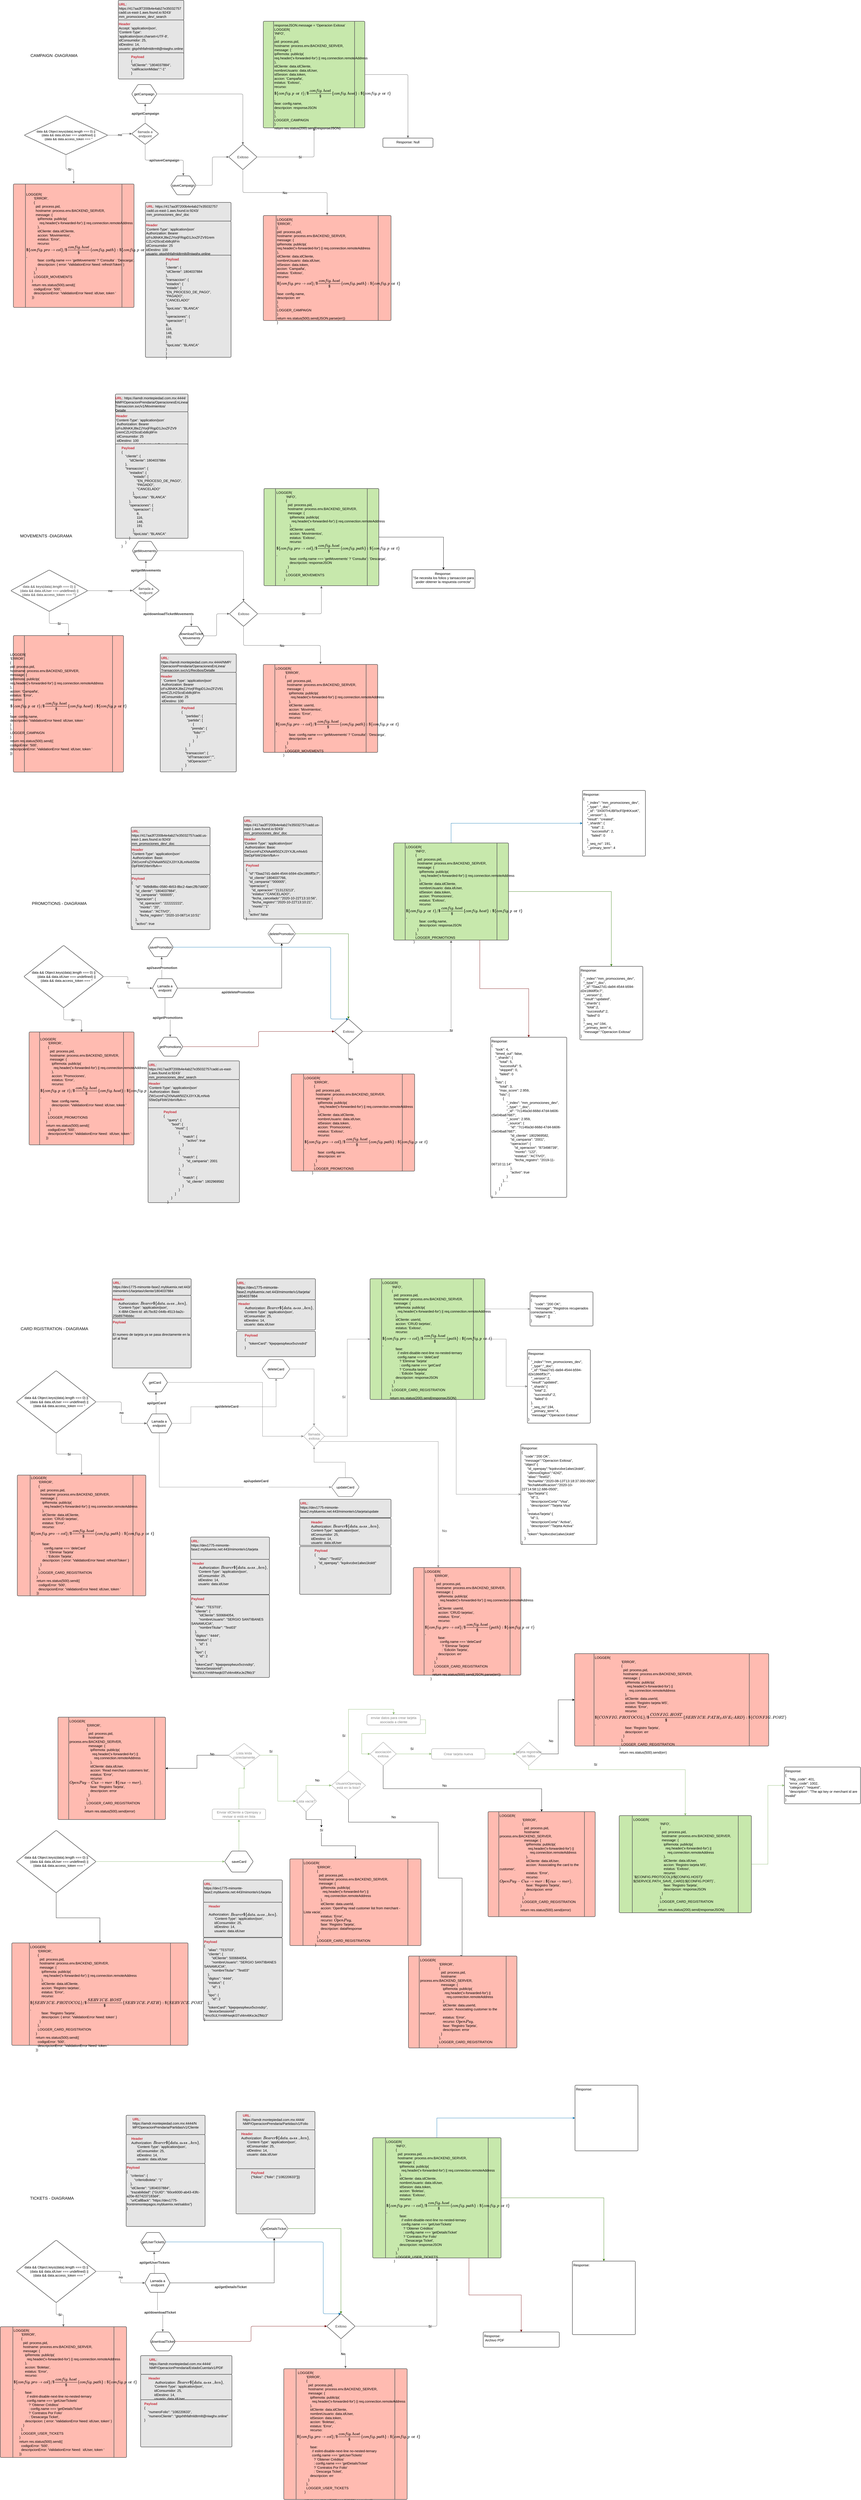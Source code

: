 <mxfile version="13.8.1" type="github">
  <diagram id="3y62xVAeNRqI33waL2Ug" name="Page-1">
    <mxGraphModel dx="2903" dy="-9" grid="1" gridSize="10" guides="1" tooltips="1" connect="1" arrows="1" fold="1" page="1" pageScale="1" pageWidth="827" pageHeight="1169" math="0" shadow="0">
      <root>
        <mxCell id="0" />
        <mxCell id="1" parent="0" />
        <UserObject label="saveCampaign" lucidchartObjectId="FheHEQBCdsh4" id="Yva_PYabZO9aCwLN1SX4-1">
          <mxCell style="html=1;whiteSpace=wrap;shape=hexagon;perimeter=hexagonPerimeter2;whiteSpace=wrap;fontSize=13;fontColor=#000000;spacing=3;strokeColor=#5e5e5e;strokeOpacity=100;rounded=1;absoluteArcSize=1;arcSize=7.2;strokeWidth=2;" parent="1" vertex="1" zOrder="47">
            <mxGeometry x="630" y="1879" width="96" height="72" as="geometry" />
          </mxCell>
        </UserObject>
        <UserObject label="&lt;div style=&quot;text-align: center ; font-size: 12px&quot;&gt;&lt;div&gt;data &amp;amp;&amp;amp; Object.keys(data).length === 0) ||&lt;/div&gt;&lt;div&gt;&amp;nbsp; &amp;nbsp; &amp;nbsp; (data &amp;amp;&amp;amp; data.idUser === undefined) ||&lt;/div&gt;&lt;div&gt;&amp;nbsp; &amp;nbsp; &amp;nbsp; (data &amp;amp;&amp;amp; data.access_token === &#39;&#39;&lt;/div&gt;&lt;/div&gt;" lucidchartObjectId="FheH1cczlGUl" id="Yva_PYabZO9aCwLN1SX4-2">
          <mxCell style="html=1;whiteSpace=wrap;rhombus;whiteSpace=wrap;spacing=3;strokeColor=#5e5e5e;strokeOpacity=100;rounded=1;absoluteArcSize=1;arcSize=7.2;strokeWidth=2;fontSize=13;" parent="1" vertex="1" zOrder="49">
            <mxGeometry x="71" y="1650" width="319" height="148" as="geometry" />
          </mxCell>
        </UserObject>
        <UserObject label="" lucidchartObjectId="FheHM~QLsTXz" id="Yva_PYabZO9aCwLN1SX4-3">
          <mxCell style="html=1;jettySize=18;whiteSpace=wrap;strokeColor=#5E5E5E;rounded=1;arcSize=12;edgeStyle=orthogonalEdgeStyle;startArrow=none;;endArrow=block;endFill=1;;exitX=0.5;exitY=0.998;exitPerimeter=0;entryX=0.5;entryY=-0.003;entryPerimeter=0;fontSize=13;" parent="1" source="Yva_PYabZO9aCwLN1SX4-2" target="Yva_PYabZO9aCwLN1SX4-5" edge="1">
            <mxGeometry width="100" height="100" relative="1" as="geometry">
              <Array as="points" />
            </mxGeometry>
          </mxCell>
        </UserObject>
        <mxCell id="Yva_PYabZO9aCwLN1SX4-4" value="Sí" style="text;html=1;resizable=0;labelBackgroundColor=#ffffff;align=center;verticalAlign=middle;fontStyle=1;fontColor=#333333;;fontSize=13;" parent="Yva_PYabZO9aCwLN1SX4-3" vertex="1">
          <mxGeometry relative="1" as="geometry" />
        </mxCell>
        <UserObject label="&lt;div style=&quot;font-size: 13px&quot;&gt;&lt;div style=&quot;font-size: 13px&quot;&gt;LOGGER(&lt;/div&gt;&lt;div style=&quot;font-size: 13px&quot;&gt;&amp;nbsp; &amp;nbsp; &amp;nbsp; &amp;nbsp; &#39;ERROR&#39;,&lt;/div&gt;&lt;div style=&quot;font-size: 13px&quot;&gt;&amp;nbsp; &amp;nbsp; &amp;nbsp; &amp;nbsp; {&lt;/div&gt;&lt;div style=&quot;font-size: 13px&quot;&gt;&amp;nbsp; &amp;nbsp; &amp;nbsp; &amp;nbsp; &amp;nbsp; pid: process.pid,&lt;/div&gt;&lt;div style=&quot;font-size: 13px&quot;&gt;&amp;nbsp; &amp;nbsp; &amp;nbsp; &amp;nbsp; &amp;nbsp; hostname: process.env.BACKEND_SERVER,&lt;/div&gt;&lt;div style=&quot;font-size: 13px&quot;&gt;&amp;nbsp; &amp;nbsp; &amp;nbsp; &amp;nbsp; &amp;nbsp; message: {&lt;/div&gt;&lt;div style=&quot;font-size: 13px&quot;&gt;&amp;nbsp; &amp;nbsp; &amp;nbsp; &amp;nbsp; &amp;nbsp; &amp;nbsp; ipRemota: publicIp(&lt;/div&gt;&lt;div style=&quot;font-size: 13px&quot;&gt;&amp;nbsp; &amp;nbsp; &amp;nbsp; &amp;nbsp; &amp;nbsp; &amp;nbsp; &amp;nbsp; req.header(&#39;x-forwarded-for&#39;) || req.connection.remoteAddress&lt;/div&gt;&lt;div style=&quot;font-size: 13px&quot;&gt;&amp;nbsp; &amp;nbsp; &amp;nbsp; &amp;nbsp; &amp;nbsp; &amp;nbsp; ),&lt;/div&gt;&lt;div style=&quot;font-size: 13px&quot;&gt;&amp;nbsp; &amp;nbsp; &amp;nbsp; &amp;nbsp; &amp;nbsp; &amp;nbsp; idCliente: data.idCliente,&lt;/div&gt;&lt;div style=&quot;font-size: 13px&quot;&gt;&amp;nbsp; &amp;nbsp; &amp;nbsp; &amp;nbsp; &amp;nbsp; &amp;nbsp; accion: &#39;Movimientos&#39;,&lt;/div&gt;&lt;div style=&quot;font-size: 13px&quot;&gt;&amp;nbsp; &amp;nbsp; &amp;nbsp; &amp;nbsp; &amp;nbsp; &amp;nbsp; estatus: &#39;Error&#39;,&lt;/div&gt;&lt;div style=&quot;font-size: 13px&quot;&gt;&amp;nbsp; &amp;nbsp; &amp;nbsp; &amp;nbsp; &amp;nbsp; &amp;nbsp; recurso: `${config.protocol}//${config.host}/${config.path}:${config.port}`,&lt;/div&gt;&lt;div style=&quot;font-size: 13px&quot;&gt;&amp;nbsp; &amp;nbsp; &amp;nbsp; &amp;nbsp; &amp;nbsp; &amp;nbsp; fase: config.name === &#39;getMovements&#39; ? &#39;Consulta&#39; : &#39;Descarga&#39;,&lt;/div&gt;&lt;div style=&quot;font-size: 13px&quot;&gt;&amp;nbsp; &amp;nbsp; &amp;nbsp; &amp;nbsp; &amp;nbsp; &amp;nbsp; descripcion: { error: &#39;ValidationError Need: refreshToken&#39; }&lt;/div&gt;&lt;div style=&quot;font-size: 13px&quot;&gt;&amp;nbsp; &amp;nbsp; &amp;nbsp; &amp;nbsp; &amp;nbsp; }&lt;/div&gt;&lt;div style=&quot;font-size: 13px&quot;&gt;&amp;nbsp; &amp;nbsp; &amp;nbsp; &amp;nbsp; },&lt;/div&gt;&lt;div style=&quot;font-size: 13px&quot;&gt;&amp;nbsp; &amp;nbsp; &amp;nbsp; &amp;nbsp; LOGGER_MOVEMENTS&lt;/div&gt;&lt;div style=&quot;font-size: 13px&quot;&gt;&amp;nbsp; &amp;nbsp; &amp;nbsp; )&lt;/div&gt;&lt;div style=&quot;font-size: 13px&quot;&gt;&amp;nbsp; &amp;nbsp; &amp;nbsp; return res.status(500).send({&lt;/div&gt;&lt;div style=&quot;font-size: 13px&quot;&gt;&amp;nbsp; &amp;nbsp; &amp;nbsp; &amp;nbsp; codigoError: &#39;500&#39;,&lt;/div&gt;&lt;div style=&quot;font-size: 13px&quot;&gt;&amp;nbsp; &amp;nbsp; &amp;nbsp; &amp;nbsp; descripcionError: &#39;ValidationError Need: idUser, token &#39;&lt;/div&gt;&lt;div style=&quot;font-size: 13px&quot;&gt;&amp;nbsp; &amp;nbsp; &amp;nbsp; })&lt;/div&gt;&lt;/div&gt;" lucidchartObjectId="FheHXMUjOUy~" id="Yva_PYabZO9aCwLN1SX4-5">
          <mxCell style="html=1;whiteSpace=wrap;shape=process;whiteSpace=wrap;spacing=3;verticalAlign=middle;strokeColor=#5e5e5e;strokeOpacity=100;fillOpacity=100;rounded=1;absoluteArcSize=1;arcSize=7.2;fillColor=#ffbbb1;strokeWidth=2;fontSize=13;align=left;" parent="1" vertex="1" zOrder="51">
            <mxGeometry x="30" y="1910" width="460" height="470" as="geometry" />
          </mxCell>
        </UserObject>
        <UserObject label="" lucidchartObjectId="FheHou3gOYjA" id="Yva_PYabZO9aCwLN1SX4-6">
          <mxCell style="html=1;jettySize=18;whiteSpace=wrap;fontSize=13;fontColor=#333333;fontStyle=1;align=center;strokeColor=#5E5E5E;rounded=1;arcSize=12;edgeStyle=orthogonalEdgeStyle;startArrow=none;;endArrow=block;endFill=1;;exitX=0.996;exitY=0.5;exitPerimeter=0;entryX=0.008;entryY=0.5;entryPerimeter=0;" parent="1" source="Yva_PYabZO9aCwLN1SX4-2" target="Yva_PYabZO9aCwLN1SX4-15" edge="1">
            <mxGeometry width="100" height="100" relative="1" as="geometry">
              <Array as="points" />
            </mxGeometry>
          </mxCell>
        </UserObject>
        <mxCell id="Yva_PYabZO9aCwLN1SX4-7" value="no" style="text;html=1;resizable=0;labelBackgroundColor=#ffffff;align=center;verticalAlign=middle;fontStyle=1;fontColor=#333333;;fontSize=13;" parent="Yva_PYabZO9aCwLN1SX4-6" vertex="1">
          <mxGeometry relative="1" as="geometry" />
        </mxCell>
        <UserObject label="Exitoso" lucidchartObjectId="FheH5-6BccWg" id="Yva_PYabZO9aCwLN1SX4-8">
          <mxCell style="html=1;whiteSpace=wrap;rhombus;whiteSpace=wrap;fontSize=13;fontColor=#333333;align=center;spacing=3;strokeColor=#5e5e5e;strokeOpacity=100;rounded=1;absoluteArcSize=1;arcSize=7.2;strokeWidth=2;" parent="1" vertex="1" zOrder="58">
            <mxGeometry x="851" y="1759" width="108" height="96" as="geometry" />
          </mxCell>
        </UserObject>
        <UserObject label="&lt;div style=&quot;font-size: 13px&quot;&gt;&lt;span style=&quot;font-size: 13px ; color: rgb(0 , 0 , 0)&quot;&gt; responseJSON.message = &#39;Operacion Exitosa&#39;&lt;br&gt;&lt;/span&gt;&lt;/div&gt;&lt;div style=&quot;font-size: 13px&quot;&gt;&lt;span style=&quot;font-size: 13px ; color: rgb(0 , 0 , 0)&quot;&gt;        LOGGER(&lt;br&gt;&lt;/span&gt;&lt;/div&gt;&lt;div style=&quot;font-size: 13px&quot;&gt;&lt;span style=&quot;font-size: 13px ; color: rgb(0 , 0 , 0)&quot;&gt;          &#39;INFO&#39;,&lt;br&gt;&lt;/span&gt;&lt;/div&gt;&lt;div style=&quot;font-size: 13px&quot;&gt;&lt;span style=&quot;font-size: 13px ; color: rgb(0 , 0 , 0)&quot;&gt;          {&lt;br&gt;&lt;/span&gt;&lt;/div&gt;&lt;div style=&quot;font-size: 13px&quot;&gt;&lt;span style=&quot;font-size: 13px ; color: rgb(0 , 0 , 0)&quot;&gt;            pid: process.pid,&lt;br&gt;&lt;/span&gt;&lt;/div&gt;&lt;div style=&quot;font-size: 13px&quot;&gt;&lt;span style=&quot;font-size: 13px ; color: rgb(0 , 0 , 0)&quot;&gt;            hostname: process.env.BACKEND_SERVER,&lt;br&gt;&lt;/span&gt;&lt;/div&gt;&lt;div style=&quot;font-size: 13px&quot;&gt;&lt;span style=&quot;font-size: 13px ; color: rgb(0 , 0 , 0)&quot;&gt;            message: {&lt;br&gt;&lt;/span&gt;&lt;/div&gt;&lt;div style=&quot;font-size: 13px&quot;&gt;&lt;span style=&quot;font-size: 13px ; color: rgb(0 , 0 , 0)&quot;&gt;              ipRemota: publicIp(&lt;br&gt;&lt;/span&gt;&lt;/div&gt;&lt;div style=&quot;font-size: 13px&quot;&gt;&lt;span style=&quot;font-size: 13px ; color: rgb(0 , 0 , 0)&quot;&gt;                req.header(&#39;x-forwarded-for&#39;) || req.connection.remoteAddress&lt;br&gt;&lt;/span&gt;&lt;/div&gt;&lt;div style=&quot;font-size: 13px&quot;&gt;&lt;span style=&quot;font-size: 13px ; color: rgb(0 , 0 , 0)&quot;&gt;              ),&lt;br&gt;&lt;/span&gt;&lt;/div&gt;&lt;div style=&quot;font-size: 13px&quot;&gt;&lt;span style=&quot;font-size: 13px ; color: rgb(0 , 0 , 0)&quot;&gt;              idCliente: data.idCliente,&lt;br&gt;&lt;/span&gt;&lt;/div&gt;&lt;div style=&quot;font-size: 13px&quot;&gt;&lt;span style=&quot;font-size: 13px ; color: rgb(0 , 0 , 0)&quot;&gt;              nombreUsuario: data.idUser,&lt;br&gt;&lt;/span&gt;&lt;/div&gt;&lt;div style=&quot;font-size: 13px&quot;&gt;&lt;span style=&quot;font-size: 13px ; color: rgb(0 , 0 , 0)&quot;&gt;              idSesion: data.token,&lt;br&gt;&lt;/span&gt;&lt;/div&gt;&lt;div style=&quot;font-size: 13px&quot;&gt;&lt;span style=&quot;font-size: 13px ; color: rgb(0 , 0 , 0)&quot;&gt;              accion: &#39;Campaña&#39;,&lt;br&gt;&lt;/span&gt;&lt;/div&gt;&lt;div style=&quot;font-size: 13px&quot;&gt;&lt;span style=&quot;font-size: 13px ; color: rgb(0 , 0 , 0)&quot;&gt;              estatus: &#39;Exitoso&#39;,&lt;br&gt;&lt;/span&gt;&lt;/div&gt;&lt;div style=&quot;font-size: 13px&quot;&gt;&lt;span style=&quot;font-size: 13px ; color: rgb(0 , 0 , 0)&quot;&gt;              recurso: `${config.port}//${config.host}/${config.host}:${config.port}`,&lt;br&gt;&lt;/span&gt;&lt;/div&gt;&lt;div style=&quot;font-size: 13px&quot;&gt;&lt;span style=&quot;font-size: 13px ; color: rgb(0 , 0 , 0)&quot;&gt;              fase: config.name,&lt;br&gt;&lt;/span&gt;&lt;/div&gt;&lt;div style=&quot;font-size: 13px&quot;&gt;&lt;span style=&quot;font-size: 13px ; color: rgb(0 , 0 , 0)&quot;&gt;              descripcion: responseJSON&lt;br&gt;&lt;/span&gt;&lt;/div&gt;&lt;div style=&quot;font-size: 13px&quot;&gt;&lt;span style=&quot;font-size: 13px ; color: rgb(0 , 0 , 0)&quot;&gt;            }&lt;br&gt;&lt;/span&gt;&lt;/div&gt;&lt;div style=&quot;font-size: 13px&quot;&gt;&lt;span style=&quot;font-size: 13px ; color: rgb(0 , 0 , 0)&quot;&gt;          },&lt;br&gt;&lt;/span&gt;&lt;/div&gt;&lt;div style=&quot;font-size: 13px&quot;&gt;&lt;span style=&quot;font-size: 13px ; color: rgb(0 , 0 , 0)&quot;&gt;          LOGGER_CAMPAIGN&lt;br&gt;&lt;/span&gt;&lt;/div&gt;&lt;div style=&quot;font-size: 13px&quot;&gt;&lt;span style=&quot;font-size: 13px ; color: rgb(0 , 0 , 0)&quot;&gt;        )&lt;br&gt;&lt;/span&gt;&lt;/div&gt;&lt;div style=&quot;font-size: 13px&quot;&gt;&lt;span style=&quot;font-size: 13px ; color: rgb(0 , 0 , 0)&quot;&gt;        return res.status(200).send(responseJSON)&lt;/span&gt;&lt;/div&gt;" lucidchartObjectId="FheHkomjUrPZ" id="Yva_PYabZO9aCwLN1SX4-9">
          <mxCell style="html=1;whiteSpace=wrap;shape=process;whiteSpace=wrap;spacing=3;verticalAlign=top;strokeColor=#5e5e5e;strokeOpacity=100;fillOpacity=100;rounded=1;absoluteArcSize=1;arcSize=7.2;fillColor=#c7e8ac;strokeWidth=2;fontSize=13;align=left;" parent="1" vertex="1" zOrder="62">
            <mxGeometry x="983" y="1290" width="387" height="406" as="geometry" />
          </mxCell>
        </UserObject>
        <UserObject label="&lt;div style=&quot;font-size: 13px&quot;&gt;&lt;span style=&quot;font-size: 13px ; color: rgb(0 , 0 , 0)&quot;&gt; LOGGER(&lt;br&gt;&lt;/span&gt;&lt;/div&gt;&lt;div style=&quot;font-size: 13px&quot;&gt;&lt;span style=&quot;font-size: 13px ; color: rgb(0 , 0 , 0)&quot;&gt;          &#39;ERROR&#39;,&lt;br&gt;&lt;/span&gt;&lt;/div&gt;&lt;div style=&quot;font-size: 13px&quot;&gt;&lt;span style=&quot;font-size: 13px ; color: rgb(0 , 0 , 0)&quot;&gt;          {&lt;br&gt;&lt;/span&gt;&lt;/div&gt;&lt;div style=&quot;font-size: 13px&quot;&gt;&lt;span style=&quot;font-size: 13px ; color: rgb(0 , 0 , 0)&quot;&gt;            pid: process.pid,&lt;br&gt;&lt;/span&gt;&lt;/div&gt;&lt;div style=&quot;font-size: 13px&quot;&gt;&lt;span style=&quot;font-size: 13px ; color: rgb(0 , 0 , 0)&quot;&gt;            hostname: process.env.BACKEND_SERVER,&lt;br&gt;&lt;/span&gt;&lt;/div&gt;&lt;div style=&quot;font-size: 13px&quot;&gt;&lt;span style=&quot;font-size: 13px ; color: rgb(0 , 0 , 0)&quot;&gt;            message: {&lt;br&gt;&lt;/span&gt;&lt;/div&gt;&lt;div style=&quot;font-size: 13px&quot;&gt;&lt;span style=&quot;font-size: 13px ; color: rgb(0 , 0 , 0)&quot;&gt;              ipRemota: publicIp(&lt;br&gt;&lt;/span&gt;&lt;/div&gt;&lt;div style=&quot;font-size: 13px&quot;&gt;&lt;span style=&quot;font-size: 13px ; color: rgb(0 , 0 , 0)&quot;&gt;                req.header(&#39;x-forwarded-for&#39;) || req.connection.remoteAddress&lt;br&gt;&lt;/span&gt;&lt;/div&gt;&lt;div style=&quot;font-size: 13px&quot;&gt;&lt;span style=&quot;font-size: 13px ; color: rgb(0 , 0 , 0)&quot;&gt;              ),&lt;br&gt;&lt;/span&gt;&lt;/div&gt;&lt;div style=&quot;font-size: 13px&quot;&gt;&lt;span style=&quot;font-size: 13px ; color: rgb(0 , 0 , 0)&quot;&gt;              idCliente: data.idCliente,&lt;br&gt;&lt;/span&gt;&lt;/div&gt;&lt;div style=&quot;font-size: 13px&quot;&gt;&lt;span style=&quot;font-size: 13px ; color: rgb(0 , 0 , 0)&quot;&gt;              nombreUsuario: data.idUser,&lt;br&gt;&lt;/span&gt;&lt;/div&gt;&lt;div style=&quot;font-size: 13px&quot;&gt;&lt;span style=&quot;font-size: 13px ; color: rgb(0 , 0 , 0)&quot;&gt;              idSesion: data.token,&lt;br&gt;&lt;/span&gt;&lt;/div&gt;&lt;div style=&quot;font-size: 13px&quot;&gt;&lt;span style=&quot;font-size: 13px ; color: rgb(0 , 0 , 0)&quot;&gt;              accion: &#39;Campaña&#39;,&lt;br&gt;&lt;/span&gt;&lt;/div&gt;&lt;div style=&quot;font-size: 13px&quot;&gt;&lt;span style=&quot;font-size: 13px ; color: rgb(0 , 0 , 0)&quot;&gt;              estatus: &#39;Exitoso&#39;,&lt;br&gt;&lt;/span&gt;&lt;/div&gt;&lt;div style=&quot;font-size: 13px&quot;&gt;&lt;span style=&quot;font-size: 13px ; color: rgb(0 , 0 , 0)&quot;&gt;              recurso: `${config.protocol}//${config.host}/${config.path}:${config.port}`,&lt;br&gt;&lt;/span&gt;&lt;/div&gt;&lt;div style=&quot;font-size: 13px&quot;&gt;&lt;span style=&quot;font-size: 13px ; color: rgb(0 , 0 , 0)&quot;&gt;              fase: config.name,&lt;br&gt;&lt;/span&gt;&lt;/div&gt;&lt;div style=&quot;font-size: 13px&quot;&gt;&lt;span style=&quot;font-size: 13px ; color: rgb(0 , 0 , 0)&quot;&gt;              descripcion: err&lt;br&gt;&lt;/span&gt;&lt;/div&gt;&lt;div style=&quot;font-size: 13px&quot;&gt;&lt;span style=&quot;font-size: 13px ; color: rgb(0 , 0 , 0)&quot;&gt;            }&lt;br&gt;&lt;/span&gt;&lt;/div&gt;&lt;div style=&quot;font-size: 13px&quot;&gt;&lt;span style=&quot;font-size: 13px ; color: rgb(0 , 0 , 0)&quot;&gt;          },&lt;br&gt;&lt;/span&gt;&lt;/div&gt;&lt;div style=&quot;font-size: 13px&quot;&gt;&lt;span style=&quot;font-size: 13px ; color: rgb(0 , 0 , 0)&quot;&gt;          LOGGER_CAMPAIGN&lt;br&gt;&lt;/span&gt;&lt;/div&gt;&lt;div style=&quot;font-size: 13px&quot;&gt;&lt;span style=&quot;font-size: 13px ; color: rgb(0 , 0 , 0)&quot;&gt;        )&lt;br&gt;&lt;/span&gt;&lt;/div&gt;&lt;div style=&quot;font-size: 13px&quot;&gt;&lt;span style=&quot;font-size: 13px ; color: rgb(0 , 0 , 0)&quot;&gt;        return res.status(500).send(JSON.parse(err))&lt;br&gt;&lt;/span&gt;&lt;/div&gt;&lt;div style=&quot;font-size: 13px&quot;&gt;&lt;span style=&quot;font-size: 13px ; color: rgb(0 , 0 , 0)&quot;&gt;      }&lt;/span&gt;&lt;/div&gt;" lucidchartObjectId="FheH_dg~gPG1" id="Yva_PYabZO9aCwLN1SX4-10">
          <mxCell style="html=1;whiteSpace=wrap;shape=process;whiteSpace=wrap;spacing=3;verticalAlign=top;strokeColor=#5e5e5e;strokeOpacity=100;fillOpacity=100;rounded=1;absoluteArcSize=1;arcSize=7.2;fillColor=#ffbbb1;strokeWidth=2;fontSize=13;align=left;" parent="1" vertex="1" zOrder="63">
            <mxGeometry x="983" y="2030" width="487" height="400" as="geometry" />
          </mxCell>
        </UserObject>
        <UserObject label="" lucidchartObjectId="FheHOwsUk1Yf" id="Yva_PYabZO9aCwLN1SX4-11">
          <mxCell style="html=1;jettySize=18;whiteSpace=wrap;fontSize=13;fontColor=#333333;fontStyle=1;align=center;strokeColor=#5E5E5E;rounded=1;arcSize=12;edgeStyle=orthogonalEdgeStyle;startArrow=none;;endArrow=block;endFill=1;;exitX=0.5;exitY=0.994;exitPerimeter=0;entryX=0.5;entryY=-0.003;entryPerimeter=0;" parent="1" source="Yva_PYabZO9aCwLN1SX4-8" target="Yva_PYabZO9aCwLN1SX4-10" edge="1">
            <mxGeometry width="100" height="100" relative="1" as="geometry">
              <Array as="points" />
            </mxGeometry>
          </mxCell>
        </UserObject>
        <mxCell id="Yva_PYabZO9aCwLN1SX4-12" value="No" style="text;html=1;resizable=0;labelBackgroundColor=#ffffff;align=center;verticalAlign=middle;fontStyle=1;fontColor=#333333;;fontSize=13;" parent="Yva_PYabZO9aCwLN1SX4-11" vertex="1">
          <mxGeometry relative="1" as="geometry" />
        </mxCell>
        <UserObject label="&lt;div style=&quot;text-align: left; font-size: 13px;&quot;&gt;&lt;font style=&quot;font-size: 13px;&quot;&gt;Response: Null&lt;/font&gt;&lt;/div&gt;&lt;div style=&quot;text-align: left; font-size: 13px;&quot;&gt;&lt;/div&gt;" lucidchartObjectId="FheHwJTHAw6u" id="Yva_PYabZO9aCwLN1SX4-13">
          <mxCell style="html=1;whiteSpace=wrap;;whiteSpace=wrap;spacing=3;verticalAlign=top;strokeColor=#5e5e5e;strokeOpacity=100;rounded=1;absoluteArcSize=1;arcSize=7.2;strokeWidth=2;fontSize=13;" parent="1" vertex="1" zOrder="69">
            <mxGeometry x="1439" y="1735" width="191" height="35" as="geometry" />
          </mxCell>
        </UserObject>
        <UserObject label="getCampaign" lucidchartObjectId="NafHmFh6Zc9_" id="Yva_PYabZO9aCwLN1SX4-14">
          <mxCell style="html=1;whiteSpace=wrap;shape=hexagon;perimeter=hexagonPerimeter2;whiteSpace=wrap;fontSize=13;fontColor=#000000;spacing=3;strokeColor=#5e5e5e;strokeOpacity=100;rounded=1;absoluteArcSize=1;arcSize=7.2;strokeWidth=2;" parent="1" vertex="1" zOrder="83">
            <mxGeometry x="481" y="1531" width="96" height="72" as="geometry" />
          </mxCell>
        </UserObject>
        <UserObject label="llamada a endpoint" lucidchartObjectId="2WfH.eukvCqa" id="Yva_PYabZO9aCwLN1SX4-15">
          <mxCell style="html=1;whiteSpace=wrap;rhombus;whiteSpace=wrap;fontSize=13;fontColor=#333333;align=center;spacing=3;strokeColor=#5e5e5e;strokeOpacity=100;rounded=1;absoluteArcSize=1;arcSize=7.2;strokeWidth=2;" parent="1" vertex="1" zOrder="84">
            <mxGeometry x="481" y="1678" width="103" height="81" as="geometry" />
          </mxCell>
        </UserObject>
        <UserObject label="" lucidchartObjectId="EZfH.cGEjq3c" id="Yva_PYabZO9aCwLN1SX4-16">
          <mxCell style="html=1;jettySize=18;whiteSpace=wrap;fontSize=13;fontColor=#333333;fontStyle=1;align=center;strokeColor=#5E5E5E;rounded=1;arcSize=12;edgeStyle=orthogonalEdgeStyle;startArrow=none;;endArrow=block;endFill=1;;exitX=0.5;exitY=0.005;exitPerimeter=0;entryX=0.539;entryY=1.013;entryPerimeter=0;" parent="1" source="Yva_PYabZO9aCwLN1SX4-15" target="Yva_PYabZO9aCwLN1SX4-14" edge="1">
            <mxGeometry width="100" height="100" relative="1" as="geometry">
              <Array as="points" />
            </mxGeometry>
          </mxCell>
        </UserObject>
        <mxCell id="Yva_PYabZO9aCwLN1SX4-17" value="api/getCampaign" style="text;html=1;resizable=0;labelBackgroundColor=#ffffff;align=center;verticalAlign=middle;fontStyle=1;fontColor=#333333;;fontSize=13;" parent="Yva_PYabZO9aCwLN1SX4-16" vertex="1">
          <mxGeometry relative="1" as="geometry" />
        </mxCell>
        <UserObject label="" lucidchartObjectId="HZfHUyaufXkK" id="Yva_PYabZO9aCwLN1SX4-18">
          <mxCell style="html=1;jettySize=18;whiteSpace=wrap;fontSize=13;fontColor=#333333;fontStyle=1;align=center;strokeColor=#5E5E5E;rounded=1;arcSize=12;edgeStyle=orthogonalEdgeStyle;startArrow=none;;endArrow=block;endFill=1;;exitX=0.5;exitY=0.995;exitPerimeter=0;entryX=0.5;entryY=-0.013;entryPerimeter=0;" parent="1" source="Yva_PYabZO9aCwLN1SX4-15" target="Yva_PYabZO9aCwLN1SX4-1" edge="1">
            <mxGeometry width="100" height="100" relative="1" as="geometry">
              <Array as="points" />
            </mxGeometry>
          </mxCell>
        </UserObject>
        <mxCell id="Yva_PYabZO9aCwLN1SX4-19" value="api/saveCampaign" style="text;html=1;resizable=0;labelBackgroundColor=#ffffff;align=center;verticalAlign=middle;fontStyle=1;fontColor=#333333;;fontSize=13;" parent="Yva_PYabZO9aCwLN1SX4-18" vertex="1">
          <mxGeometry relative="1" as="geometry" />
        </mxCell>
        <mxCell id="Yva_PYabZO9aCwLN1SX4-20" value="" style="group;dropTarget=0;fontSize=13;" parent="1" vertex="1">
          <mxGeometry x="430" y="1210" width="250" height="300" as="geometry" />
        </mxCell>
        <UserObject label="&lt;div style=&quot;text-align: left ; font-size: 13px&quot;&gt;&lt;span style=&quot;font-size: 13px ; color: rgb(201 , 45 , 57) ; font-weight: bold&quot;&gt;Header&lt;/span&gt;&lt;/div&gt;&lt;div style=&quot;text-align: left ; font-size: 13px&quot;&gt;&lt;span style=&quot;font-size: 13px ; color: rgb(0 , 0 , 0)&quot;&gt;Accept: &#39;application/json&#39;,&lt;br&gt;&lt;/span&gt;&lt;/div&gt;&lt;div style=&quot;text-align: left ; font-size: 13px&quot;&gt;&lt;span style=&quot;font-size: 13px ; color: rgb(0 , 0 , 0)&quot;&gt; &#39;Content-Type&#39;: &#39;application/json;charset=UTF-8&#39;,&lt;br&gt;&lt;/span&gt;&lt;/div&gt;&lt;div style=&quot;text-align: left ; font-size: 13px&quot;&gt;&lt;span style=&quot;font-size: 13px ; color: rgb(0 , 0 , 0)&quot;&gt; idConsumidor: 25,&lt;br&gt;&lt;/span&gt;&lt;/div&gt;&lt;div style=&quot;text-align: left ; font-size: 13px&quot;&gt;&lt;span style=&quot;font-size: 13px ; color: rgb(0 , 0 , 0)&quot;&gt; idDestino: 14,&lt;br&gt;&lt;/span&gt;&lt;/div&gt;&lt;div style=&quot;text-align: left ; font-size: 13px&quot;&gt;&lt;span style=&quot;font-size: 13px ; color: rgb(0 , 0 , 0)&quot;&gt; usuario: gtqxhthfafmldtrmlt@niwghx.online &lt;br&gt;&lt;/span&gt;&lt;/div&gt;&lt;div style=&quot;text-align: left ; font-size: 13px&quot;&gt;&lt;span style=&quot;font-size: 13px ; color: rgb(0 , 0 , 0)&quot;&gt;&lt;br&gt;&lt;/span&gt;&lt;/div&gt;&lt;div style=&quot;text-align: left ; font-size: 13px&quot;&gt;&lt;/div&gt;" lucidchartObjectId="b2fHpSifme5C" id="Yva_PYabZO9aCwLN1SX4-21">
          <mxCell style="html=1;whiteSpace=wrap;;whiteSpace=wrap;spacing=3;verticalAlign=top;strokeColor=#5e5e5e;strokeOpacity=100;fillOpacity=100;rounded=1;absoluteArcSize=1;arcSize=7.2;fillColor=#e5e5e5;strokeWidth=2;fontSize=13;" parent="Yva_PYabZO9aCwLN1SX4-20" vertex="1" zOrder="87">
            <mxGeometry y="75.0" width="250.0" height="147.581" as="geometry" />
          </mxCell>
        </UserObject>
        <UserObject label="&lt;div style=&quot;text-align: left; font-size: 13px;&quot;&gt;&lt;span style=&quot;font-size: 13px; color: rgb(201, 45, 57); font-weight: bold;&quot;&gt;Payload&lt;/span&gt;&lt;span style=&quot;font-size: 13px; color: rgb(0, 0, 0);&quot;&gt;&lt;br style=&quot;font-size: 13px;&quot;&gt;&lt;/span&gt;&lt;/div&gt;&lt;div style=&quot;text-align: left; font-size: 13px;&quot;&gt;&lt;span style=&quot;font-size: 13px; color: rgb(0, 0, 0);&quot;&gt;{&lt;br style=&quot;font-size: 13px;&quot;&gt;&lt;/span&gt;&lt;/div&gt;&lt;div style=&quot;text-align: left; font-size: 13px;&quot;&gt;&lt;span style=&quot;font-size: 13px; color: rgb(0, 0, 0);&quot;&gt;   &quot;idCliente&quot;: &quot;1804037884&quot;,&lt;br style=&quot;font-size: 13px;&quot;&gt;&lt;/span&gt;&lt;/div&gt;&lt;div style=&quot;text-align: left; font-size: 13px;&quot;&gt;&lt;span style=&quot;font-size: 13px; color: rgb(0, 0, 0);&quot;&gt;   &quot;calificacionMidas&quot;:&quot;-1&quot;&lt;br style=&quot;font-size: 13px;&quot;&gt;&lt;/span&gt;&lt;/div&gt;&lt;div style=&quot;text-align: left; font-size: 13px;&quot;&gt;&lt;span style=&quot;font-size: 13px; color: rgb(0, 0, 0);&quot;&gt;}&lt;br style=&quot;font-size: 13px;&quot;&gt;&lt;/span&gt;&lt;/div&gt;&lt;div style=&quot;text-align: left; font-size: 13px;&quot;&gt;&lt;/div&gt;" lucidchartObjectId="b2fHGq9EwkId" id="Yva_PYabZO9aCwLN1SX4-22">
          <mxCell style="html=1;whiteSpace=wrap;;whiteSpace=wrap;spacing=3;verticalAlign=top;strokeColor=#5e5e5e;strokeOpacity=100;fillOpacity=100;rounded=1;absoluteArcSize=1;arcSize=7.2;fillColor=#e5e5e5;strokeWidth=2;fontSize=13;" parent="Yva_PYabZO9aCwLN1SX4-20" vertex="1" zOrder="88">
            <mxGeometry y="200" width="250" height="100" as="geometry" />
          </mxCell>
        </UserObject>
        <UserObject label="&lt;div style=&quot;text-align: left; font-size: 13px;&quot;&gt;&lt;span style=&quot;font-size: 13px; color: rgb(201, 45, 57); font-weight: bold;&quot;&gt;URL&lt;/span&gt;&lt;span style=&quot;font-size: 13px; color: rgb(0, 0, 0);&quot;&gt;: &lt;/span&gt;&lt;span style=&quot;font-size: 13px; color: rgb(0, 0, 0);&quot;&gt;https://417aa3f7200b4e4ab27e35032757&#xa;&lt;/span&gt;&lt;/div&gt;&lt;div style=&quot;text-align: left; font-size: 13px;&quot;&gt;&lt;span style=&quot;font-size: 13px; color: rgb(0, 0, 0);&quot;&gt;cadd.us-east-1.aws.found.io:9243/&#xa;&lt;/span&gt;&lt;/div&gt;&lt;div style=&quot;text-align: left; font-size: 13px;&quot;&gt;&lt;span style=&quot;font-size: 13px; color: rgb(0, 0, 0);&quot;&gt;mm_promociones_dev/_search&lt;/span&gt;&lt;/div&gt;" lucidchartObjectId="b2fHP6a50O9K" id="Yva_PYabZO9aCwLN1SX4-23">
          <mxCell style="html=1;whiteSpace=wrap;;whiteSpace=wrap;spacing=3;verticalAlign=top;strokeColor=#5e5e5e;strokeOpacity=100;fillOpacity=100;rounded=1;absoluteArcSize=1;arcSize=7.2;fillColor=#e5e5e5;strokeWidth=2;fontSize=13;" parent="Yva_PYabZO9aCwLN1SX4-20" vertex="1" zOrder="89">
            <mxGeometry width="250.0" height="75.0" as="geometry" />
          </mxCell>
        </UserObject>
        <mxCell id="Yva_PYabZO9aCwLN1SX4-24" value="" style="group;dropTarget=0;fontSize=13;" parent="1" vertex="1">
          <mxGeometry x="533.5" y="1980" width="326.5" height="590" as="geometry" />
        </mxCell>
        <UserObject label="&lt;div style=&quot;text-align: left ; font-size: 13px&quot;&gt;&lt;span style=&quot;font-size: 13px ; color: rgb(201 , 45 , 57) ; font-weight: bold&quot;&gt;Header&lt;/span&gt;&lt;span style=&quot;font-size: 13px ; color: rgb(0 , 0 , 0)&quot;&gt;&lt;br&gt;&lt;/span&gt;&lt;/div&gt;&lt;div style=&quot;text-align: left ; font-size: 13px&quot;&gt;&lt;span style=&quot;font-size: 13px ; color: rgb(0 , 0 , 0)&quot;&gt;&#39;Content-Type&#39;: &#39;application/json&#39; &lt;br&gt;&lt;/span&gt;&lt;/div&gt;&lt;div style=&quot;text-align: left ; font-size: 13px&quot;&gt;&lt;span style=&quot;font-size: 13px ; color: rgb(0 , 0 , 0)&quot;&gt; Authorization: Bearer izFoJ6hiKKJ8eZJYorjFRqpD1JxxZFZV91rem&lt;br&gt;&lt;/span&gt;&lt;/div&gt;&lt;div style=&quot;text-align: left ; font-size: 13px&quot;&gt;&lt;span style=&quot;font-size: 13px ; color: rgb(0 , 0 , 0)&quot;&gt;CZLH2ScsExb8cj6Fm&lt;br&gt;&lt;/span&gt;&lt;/div&gt;&lt;div style=&quot;text-align: left ; font-size: 13px&quot;&gt;&lt;span style=&quot;font-size: 13px ; color: rgb(0 , 0 , 0)&quot;&gt; idConsumidor: 25&lt;br&gt;&lt;/span&gt;&lt;/div&gt;&lt;div style=&quot;text-align: left ; font-size: 13px&quot;&gt;&lt;span style=&quot;font-size: 13px ; color: rgb(0 , 0 , 0)&quot;&gt; idDestino: 100&lt;br&gt;&lt;/span&gt;&lt;/div&gt;&lt;div style=&quot;text-align: left ; font-size: 13px&quot;&gt;&lt;span style=&quot;font-size: 13px ; color: rgb(0 , 0 , 0)&quot;&gt; usuario: gtqxhthfafmldtrmlt@niwghx.online&lt;br&gt;&lt;/span&gt;&lt;/div&gt;&lt;div style=&quot;text-align: left ; font-size: 13px&quot;&gt;&lt;span style=&quot;font-size: 13px ; color: rgb(0 , 0 , 0)&quot;&gt;&lt;br&gt;&lt;/span&gt;&lt;/div&gt;&lt;div style=&quot;text-align: left ; font-size: 13px&quot;&gt;&lt;span style=&quot;font-size: 13px ; color: rgb(0 , 0 , 0)&quot;&gt;&lt;br&gt;&lt;/span&gt;&lt;/div&gt;&lt;div style=&quot;text-align: left ; font-size: 13px&quot;&gt;&lt;/div&gt;" lucidchartObjectId="L7fHxwdAuD0y" id="Yva_PYabZO9aCwLN1SX4-25">
          <mxCell style="html=1;whiteSpace=wrap;;whiteSpace=wrap;spacing=3;verticalAlign=top;strokeColor=#5e5e5e;strokeOpacity=100;fillOpacity=100;rounded=1;absoluteArcSize=1;arcSize=7.2;fillColor=#e5e5e5;strokeWidth=2;fontSize=13;" parent="Yva_PYabZO9aCwLN1SX4-24" vertex="1" zOrder="91">
            <mxGeometry y="71.167" width="326.5" height="168.735" as="geometry" />
          </mxCell>
        </UserObject>
        <UserObject label="&lt;div style=&quot;text-align: left ; font-size: 13px&quot;&gt;&lt;span style=&quot;font-size: 13px ; color: rgb(201 , 45 , 57) ; font-weight: bold&quot;&gt;Payload&lt;/span&gt;&lt;span style=&quot;font-size: 13px ; color: rgb(0 , 0 , 0)&quot;&gt;&lt;br&gt;&lt;/span&gt;&lt;/div&gt;&lt;div style=&quot;text-align: left ; font-size: 13px&quot;&gt;&lt;span style=&quot;font-size: 13px ; color: rgb(0 , 0 , 0)&quot;&gt;{&lt;br&gt;&lt;/span&gt;&lt;/div&gt;&lt;div style=&quot;text-align: left ; font-size: 13px&quot;&gt;&lt;span style=&quot;font-size: 13px ; color: rgb(0 , 0 , 0)&quot;&gt;    &quot;cliente&quot;: {&lt;br&gt;&lt;/span&gt;&lt;/div&gt;&lt;div style=&quot;text-align: left ; font-size: 13px&quot;&gt;&lt;span style=&quot;font-size: 13px ; color: rgb(0 , 0 , 0)&quot;&gt;        &quot;idCliente&quot;: 1804037884&lt;br&gt;&lt;/span&gt;&lt;/div&gt;&lt;div style=&quot;text-align: left ; font-size: 13px&quot;&gt;&lt;span style=&quot;font-size: 13px ; color: rgb(0 , 0 , 0)&quot;&gt;    },&lt;br&gt;&lt;/span&gt;&lt;/div&gt;&lt;div style=&quot;text-align: left ; font-size: 13px&quot;&gt;&lt;span style=&quot;font-size: 13px ; color: rgb(0 , 0 , 0)&quot;&gt;    &quot;transaccion&quot;: {&lt;br&gt;&lt;/span&gt;&lt;/div&gt;&lt;div style=&quot;text-align: left ; font-size: 13px&quot;&gt;&lt;span style=&quot;font-size: 13px ; color: rgb(0 , 0 , 0)&quot;&gt;        &quot;estados&quot;: {&lt;br&gt;&lt;/span&gt;&lt;/div&gt;&lt;div style=&quot;text-align: left ; font-size: 13px&quot;&gt;&lt;span style=&quot;font-size: 13px ; color: rgb(0 , 0 , 0)&quot;&gt;            &quot;estado&quot;: [&lt;br&gt;&lt;/span&gt;&lt;/div&gt;&lt;div style=&quot;text-align: left ; font-size: 13px&quot;&gt;&lt;span style=&quot;font-size: 13px ; color: rgb(0 , 0 , 0)&quot;&gt;                &quot;EN_PROCESO_DE_PAGO&quot;,&lt;br&gt;&lt;/span&gt;&lt;/div&gt;&lt;div style=&quot;text-align: left ; font-size: 13px&quot;&gt;&lt;span style=&quot;font-size: 13px ; color: rgb(0 , 0 , 0)&quot;&gt;                &quot;PAGADO&quot;,&lt;br&gt;&lt;/span&gt;&lt;/div&gt;&lt;div style=&quot;text-align: left ; font-size: 13px&quot;&gt;&lt;span style=&quot;font-size: 13px ; color: rgb(0 , 0 , 0)&quot;&gt;                &quot;CANCELADO&quot;&lt;br&gt;&lt;/span&gt;&lt;/div&gt;&lt;div style=&quot;text-align: left ; font-size: 13px&quot;&gt;&lt;span style=&quot;font-size: 13px ; color: rgb(0 , 0 , 0)&quot;&gt;            ],&lt;br&gt;&lt;/span&gt;&lt;/div&gt;&lt;div style=&quot;text-align: left ; font-size: 13px&quot;&gt;&lt;span style=&quot;font-size: 13px ; color: rgb(0 , 0 , 0)&quot;&gt;            &quot;tipoLista&quot;: &quot;BLANCA&quot;&lt;br&gt;&lt;/span&gt;&lt;/div&gt;&lt;div style=&quot;text-align: left ; font-size: 13px&quot;&gt;&lt;span style=&quot;font-size: 13px ; color: rgb(0 , 0 , 0)&quot;&gt;        },&lt;br&gt;&lt;/span&gt;&lt;/div&gt;&lt;div style=&quot;text-align: left ; font-size: 13px&quot;&gt;&lt;span style=&quot;font-size: 13px ; color: rgb(0 , 0 , 0)&quot;&gt;        &quot;operaciones&quot;: {&lt;br&gt;&lt;/span&gt;&lt;/div&gt;&lt;div style=&quot;text-align: left ; font-size: 13px&quot;&gt;&lt;span style=&quot;font-size: 13px ; color: rgb(0 , 0 , 0)&quot;&gt;            &quot;operacion&quot;: [&lt;br&gt;&lt;/span&gt;&lt;/div&gt;&lt;div style=&quot;text-align: left ; font-size: 13px&quot;&gt;&lt;span style=&quot;font-size: 13px ; color: rgb(0 , 0 , 0)&quot;&gt;                8,&lt;br&gt;&lt;/span&gt;&lt;/div&gt;&lt;div style=&quot;text-align: left ; font-size: 13px&quot;&gt;&lt;span style=&quot;font-size: 13px ; color: rgb(0 , 0 , 0)&quot;&gt;                116,&lt;br&gt;&lt;/span&gt;&lt;/div&gt;&lt;div style=&quot;text-align: left ; font-size: 13px&quot;&gt;&lt;span style=&quot;font-size: 13px ; color: rgb(0 , 0 , 0)&quot;&gt;                148,&lt;br&gt;&lt;/span&gt;&lt;/div&gt;&lt;div style=&quot;text-align: left ; font-size: 13px&quot;&gt;&lt;span style=&quot;font-size: 13px ; color: rgb(0 , 0 , 0)&quot;&gt;                191&lt;br&gt;&lt;/span&gt;&lt;/div&gt;&lt;div style=&quot;text-align: left ; font-size: 13px&quot;&gt;&lt;span style=&quot;font-size: 13px ; color: rgb(0 , 0 , 0)&quot;&gt;            ],&lt;br&gt;&lt;/span&gt;&lt;/div&gt;&lt;div style=&quot;text-align: left ; font-size: 13px&quot;&gt;&lt;span style=&quot;font-size: 13px ; color: rgb(0 , 0 , 0)&quot;&gt;            &quot;tipoLista&quot;: &quot;BLANCA&quot;&lt;br&gt;&lt;/span&gt;&lt;/div&gt;&lt;div style=&quot;text-align: left ; font-size: 13px&quot;&gt;&lt;span style=&quot;font-size: 13px ; color: rgb(0 , 0 , 0)&quot;&gt;        }&lt;br&gt;&lt;/span&gt;&lt;/div&gt;&lt;div style=&quot;text-align: left ; font-size: 13px&quot;&gt;&lt;span style=&quot;font-size: 13px ; color: rgb(0 , 0 , 0)&quot;&gt;    }&lt;br&gt;&lt;/span&gt;&lt;/div&gt;&lt;div style=&quot;text-align: left ; font-size: 13px&quot;&gt;&lt;span style=&quot;font-size: 13px ; color: rgb(0 , 0 , 0)&quot;&gt;}&lt;br&gt;&lt;/span&gt;&lt;/div&gt;&lt;div style=&quot;text-align: left ; font-size: 13px&quot;&gt;&lt;/div&gt;" lucidchartObjectId="L7fHcG3YZx9E" id="Yva_PYabZO9aCwLN1SX4-26">
          <mxCell style="html=1;whiteSpace=wrap;;whiteSpace=wrap;spacing=3;verticalAlign=top;strokeColor=#5e5e5e;strokeOpacity=100;fillOpacity=100;rounded=1;absoluteArcSize=1;arcSize=7.2;fillColor=#e5e5e5;strokeWidth=2;fontSize=13;" parent="Yva_PYabZO9aCwLN1SX4-24" vertex="1" zOrder="92">
            <mxGeometry y="200.875" width="326.5" height="389.125" as="geometry" />
          </mxCell>
        </UserObject>
        <UserObject label="&lt;div style=&quot;font-size: 13px&quot;&gt;&lt;span style=&quot;font-size: 13px ; color: rgb(201 , 45 , 57) ; font-weight: bold&quot;&gt;URL&lt;/span&gt;&lt;span style=&quot;font-size: 13px ; color: rgb(0 , 0 , 0)&quot;&gt;: &lt;/span&gt;&lt;span style=&quot;font-size: 13px ; color: rgb(0 , 0 , 0)&quot;&gt;https://417aa3f7200b4e4ab27e35032757&lt;br&gt;&lt;/span&gt;&lt;/div&gt;&lt;div style=&quot;font-size: 13px&quot;&gt;&lt;span style=&quot;font-size: 13px ; color: rgb(0 , 0 , 0)&quot;&gt;cadd.us-east-1.aws.found.io:9243/&lt;br&gt;&lt;/span&gt;&lt;/div&gt;&lt;div style=&quot;font-size: 13px&quot;&gt;&lt;span style=&quot;font-size: 13px ; color: rgb(0 , 0 , 0)&quot;&gt;mm_promociones_dev/_doc&lt;/span&gt;&lt;/div&gt;" lucidchartObjectId="L7fHMCa3U-JB" id="Yva_PYabZO9aCwLN1SX4-27">
          <mxCell style="html=1;whiteSpace=wrap;;whiteSpace=wrap;spacing=3;verticalAlign=top;strokeColor=#5e5e5e;strokeOpacity=100;fillOpacity=100;rounded=1;absoluteArcSize=1;arcSize=7.2;fillColor=#e5e5e5;strokeWidth=2;fontSize=13;align=left;" parent="Yva_PYabZO9aCwLN1SX4-24" vertex="1" zOrder="93">
            <mxGeometry width="326.5" height="71.167" as="geometry" />
          </mxCell>
        </UserObject>
        <UserObject label="" lucidchartObjectId="a-fHOj-8eRLB" id="Yva_PYabZO9aCwLN1SX4-28">
          <mxCell style="html=1;jettySize=18;whiteSpace=wrap;fontSize=13;strokeColor=#5E5E5E;rounded=1;arcSize=12;edgeStyle=orthogonalEdgeStyle;startArrow=none;;endArrow=block;endFill=1;;exitX=0.999;exitY=0.5;exitPerimeter=0;entryX=0.006;entryY=0.5;entryPerimeter=0;" parent="1" source="Yva_PYabZO9aCwLN1SX4-1" target="Yva_PYabZO9aCwLN1SX4-8" edge="1">
            <mxGeometry width="100" height="100" relative="1" as="geometry">
              <Array as="points" />
            </mxGeometry>
          </mxCell>
        </UserObject>
        <UserObject label="" lucidchartObjectId="f-fHMxQSjTW5" id="Yva_PYabZO9aCwLN1SX4-29">
          <mxCell style="html=1;jettySize=18;whiteSpace=wrap;fontSize=13;strokeColor=#5E5E5E;rounded=1;arcSize=12;edgeStyle=orthogonalEdgeStyle;startArrow=none;;endArrow=block;endFill=1;;exitX=0.999;exitY=0.5;exitPerimeter=0;entryX=0.5;entryY=0.006;entryPerimeter=0;" parent="1" source="Yva_PYabZO9aCwLN1SX4-14" target="Yva_PYabZO9aCwLN1SX4-8" edge="1">
            <mxGeometry width="100" height="100" relative="1" as="geometry">
              <Array as="points" />
            </mxGeometry>
          </mxCell>
        </UserObject>
        <UserObject label="" lucidchartObjectId="D-fH3PVmAfwG" id="Yva_PYabZO9aCwLN1SX4-30">
          <mxCell style="html=1;jettySize=18;whiteSpace=wrap;fontSize=13;fontColor=#333333;fontStyle=1;align=center;strokeColor=#5E5E5E;rounded=1;arcSize=12;edgeStyle=orthogonalEdgeStyle;startArrow=none;;endArrow=block;endFill=1;;exitX=0.994;exitY=0.5;exitPerimeter=0;entryX=0.5;entryY=1.003;entryPerimeter=0;" parent="1" source="Yva_PYabZO9aCwLN1SX4-8" target="Yva_PYabZO9aCwLN1SX4-9" edge="1">
            <mxGeometry width="100" height="100" relative="1" as="geometry">
              <Array as="points" />
            </mxGeometry>
          </mxCell>
        </UserObject>
        <mxCell id="Yva_PYabZO9aCwLN1SX4-31" value="Sí" style="text;html=1;resizable=0;labelBackgroundColor=#ffffff;align=center;verticalAlign=middle;fontStyle=1;fontColor=#333333;;fontSize=13;" parent="Yva_PYabZO9aCwLN1SX4-30" vertex="1">
          <mxGeometry relative="1" as="geometry" />
        </mxCell>
        <UserObject label="" lucidchartObjectId="sjgHjhCAznvE" id="Yva_PYabZO9aCwLN1SX4-32">
          <mxCell style="html=1;jettySize=18;whiteSpace=wrap;fontSize=13;strokeColor=#5E5E5E;rounded=1;arcSize=12;edgeStyle=orthogonalEdgeStyle;startArrow=none;;endArrow=block;endFill=1;;exitX=1.002;exitY=0.5;exitPerimeter=0;entryX=0.5;entryY=-0.009;entryPerimeter=0;" parent="1" source="Yva_PYabZO9aCwLN1SX4-9" target="Yva_PYabZO9aCwLN1SX4-13" edge="1">
            <mxGeometry width="100" height="100" relative="1" as="geometry">
              <Array as="points" />
            </mxGeometry>
          </mxCell>
        </UserObject>
        <UserObject label="downloadTicket&lt;br style=&quot;font-size: 13px;&quot;&gt;Movements" lucidchartObjectId="FheHEQBCdsh4" id="Yva_PYabZO9aCwLN1SX4-33">
          <mxCell style="html=1;whiteSpace=wrap;shape=hexagon;perimeter=hexagonPerimeter2;whiteSpace=wrap;fontSize=13;fontColor=#000000;spacing=3;strokeColor=#5e5e5e;strokeOpacity=100;rounded=1;absoluteArcSize=1;arcSize=7.2;strokeWidth=2;" parent="1" vertex="1" zOrder="47">
            <mxGeometry x="660.5" y="3595" width="96" height="72" as="geometry" />
          </mxCell>
        </UserObject>
        <UserObject label="&lt;div style=&quot;text-align: center; font-size: 13px;&quot;&gt;&lt;span style=&quot;font-size: 13px; color: rgb(51, 51, 51);&quot;&gt;data &amp;amp;&amp;amp; keys(data).length === 0) ||&#xa;&lt;/span&gt;&lt;/div&gt;&lt;div style=&quot;text-align: center; font-size: 13px;&quot;&gt;&lt;span style=&quot;font-size: 13px; color: rgb(51, 51, 51);&quot;&gt;      (data &amp;amp;&amp;amp; data.idUser === undefined) ||&#xa;&lt;/span&gt;&lt;/div&gt;&lt;div style=&quot;text-align: center; font-size: 13px;&quot;&gt;&lt;span style=&quot;font-size: 13px; color: rgb(51, 51, 51);&quot;&gt;      (data &amp;amp;&amp;amp; data.access_token === &#39;&quot;)&#39;&lt;/span&gt;&lt;/div&gt;" lucidchartObjectId="FheH1cczlGUl" id="Yva_PYabZO9aCwLN1SX4-34">
          <mxCell style="html=1;whiteSpace=wrap;rhombus;whiteSpace=wrap;spacing=3;strokeColor=#5e5e5e;strokeOpacity=100;rounded=1;absoluteArcSize=1;arcSize=7.2;strokeWidth=2;fontSize=13;" parent="1" vertex="1" zOrder="49">
            <mxGeometry x="20" y="3380" width="293.5" height="158" as="geometry" />
          </mxCell>
        </UserObject>
        <UserObject label="" lucidchartObjectId="FheHM~QLsTXz" id="Yva_PYabZO9aCwLN1SX4-35">
          <mxCell style="html=1;jettySize=18;whiteSpace=wrap;strokeColor=#5E5E5E;rounded=1;arcSize=12;edgeStyle=orthogonalEdgeStyle;startArrow=none;;endArrow=block;endFill=1;;exitX=0.5;exitY=0.998;exitPerimeter=0;entryX=0.5;entryY=0;entryDx=0;entryDy=0;fontSize=13;" parent="1" source="Yva_PYabZO9aCwLN1SX4-34" target="Yva_PYabZO9aCwLN1SX4-59" edge="1">
            <mxGeometry width="100" height="100" relative="1" as="geometry">
              <Array as="points" />
              <mxPoint x="224.5" y="3610" as="targetPoint" />
            </mxGeometry>
          </mxCell>
        </UserObject>
        <mxCell id="Yva_PYabZO9aCwLN1SX4-36" value="Sí" style="text;html=1;resizable=0;labelBackgroundColor=#ffffff;align=center;verticalAlign=middle;fontStyle=1;fontColor=#333333;;fontSize=13;" parent="Yva_PYabZO9aCwLN1SX4-35" vertex="1">
          <mxGeometry relative="1" as="geometry" />
        </mxCell>
        <UserObject label="" lucidchartObjectId="FheHou3gOYjA" id="Yva_PYabZO9aCwLN1SX4-37">
          <mxCell style="html=1;jettySize=18;whiteSpace=wrap;fontSize=13;fontColor=#333333;fontStyle=1;align=center;strokeColor=#5E5E5E;rounded=1;arcSize=12;edgeStyle=orthogonalEdgeStyle;startArrow=none;;endArrow=block;endFill=1;;exitX=0.996;exitY=0.5;exitPerimeter=0;entryX=0.008;entryY=0.5;entryPerimeter=0;" parent="1" source="Yva_PYabZO9aCwLN1SX4-34" target="Yva_PYabZO9aCwLN1SX4-46" edge="1">
            <mxGeometry width="100" height="100" relative="1" as="geometry">
              <Array as="points" />
            </mxGeometry>
          </mxCell>
        </UserObject>
        <mxCell id="Yva_PYabZO9aCwLN1SX4-38" value="no" style="text;html=1;resizable=0;labelBackgroundColor=#ffffff;align=center;verticalAlign=middle;fontStyle=1;fontColor=#333333;;fontSize=13;" parent="Yva_PYabZO9aCwLN1SX4-37" vertex="1">
          <mxGeometry relative="1" as="geometry" />
        </mxCell>
        <UserObject label="Exitoso" lucidchartObjectId="FheH5-6BccWg" id="Yva_PYabZO9aCwLN1SX4-39">
          <mxCell style="html=1;whiteSpace=wrap;rhombus;whiteSpace=wrap;fontSize=13;fontColor=#333333;align=center;spacing=3;strokeColor=#5e5e5e;strokeOpacity=100;rounded=1;absoluteArcSize=1;arcSize=7.2;strokeWidth=2;" parent="1" vertex="1" zOrder="58">
            <mxGeometry x="853.5" y="3499" width="108" height="96" as="geometry" />
          </mxCell>
        </UserObject>
        <mxCell id="Yva_PYabZO9aCwLN1SX4-40" style="edgeStyle=orthogonalEdgeStyle;rounded=0;orthogonalLoop=1;jettySize=auto;html=1;exitX=1;exitY=0.5;exitDx=0;exitDy=0;entryX=0.5;entryY=0;entryDx=0;entryDy=0;fontSize=13;" parent="1" source="Yva_PYabZO9aCwLN1SX4-41" target="Yva_PYabZO9aCwLN1SX4-65" edge="1">
          <mxGeometry relative="1" as="geometry" />
        </mxCell>
        <UserObject label="&lt;div style=&quot;font-size: 13px;&quot;&gt;&lt;div style=&quot;font-size: 13px;&quot;&gt;LOGGER(&lt;/div&gt;&lt;div style=&quot;font-size: 13px;&quot;&gt;&amp;nbsp; &amp;nbsp; &amp;nbsp; &amp;nbsp; &amp;nbsp; &#39;INFO&#39;,&lt;/div&gt;&lt;div style=&quot;font-size: 13px;&quot;&gt;&amp;nbsp; &amp;nbsp; &amp;nbsp; &amp;nbsp; &amp;nbsp; {&lt;/div&gt;&lt;div style=&quot;font-size: 13px;&quot;&gt;&amp;nbsp; &amp;nbsp; &amp;nbsp; &amp;nbsp; &amp;nbsp; &amp;nbsp; pid: process.pid,&lt;/div&gt;&lt;div style=&quot;font-size: 13px;&quot;&gt;&amp;nbsp; &amp;nbsp; &amp;nbsp; &amp;nbsp; &amp;nbsp; &amp;nbsp; hostname: process.env.BACKEND_SERVER,&lt;/div&gt;&lt;div style=&quot;font-size: 13px;&quot;&gt;&amp;nbsp; &amp;nbsp; &amp;nbsp; &amp;nbsp; &amp;nbsp; &amp;nbsp; message: {&lt;/div&gt;&lt;div style=&quot;font-size: 13px;&quot;&gt;&amp;nbsp; &amp;nbsp; &amp;nbsp; &amp;nbsp; &amp;nbsp; &amp;nbsp; &amp;nbsp; ipRemota: publicIp(&lt;/div&gt;&lt;div style=&quot;font-size: 13px;&quot;&gt;&amp;nbsp; &amp;nbsp; &amp;nbsp; &amp;nbsp; &amp;nbsp; &amp;nbsp; &amp;nbsp; &amp;nbsp; req.header(&#39;x-forwarded-for&#39;) || req.connection.remoteAddress&lt;/div&gt;&lt;div style=&quot;font-size: 13px;&quot;&gt;&amp;nbsp; &amp;nbsp; &amp;nbsp; &amp;nbsp; &amp;nbsp; &amp;nbsp; &amp;nbsp; ),&lt;/div&gt;&lt;div style=&quot;font-size: 13px;&quot;&gt;&amp;nbsp; &amp;nbsp; &amp;nbsp; &amp;nbsp; &amp;nbsp; &amp;nbsp; &amp;nbsp; idCliente: userId,&lt;/div&gt;&lt;div style=&quot;font-size: 13px;&quot;&gt;&amp;nbsp; &amp;nbsp; &amp;nbsp; &amp;nbsp; &amp;nbsp; &amp;nbsp; &amp;nbsp; accion: &#39;Movimientos&#39;,&lt;/div&gt;&lt;div style=&quot;font-size: 13px;&quot;&gt;&amp;nbsp; &amp;nbsp; &amp;nbsp; &amp;nbsp; &amp;nbsp; &amp;nbsp; &amp;nbsp; estatus: &#39;Exitoso&#39;,&lt;/div&gt;&lt;div style=&quot;font-size: 13px;&quot;&gt;&amp;nbsp; &amp;nbsp; &amp;nbsp; &amp;nbsp; &amp;nbsp; &amp;nbsp; &amp;nbsp; recurso: `${config.protocol}//${config.host}/${config.path}:${config.port}`,&lt;/div&gt;&lt;div style=&quot;font-size: 13px;&quot;&gt;&amp;nbsp; &amp;nbsp; &amp;nbsp; &amp;nbsp; &amp;nbsp; &amp;nbsp; &amp;nbsp; fase: config.name === &#39;getMovements&#39; ? &#39;Consulta&#39; : &#39;Descarga&#39;,&lt;/div&gt;&lt;div style=&quot;font-size: 13px;&quot;&gt;&amp;nbsp; &amp;nbsp; &amp;nbsp; &amp;nbsp; &amp;nbsp; &amp;nbsp; &amp;nbsp; descripcion: responseJSON&lt;/div&gt;&lt;div style=&quot;font-size: 13px;&quot;&gt;&amp;nbsp; &amp;nbsp; &amp;nbsp; &amp;nbsp; &amp;nbsp; &amp;nbsp; }&lt;/div&gt;&lt;div style=&quot;font-size: 13px;&quot;&gt;&amp;nbsp; &amp;nbsp; &amp;nbsp; &amp;nbsp; &amp;nbsp; },&lt;/div&gt;&lt;div style=&quot;font-size: 13px;&quot;&gt;&amp;nbsp; &amp;nbsp; &amp;nbsp; &amp;nbsp; &amp;nbsp; LOGGER_MOVEMENTS&lt;/div&gt;&lt;div style=&quot;font-size: 13px;&quot;&gt;&amp;nbsp; &amp;nbsp; &amp;nbsp; &amp;nbsp; )&lt;/div&gt;&lt;/div&gt;" lucidchartObjectId="FheHkomjUrPZ" id="Yva_PYabZO9aCwLN1SX4-41">
          <mxCell style="html=1;whiteSpace=wrap;shape=process;whiteSpace=wrap;spacing=3;verticalAlign=top;strokeColor=#5e5e5e;strokeOpacity=100;fillOpacity=100;rounded=1;absoluteArcSize=1;arcSize=7.2;fillColor=#c7e8ac;strokeWidth=2;align=left;fontSize=13;" parent="1" vertex="1" zOrder="62">
            <mxGeometry x="985.5" y="3070" width="438" height="370" as="geometry" />
          </mxCell>
        </UserObject>
        <UserObject label="&lt;div style=&quot;font-size: 13px&quot;&gt;&lt;div style=&quot;font-size: 13px&quot;&gt;LOGGER(&lt;/div&gt;&lt;div style=&quot;font-size: 13px&quot;&gt;&amp;nbsp; &amp;nbsp; &amp;nbsp; &amp;nbsp; &amp;nbsp; &#39;ERROR&#39;,&lt;/div&gt;&lt;div style=&quot;font-size: 13px&quot;&gt;&amp;nbsp; &amp;nbsp; &amp;nbsp; &amp;nbsp; &amp;nbsp; {&lt;/div&gt;&lt;div style=&quot;font-size: 13px&quot;&gt;&amp;nbsp; &amp;nbsp; &amp;nbsp; &amp;nbsp; &amp;nbsp; &amp;nbsp; pid: process.pid,&lt;/div&gt;&lt;div style=&quot;font-size: 13px&quot;&gt;&amp;nbsp; &amp;nbsp; &amp;nbsp; &amp;nbsp; &amp;nbsp; &amp;nbsp; hostname: process.env.BACKEND_SERVER,&lt;/div&gt;&lt;div style=&quot;font-size: 13px&quot;&gt;&amp;nbsp; &amp;nbsp; &amp;nbsp; &amp;nbsp; &amp;nbsp; &amp;nbsp; message: {&lt;/div&gt;&lt;div style=&quot;font-size: 13px&quot;&gt;&amp;nbsp; &amp;nbsp; &amp;nbsp; &amp;nbsp; &amp;nbsp; &amp;nbsp; &amp;nbsp; ipRemota: publicIp(&lt;/div&gt;&lt;div style=&quot;font-size: 13px&quot;&gt;&amp;nbsp; &amp;nbsp; &amp;nbsp; &amp;nbsp; &amp;nbsp; &amp;nbsp; &amp;nbsp; &amp;nbsp; req.header(&#39;x-forwarded-for&#39;) || req.connection.remoteAddress&lt;/div&gt;&lt;div style=&quot;font-size: 13px&quot;&gt;&amp;nbsp; &amp;nbsp; &amp;nbsp; &amp;nbsp; &amp;nbsp; &amp;nbsp; &amp;nbsp; ),&lt;/div&gt;&lt;div style=&quot;font-size: 13px&quot;&gt;&amp;nbsp; &amp;nbsp; &amp;nbsp; &amp;nbsp; &amp;nbsp; &amp;nbsp; &amp;nbsp; idCliente: userId,&lt;/div&gt;&lt;div style=&quot;font-size: 13px&quot;&gt;&amp;nbsp; &amp;nbsp; &amp;nbsp; &amp;nbsp; &amp;nbsp; &amp;nbsp; &amp;nbsp; accion: &#39;Movimientos&#39;,&lt;/div&gt;&lt;div style=&quot;font-size: 13px&quot;&gt;&amp;nbsp; &amp;nbsp; &amp;nbsp; &amp;nbsp; &amp;nbsp; &amp;nbsp; &amp;nbsp; estatus: &#39;Error&#39;,&lt;/div&gt;&lt;div style=&quot;font-size: 13px&quot;&gt;&amp;nbsp; &amp;nbsp; &amp;nbsp; &amp;nbsp; &amp;nbsp; &amp;nbsp; &amp;nbsp; recurso: `${config.protocol}//${config.host}/${config.path}:${config.port}`,&lt;/div&gt;&lt;div style=&quot;font-size: 13px&quot;&gt;&amp;nbsp; &amp;nbsp; &amp;nbsp; &amp;nbsp; &amp;nbsp; &amp;nbsp; &amp;nbsp; fase: config.name === &#39;getMovements&#39; ? &#39;Consulta&#39; : &#39;Descarga&#39;,&lt;/div&gt;&lt;div style=&quot;font-size: 13px&quot;&gt;&amp;nbsp; &amp;nbsp; &amp;nbsp; &amp;nbsp; &amp;nbsp; &amp;nbsp; &amp;nbsp; descripcion: err&lt;/div&gt;&lt;div style=&quot;font-size: 13px&quot;&gt;&amp;nbsp; &amp;nbsp; &amp;nbsp; &amp;nbsp; &amp;nbsp; &amp;nbsp; }&lt;/div&gt;&lt;div style=&quot;font-size: 13px&quot;&gt;&amp;nbsp; &amp;nbsp; &amp;nbsp; &amp;nbsp; &amp;nbsp; },&lt;/div&gt;&lt;div style=&quot;font-size: 13px&quot;&gt;&amp;nbsp; &amp;nbsp; &amp;nbsp; &amp;nbsp; &amp;nbsp; LOGGER_MOVEMENTS&lt;/div&gt;&lt;div style=&quot;font-size: 13px&quot;&gt;&amp;nbsp; &amp;nbsp; &amp;nbsp; &amp;nbsp; )&lt;/div&gt;&lt;/div&gt;" lucidchartObjectId="FheH_dg~gPG1" id="Yva_PYabZO9aCwLN1SX4-42">
          <mxCell style="html=1;whiteSpace=wrap;shape=process;whiteSpace=wrap;spacing=3;verticalAlign=top;strokeColor=#5e5e5e;strokeOpacity=100;fillOpacity=100;rounded=1;absoluteArcSize=1;arcSize=7.2;fillColor=#ffbbb1;strokeWidth=2;fontSize=13;align=left;" parent="1" vertex="1" zOrder="63">
            <mxGeometry x="983" y="3740" width="436" height="335" as="geometry" />
          </mxCell>
        </UserObject>
        <UserObject label="" lucidchartObjectId="FheHOwsUk1Yf" id="Yva_PYabZO9aCwLN1SX4-43">
          <mxCell style="html=1;jettySize=18;whiteSpace=wrap;fontSize=13;fontColor=#333333;fontStyle=1;align=center;strokeColor=#5E5E5E;rounded=1;arcSize=12;edgeStyle=orthogonalEdgeStyle;startArrow=none;;endArrow=block;endFill=1;;exitX=0.5;exitY=0.994;exitPerimeter=0;entryX=0.5;entryY=-0.003;entryPerimeter=0;" parent="1" source="Yva_PYabZO9aCwLN1SX4-39" target="Yva_PYabZO9aCwLN1SX4-42" edge="1">
            <mxGeometry width="100" height="100" relative="1" as="geometry">
              <Array as="points" />
            </mxGeometry>
          </mxCell>
        </UserObject>
        <mxCell id="Yva_PYabZO9aCwLN1SX4-44" value="No" style="text;html=1;resizable=0;labelBackgroundColor=#ffffff;align=center;verticalAlign=middle;fontStyle=1;fontColor=#333333;;fontSize=13;" parent="Yva_PYabZO9aCwLN1SX4-43" vertex="1">
          <mxGeometry relative="1" as="geometry" />
        </mxCell>
        <UserObject label="getMovements" lucidchartObjectId="NafHmFh6Zc9_" id="Yva_PYabZO9aCwLN1SX4-45">
          <mxCell style="html=1;whiteSpace=wrap;shape=hexagon;perimeter=hexagonPerimeter2;whiteSpace=wrap;fontSize=13;fontColor=#000000;spacing=3;strokeColor=#5e5e5e;strokeOpacity=100;rounded=1;absoluteArcSize=1;arcSize=7.2;strokeWidth=2;" parent="1" vertex="1" zOrder="83">
            <mxGeometry x="483.5" y="3271" width="96" height="72" as="geometry" />
          </mxCell>
        </UserObject>
        <UserObject label="llamada a endpoint" lucidchartObjectId="2WfH.eukvCqa" id="Yva_PYabZO9aCwLN1SX4-46">
          <mxCell style="html=1;whiteSpace=wrap;rhombus;whiteSpace=wrap;fontSize=13;fontColor=#333333;align=center;spacing=3;strokeColor=#5e5e5e;strokeOpacity=100;rounded=1;absoluteArcSize=1;arcSize=7.2;strokeWidth=2;" parent="1" vertex="1" zOrder="84">
            <mxGeometry x="483.5" y="3418" width="103" height="81" as="geometry" />
          </mxCell>
        </UserObject>
        <UserObject label="" lucidchartObjectId="EZfH.cGEjq3c" id="Yva_PYabZO9aCwLN1SX4-47">
          <mxCell style="html=1;jettySize=18;whiteSpace=wrap;fontSize=13;fontColor=#333333;fontStyle=1;align=center;strokeColor=#5E5E5E;rounded=1;arcSize=12;edgeStyle=orthogonalEdgeStyle;startArrow=none;;endArrow=block;endFill=1;;exitX=0.5;exitY=0.005;exitPerimeter=0;entryX=0.539;entryY=1.013;entryPerimeter=0;" parent="1" source="Yva_PYabZO9aCwLN1SX4-46" target="Yva_PYabZO9aCwLN1SX4-45" edge="1">
            <mxGeometry width="100" height="100" relative="1" as="geometry">
              <Array as="points" />
            </mxGeometry>
          </mxCell>
        </UserObject>
        <mxCell id="Yva_PYabZO9aCwLN1SX4-48" value="api/getMovements" style="text;html=1;resizable=0;labelBackgroundColor=#ffffff;align=center;verticalAlign=middle;fontStyle=1;fontColor=#333333;;fontSize=13;" parent="Yva_PYabZO9aCwLN1SX4-47" vertex="1">
          <mxGeometry relative="1" as="geometry" />
        </mxCell>
        <UserObject label="" lucidchartObjectId="HZfHUyaufXkK" id="Yva_PYabZO9aCwLN1SX4-49">
          <mxCell style="html=1;jettySize=18;whiteSpace=wrap;fontSize=13;fontColor=#333333;fontStyle=1;align=center;strokeColor=#5E5E5E;rounded=1;arcSize=12;edgeStyle=orthogonalEdgeStyle;startArrow=none;;endArrow=block;endFill=1;;exitX=0.5;exitY=0.995;exitPerimeter=0;entryX=0.5;entryY=-0.013;entryPerimeter=0;" parent="1" source="Yva_PYabZO9aCwLN1SX4-46" target="Yva_PYabZO9aCwLN1SX4-33" edge="1">
            <mxGeometry width="100" height="100" relative="1" as="geometry">
              <Array as="points" />
            </mxGeometry>
          </mxCell>
        </UserObject>
        <mxCell id="Yva_PYabZO9aCwLN1SX4-50" value="api/downloadTicketMovements" style="text;html=1;resizable=0;labelBackgroundColor=#ffffff;align=center;verticalAlign=middle;fontStyle=1;fontColor=#333333;;fontSize=13;" parent="Yva_PYabZO9aCwLN1SX4-49" vertex="1">
          <mxGeometry relative="1" as="geometry" />
        </mxCell>
        <mxCell id="Yva_PYabZO9aCwLN1SX4-51" value="" style="group;dropTarget=0;fontSize=13;" parent="1" vertex="1">
          <mxGeometry x="419" y="2710" width="277" height="590" as="geometry" />
        </mxCell>
        <UserObject label="&lt;div style=&quot;text-align: left; font-size: 13px;&quot;&gt;&lt;span style=&quot;color: rgb(201, 45, 57); font-weight: bold; font-size: 13px;&quot;&gt;&lt;font style=&quot;font-size: 13px;&quot;&gt;Header&lt;/font&gt;&lt;/span&gt;&lt;span style=&quot;font-size: 13px; color: rgb(0, 0, 0);&quot;&gt;&lt;br style=&quot;font-size: 13px;&quot;&gt;&lt;/span&gt;&lt;/div&gt;&lt;div style=&quot;text-align: left; font-size: 13px;&quot;&gt;&#39;Content-Type&#39;: &#39;application/json&#39;&amp;nbsp;&lt;/div&gt;&lt;div style=&quot;text-align: left; font-size: 13px;&quot;&gt;&amp;nbsp;Authorization: Bearer izFoJ6hiKKJ8eZJYorjFRqpD1JxxZFZV9&lt;/div&gt;&lt;div style=&quot;text-align: left; font-size: 13px;&quot;&gt;1remCZLH2ScsExb8cj6Fm&lt;/div&gt;&lt;div style=&quot;text-align: left; font-size: 13px;&quot;&gt;&amp;nbsp;idConsumidor: 25&lt;/div&gt;&lt;div style=&quot;text-align: left; font-size: 13px;&quot;&gt;&amp;nbsp;idDestino: 100&lt;/div&gt;&lt;div style=&quot;text-align: left; font-size: 13px;&quot;&gt;&amp;nbsp;usuario: gtqxhthfafmldtrmlt@niwghx.online&lt;/div&gt;&lt;div style=&quot;text-align: left; font-size: 13px;&quot;&gt;&lt;span style=&quot;font-size: 13px;&quot;&gt;&amp;nbsp;&lt;/span&gt;&lt;br style=&quot;font-size: 13px;&quot;&gt;&lt;/div&gt;&lt;div style=&quot;text-align: left; font-size: 13px;&quot;&gt;&lt;span style=&quot;font-size: 13px; color: rgb(0, 0, 0);&quot;&gt;&lt;br style=&quot;font-size: 13px;&quot;&gt;&lt;/span&gt;&lt;/div&gt;&lt;div style=&quot;text-align: left; font-size: 13px;&quot;&gt;&lt;/div&gt;" lucidchartObjectId="b2fHpSifme5C" id="Yva_PYabZO9aCwLN1SX4-52">
          <mxCell style="html=1;whiteSpace=wrap;;whiteSpace=wrap;spacing=3;verticalAlign=top;strokeColor=#5e5e5e;strokeOpacity=100;fillOpacity=100;rounded=1;absoluteArcSize=1;arcSize=7.2;fillColor=#e5e5e5;strokeWidth=2;fontSize=13;" parent="Yva_PYabZO9aCwLN1SX4-51" vertex="1" zOrder="87">
            <mxGeometry y="67.5" width="277" height="132.823" as="geometry" />
          </mxCell>
        </UserObject>
        <UserObject label="&lt;div style=&quot;text-align: left; font-size: 13px;&quot;&gt;&lt;span style=&quot;font-size: 13px; color: rgb(201, 45, 57); font-weight: bold;&quot;&gt;Payload&lt;/span&gt;&lt;span style=&quot;font-size: 13px; color: rgb(0, 0, 0);&quot;&gt;&lt;br style=&quot;font-size: 13px;&quot;&gt;&lt;/span&gt;&lt;/div&gt;&lt;div style=&quot;text-align: left; font-size: 13px;&quot;&gt;&lt;div style=&quot;font-size: 13px;&quot;&gt;{&lt;/div&gt;&lt;div style=&quot;font-size: 13px;&quot;&gt;&amp;nbsp; &amp;nbsp; &quot;cliente&quot;: {&lt;/div&gt;&lt;div style=&quot;font-size: 13px;&quot;&gt;&amp;nbsp; &amp;nbsp; &amp;nbsp; &amp;nbsp; &quot;idCliente&quot;: 1804037884&lt;/div&gt;&lt;div style=&quot;font-size: 13px;&quot;&gt;&amp;nbsp; &amp;nbsp; },&lt;/div&gt;&lt;div style=&quot;font-size: 13px;&quot;&gt;&amp;nbsp; &amp;nbsp; &quot;transaccion&quot;: {&lt;/div&gt;&lt;div style=&quot;font-size: 13px;&quot;&gt;&amp;nbsp; &amp;nbsp; &amp;nbsp; &amp;nbsp; &quot;estados&quot;: {&lt;/div&gt;&lt;div style=&quot;font-size: 13px;&quot;&gt;&amp;nbsp; &amp;nbsp; &amp;nbsp; &amp;nbsp; &amp;nbsp; &amp;nbsp; &quot;estado&quot;: [&lt;/div&gt;&lt;div style=&quot;font-size: 13px;&quot;&gt;&amp;nbsp; &amp;nbsp; &amp;nbsp; &amp;nbsp; &amp;nbsp; &amp;nbsp; &amp;nbsp; &amp;nbsp; &quot;EN_PROCESO_DE_PAGO&quot;,&lt;/div&gt;&lt;div style=&quot;font-size: 13px;&quot;&gt;&amp;nbsp; &amp;nbsp; &amp;nbsp; &amp;nbsp; &amp;nbsp; &amp;nbsp; &amp;nbsp; &amp;nbsp; &quot;PAGADO&quot;,&lt;/div&gt;&lt;div style=&quot;font-size: 13px;&quot;&gt;&amp;nbsp; &amp;nbsp; &amp;nbsp; &amp;nbsp; &amp;nbsp; &amp;nbsp; &amp;nbsp; &amp;nbsp; &quot;CANCELADO&quot;&lt;/div&gt;&lt;div style=&quot;font-size: 13px;&quot;&gt;&amp;nbsp; &amp;nbsp; &amp;nbsp; &amp;nbsp; &amp;nbsp; &amp;nbsp; ],&lt;/div&gt;&lt;div style=&quot;font-size: 13px;&quot;&gt;&amp;nbsp; &amp;nbsp; &amp;nbsp; &amp;nbsp; &amp;nbsp; &amp;nbsp; &quot;tipoLista&quot;: &quot;BLANCA&quot;&lt;/div&gt;&lt;div style=&quot;font-size: 13px;&quot;&gt;&amp;nbsp; &amp;nbsp; &amp;nbsp; &amp;nbsp; },&lt;/div&gt;&lt;div style=&quot;font-size: 13px;&quot;&gt;&amp;nbsp; &amp;nbsp; &amp;nbsp; &amp;nbsp; &quot;operaciones&quot;: {&lt;/div&gt;&lt;div style=&quot;font-size: 13px;&quot;&gt;&amp;nbsp; &amp;nbsp; &amp;nbsp; &amp;nbsp; &amp;nbsp; &amp;nbsp; &quot;operacion&quot;: [&lt;/div&gt;&lt;div style=&quot;font-size: 13px;&quot;&gt;&amp;nbsp; &amp;nbsp; &amp;nbsp; &amp;nbsp; &amp;nbsp; &amp;nbsp; &amp;nbsp; &amp;nbsp; 8,&lt;/div&gt;&lt;div style=&quot;font-size: 13px;&quot;&gt;&amp;nbsp; &amp;nbsp; &amp;nbsp; &amp;nbsp; &amp;nbsp; &amp;nbsp; &amp;nbsp; &amp;nbsp; 116,&lt;/div&gt;&lt;div style=&quot;font-size: 13px;&quot;&gt;&amp;nbsp; &amp;nbsp; &amp;nbsp; &amp;nbsp; &amp;nbsp; &amp;nbsp; &amp;nbsp; &amp;nbsp; 148,&lt;/div&gt;&lt;div style=&quot;font-size: 13px;&quot;&gt;&amp;nbsp; &amp;nbsp; &amp;nbsp; &amp;nbsp; &amp;nbsp; &amp;nbsp; &amp;nbsp; &amp;nbsp; 191&lt;/div&gt;&lt;div style=&quot;font-size: 13px;&quot;&gt;&amp;nbsp; &amp;nbsp; &amp;nbsp; &amp;nbsp; &amp;nbsp; &amp;nbsp; ],&lt;/div&gt;&lt;div style=&quot;font-size: 13px;&quot;&gt;&amp;nbsp; &amp;nbsp; &amp;nbsp; &amp;nbsp; &amp;nbsp; &amp;nbsp; &quot;tipoLista&quot;: &quot;BLANCA&quot;&lt;/div&gt;&lt;div style=&quot;font-size: 13px;&quot;&gt;&amp;nbsp; &amp;nbsp; &amp;nbsp; &amp;nbsp; }&lt;/div&gt;&lt;div style=&quot;font-size: 13px;&quot;&gt;&amp;nbsp; &amp;nbsp; }&lt;/div&gt;&lt;div style=&quot;font-size: 13px;&quot;&gt;}&lt;/div&gt;&lt;div style=&quot;font-size: 13px;&quot;&gt;&lt;br style=&quot;font-size: 13px;&quot;&gt;&lt;/div&gt;&lt;/div&gt;&lt;div style=&quot;text-align: left; font-size: 13px;&quot;&gt;&lt;/div&gt;" lucidchartObjectId="b2fHGq9EwkId" id="Yva_PYabZO9aCwLN1SX4-53">
          <mxCell style="html=1;whiteSpace=wrap;;whiteSpace=wrap;spacing=3;verticalAlign=top;strokeColor=#5e5e5e;strokeOpacity=100;fillOpacity=100;rounded=1;absoluteArcSize=1;arcSize=7.2;fillColor=#e5e5e5;strokeWidth=2;fontSize=13;" parent="Yva_PYabZO9aCwLN1SX4-51" vertex="1" zOrder="88">
            <mxGeometry y="190" width="277" height="359.48" as="geometry" />
          </mxCell>
        </UserObject>
        <UserObject label="&lt;div style=&quot;text-align: left; font-size: 13px;&quot;&gt;&lt;span style=&quot;font-size: 13px; color: rgb(201, 45, 57); font-weight: bold;&quot;&gt;URL&lt;/span&gt;&lt;span style=&quot;font-size: 13px; color: rgb(0, 0, 0);&quot;&gt;:&amp;nbsp;&lt;/span&gt;&lt;span style=&quot;font-size: 13px;&quot;&gt;https://iamdr.montepiedad.com.mx:4444/&lt;/span&gt;&lt;/div&gt;&lt;div style=&quot;text-align: left; font-size: 13px;&quot;&gt;&lt;span style=&quot;font-size: 13px;&quot;&gt;NMP/OperacionPrendaria/OperacionesEnLinea/&lt;/span&gt;&lt;/div&gt;&lt;div style=&quot;text-align: left; font-size: 13px;&quot;&gt;&lt;span style=&quot;font-size: 13px;&quot;&gt;Transaccion.svc/v1/Movimientos/&lt;/span&gt;&lt;/div&gt;&lt;div style=&quot;text-align: left; font-size: 13px;&quot;&gt;Detalle&lt;/div&gt;&lt;div style=&quot;font-size: 13px;&quot;&gt;&lt;br style=&quot;font-size: 13px;&quot;&gt;&lt;/div&gt;" lucidchartObjectId="b2fHP6a50O9K" id="Yva_PYabZO9aCwLN1SX4-54">
          <mxCell style="html=1;whiteSpace=wrap;;whiteSpace=wrap;spacing=3;verticalAlign=top;strokeColor=#5e5e5e;strokeOpacity=100;fillOpacity=100;rounded=1;absoluteArcSize=1;arcSize=7.2;fillColor=#e5e5e5;strokeWidth=2;fontSize=13;" parent="Yva_PYabZO9aCwLN1SX4-51" vertex="1" zOrder="89">
            <mxGeometry width="277" height="67.5" as="geometry" />
          </mxCell>
        </UserObject>
        <UserObject label="" lucidchartObjectId="a-fHOj-8eRLB" id="Yva_PYabZO9aCwLN1SX4-55">
          <mxCell style="html=1;jettySize=18;whiteSpace=wrap;fontSize=13;strokeColor=#5E5E5E;rounded=1;arcSize=12;edgeStyle=orthogonalEdgeStyle;startArrow=none;;endArrow=block;endFill=1;;exitX=0.999;exitY=0.5;exitPerimeter=0;entryX=0.006;entryY=0.5;entryPerimeter=0;" parent="1" source="Yva_PYabZO9aCwLN1SX4-33" target="Yva_PYabZO9aCwLN1SX4-39" edge="1">
            <mxGeometry width="100" height="100" relative="1" as="geometry">
              <Array as="points" />
            </mxGeometry>
          </mxCell>
        </UserObject>
        <UserObject label="" lucidchartObjectId="f-fHMxQSjTW5" id="Yva_PYabZO9aCwLN1SX4-56">
          <mxCell style="html=1;jettySize=18;whiteSpace=wrap;fontSize=13;strokeColor=#5E5E5E;rounded=1;arcSize=12;edgeStyle=orthogonalEdgeStyle;startArrow=none;;endArrow=block;endFill=1;;exitX=0.999;exitY=0.5;exitPerimeter=0;entryX=0.5;entryY=0.006;entryPerimeter=0;" parent="1" source="Yva_PYabZO9aCwLN1SX4-45" target="Yva_PYabZO9aCwLN1SX4-39" edge="1">
            <mxGeometry width="100" height="100" relative="1" as="geometry">
              <Array as="points" />
            </mxGeometry>
          </mxCell>
        </UserObject>
        <UserObject label="" lucidchartObjectId="D-fH3PVmAfwG" id="Yva_PYabZO9aCwLN1SX4-57">
          <mxCell style="html=1;jettySize=18;whiteSpace=wrap;fontSize=13;fontColor=#333333;fontStyle=1;align=center;strokeColor=#5E5E5E;rounded=1;arcSize=12;edgeStyle=orthogonalEdgeStyle;startArrow=none;;endArrow=block;endFill=1;;exitX=0.994;exitY=0.5;exitPerimeter=0;entryX=0.5;entryY=1.003;entryPerimeter=0;" parent="1" source="Yva_PYabZO9aCwLN1SX4-39" target="Yva_PYabZO9aCwLN1SX4-41" edge="1">
            <mxGeometry width="100" height="100" relative="1" as="geometry">
              <Array as="points" />
            </mxGeometry>
          </mxCell>
        </UserObject>
        <mxCell id="Yva_PYabZO9aCwLN1SX4-58" value="Sí" style="text;html=1;resizable=0;labelBackgroundColor=#ffffff;align=center;verticalAlign=middle;fontStyle=1;fontColor=#333333;;fontSize=13;" parent="Yva_PYabZO9aCwLN1SX4-57" vertex="1">
          <mxGeometry relative="1" as="geometry" />
        </mxCell>
        <UserObject label="&lt;div style=&quot;text-align: left; font-size: 13px;&quot;&gt;&lt;span style=&quot;font-size: 13px; color: rgb(0, 0, 0);&quot;&gt;LOGGER(&#xa;&lt;/span&gt;&lt;/div&gt;&lt;div style=&quot;text-align: left; font-size: 13px;&quot;&gt;&lt;span style=&quot;font-size: 13px; color: rgb(0, 0, 0);&quot;&gt;        &#39;ERROR&#39;,&#xa;&lt;/span&gt;&lt;/div&gt;&lt;div style=&quot;text-align: left; font-size: 13px;&quot;&gt;&lt;span style=&quot;font-size: 13px; color: rgb(0, 0, 0);&quot;&gt;        {&#xa;&lt;/span&gt;&lt;/div&gt;&lt;div style=&quot;text-align: left; font-size: 13px;&quot;&gt;&lt;span style=&quot;font-size: 13px; color: rgb(0, 0, 0);&quot;&gt;          pid: process.pid,&#xa;&lt;/span&gt;&lt;/div&gt;&lt;div style=&quot;text-align: left; font-size: 13px;&quot;&gt;&lt;span style=&quot;font-size: 13px; color: rgb(0, 0, 0);&quot;&gt;          hostname: process.env.BACKEND_SERVER,&#xa;&lt;/span&gt;&lt;/div&gt;&lt;div style=&quot;text-align: left; font-size: 13px;&quot;&gt;&lt;span style=&quot;font-size: 13px; color: rgb(0, 0, 0);&quot;&gt;          message: {&#xa;&lt;/span&gt;&lt;/div&gt;&lt;div style=&quot;text-align: left; font-size: 13px;&quot;&gt;&lt;span style=&quot;font-size: 13px; color: rgb(0, 0, 0);&quot;&gt;            ipRemota: publicIp(&#xa;&lt;/span&gt;&lt;/div&gt;&lt;div style=&quot;text-align: left; font-size: 13px;&quot;&gt;&lt;span style=&quot;font-size: 13px; color: rgb(0, 0, 0);&quot;&gt;              req.header(&#39;x-forwarded-for&#39;) || req.connection.remoteAddress&#xa;&lt;/span&gt;&lt;/div&gt;&lt;div style=&quot;text-align: left; font-size: 13px;&quot;&gt;&lt;span style=&quot;font-size: 13px; color: rgb(0, 0, 0);&quot;&gt;            ),&#xa;&lt;/span&gt;&lt;/div&gt;&lt;div style=&quot;text-align: left; font-size: 13px;&quot;&gt;&lt;span style=&quot;font-size: 13px; color: rgb(0, 0, 0);&quot;&gt;            accion: &#39;Campaña&#39;,&#xa;&lt;/span&gt;&lt;/div&gt;&lt;div style=&quot;text-align: left; font-size: 13px;&quot;&gt;&lt;span style=&quot;font-size: 13px; color: rgb(0, 0, 0);&quot;&gt;            estatus: &#39;Error&#39;,&#xa;&lt;/span&gt;&lt;/div&gt;&lt;div style=&quot;text-align: left; font-size: 13px;&quot;&gt;&lt;span style=&quot;font-size: 13px; color: rgb(0, 0, 0);&quot;&gt;            recurso: `${config.port}//${config.host}/${config.host}:${config.port}`,&#xa;&lt;/span&gt;&lt;/div&gt;&lt;div style=&quot;text-align: left; font-size: 13px;&quot;&gt;&lt;span style=&quot;font-size: 13px; color: rgb(0, 0, 0);&quot;&gt;            fase: config.name,&#xa;&lt;/span&gt;&lt;/div&gt;&lt;div style=&quot;text-align: left; font-size: 13px;&quot;&gt;&lt;span style=&quot;font-size: 13px; color: rgb(0, 0, 0);&quot;&gt;            descripcion: &#39;ValidationError Need: idUser, token &#39;&#xa;&lt;/span&gt;&lt;/div&gt;&lt;div style=&quot;text-align: left; font-size: 13px;&quot;&gt;&lt;span style=&quot;font-size: 13px; color: rgb(0, 0, 0);&quot;&gt;          }&#xa;&lt;/span&gt;&lt;/div&gt;&lt;div style=&quot;text-align: left; font-size: 13px;&quot;&gt;&lt;span style=&quot;font-size: 13px; color: rgb(0, 0, 0);&quot;&gt;        },&#xa;&lt;/span&gt;&lt;/div&gt;&lt;div style=&quot;text-align: left; font-size: 13px;&quot;&gt;&lt;span style=&quot;font-size: 13px; color: rgb(0, 0, 0);&quot;&gt;        LOGGER_CAMPAIGN&#xa;&lt;/span&gt;&lt;/div&gt;&lt;div style=&quot;text-align: left; font-size: 13px;&quot;&gt;&lt;span style=&quot;font-size: 13px; color: rgb(0, 0, 0);&quot;&gt;      )&#xa;&lt;/span&gt;&lt;/div&gt;&lt;div style=&quot;text-align: left; font-size: 13px;&quot;&gt;&lt;span style=&quot;font-size: 13px; color: rgb(0, 0, 0);&quot;&gt;      return res.status(500).send({&#xa;&lt;/span&gt;&lt;/div&gt;&lt;div style=&quot;text-align: left; font-size: 13px;&quot;&gt;&lt;span style=&quot;font-size: 13px; color: rgb(0, 0, 0);&quot;&gt;        codigoError: &#39;500&#39;,&#xa;&lt;/span&gt;&lt;/div&gt;&lt;div style=&quot;text-align: left; font-size: 13px;&quot;&gt;&lt;span style=&quot;font-size: 13px; color: rgb(0, 0, 0);&quot;&gt;        descripcionError: &#39;ValidationError Need:  idUser, token &#39;&#xa;&lt;/span&gt;&lt;/div&gt;&lt;div style=&quot;text-align: left; font-size: 13px;&quot;&gt;&lt;span style=&quot;font-size: 13px; color: rgb(0, 0, 0);&quot;&gt;      })&lt;/span&gt;&lt;/div&gt;" lucidchartObjectId="FheHXMUjOUy~" id="Yva_PYabZO9aCwLN1SX4-59">
          <mxCell style="html=1;whiteSpace=wrap;shape=process;whiteSpace=wrap;spacing=3;verticalAlign=middle;strokeColor=#5e5e5e;strokeOpacity=100;fillOpacity=100;rounded=1;absoluteArcSize=1;arcSize=7.2;fillColor=#ffbbb1;strokeWidth=2;fontSize=13;" parent="1" vertex="1" zOrder="51">
            <mxGeometry x="30" y="3630" width="420" height="520" as="geometry" />
          </mxCell>
        </UserObject>
        <mxCell id="Yva_PYabZO9aCwLN1SX4-60" value="" style="group;fontSize=13;" parent="1" vertex="1" connectable="0">
          <mxGeometry x="590" y="3700" width="1130" height="500" as="geometry" />
        </mxCell>
        <mxCell id="Yva_PYabZO9aCwLN1SX4-61" value="" style="group;dropTarget=0;fontSize=13;" parent="Yva_PYabZO9aCwLN1SX4-60" vertex="1">
          <mxGeometry width="290" height="467" as="geometry" />
        </mxCell>
        <UserObject label="&lt;div style=&quot;text-align: left; font-size: 13px;&quot;&gt;&lt;span style=&quot;font-size: 13px; color: rgb(201, 45, 57); font-weight: bold;&quot;&gt;Header&lt;/span&gt;&lt;span style=&quot;font-size: 13px; color: rgb(0, 0, 0);&quot;&gt;&lt;br style=&quot;font-size: 13px;&quot;&gt;&lt;/span&gt;&lt;/div&gt;&lt;div style=&quot;text-align: left; font-size: 13px;&quot;&gt;&lt;span style=&quot;font-size: 13px; color: rgb(0, 0, 0);&quot;&gt;&#39;&lt;/span&gt;&lt;span style=&quot;font-size: 13px;&quot;&gt;&amp;nbsp; &#39;Content-Type&#39;: &#39;application/json&#39;&amp;nbsp;&lt;/span&gt;&lt;/div&gt;&lt;div style=&quot;text-align: left; font-size: 13px;&quot;&gt;&amp;nbsp;Authorization: Bearer izFoJ6hiKKJ8eZJYorjFRqpD1JxxZFZV91&lt;/div&gt;&lt;div style=&quot;text-align: left; font-size: 13px;&quot;&gt;remCZLH2ScsExb8cj6Fm&lt;/div&gt;&lt;div style=&quot;text-align: left; font-size: 13px;&quot;&gt;&amp;nbsp;idConsumidor: 25&lt;/div&gt;&lt;div style=&quot;text-align: left; font-size: 13px;&quot;&gt;&amp;nbsp;idDestino: 100&lt;/div&gt;&lt;div style=&quot;text-align: left; font-size: 13px;&quot;&gt;&amp;nbsp;usuario: gtqxhthfafmldtrmlt@niwghx.online&lt;/div&gt;&lt;div style=&quot;font-size: 13px;&quot;&gt;&lt;br style=&quot;font-size: 13px;&quot;&gt;&lt;/div&gt;&lt;div style=&quot;text-align: left; font-size: 13px;&quot;&gt;&lt;span style=&quot;font-size: 13px; color: rgb(0, 0, 0);&quot;&gt;&lt;br style=&quot;font-size: 13px;&quot;&gt;&lt;/span&gt;&lt;/div&gt;&lt;div style=&quot;text-align: left; font-size: 13px;&quot;&gt;&lt;span style=&quot;font-size: 13px; color: rgb(0, 0, 0);&quot;&gt;&lt;br style=&quot;font-size: 13px;&quot;&gt;&lt;/span&gt;&lt;/div&gt;&lt;div style=&quot;text-align: left; font-size: 13px;&quot;&gt;&lt;/div&gt;" lucidchartObjectId="L7fHxwdAuD0y" id="Yva_PYabZO9aCwLN1SX4-62">
          <mxCell style="html=1;whiteSpace=wrap;;whiteSpace=wrap;spacing=3;verticalAlign=top;strokeColor=#5e5e5e;strokeOpacity=100;fillOpacity=100;rounded=1;absoluteArcSize=1;arcSize=7.2;fillColor=#e5e5e5;strokeWidth=2;fontSize=13;" parent="Yva_PYabZO9aCwLN1SX4-61" vertex="1" zOrder="91">
            <mxGeometry y="70.001" width="290" height="133.558" as="geometry" />
          </mxCell>
        </UserObject>
        <UserObject label="&lt;div style=&quot;text-align: left; font-size: 13px;&quot;&gt;&lt;span style=&quot;font-size: 13px; color: rgb(201, 45, 57); font-weight: bold;&quot;&gt;Payload&lt;/span&gt;&lt;span style=&quot;font-size: 13px; color: rgb(0, 0, 0);&quot;&gt;&lt;br style=&quot;font-size: 13px;&quot;&gt;&lt;/span&gt;&lt;/div&gt;&lt;div style=&quot;font-size: 13px;&quot;&gt;&lt;div style=&quot;text-align: left; font-size: 13px;&quot;&gt;{&lt;/div&gt;&lt;div style=&quot;text-align: left; font-size: 13px;&quot;&gt;&amp;nbsp; &amp;nbsp; &quot;partidas&quot;: {&lt;/div&gt;&lt;div style=&quot;text-align: left; font-size: 13px;&quot;&gt;&amp;nbsp; &amp;nbsp; &amp;nbsp; &quot;partida&quot;: [&lt;/div&gt;&lt;div style=&quot;text-align: left; font-size: 13px;&quot;&gt;&amp;nbsp; &amp;nbsp; &amp;nbsp; &amp;nbsp; &amp;nbsp; &amp;nbsp; {&lt;/div&gt;&lt;div style=&quot;text-align: left; font-size: 13px;&quot;&gt;&amp;nbsp; &amp;nbsp; &amp;nbsp; &amp;nbsp; &amp;nbsp; &quot;prenda&quot;: {&lt;/div&gt;&lt;div style=&quot;text-align: left; font-size: 13px;&quot;&gt;&amp;nbsp; &amp;nbsp; &amp;nbsp; &amp;nbsp; &amp;nbsp; &amp;nbsp; &quot;folio&quot;:&quot;&quot;&lt;/div&gt;&lt;div style=&quot;text-align: left; font-size: 13px;&quot;&gt;&amp;nbsp; &amp;nbsp; &amp;nbsp; &amp;nbsp; &amp;nbsp; &amp;nbsp; &amp;nbsp; &amp;nbsp; }&lt;/div&gt;&lt;div style=&quot;text-align: left; font-size: 13px;&quot;&gt;&amp;nbsp; &amp;nbsp; &amp;nbsp; &amp;nbsp; &amp;nbsp; &amp;nbsp; }&lt;/div&gt;&lt;div style=&quot;text-align: left; font-size: 13px;&quot;&gt;&amp;nbsp; &amp;nbsp; &amp;nbsp; &amp;nbsp; ]&lt;/div&gt;&lt;div style=&quot;text-align: left; font-size: 13px;&quot;&gt;&amp;nbsp; &amp;nbsp; },&lt;/div&gt;&lt;div style=&quot;text-align: left; font-size: 13px;&quot;&gt;&amp;nbsp; &amp;nbsp; &quot;transaccion&quot;: {&lt;/div&gt;&lt;div style=&quot;text-align: left; font-size: 13px;&quot;&gt;&amp;nbsp; &amp;nbsp; &amp;nbsp; &quot;idTransaccion&quot;:&quot;&quot;,&lt;/div&gt;&lt;div style=&quot;text-align: left; font-size: 13px;&quot;&gt;&amp;nbsp; &amp;nbsp; &amp;nbsp; &quot;idOperacion&quot;:&quot;&quot;&lt;/div&gt;&lt;div style=&quot;text-align: left; font-size: 13px;&quot;&gt;&amp;nbsp; &amp;nbsp; }&lt;/div&gt;&lt;div style=&quot;text-align: left; font-size: 13px;&quot;&gt;}&lt;/div&gt;&lt;div style=&quot;text-align: left; font-size: 13px;&quot;&gt;&lt;br style=&quot;font-size: 13px;&quot;&gt;&lt;/div&gt;&lt;/div&gt;&lt;div style=&quot;text-align: left; font-size: 13px;&quot;&gt;&lt;/div&gt;" lucidchartObjectId="L7fHcG3YZx9E" id="Yva_PYabZO9aCwLN1SX4-63">
          <mxCell style="html=1;whiteSpace=wrap;;whiteSpace=wrap;spacing=3;verticalAlign=top;strokeColor=#5e5e5e;strokeOpacity=100;fillOpacity=100;rounded=1;absoluteArcSize=1;arcSize=7.2;fillColor=#e5e5e5;strokeWidth=2;fontSize=13;" parent="Yva_PYabZO9aCwLN1SX4-61" vertex="1" zOrder="92">
            <mxGeometry y="189.892" width="290" height="259.347" as="geometry" />
          </mxCell>
        </UserObject>
        <UserObject label="&lt;div style=&quot;font-size: 13px&quot;&gt;&lt;span style=&quot;font-size: 13px ; color: rgb(201 , 45 , 57) ; font-weight: bold&quot;&gt;URL&lt;/span&gt;&lt;span style=&quot;font-size: 13px ; color: rgb(0 , 0 , 0)&quot;&gt;:&amp;nbsp;&lt;/span&gt;&lt;/div&gt;&lt;div style=&quot;font-size: 13px&quot;&gt;&lt;span style=&quot;font-size: 13px&quot;&gt;https://iamdr.montepiedad.com.mx:4444/NMP/&lt;/span&gt;&lt;/div&gt;&lt;div style=&quot;font-size: 13px&quot;&gt;&lt;span style=&quot;font-size: 13px&quot;&gt;OperacionPrendaria/OperacionesEnLinea/&lt;/span&gt;&lt;/div&gt;&lt;div style=&quot;font-size: 13px&quot;&gt;&lt;span style=&quot;font-size: 13px&quot;&gt;Transaccion.svc/v1/Recibos/Detalle&lt;/span&gt;&lt;/div&gt;" lucidchartObjectId="L7fHMCa3U-JB" id="Yva_PYabZO9aCwLN1SX4-64">
          <mxCell style="html=1;whiteSpace=wrap;;whiteSpace=wrap;spacing=3;verticalAlign=top;strokeColor=#5e5e5e;strokeOpacity=100;fillOpacity=100;rounded=1;absoluteArcSize=1;arcSize=7.2;fillColor=#e5e5e5;strokeWidth=2;fontSize=13;align=left;" parent="Yva_PYabZO9aCwLN1SX4-60" vertex="1" zOrder="93">
            <mxGeometry width="290" height="70" as="geometry" />
          </mxCell>
        </UserObject>
        <UserObject label="&lt;font style=&quot;font-size: 13px;&quot;&gt;Response:&amp;nbsp;&lt;br style=&quot;font-size: 13px;&quot;&gt;&quot;Se necesita los folios y tansaccion para poder obtener la respuesta correcta&quot;&lt;br style=&quot;font-size: 13px;&quot;&gt;&lt;/font&gt;" lucidchartObjectId="FheHwJTHAw6u" id="Yva_PYabZO9aCwLN1SX4-65">
          <mxCell style="html=1;whiteSpace=wrap;;whiteSpace=wrap;spacing=3;verticalAlign=top;strokeColor=#5e5e5e;strokeOpacity=100;rounded=1;absoluteArcSize=1;arcSize=7.2;strokeWidth=2;fontSize=13;" parent="1" vertex="1" zOrder="69">
            <mxGeometry x="1550" y="3379" width="240" height="71" as="geometry" />
          </mxCell>
        </UserObject>
        <UserObject label="&lt;font style=&quot;font-size: 13px;&quot;&gt;getPromotions&lt;/font&gt;" lucidchartObjectId="FheHEQBCdsh4" id="Yva_PYabZO9aCwLN1SX4-66">
          <mxCell style="html=1;whiteSpace=wrap;shape=hexagon;perimeter=hexagonPerimeter2;whiteSpace=wrap;fontSize=13;fontColor=#000000;spacing=3;strokeColor=#5e5e5e;strokeOpacity=100;rounded=1;absoluteArcSize=1;arcSize=7.2;strokeWidth=2;" parent="1" vertex="1" zOrder="47">
            <mxGeometry x="580" y="5160" width="96" height="72" as="geometry" />
          </mxCell>
        </UserObject>
        <UserObject label="&lt;div style=&quot;text-align: center; font-size: 13px;&quot;&gt;&lt;div style=&quot;font-size: 13px;&quot;&gt;data &amp;amp;&amp;amp; Object.keys(data).length === 0) ||&lt;/div&gt;&lt;div style=&quot;font-size: 13px;&quot;&gt;&amp;nbsp; &amp;nbsp; &amp;nbsp; (data &amp;amp;&amp;amp; data.idUser === undefined) ||&lt;/div&gt;&lt;div style=&quot;font-size: 13px;&quot;&gt;&amp;nbsp; &amp;nbsp; &amp;nbsp; (data &amp;amp;&amp;amp; data.access_token === &#39;&#39;&lt;/div&gt;&lt;/div&gt;" lucidchartObjectId="FheH1cczlGUl" id="Yva_PYabZO9aCwLN1SX4-67">
          <mxCell style="html=1;whiteSpace=wrap;rhombus;whiteSpace=wrap;spacing=3;strokeColor=#5e5e5e;strokeOpacity=100;rounded=1;absoluteArcSize=1;arcSize=7.2;strokeWidth=2;fontSize=13;" parent="1" vertex="1" zOrder="49">
            <mxGeometry x="70" y="4810" width="303.5" height="238" as="geometry" />
          </mxCell>
        </UserObject>
        <UserObject label="" lucidchartObjectId="FheHM~QLsTXz" id="Yva_PYabZO9aCwLN1SX4-68">
          <mxCell style="html=1;jettySize=18;whiteSpace=wrap;strokeColor=#5E5E5E;rounded=1;arcSize=12;edgeStyle=orthogonalEdgeStyle;startArrow=none;;endArrow=block;endFill=1;;exitX=0.5;exitY=0.998;exitPerimeter=0;entryX=0.5;entryY=0;entryDx=0;entryDy=0;fontSize=13;" parent="1" source="Yva_PYabZO9aCwLN1SX4-67" target="Yva_PYabZO9aCwLN1SX4-91" edge="1">
            <mxGeometry width="100" height="100" relative="1" as="geometry">
              <Array as="points" />
              <mxPoint x="284.5" y="5120" as="targetPoint" />
            </mxGeometry>
          </mxCell>
        </UserObject>
        <mxCell id="Yva_PYabZO9aCwLN1SX4-69" value="Sí" style="text;html=1;resizable=0;labelBackgroundColor=#ffffff;align=center;verticalAlign=middle;fontStyle=1;fontColor=#333333;;fontSize=13;" parent="Yva_PYabZO9aCwLN1SX4-68" vertex="1">
          <mxGeometry relative="1" as="geometry" />
        </mxCell>
        <UserObject label="" lucidchartObjectId="FheHou3gOYjA" id="Yva_PYabZO9aCwLN1SX4-70">
          <mxCell style="html=1;jettySize=18;whiteSpace=wrap;fontSize=13;fontColor=#333333;fontStyle=1;align=center;strokeColor=#5E5E5E;rounded=1;arcSize=12;edgeStyle=orthogonalEdgeStyle;startArrow=none;;endArrow=block;endFill=1;;exitX=0.996;exitY=0.5;exitPerimeter=0;entryX=0;entryY=0.5;entryDx=0;entryDy=0;" parent="1" source="Yva_PYabZO9aCwLN1SX4-67" target="Yva_PYabZO9aCwLN1SX4-98" edge="1">
            <mxGeometry width="100" height="100" relative="1" as="geometry">
              <Array as="points" />
              <mxPoint x="544.286" y="4968.5" as="targetPoint" />
            </mxGeometry>
          </mxCell>
        </UserObject>
        <mxCell id="Yva_PYabZO9aCwLN1SX4-71" value="no" style="text;html=1;resizable=0;labelBackgroundColor=#ffffff;align=center;verticalAlign=middle;fontStyle=1;fontColor=#333333;;fontSize=13;" parent="Yva_PYabZO9aCwLN1SX4-70" vertex="1">
          <mxGeometry relative="1" as="geometry" />
        </mxCell>
        <UserObject label="Exitoso" lucidchartObjectId="FheH5-6BccWg" id="Yva_PYabZO9aCwLN1SX4-72">
          <mxCell style="html=1;whiteSpace=wrap;rhombus;whiteSpace=wrap;fontSize=13;fontColor=#333333;align=center;spacing=3;strokeColor=#5e5e5e;strokeOpacity=100;rounded=1;absoluteArcSize=1;arcSize=7.2;strokeWidth=2;" parent="1" vertex="1" zOrder="58">
            <mxGeometry x="1253.5" y="5090" width="108" height="96" as="geometry" />
          </mxCell>
        </UserObject>
        <mxCell id="Yva_PYabZO9aCwLN1SX4-117" style="edgeStyle=orthogonalEdgeStyle;rounded=0;orthogonalLoop=1;jettySize=auto;html=1;exitX=1;exitY=0.5;exitDx=0;exitDy=0;entryX=0.5;entryY=0;entryDx=0;entryDy=0;fontSize=13;fillColor=#60a917;strokeColor=#2D7600;" parent="1" source="Yva_PYabZO9aCwLN1SX4-74" target="Yva_PYabZO9aCwLN1SX4-115" edge="1">
          <mxGeometry relative="1" as="geometry" />
        </mxCell>
        <mxCell id="Yva_PYabZO9aCwLN1SX4-118" style="edgeStyle=orthogonalEdgeStyle;rounded=0;orthogonalLoop=1;jettySize=auto;html=1;exitX=0.75;exitY=1;exitDx=0;exitDy=0;fontSize=13;fillColor=#a20025;strokeColor=#6F0000;" parent="1" source="Yva_PYabZO9aCwLN1SX4-74" target="Yva_PYabZO9aCwLN1SX4-116" edge="1">
          <mxGeometry relative="1" as="geometry" />
        </mxCell>
        <mxCell id="Yva_PYabZO9aCwLN1SX4-120" style="edgeStyle=orthogonalEdgeStyle;rounded=0;orthogonalLoop=1;jettySize=auto;html=1;exitX=0.5;exitY=0;exitDx=0;exitDy=0;fontSize=13;entryX=0;entryY=0.5;entryDx=0;entryDy=0;fillColor=#1ba1e2;strokeColor=#006EAF;" parent="1" source="Yva_PYabZO9aCwLN1SX4-74" target="Yva_PYabZO9aCwLN1SX4-97" edge="1">
          <mxGeometry relative="1" as="geometry">
            <mxPoint x="2130" y="4340" as="targetPoint" />
          </mxGeometry>
        </mxCell>
        <UserObject label="&lt;div style=&quot;font-size: 13px;&quot;&gt;LOGGER(&lt;/div&gt;&lt;div style=&quot;font-size: 13px;&quot;&gt;&amp;nbsp; &amp;nbsp; &amp;nbsp; &amp;nbsp; &amp;nbsp; &#39;INFO&#39;,&lt;/div&gt;&lt;div style=&quot;font-size: 13px;&quot;&gt;&amp;nbsp; &amp;nbsp; &amp;nbsp; &amp;nbsp; &amp;nbsp; {&lt;/div&gt;&lt;div style=&quot;font-size: 13px;&quot;&gt;&amp;nbsp; &amp;nbsp; &amp;nbsp; &amp;nbsp; &amp;nbsp; &amp;nbsp; pid: process.pid,&lt;/div&gt;&lt;div style=&quot;font-size: 13px;&quot;&gt;&amp;nbsp; &amp;nbsp; &amp;nbsp; &amp;nbsp; &amp;nbsp; &amp;nbsp; hostname: process.env.BACKEND_SERVER,&lt;/div&gt;&lt;div style=&quot;font-size: 13px;&quot;&gt;&amp;nbsp; &amp;nbsp; &amp;nbsp; &amp;nbsp; &amp;nbsp; &amp;nbsp; message: {&lt;/div&gt;&lt;div style=&quot;font-size: 13px;&quot;&gt;&amp;nbsp; &amp;nbsp; &amp;nbsp; &amp;nbsp; &amp;nbsp; &amp;nbsp; &amp;nbsp; ipRemota: publicIp(&lt;/div&gt;&lt;div style=&quot;font-size: 13px;&quot;&gt;&amp;nbsp; &amp;nbsp; &amp;nbsp; &amp;nbsp; &amp;nbsp; &amp;nbsp; &amp;nbsp; &amp;nbsp; req.header(&#39;x-forwarded-for&#39;) || req.connection.remoteAddress&lt;/div&gt;&lt;div style=&quot;font-size: 13px;&quot;&gt;&amp;nbsp; &amp;nbsp; &amp;nbsp; &amp;nbsp; &amp;nbsp; &amp;nbsp; &amp;nbsp; ),&lt;/div&gt;&lt;div style=&quot;font-size: 13px;&quot;&gt;&amp;nbsp; &amp;nbsp; &amp;nbsp; &amp;nbsp; &amp;nbsp; &amp;nbsp; &amp;nbsp; idCliente: data.idCliente,&lt;/div&gt;&lt;div style=&quot;font-size: 13px;&quot;&gt;&amp;nbsp; &amp;nbsp; &amp;nbsp; &amp;nbsp; &amp;nbsp; &amp;nbsp; &amp;nbsp; nombreUsuario: data.idUser,&lt;/div&gt;&lt;div style=&quot;font-size: 13px;&quot;&gt;&amp;nbsp; &amp;nbsp; &amp;nbsp; &amp;nbsp; &amp;nbsp; &amp;nbsp; &amp;nbsp; idSesion: data.token,&lt;/div&gt;&lt;div style=&quot;font-size: 13px;&quot;&gt;&amp;nbsp; &amp;nbsp; &amp;nbsp; &amp;nbsp; &amp;nbsp; &amp;nbsp; &amp;nbsp; accion: &#39;Promociones&#39;,&lt;/div&gt;&lt;div style=&quot;font-size: 13px;&quot;&gt;&amp;nbsp; &amp;nbsp; &amp;nbsp; &amp;nbsp; &amp;nbsp; &amp;nbsp; &amp;nbsp; estatus: &#39;Exitoso&#39;,&lt;/div&gt;&lt;div style=&quot;font-size: 13px;&quot;&gt;&amp;nbsp; &amp;nbsp; &amp;nbsp; &amp;nbsp; &amp;nbsp; &amp;nbsp; &amp;nbsp; recurso: `${config.port}//${config.host}/${config.host}:${config.port}`,&lt;/div&gt;&lt;div style=&quot;font-size: 13px;&quot;&gt;&amp;nbsp; &amp;nbsp; &amp;nbsp; &amp;nbsp; &amp;nbsp; &amp;nbsp; &amp;nbsp; fase: config.name,&lt;/div&gt;&lt;div style=&quot;font-size: 13px;&quot;&gt;&amp;nbsp; &amp;nbsp; &amp;nbsp; &amp;nbsp; &amp;nbsp; &amp;nbsp; &amp;nbsp; descripcion: responseJSON&lt;/div&gt;&lt;div style=&quot;font-size: 13px;&quot;&gt;&amp;nbsp; &amp;nbsp; &amp;nbsp; &amp;nbsp; &amp;nbsp; &amp;nbsp; }&lt;/div&gt;&lt;div style=&quot;font-size: 13px;&quot;&gt;&amp;nbsp; &amp;nbsp; &amp;nbsp; &amp;nbsp; &amp;nbsp; },&lt;/div&gt;&lt;div style=&quot;font-size: 13px;&quot;&gt;&amp;nbsp; &amp;nbsp; &amp;nbsp; &amp;nbsp; &amp;nbsp; LOGGER_PROMOTIONS&lt;/div&gt;&lt;div style=&quot;font-size: 13px;&quot;&gt;&amp;nbsp; &amp;nbsp; &amp;nbsp; &amp;nbsp; )&lt;/div&gt;" lucidchartObjectId="FheHkomjUrPZ" id="Yva_PYabZO9aCwLN1SX4-74">
          <mxCell style="html=1;whiteSpace=wrap;shape=process;whiteSpace=wrap;spacing=3;verticalAlign=top;strokeColor=#5e5e5e;strokeOpacity=100;fillOpacity=100;rounded=1;absoluteArcSize=1;arcSize=7.2;fillColor=#c7e8ac;strokeWidth=2;align=left;fontSize=13;" parent="1" vertex="1" zOrder="62">
            <mxGeometry x="1480" y="4420" width="438" height="370" as="geometry" />
          </mxCell>
        </UserObject>
        <UserObject label="&lt;div style=&quot;font-size: 13px&quot;&gt;&lt;div style=&quot;font-size: 13px&quot;&gt;LOGGER(&lt;/div&gt;&lt;div style=&quot;font-size: 13px&quot;&gt;&amp;nbsp; &amp;nbsp; &amp;nbsp; &amp;nbsp; &amp;nbsp; &#39;ERROR&#39;,&lt;/div&gt;&lt;div style=&quot;font-size: 13px&quot;&gt;&amp;nbsp; &amp;nbsp; &amp;nbsp; &amp;nbsp; &amp;nbsp; {&lt;/div&gt;&lt;div style=&quot;font-size: 13px&quot;&gt;&amp;nbsp; &amp;nbsp; &amp;nbsp; &amp;nbsp; &amp;nbsp; &amp;nbsp; pid: process.pid,&lt;/div&gt;&lt;div style=&quot;font-size: 13px&quot;&gt;&amp;nbsp; &amp;nbsp; &amp;nbsp; &amp;nbsp; &amp;nbsp; &amp;nbsp; hostname: process.env.BACKEND_SERVER,&lt;/div&gt;&lt;div style=&quot;font-size: 13px&quot;&gt;&amp;nbsp; &amp;nbsp; &amp;nbsp; &amp;nbsp; &amp;nbsp; &amp;nbsp; message: {&lt;/div&gt;&lt;div style=&quot;font-size: 13px&quot;&gt;&amp;nbsp; &amp;nbsp; &amp;nbsp; &amp;nbsp; &amp;nbsp; &amp;nbsp; &amp;nbsp; ipRemota: publicIp(&lt;/div&gt;&lt;div style=&quot;font-size: 13px&quot;&gt;&amp;nbsp; &amp;nbsp; &amp;nbsp; &amp;nbsp; &amp;nbsp; &amp;nbsp; &amp;nbsp; &amp;nbsp; req.header(&#39;x-forwarded-for&#39;) || req.connection.remoteAddress&lt;/div&gt;&lt;div style=&quot;font-size: 13px&quot;&gt;&amp;nbsp; &amp;nbsp; &amp;nbsp; &amp;nbsp; &amp;nbsp; &amp;nbsp; &amp;nbsp; ),&lt;/div&gt;&lt;div style=&quot;font-size: 13px&quot;&gt;&amp;nbsp; &amp;nbsp; &amp;nbsp; &amp;nbsp; &amp;nbsp; &amp;nbsp; &amp;nbsp; idCliente: data.idCliente,&lt;/div&gt;&lt;div style=&quot;font-size: 13px&quot;&gt;&amp;nbsp; &amp;nbsp; &amp;nbsp; &amp;nbsp; &amp;nbsp; &amp;nbsp; &amp;nbsp; nombreUsuario: data.idUser,&lt;/div&gt;&lt;div style=&quot;font-size: 13px&quot;&gt;&amp;nbsp; &amp;nbsp; &amp;nbsp; &amp;nbsp; &amp;nbsp; &amp;nbsp; &amp;nbsp; idSesion: data.token,&lt;/div&gt;&lt;div style=&quot;font-size: 13px&quot;&gt;&amp;nbsp; &amp;nbsp; &amp;nbsp; &amp;nbsp; &amp;nbsp; &amp;nbsp; &amp;nbsp; accion: &#39;Promociones&#39;,&lt;/div&gt;&lt;div style=&quot;font-size: 13px&quot;&gt;&amp;nbsp; &amp;nbsp; &amp;nbsp; &amp;nbsp; &amp;nbsp; &amp;nbsp; &amp;nbsp; estatus: &#39;Exitoso&#39;,&lt;/div&gt;&lt;div style=&quot;font-size: 13px&quot;&gt;&amp;nbsp; &amp;nbsp; &amp;nbsp; &amp;nbsp; &amp;nbsp; &amp;nbsp; &amp;nbsp; recurso: `${config.protocol}//${config.host}/${config.path}:${config.port}`,&lt;/div&gt;&lt;div style=&quot;font-size: 13px&quot;&gt;&amp;nbsp; &amp;nbsp; &amp;nbsp; &amp;nbsp; &amp;nbsp; &amp;nbsp; &amp;nbsp; fase: config.name,&lt;/div&gt;&lt;div style=&quot;font-size: 13px&quot;&gt;&amp;nbsp; &amp;nbsp; &amp;nbsp; &amp;nbsp; &amp;nbsp; &amp;nbsp; &amp;nbsp; descripcion: err&lt;/div&gt;&lt;div style=&quot;font-size: 13px&quot;&gt;&amp;nbsp; &amp;nbsp; &amp;nbsp; &amp;nbsp; &amp;nbsp; &amp;nbsp; }&lt;/div&gt;&lt;div style=&quot;font-size: 13px&quot;&gt;&amp;nbsp; &amp;nbsp; &amp;nbsp; &amp;nbsp; &amp;nbsp; },&lt;/div&gt;&lt;div style=&quot;font-size: 13px&quot;&gt;&amp;nbsp; &amp;nbsp; &amp;nbsp; &amp;nbsp; &amp;nbsp; LOGGER_PROMOTIONS&lt;/div&gt;&lt;div style=&quot;font-size: 13px&quot;&gt;&amp;nbsp; &amp;nbsp; &amp;nbsp; &amp;nbsp; )&lt;/div&gt;&lt;/div&gt;" lucidchartObjectId="FheH_dg~gPG1" id="Yva_PYabZO9aCwLN1SX4-75">
          <mxCell style="html=1;whiteSpace=wrap;shape=process;whiteSpace=wrap;spacing=3;verticalAlign=top;strokeColor=#5e5e5e;strokeOpacity=100;fillOpacity=100;rounded=1;absoluteArcSize=1;arcSize=7.2;fillColor=#ffbbb1;strokeWidth=2;fontSize=13;align=left;" parent="1" vertex="1" zOrder="63">
            <mxGeometry x="1089.5" y="5300" width="470.5" height="370" as="geometry" />
          </mxCell>
        </UserObject>
        <UserObject label="" lucidchartObjectId="FheHOwsUk1Yf" id="Yva_PYabZO9aCwLN1SX4-76">
          <mxCell style="html=1;jettySize=18;whiteSpace=wrap;fontSize=13;fontColor=#333333;fontStyle=1;align=center;strokeColor=#5E5E5E;rounded=1;arcSize=12;edgeStyle=orthogonalEdgeStyle;startArrow=none;;endArrow=block;endFill=1;;exitX=0.5;exitY=0.994;exitPerimeter=0;entryX=0.5;entryY=-0.003;entryPerimeter=0;" parent="1" source="Yva_PYabZO9aCwLN1SX4-72" target="Yva_PYabZO9aCwLN1SX4-75" edge="1">
            <mxGeometry width="100" height="100" relative="1" as="geometry">
              <Array as="points" />
            </mxGeometry>
          </mxCell>
        </UserObject>
        <mxCell id="Yva_PYabZO9aCwLN1SX4-77" value="No" style="text;html=1;resizable=0;labelBackgroundColor=#ffffff;align=center;verticalAlign=middle;fontStyle=1;fontColor=#333333;;fontSize=13;" parent="Yva_PYabZO9aCwLN1SX4-76" vertex="1">
          <mxGeometry relative="1" as="geometry" />
        </mxCell>
        <UserObject label="&lt;span style=&quot;line-height: 107%; font-family: &amp;quot;segoe ui semilight&amp;quot;, sans-serif; font-size: 13px;&quot;&gt;&lt;font style=&quot;font-size: 13px;&quot;&gt;savePromotion&lt;/font&gt;&lt;/span&gt;" lucidchartObjectId="NafHmFh6Zc9_" id="Yva_PYabZO9aCwLN1SX4-78">
          <mxCell style="html=1;whiteSpace=wrap;shape=hexagon;perimeter=hexagonPerimeter2;whiteSpace=wrap;fontSize=13;fontColor=#000000;spacing=3;strokeColor=#5e5e5e;strokeOpacity=100;rounded=1;absoluteArcSize=1;arcSize=7.2;strokeWidth=2;" parent="1" vertex="1" zOrder="83">
            <mxGeometry x="543.5" y="4781" width="96" height="72" as="geometry" />
          </mxCell>
        </UserObject>
        <UserObject label="" lucidchartObjectId="EZfH.cGEjq3c" id="Yva_PYabZO9aCwLN1SX4-79">
          <mxCell style="html=1;jettySize=18;whiteSpace=wrap;fontSize=13;fontColor=#333333;fontStyle=1;align=center;strokeColor=#5E5E5E;rounded=1;arcSize=12;edgeStyle=orthogonalEdgeStyle;startArrow=none;;endArrow=block;endFill=1;;exitX=0.375;exitY=0;entryX=0.539;entryY=1.013;entryPerimeter=0;exitDx=0;exitDy=0;" parent="1" source="Yva_PYabZO9aCwLN1SX4-98" target="Yva_PYabZO9aCwLN1SX4-78" edge="1">
            <mxGeometry width="100" height="100" relative="1" as="geometry">
              <Array as="points" />
              <mxPoint x="595.0" y="4928.438" as="sourcePoint" />
            </mxGeometry>
          </mxCell>
        </UserObject>
        <mxCell id="Yva_PYabZO9aCwLN1SX4-80" value="&lt;span style=&quot;font-size: 13px; line-height: 107%; font-family: &amp;quot;leelawadee ui&amp;quot;, sans-serif;&quot;&gt;api/&lt;/span&gt;&lt;span style=&quot;font-size: 13px; line-height: 107%; font-family: &amp;quot;segoe ui semilight&amp;quot;, sans-serif;&quot;&gt;savePromotion&lt;/span&gt;" style="text;html=1;resizable=0;labelBackgroundColor=#ffffff;align=center;verticalAlign=middle;fontStyle=1;fontColor=#333333;;fontSize=13;" parent="Yva_PYabZO9aCwLN1SX4-79" vertex="1">
          <mxGeometry relative="1" as="geometry" />
        </mxCell>
        <UserObject label="" lucidchartObjectId="HZfHUyaufXkK" id="Yva_PYabZO9aCwLN1SX4-81">
          <mxCell style="html=1;jettySize=18;whiteSpace=wrap;fontSize=13;fontColor=#333333;fontStyle=1;align=center;strokeColor=#5E5E5E;rounded=1;arcSize=12;edgeStyle=orthogonalEdgeStyle;startArrow=none;;endArrow=block;endFill=1;;exitX=0.5;exitY=1;entryX=0.5;entryY=-0.013;entryPerimeter=0;exitDx=0;exitDy=0;" parent="1" source="Yva_PYabZO9aCwLN1SX4-98" target="Yva_PYabZO9aCwLN1SX4-66" edge="1">
            <mxGeometry width="100" height="100" relative="1" as="geometry">
              <Array as="points" />
              <mxPoint x="595.0" y="5008.562" as="sourcePoint" />
            </mxGeometry>
          </mxCell>
        </UserObject>
        <mxCell id="Yva_PYabZO9aCwLN1SX4-82" value="&lt;span lang=&quot;ES-MX&quot; style=&quot;font-size: 13px; line-height: 107%; font-family: &amp;quot;leelawadee ui&amp;quot;, sans-serif;&quot;&gt;api/getPromotions&lt;/span&gt;" style="text;html=1;resizable=0;labelBackgroundColor=#ffffff;align=center;verticalAlign=middle;fontStyle=1;fontColor=#333333;;fontSize=13;" parent="Yva_PYabZO9aCwLN1SX4-81" vertex="1">
          <mxGeometry relative="1" as="geometry" />
        </mxCell>
        <mxCell id="Yva_PYabZO9aCwLN1SX4-83" value="" style="group;dropTarget=0;fontSize=13;" parent="1" vertex="1">
          <mxGeometry x="479" y="4220" width="301" height="530" as="geometry" />
        </mxCell>
        <UserObject label="&lt;div style=&quot;text-align: left; font-size: 13px;&quot;&gt;&lt;span style=&quot;color: rgb(201, 45, 57); font-weight: bold; font-size: 13px;&quot;&gt;&lt;font style=&quot;font-size: 13px;&quot;&gt;Header&lt;/font&gt;&lt;/span&gt;&lt;span style=&quot;font-size: 13px; color: rgb(0, 0, 0);&quot;&gt;&lt;br style=&quot;font-size: 13px;&quot;&gt;&lt;/span&gt;&lt;/div&gt;&lt;div style=&quot;text-align: left; font-size: 13px;&quot;&gt;&lt;div style=&quot;font-size: 13px;&quot;&gt;&#39;Content-Type&#39;: &#39;application/json&#39;&amp;nbsp;&lt;/div&gt;&lt;div style=&quot;font-size: 13px;&quot;&gt;&amp;nbsp;Authorization: Basic ZW1vcmFsZXNAaW50ZXJ3YXJlLmNvbS5te&lt;/div&gt;&lt;div style=&quot;font-size: 13px;&quot;&gt;DpFbW1hbnVlbA==&lt;/div&gt;&lt;div style=&quot;font-size: 13px;&quot;&gt;&lt;br style=&quot;font-size: 13px;&quot;&gt;&lt;/div&gt;&lt;/div&gt;&lt;div style=&quot;text-align: left; font-size: 13px;&quot;&gt;&lt;/div&gt;" lucidchartObjectId="b2fHpSifme5C" id="Yva_PYabZO9aCwLN1SX4-84">
          <mxCell style="html=1;whiteSpace=wrap;;whiteSpace=wrap;spacing=3;verticalAlign=top;strokeColor=#5e5e5e;strokeOpacity=100;fillOpacity=100;rounded=1;absoluteArcSize=1;arcSize=7.2;fillColor=#e5e5e5;strokeWidth=2;fontSize=13;" parent="Yva_PYabZO9aCwLN1SX4-83" vertex="1" zOrder="87">
            <mxGeometry y="209.849" width="301" height="110.31" as="geometry" />
          </mxCell>
        </UserObject>
        <UserObject label="&lt;div style=&quot;text-align: left; font-size: 13px;&quot;&gt;&lt;span style=&quot;font-size: 13px; color: rgb(201, 45, 57); font-weight: bold;&quot;&gt;Payload&lt;/span&gt;&lt;span style=&quot;font-size: 13px; color: rgb(0, 0, 0);&quot;&gt;&lt;br style=&quot;font-size: 13px;&quot;&gt;&lt;/span&gt;&lt;/div&gt;&lt;div style=&quot;text-align: left; font-size: 13px;&quot;&gt;&lt;div style=&quot;font-size: 13px;&quot;&gt;&lt;div style=&quot;font-size: 13px;&quot;&gt;&lt;div style=&quot;font-size: 13px;&quot;&gt;{&lt;/div&gt;&lt;div style=&quot;font-size: 13px;&quot;&gt;&amp;nbsp; &amp;nbsp; &quot;id&quot;: &quot;9d9db8bc-0580-4b53-8bc2-4aec2fb7d400&quot;,&lt;/div&gt;&lt;div style=&quot;font-size: 13px;&quot;&gt;&amp;nbsp; &amp;nbsp; &quot;id_cliente&quot;: &quot;1804037884&quot;,&lt;/div&gt;&lt;div style=&quot;font-size: 13px;&quot;&gt;&amp;nbsp; &amp;nbsp; &quot;id_campania&quot;: &quot;000005&quot;,&lt;/div&gt;&lt;div style=&quot;font-size: 13px;&quot;&gt;&amp;nbsp; &amp;nbsp; &quot;operacion&quot;: {&lt;/div&gt;&lt;div style=&quot;font-size: 13px;&quot;&gt;&amp;nbsp; &amp;nbsp; &amp;nbsp; &amp;nbsp; &quot;id_operacion&quot;: &quot;222222222&quot;,&lt;/div&gt;&lt;div style=&quot;font-size: 13px;&quot;&gt;&amp;nbsp; &amp;nbsp; &amp;nbsp; &amp;nbsp; &quot;monto&quot;: &quot;20&quot;,&lt;/div&gt;&lt;div style=&quot;font-size: 13px;&quot;&gt;&amp;nbsp; &amp;nbsp; &amp;nbsp; &amp;nbsp; &quot;estatus&quot;: &quot;ACTIVO&quot;,&lt;/div&gt;&lt;div style=&quot;font-size: 13px;&quot;&gt;&amp;nbsp; &amp;nbsp; &amp;nbsp; &amp;nbsp; &quot;fecha_registro&quot;: &quot;2020-10-06T14:10:51&quot;&lt;/div&gt;&lt;div style=&quot;font-size: 13px;&quot;&gt;&amp;nbsp; &amp;nbsp; },&lt;/div&gt;&lt;div style=&quot;font-size: 13px;&quot;&gt;&amp;nbsp; &amp;nbsp; &quot;activo&quot;: true&lt;/div&gt;&lt;div style=&quot;font-size: 13px;&quot;&gt;}&lt;/div&gt;&lt;/div&gt;&lt;/div&gt;&lt;div style=&quot;font-size: 13px;&quot;&gt;&lt;br style=&quot;font-size: 13px;&quot;&gt;&lt;/div&gt;&lt;div style=&quot;font-size: 13px;&quot;&gt;&lt;br style=&quot;font-size: 13px;&quot;&gt;&lt;/div&gt;&lt;/div&gt;&lt;div style=&quot;text-align: left; font-size: 13px;&quot;&gt;&lt;/div&gt;" lucidchartObjectId="b2fHGq9EwkId" id="Yva_PYabZO9aCwLN1SX4-85">
          <mxCell style="html=1;whiteSpace=wrap;;whiteSpace=wrap;spacing=3;verticalAlign=top;strokeColor=#5e5e5e;strokeOpacity=100;fillOpacity=100;rounded=1;absoluteArcSize=1;arcSize=7.2;fillColor=#e5e5e5;strokeWidth=2;fontSize=13;" parent="Yva_PYabZO9aCwLN1SX4-83" vertex="1" zOrder="88">
            <mxGeometry y="320" width="301" height="210" as="geometry" />
          </mxCell>
        </UserObject>
        <UserObject label="&lt;div style=&quot;text-align: left&quot;&gt;&lt;font style=&quot;font-size: 13px&quot;&gt;&lt;span style=&quot;color: rgb(201 , 45 , 57) ; font-weight: bold&quot;&gt;URL&lt;/span&gt;&lt;span style=&quot;color: rgb(0 , 0 , 0)&quot;&gt;:&amp;nbsp;&lt;/span&gt;&lt;/font&gt;&lt;/div&gt;&lt;div style=&quot;text-align: left&quot;&gt;&lt;font style=&quot;font-size: 13px&quot;&gt;https://417aa3f7200b4e4ab27e35032757cadd.us-east-1.aws.found.io:9243/&lt;/font&gt;&lt;/div&gt;&lt;div style=&quot;text-align: left&quot;&gt;&lt;font style=&quot;font-size: 13px&quot;&gt;mm_promociones_dev/_doc&lt;/font&gt;&lt;/div&gt;&lt;div&gt;&lt;br&gt;&lt;/div&gt;" lucidchartObjectId="b2fHP6a50O9K" id="Yva_PYabZO9aCwLN1SX4-86">
          <mxCell style="html=1;whiteSpace=wrap;;whiteSpace=wrap;spacing=3;verticalAlign=top;strokeColor=#5e5e5e;strokeOpacity=100;fillOpacity=100;rounded=1;absoluteArcSize=1;arcSize=7.2;fillColor=#e5e5e5;strokeWidth=2;fontSize=13;" parent="Yva_PYabZO9aCwLN1SX4-83" vertex="1" zOrder="89">
            <mxGeometry y="139.85" width="301" height="70" as="geometry" />
          </mxCell>
        </UserObject>
        <UserObject label="" lucidchartObjectId="a-fHOj-8eRLB" id="Yva_PYabZO9aCwLN1SX4-87">
          <mxCell style="html=1;jettySize=18;whiteSpace=wrap;fontSize=13;strokeColor=#6F0000;rounded=1;arcSize=12;edgeStyle=orthogonalEdgeStyle;startArrow=none;;endArrow=block;endFill=1;;exitX=0.999;exitY=0.5;exitPerimeter=0;entryX=0.006;entryY=0.5;entryPerimeter=0;fillColor=#a20025;" parent="1" source="Yva_PYabZO9aCwLN1SX4-66" target="Yva_PYabZO9aCwLN1SX4-72" edge="1">
            <mxGeometry width="100" height="100" relative="1" as="geometry">
              <Array as="points" />
            </mxGeometry>
          </mxCell>
        </UserObject>
        <UserObject label="" lucidchartObjectId="f-fHMxQSjTW5" id="Yva_PYabZO9aCwLN1SX4-88">
          <mxCell style="html=1;jettySize=18;whiteSpace=wrap;fontSize=13;strokeColor=#006EAF;rounded=1;arcSize=12;edgeStyle=orthogonalEdgeStyle;startArrow=none;;endArrow=block;endFill=1;;exitX=0.999;exitY=0.5;exitPerimeter=0;entryX=0.5;entryY=0.006;entryPerimeter=0;fillColor=#1ba1e2;" parent="1" source="Yva_PYabZO9aCwLN1SX4-78" target="Yva_PYabZO9aCwLN1SX4-72" edge="1">
            <mxGeometry width="100" height="100" relative="1" as="geometry">
              <Array as="points">
                <mxPoint x="1240" y="4817" />
                <mxPoint x="1240" y="5091" />
              </Array>
            </mxGeometry>
          </mxCell>
        </UserObject>
        <UserObject label="" lucidchartObjectId="D-fH3PVmAfwG" id="Yva_PYabZO9aCwLN1SX4-89">
          <mxCell style="html=1;jettySize=18;whiteSpace=wrap;fontSize=13;fontColor=#333333;fontStyle=1;align=center;strokeColor=#5E5E5E;rounded=1;arcSize=12;edgeStyle=orthogonalEdgeStyle;startArrow=none;;endArrow=block;endFill=1;;exitX=0.994;exitY=0.5;exitPerimeter=0;entryX=0.5;entryY=1.003;entryPerimeter=0;" parent="1" source="Yva_PYabZO9aCwLN1SX4-72" target="Yva_PYabZO9aCwLN1SX4-74" edge="1">
            <mxGeometry width="100" height="100" relative="1" as="geometry">
              <Array as="points" />
            </mxGeometry>
          </mxCell>
        </UserObject>
        <mxCell id="Yva_PYabZO9aCwLN1SX4-90" value="Sí" style="text;html=1;resizable=0;labelBackgroundColor=#ffffff;align=center;verticalAlign=middle;fontStyle=1;fontColor=#333333;;fontSize=13;" parent="Yva_PYabZO9aCwLN1SX4-89" vertex="1">
          <mxGeometry relative="1" as="geometry" />
        </mxCell>
        <UserObject label="&lt;div style=&quot;font-size: 13px;&quot;&gt;&lt;div style=&quot;font-size: 13px;&quot;&gt;LOGGER(&lt;/div&gt;&lt;div style=&quot;font-size: 13px;&quot;&gt;&amp;nbsp; &amp;nbsp; &amp;nbsp; &amp;nbsp; &#39;ERROR&#39;,&lt;/div&gt;&lt;div style=&quot;font-size: 13px;&quot;&gt;&amp;nbsp; &amp;nbsp; &amp;nbsp; &amp;nbsp; {&lt;/div&gt;&lt;div style=&quot;font-size: 13px;&quot;&gt;&amp;nbsp; &amp;nbsp; &amp;nbsp; &amp;nbsp; &amp;nbsp; pid: process.pid,&lt;/div&gt;&lt;div style=&quot;font-size: 13px;&quot;&gt;&amp;nbsp; &amp;nbsp; &amp;nbsp; &amp;nbsp; &amp;nbsp; hostname: process.env.BACKEND_SERVER,&lt;/div&gt;&lt;div style=&quot;font-size: 13px;&quot;&gt;&amp;nbsp; &amp;nbsp; &amp;nbsp; &amp;nbsp; &amp;nbsp; message: {&lt;/div&gt;&lt;div style=&quot;font-size: 13px;&quot;&gt;&amp;nbsp; &amp;nbsp; &amp;nbsp; &amp;nbsp; &amp;nbsp; &amp;nbsp; ipRemota: publicIp(&lt;/div&gt;&lt;div style=&quot;font-size: 13px;&quot;&gt;&amp;nbsp; &amp;nbsp; &amp;nbsp; &amp;nbsp; &amp;nbsp; &amp;nbsp; &amp;nbsp; req.header(&#39;x-forwarded-for&#39;) || req.connection.remoteAddress&lt;/div&gt;&lt;div style=&quot;font-size: 13px;&quot;&gt;&amp;nbsp; &amp;nbsp; &amp;nbsp; &amp;nbsp; &amp;nbsp; &amp;nbsp; ),&lt;/div&gt;&lt;div style=&quot;font-size: 13px;&quot;&gt;&amp;nbsp; &amp;nbsp; &amp;nbsp; &amp;nbsp; &amp;nbsp; &amp;nbsp; accion: &#39;Promociones&#39;,&lt;/div&gt;&lt;div style=&quot;font-size: 13px;&quot;&gt;&amp;nbsp; &amp;nbsp; &amp;nbsp; &amp;nbsp; &amp;nbsp; &amp;nbsp; estatus: &#39;Error&#39;,&lt;/div&gt;&lt;div style=&quot;font-size: 13px;&quot;&gt;&amp;nbsp; &amp;nbsp; &amp;nbsp; &amp;nbsp; &amp;nbsp; &amp;nbsp; recurso: `${config.port}//${config.host}/${config.host}:${config.port}`,&lt;/div&gt;&lt;div style=&quot;font-size: 13px;&quot;&gt;&amp;nbsp; &amp;nbsp; &amp;nbsp; &amp;nbsp; &amp;nbsp; &amp;nbsp; fase: config.name,&lt;/div&gt;&lt;div style=&quot;font-size: 13px;&quot;&gt;&amp;nbsp; &amp;nbsp; &amp;nbsp; &amp;nbsp; &amp;nbsp; &amp;nbsp; descripcion: &#39;ValidationError Need: idUser, token &#39;&lt;/div&gt;&lt;div style=&quot;font-size: 13px;&quot;&gt;&amp;nbsp; &amp;nbsp; &amp;nbsp; &amp;nbsp; &amp;nbsp; }&lt;/div&gt;&lt;div style=&quot;font-size: 13px;&quot;&gt;&amp;nbsp; &amp;nbsp; &amp;nbsp; &amp;nbsp; },&lt;/div&gt;&lt;div style=&quot;font-size: 13px;&quot;&gt;&amp;nbsp; &amp;nbsp; &amp;nbsp; &amp;nbsp; LOGGER_PROMOTIONS&lt;/div&gt;&lt;div style=&quot;font-size: 13px;&quot;&gt;&amp;nbsp; &amp;nbsp; &amp;nbsp; )&lt;/div&gt;&lt;div style=&quot;font-size: 13px;&quot;&gt;&amp;nbsp; &amp;nbsp; &amp;nbsp; return res.status(500).send({&lt;/div&gt;&lt;div style=&quot;font-size: 13px;&quot;&gt;&amp;nbsp; &amp;nbsp; &amp;nbsp; &amp;nbsp; codigoError: &#39;500&#39;,&lt;/div&gt;&lt;div style=&quot;font-size: 13px;&quot;&gt;&amp;nbsp; &amp;nbsp; &amp;nbsp; &amp;nbsp; descripcionError: &#39;ValidationError Need:&amp;nbsp; idUser, token &#39;&lt;/div&gt;&lt;div style=&quot;font-size: 13px;&quot;&gt;&amp;nbsp; &amp;nbsp; &amp;nbsp; })&lt;/div&gt;&lt;/div&gt;" lucidchartObjectId="FheHXMUjOUy~" id="Yva_PYabZO9aCwLN1SX4-91">
          <mxCell style="html=1;whiteSpace=wrap;shape=process;whiteSpace=wrap;spacing=3;verticalAlign=middle;strokeColor=#5e5e5e;strokeOpacity=100;fillOpacity=100;rounded=1;absoluteArcSize=1;arcSize=7.2;fillColor=#ffbbb1;strokeWidth=2;align=left;fontSize=13;" parent="1" vertex="1" zOrder="51">
            <mxGeometry x="90" y="5140" width="400" height="430" as="geometry" />
          </mxCell>
        </UserObject>
        <UserObject label="&lt;font&gt;Response:&amp;nbsp;&lt;br style=&quot;font-size: 13px&quot;&gt;&lt;div&gt;{&lt;/div&gt;&lt;div&gt;&amp;nbsp; &amp;nbsp; &quot;_index&quot;: &quot;mm_promociones_dev&quot;,&lt;/div&gt;&lt;div&gt;&amp;nbsp; &amp;nbsp; &quot;_type&quot;: &quot;_doc&quot;,&lt;/div&gt;&lt;div&gt;&amp;nbsp; &amp;nbsp; &quot;_id&quot;: &quot;3X00THUBFbcF0jHKKooK&quot;,&lt;/div&gt;&lt;div&gt;&amp;nbsp; &amp;nbsp; &quot;_version&quot;: 1,&lt;/div&gt;&lt;div&gt;&amp;nbsp; &amp;nbsp; &quot;result&quot;: &quot;created&quot;,&lt;/div&gt;&lt;div&gt;&amp;nbsp; &amp;nbsp; &quot;_shards&quot;: {&lt;/div&gt;&lt;div&gt;&amp;nbsp; &amp;nbsp; &amp;nbsp; &amp;nbsp; &quot;total&quot;: 2,&lt;/div&gt;&lt;div&gt;&amp;nbsp; &amp;nbsp; &amp;nbsp; &amp;nbsp; &quot;successful&quot;: 2,&lt;/div&gt;&lt;div&gt;&amp;nbsp; &amp;nbsp; &amp;nbsp; &amp;nbsp; &quot;failed&quot;: 0&lt;/div&gt;&lt;div&gt;&amp;nbsp; &amp;nbsp; },&lt;/div&gt;&lt;div&gt;&amp;nbsp; &amp;nbsp; &quot;_seq_no&quot;: 191,&lt;/div&gt;&lt;div&gt;&amp;nbsp; &amp;nbsp; &quot;_primary_term&quot;: 4&lt;/div&gt;&lt;div&gt;}&lt;/div&gt;&lt;div style=&quot;font-size: 13px&quot;&gt;&lt;br&gt;&lt;/div&gt;&lt;/font&gt;" lucidchartObjectId="FheHwJTHAw6u" id="Yva_PYabZO9aCwLN1SX4-97">
          <mxCell style="html=1;whiteSpace=wrap;;whiteSpace=wrap;spacing=3;verticalAlign=top;strokeColor=#5e5e5e;strokeOpacity=100;rounded=1;absoluteArcSize=1;arcSize=7.2;strokeWidth=2;fontSize=13;align=left;" parent="1" vertex="1" zOrder="69">
            <mxGeometry x="2200" y="4220" width="240" height="250" as="geometry" />
          </mxCell>
        </UserObject>
        <mxCell id="Yva_PYabZO9aCwLN1SX4-100" style="edgeStyle=orthogonalEdgeStyle;rounded=0;orthogonalLoop=1;jettySize=auto;html=1;exitX=1;exitY=0.5;exitDx=0;exitDy=0;fontSize=13;" parent="1" source="Yva_PYabZO9aCwLN1SX4-98" target="Yva_PYabZO9aCwLN1SX4-99" edge="1">
          <mxGeometry relative="1" as="geometry" />
        </mxCell>
        <UserObject label="&lt;font style=&quot;font-size: 13px;&quot;&gt;Lamada a endpoint&lt;/font&gt;" lucidchartObjectId="FheHEQBCdsh4" id="Yva_PYabZO9aCwLN1SX4-98">
          <mxCell style="html=1;whiteSpace=wrap;shape=hexagon;perimeter=hexagonPerimeter2;whiteSpace=wrap;fontSize=13;fontColor=#000000;spacing=3;strokeColor=#5e5e5e;strokeOpacity=100;rounded=1;absoluteArcSize=1;arcSize=7.2;strokeWidth=2;size=0.208;" parent="1" vertex="1" zOrder="47">
            <mxGeometry x="560" y="4937" width="96" height="72" as="geometry" />
          </mxCell>
        </UserObject>
        <mxCell id="Yva_PYabZO9aCwLN1SX4-114" style="edgeStyle=orthogonalEdgeStyle;rounded=0;orthogonalLoop=1;jettySize=auto;html=1;exitX=1;exitY=0.5;exitDx=0;exitDy=0;fontSize=13;entryX=0.5;entryY=0;entryDx=0;entryDy=0;fillColor=#60a917;strokeColor=#2D7600;" parent="1" source="Yva_PYabZO9aCwLN1SX4-99" target="Yva_PYabZO9aCwLN1SX4-72" edge="1">
          <mxGeometry relative="1" as="geometry">
            <mxPoint x="1260" y="4820" as="targetPoint" />
          </mxGeometry>
        </mxCell>
        <UserObject label="&lt;span style=&quot;line-height: 107%; font-family: &amp;quot;segoe ui semilight&amp;quot;, sans-serif; font-size: 13px;&quot;&gt;&lt;font style=&quot;font-size: 13px;&quot;&gt;deletePromotion&lt;/font&gt;&lt;/span&gt;" lucidchartObjectId="NafHmFh6Zc9_" id="Yva_PYabZO9aCwLN1SX4-99">
          <mxCell style="html=1;whiteSpace=wrap;shape=hexagon;perimeter=hexagonPerimeter2;whiteSpace=wrap;fontSize=13;spacing=3;strokeOpacity=100;rounded=1;absoluteArcSize=1;arcSize=7.2;strokeWidth=2;strokeColor=#808080;" parent="1" vertex="1" zOrder="83">
            <mxGeometry x="1000" y="4730" width="106" height="72" as="geometry" />
          </mxCell>
        </UserObject>
        <mxCell id="Yva_PYabZO9aCwLN1SX4-101" value="&lt;span style=&quot;font-size: 13px; line-height: 107%; font-family: &amp;quot;leelawadee ui&amp;quot;, sans-serif;&quot;&gt;api/delete&lt;/span&gt;&lt;span style=&quot;font-size: 13px; line-height: 107%; font-family: &amp;quot;segoe ui semilight&amp;quot;, sans-serif;&quot;&gt;Promotion&lt;/span&gt;" style="text;html=1;resizable=0;labelBackgroundColor=#ffffff;align=center;verticalAlign=middle;fontStyle=1;fontColor=#333333;;fontSize=13;" parent="1" vertex="1">
          <mxGeometry x="890" y="5000" as="geometry">
            <mxPoint x="-4" y="-12" as="offset" />
          </mxGeometry>
        </mxCell>
        <mxCell id="Yva_PYabZO9aCwLN1SX4-106" style="edgeStyle=orthogonalEdgeStyle;rounded=0;orthogonalLoop=1;jettySize=auto;html=1;exitX=0;exitY=0;exitDx=0;exitDy=0;fontSize=13;" parent="1" source="Yva_PYabZO9aCwLN1SX4-101" target="Yva_PYabZO9aCwLN1SX4-101" edge="1">
          <mxGeometry relative="1" as="geometry" />
        </mxCell>
        <UserObject label="&lt;div style=&quot;text-align: left ; font-size: 13px&quot;&gt;&lt;span style=&quot;color: rgb(201 , 45 , 57) ; font-weight: bold ; font-size: 13px&quot;&gt;&lt;font style=&quot;font-size: 13px&quot;&gt;Header&lt;/font&gt;&lt;/span&gt;&lt;span style=&quot;font-size: 13px ; color: rgb(0 , 0 , 0)&quot;&gt;&lt;br style=&quot;font-size: 13px&quot;&gt;&lt;/span&gt;&lt;/div&gt;&lt;div style=&quot;text-align: left ; font-size: 13px&quot;&gt;&lt;div style=&quot;font-size: 13px&quot;&gt;&lt;div&gt;&#39;Content-Type&#39;: &#39;application/json&#39;&amp;nbsp;&lt;/div&gt;&lt;div&gt;&amp;nbsp;Authorization: Basic ZW1vcmFsZXNAaW50ZXJ3YXJlLmNvbS&lt;/div&gt;&lt;div&gt;5teDpFbW1hbnVlbA==&lt;/div&gt;&lt;div&gt;&lt;br&gt;&lt;/div&gt;&lt;/div&gt;&lt;/div&gt;&lt;div style=&quot;text-align: left ; font-size: 13px&quot;&gt;&lt;/div&gt;" lucidchartObjectId="b2fHpSifme5C" id="Yva_PYabZO9aCwLN1SX4-111">
          <mxCell style="html=1;whiteSpace=wrap;;whiteSpace=wrap;spacing=3;verticalAlign=top;strokeColor=#5e5e5e;strokeOpacity=100;fillOpacity=100;rounded=1;absoluteArcSize=1;arcSize=7.2;fillColor=#e5e5e5;strokeWidth=2;fontSize=13;" parent="1" vertex="1" zOrder="87">
            <mxGeometry x="907.5" y="4389.999" width="301" height="110.31" as="geometry" />
          </mxCell>
        </UserObject>
        <UserObject label="&lt;div style=&quot;text-align: left ; font-size: 13px&quot;&gt;&lt;span style=&quot;font-size: 13px ; color: rgb(201 , 45 , 57) ; font-weight: bold&quot;&gt;Payload&lt;/span&gt;&lt;span style=&quot;font-size: 13px ; color: rgb(0 , 0 , 0)&quot;&gt;&lt;br style=&quot;font-size: 13px&quot;&gt;&lt;/span&gt;&lt;/div&gt;&lt;div style=&quot;text-align: left ; font-size: 13px&quot;&gt;&lt;div style=&quot;font-size: 13px&quot;&gt;&lt;div style=&quot;font-size: 13px&quot;&gt;&lt;div style=&quot;font-size: 13px&quot;&gt;&lt;div&gt;{&lt;/div&gt;&lt;div&gt;&amp;nbsp; &amp;nbsp;&quot;id&quot;:&quot;f3aa27d1-da94-4544-b594-d2e1866ff3c7&quot;,&lt;/div&gt;&lt;div&gt;&amp;nbsp; &amp;nbsp;&quot;id_cliente&quot;:1804037766,&lt;/div&gt;&lt;div&gt;&amp;nbsp; &amp;nbsp;&quot;id_campania&quot;:&quot;000005&quot;,&lt;/div&gt;&lt;div&gt;&amp;nbsp; &amp;nbsp;&quot;operacion&quot;:{&lt;/div&gt;&lt;div&gt;&amp;nbsp; &amp;nbsp; &amp;nbsp; &quot;id_operacion&quot;:&quot;213123213&quot;,&lt;/div&gt;&lt;div&gt;&amp;nbsp; &amp;nbsp; &amp;nbsp; &quot;estatus&quot;:&quot;CANCELADO&quot;,&lt;/div&gt;&lt;div&gt;&amp;nbsp; &amp;nbsp; &amp;nbsp; &quot;fecha_cancelado&quot;:&quot;2020-10-22T13:10:56&quot;,&lt;/div&gt;&lt;div&gt;&amp;nbsp; &amp;nbsp; &amp;nbsp; &quot;fecha_registro&quot;:&quot;2020-10-22T13:10:21&quot;,&lt;/div&gt;&lt;div&gt;&amp;nbsp; &amp;nbsp; &amp;nbsp; &quot;monto&quot;:&quot;1&quot;&lt;/div&gt;&lt;div&gt;&amp;nbsp; &amp;nbsp;},&lt;/div&gt;&lt;div&gt;&amp;nbsp; &amp;nbsp;&quot;activo&quot;:false&lt;/div&gt;&lt;div&gt;}&lt;/div&gt;&lt;div&gt;&lt;br&gt;&lt;/div&gt;&lt;/div&gt;&lt;/div&gt;&lt;/div&gt;&lt;div style=&quot;font-size: 13px&quot;&gt;&lt;br style=&quot;font-size: 13px&quot;&gt;&lt;/div&gt;&lt;/div&gt;&lt;div style=&quot;text-align: left ; font-size: 13px&quot;&gt;&lt;/div&gt;" lucidchartObjectId="b2fHGq9EwkId" id="Yva_PYabZO9aCwLN1SX4-112">
          <mxCell style="html=1;whiteSpace=wrap;;whiteSpace=wrap;spacing=3;verticalAlign=top;strokeColor=#5e5e5e;strokeOpacity=100;fillOpacity=100;rounded=1;absoluteArcSize=1;arcSize=7.2;fillColor=#e5e5e5;strokeWidth=2;fontSize=13;" parent="1" vertex="1" zOrder="88">
            <mxGeometry x="907.5" y="4490" width="301" height="220" as="geometry" />
          </mxCell>
        </UserObject>
        <UserObject label="&lt;div style=&quot;text-align: left&quot;&gt;&lt;font style=&quot;font-size: 13px&quot;&gt;&lt;span style=&quot;color: rgb(201 , 45 , 57) ; font-weight: bold&quot;&gt;URL&lt;/span&gt;&lt;span style=&quot;color: rgb(0 , 0 , 0)&quot;&gt;:&amp;nbsp;&lt;/span&gt;&lt;/font&gt;&lt;/div&gt;&lt;div style=&quot;text-align: left&quot;&gt;https://417aa3f7200b4e4ab27e35032757cadd.us-east-1.aws.found.io:9243/&lt;/div&gt;&lt;div style=&quot;text-align: left&quot;&gt;mm_promociones_dev/_doc&lt;br&gt;&lt;/div&gt;" lucidchartObjectId="b2fHP6a50O9K" id="Yva_PYabZO9aCwLN1SX4-113">
          <mxCell style="html=1;whiteSpace=wrap;;whiteSpace=wrap;spacing=3;verticalAlign=top;strokeColor=#5e5e5e;strokeOpacity=100;fillOpacity=100;rounded=1;absoluteArcSize=1;arcSize=7.2;fillColor=#e5e5e5;strokeWidth=2;fontSize=13;" parent="1" vertex="1" zOrder="89">
            <mxGeometry x="907.5" y="4320" width="301" height="70" as="geometry" />
          </mxCell>
        </UserObject>
        <UserObject label="&lt;font&gt;Response:&amp;nbsp;&lt;br style=&quot;font-size: 13px&quot;&gt;&lt;div&gt;{&lt;/div&gt;&lt;div&gt;&amp;nbsp; &amp;nbsp;&quot;_index&quot;:&quot;mm_promociones_dev&quot;,&lt;/div&gt;&lt;div&gt;&amp;nbsp; &amp;nbsp;&quot;_type&quot;:&quot;_doc&quot;,&lt;/div&gt;&lt;div&gt;&amp;nbsp; &amp;nbsp;&quot;_id&quot;:&quot;f3aa27d1-da94-4544-b594-d2e1866ff3c7&quot;,&lt;/div&gt;&lt;div&gt;&amp;nbsp; &amp;nbsp;&quot;_version&quot;:2,&lt;/div&gt;&lt;div&gt;&amp;nbsp; &amp;nbsp;&quot;result&quot;:&quot;updated&quot;,&lt;/div&gt;&lt;div&gt;&amp;nbsp; &amp;nbsp;&quot;_shards&quot;:{&lt;/div&gt;&lt;div&gt;&amp;nbsp; &amp;nbsp; &amp;nbsp; &quot;total&quot;:2,&lt;/div&gt;&lt;div&gt;&amp;nbsp; &amp;nbsp; &amp;nbsp; &quot;successful&quot;:2,&lt;/div&gt;&lt;div&gt;&amp;nbsp; &amp;nbsp; &amp;nbsp; &quot;failed&quot;:0&lt;/div&gt;&lt;div&gt;&amp;nbsp; &amp;nbsp;},&lt;/div&gt;&lt;div&gt;&amp;nbsp; &amp;nbsp;&quot;_seq_no&quot;:194,&lt;/div&gt;&lt;div&gt;&amp;nbsp; &amp;nbsp;&quot;_primary_term&quot;:4,&lt;/div&gt;&lt;div&gt;&amp;nbsp; &amp;nbsp;&quot;message&quot;:&quot;Operacion Exitosa&quot;&lt;/div&gt;&lt;div&gt;}&lt;/div&gt;&lt;div style=&quot;font-size: 13px&quot;&gt;&lt;br&gt;&lt;/div&gt;&lt;/font&gt;" lucidchartObjectId="FheHwJTHAw6u" id="Yva_PYabZO9aCwLN1SX4-115">
          <mxCell style="html=1;whiteSpace=wrap;;whiteSpace=wrap;spacing=3;verticalAlign=top;strokeColor=#5e5e5e;strokeOpacity=100;rounded=1;absoluteArcSize=1;arcSize=7.2;strokeWidth=2;fontSize=13;align=left;" parent="1" vertex="1" zOrder="69">
            <mxGeometry x="2190" y="4890" width="240" height="280" as="geometry" />
          </mxCell>
        </UserObject>
        <UserObject label="&lt;font&gt;Response:&amp;nbsp;&lt;br style=&quot;font-size: 13px&quot;&gt;&lt;div&gt;{&lt;/div&gt;&lt;div&gt;&amp;nbsp; &amp;nbsp; &quot;took&quot;: 4,&lt;/div&gt;&lt;div&gt;&amp;nbsp; &amp;nbsp; &quot;timed_out&quot;: false,&lt;/div&gt;&lt;div&gt;&amp;nbsp; &amp;nbsp; &quot;_shards&quot;: {&lt;/div&gt;&lt;div&gt;&amp;nbsp; &amp;nbsp; &amp;nbsp; &amp;nbsp; &quot;total&quot;: 5,&lt;/div&gt;&lt;div&gt;&amp;nbsp; &amp;nbsp; &amp;nbsp; &amp;nbsp; &quot;successful&quot;: 5,&lt;/div&gt;&lt;div&gt;&amp;nbsp; &amp;nbsp; &amp;nbsp; &amp;nbsp; &quot;skipped&quot;: 0,&lt;/div&gt;&lt;div&gt;&amp;nbsp; &amp;nbsp; &amp;nbsp; &amp;nbsp; &quot;failed&quot;: 0&lt;/div&gt;&lt;div&gt;&amp;nbsp; &amp;nbsp; },&lt;/div&gt;&lt;div&gt;&amp;nbsp; &amp;nbsp; &quot;hits&quot;: {&lt;/div&gt;&lt;div&gt;&amp;nbsp; &amp;nbsp; &amp;nbsp; &amp;nbsp; &quot;total&quot;: 3,&lt;/div&gt;&lt;div&gt;&amp;nbsp; &amp;nbsp; &amp;nbsp; &amp;nbsp; &quot;max_score&quot;: 2.959,&lt;/div&gt;&lt;div&gt;&amp;nbsp; &amp;nbsp; &amp;nbsp; &amp;nbsp; &quot;hits&quot;: [&lt;/div&gt;&lt;div&gt;&amp;nbsp; &amp;nbsp; &amp;nbsp; &amp;nbsp; &amp;nbsp; &amp;nbsp; {&lt;/div&gt;&lt;div&gt;&amp;nbsp; &amp;nbsp; &amp;nbsp; &amp;nbsp; &amp;nbsp; &amp;nbsp; &amp;nbsp; &amp;nbsp; &quot;_index&quot;: &quot;mm_promociones_dev&quot;,&lt;/div&gt;&lt;div&gt;&amp;nbsp; &amp;nbsp; &amp;nbsp; &amp;nbsp; &amp;nbsp; &amp;nbsp; &amp;nbsp; &amp;nbsp; &quot;_type&quot;: &quot;_doc&quot;,&lt;/div&gt;&lt;div&gt;&amp;nbsp; &amp;nbsp; &amp;nbsp; &amp;nbsp; &amp;nbsp; &amp;nbsp; &amp;nbsp; &amp;nbsp; &quot;_id&quot;: &quot;7c146a3d-668d-47d4-b606-c5e04ba87687&quot;,&lt;/div&gt;&lt;div&gt;&amp;nbsp; &amp;nbsp; &amp;nbsp; &amp;nbsp; &amp;nbsp; &amp;nbsp; &amp;nbsp; &amp;nbsp; &quot;_score&quot;: 2.959,&lt;/div&gt;&lt;div&gt;&amp;nbsp; &amp;nbsp; &amp;nbsp; &amp;nbsp; &amp;nbsp; &amp;nbsp; &amp;nbsp; &amp;nbsp; &quot;_source&quot;: {&lt;/div&gt;&lt;div&gt;&amp;nbsp; &amp;nbsp; &amp;nbsp; &amp;nbsp; &amp;nbsp; &amp;nbsp; &amp;nbsp; &amp;nbsp; &amp;nbsp; &amp;nbsp; &quot;id&quot;: &quot;7c146a3d-668d-47d4-b606-c5e04ba87687&quot;,&lt;/div&gt;&lt;div&gt;&amp;nbsp; &amp;nbsp; &amp;nbsp; &amp;nbsp; &amp;nbsp; &amp;nbsp; &amp;nbsp; &amp;nbsp; &amp;nbsp; &amp;nbsp; &quot;id_cliente&quot;: 1802969582,&lt;/div&gt;&lt;div&gt;&amp;nbsp; &amp;nbsp; &amp;nbsp; &amp;nbsp; &amp;nbsp; &amp;nbsp; &amp;nbsp; &amp;nbsp; &amp;nbsp; &amp;nbsp; &quot;id_campania&quot;: &quot;2001&quot;,&lt;/div&gt;&lt;div&gt;&amp;nbsp; &amp;nbsp; &amp;nbsp; &amp;nbsp; &amp;nbsp; &amp;nbsp; &amp;nbsp; &amp;nbsp; &amp;nbsp; &amp;nbsp; &quot;operacion&quot;: {&lt;/div&gt;&lt;div&gt;&amp;nbsp; &amp;nbsp; &amp;nbsp; &amp;nbsp; &amp;nbsp; &amp;nbsp; &amp;nbsp; &amp;nbsp; &amp;nbsp; &amp;nbsp; &amp;nbsp; &amp;nbsp; &quot;id_operacion&quot;: &quot;873498739&quot;,&lt;/div&gt;&lt;div&gt;&amp;nbsp; &amp;nbsp; &amp;nbsp; &amp;nbsp; &amp;nbsp; &amp;nbsp; &amp;nbsp; &amp;nbsp; &amp;nbsp; &amp;nbsp; &amp;nbsp; &amp;nbsp; &quot;monto&quot;: &quot;122&quot;,&lt;/div&gt;&lt;div&gt;&amp;nbsp; &amp;nbsp; &amp;nbsp; &amp;nbsp; &amp;nbsp; &amp;nbsp; &amp;nbsp; &amp;nbsp; &amp;nbsp; &amp;nbsp; &amp;nbsp; &amp;nbsp; &quot;estatus&quot;: &quot;ACTIVO&quot;,&lt;/div&gt;&lt;div&gt;&amp;nbsp; &amp;nbsp; &amp;nbsp; &amp;nbsp; &amp;nbsp; &amp;nbsp; &amp;nbsp; &amp;nbsp; &amp;nbsp; &amp;nbsp; &amp;nbsp; &amp;nbsp; &quot;fecha_registro&quot;: &quot;2019-11-06T10:11:14&quot;&lt;/div&gt;&lt;div&gt;&amp;nbsp; &amp;nbsp; &amp;nbsp; &amp;nbsp; &amp;nbsp; &amp;nbsp; &amp;nbsp; &amp;nbsp; &amp;nbsp; &amp;nbsp; },&lt;/div&gt;&lt;div&gt;&amp;nbsp; &amp;nbsp; &amp;nbsp; &amp;nbsp; &amp;nbsp; &amp;nbsp; &amp;nbsp; &amp;nbsp; &amp;nbsp; &amp;nbsp; &quot;activo&quot;: true&lt;/div&gt;&lt;div&gt;&amp;nbsp; &amp;nbsp; &amp;nbsp; &amp;nbsp; &amp;nbsp; &amp;nbsp; &amp;nbsp; &amp;nbsp; }&lt;/div&gt;&lt;div&gt;&amp;nbsp; &amp;nbsp; &amp;nbsp; &amp;nbsp; &amp;nbsp; &amp;nbsp; },…&amp;nbsp; &amp;nbsp; &amp;nbsp; &amp;nbsp; &amp;nbsp; &amp;nbsp;&lt;/div&gt;&lt;div&gt;&amp;nbsp; &amp;nbsp; &amp;nbsp; &amp;nbsp; &amp;nbsp; }&lt;/div&gt;&lt;div&gt;&amp;nbsp; &amp;nbsp; &amp;nbsp; &amp;nbsp; ]&lt;/div&gt;&lt;div&gt;&amp;nbsp; &amp;nbsp; }&lt;/div&gt;&lt;div&gt;}&lt;/div&gt;&lt;div style=&quot;font-size: 13px&quot;&gt;&lt;br&gt;&lt;/div&gt;&lt;/font&gt;" lucidchartObjectId="FheHwJTHAw6u" id="Yva_PYabZO9aCwLN1SX4-116">
          <mxCell style="html=1;whiteSpace=wrap;;whiteSpace=wrap;spacing=3;verticalAlign=top;strokeColor=#5e5e5e;strokeOpacity=100;rounded=1;absoluteArcSize=1;arcSize=7.2;strokeWidth=2;fontSize=13;align=left;" parent="1" vertex="1" zOrder="69">
            <mxGeometry x="1850" y="5160" width="290" height="610" as="geometry" />
          </mxCell>
        </UserObject>
        <mxCell id="Yva_PYabZO9aCwLN1SX4-121" value="&lt;font style=&quot;font-size: 16px&quot;&gt;CAMPAIGN -DIAGRAMA&lt;/font&gt;" style="text;html=1;strokeColor=none;fillColor=none;align=center;verticalAlign=middle;whiteSpace=wrap;rounded=0;fontSize=13;" parent="1" vertex="1">
          <mxGeometry x="60" y="1410" width="250" height="20" as="geometry" />
        </mxCell>
        <mxCell id="Yva_PYabZO9aCwLN1SX4-122" value="&lt;font style=&quot;font-size: 16px&quot;&gt;MOVEMENTS -DIAGRAMA&lt;/font&gt;" style="text;html=1;strokeColor=none;fillColor=none;align=center;verticalAlign=middle;whiteSpace=wrap;rounded=0;fontSize=13;" parent="1" vertex="1">
          <mxGeometry x="30" y="3240" width="250" height="20" as="geometry" />
        </mxCell>
        <mxCell id="Yva_PYabZO9aCwLN1SX4-123" value="&lt;font style=&quot;font-size: 16px&quot;&gt;PROMOTIONS - DIAGRAMA&lt;/font&gt;" style="text;html=1;strokeColor=none;fillColor=none;align=center;verticalAlign=middle;whiteSpace=wrap;rounded=0;fontSize=13;" parent="1" vertex="1">
          <mxGeometry x="80" y="4640" width="250" height="20" as="geometry" />
        </mxCell>
        <mxCell id="Yva_PYabZO9aCwLN1SX4-202" value="" style="group;dropTarget=0;fontSize=13;" parent="1" vertex="1">
          <mxGeometry x="543.5" y="5250" width="348.41" height="475.522" as="geometry" />
        </mxCell>
        <UserObject label="&lt;div style=&quot;text-align: left ; font-size: 13px&quot;&gt;&lt;span style=&quot;font-size: 13px ; color: rgb(201 , 45 , 57) ; font-weight: bold&quot;&gt;Header&lt;/span&gt;&lt;span style=&quot;font-size: 13px ; color: rgb(0 , 0 , 0)&quot;&gt;&lt;br style=&quot;font-size: 13px&quot;&gt;&lt;/span&gt;&lt;/div&gt;&lt;div style=&quot;font-size: 13px&quot;&gt;&lt;div style=&quot;text-align: left ; font-size: 13px&quot;&gt;&#39;Content-Type&#39;: &#39;application/json&#39;&amp;nbsp;&lt;/div&gt;&lt;div style=&quot;text-align: left ; font-size: 13px&quot;&gt;&amp;nbsp;Authorization: Basic ZW1vcmFsZXNAaW50ZXJ3YXJlLmNvb&lt;/div&gt;&lt;div style=&quot;text-align: left ; font-size: 13px&quot;&gt;S5teDpFbW1hbnVlbA==&lt;/div&gt;&lt;div style=&quot;text-align: left ; font-size: 13px&quot;&gt;&lt;br style=&quot;font-size: 13px&quot;&gt;&lt;/div&gt;&lt;/div&gt;&lt;div style=&quot;text-align: left ; font-size: 13px&quot;&gt;&lt;br style=&quot;font-size: 13px&quot;&gt;&lt;/div&gt;&lt;div style=&quot;text-align: left ; font-size: 13px&quot;&gt;&lt;span style=&quot;font-size: 13px ; color: rgb(0 , 0 , 0)&quot;&gt;&lt;br style=&quot;font-size: 13px&quot;&gt;&lt;/span&gt;&lt;/div&gt;&lt;div style=&quot;text-align: left ; font-size: 13px&quot;&gt;&lt;span style=&quot;font-size: 13px ; color: rgb(0 , 0 , 0)&quot;&gt;&lt;br style=&quot;font-size: 13px&quot;&gt;&lt;/span&gt;&lt;/div&gt;&lt;div style=&quot;text-align: left ; font-size: 13px&quot;&gt;&lt;/div&gt;" lucidchartObjectId="L7fHxwdAuD0y" id="Yva_PYabZO9aCwLN1SX4-203">
          <mxCell style="html=1;whiteSpace=wrap;;whiteSpace=wrap;spacing=3;verticalAlign=top;strokeColor=#5e5e5e;strokeOpacity=100;fillOpacity=100;rounded=1;absoluteArcSize=1;arcSize=7.2;fillColor=#e5e5e5;strokeWidth=2;fontSize=13;" parent="Yva_PYabZO9aCwLN1SX4-202" vertex="1" zOrder="91">
            <mxGeometry y="71.278" width="348.41" height="135.996" as="geometry" />
          </mxCell>
        </UserObject>
        <UserObject label="&lt;div style=&quot;text-align: left ; font-size: 13px&quot;&gt;&lt;font style=&quot;font-size: 13px&quot;&gt;&lt;span style=&quot;color: rgb(201 , 45 , 57) ; font-weight: bold ; font-size: 13px&quot;&gt;URL&lt;/span&gt;&lt;span style=&quot;color: rgb(0 , 0 , 0) ; font-size: 13px&quot;&gt;:&amp;nbsp;&lt;/span&gt;&lt;/font&gt;&lt;/div&gt;&lt;div style=&quot;text-align: left ; font-size: 13px&quot;&gt;&lt;font style=&quot;font-size: 13px&quot;&gt;https://417aa3f7200b4e4ab27e3503&lt;/font&gt;&lt;span&gt;2757cadd.us-east-1.aws.found.io:9243/&lt;/span&gt;&lt;/div&gt;&lt;div style=&quot;text-align: left ; font-size: 13px&quot;&gt;&lt;font style=&quot;font-size: 13px&quot;&gt;mm_promociones_dev/_search&lt;/font&gt;&lt;br style=&quot;font-size: 13px&quot;&gt;&lt;/div&gt;" lucidchartObjectId="L7fHMCa3U-JB" id="Yva_PYabZO9aCwLN1SX4-204">
          <mxCell style="html=1;whiteSpace=wrap;;whiteSpace=wrap;spacing=3;verticalAlign=top;strokeColor=#5e5e5e;strokeOpacity=100;fillOpacity=100;rounded=1;absoluteArcSize=1;arcSize=7.2;fillColor=#e5e5e5;strokeWidth=2;fontSize=13;" parent="1" vertex="1" zOrder="93">
            <mxGeometry x="543.5" y="5250" width="348.41" height="71.277" as="geometry" />
          </mxCell>
        </UserObject>
        <UserObject label="&lt;div style=&quot;text-align: left; font-size: 13px;&quot;&gt;&lt;span style=&quot;font-size: 13px; color: rgb(201, 45, 57); font-weight: bold;&quot;&gt;Payload&lt;/span&gt;&lt;span style=&quot;font-size: 13px; color: rgb(0, 0, 0);&quot;&gt;&lt;br style=&quot;font-size: 13px;&quot;&gt;&lt;/span&gt;&lt;/div&gt;&lt;div style=&quot;font-size: 13px;&quot;&gt;&lt;div style=&quot;text-align: left; font-size: 13px;&quot;&gt;&lt;div style=&quot;font-size: 13px;&quot;&gt;{&lt;/div&gt;&lt;div style=&quot;font-size: 13px;&quot;&gt;&amp;nbsp; &amp;nbsp; &quot;query&quot;: {&lt;/div&gt;&lt;div style=&quot;font-size: 13px;&quot;&gt;&amp;nbsp; &amp;nbsp; &amp;nbsp; &amp;nbsp; &quot;bool&quot;: {&lt;/div&gt;&lt;div style=&quot;font-size: 13px;&quot;&gt;&amp;nbsp; &amp;nbsp; &amp;nbsp; &amp;nbsp; &amp;nbsp; &amp;nbsp; &quot;must&quot;: [&lt;/div&gt;&lt;div style=&quot;font-size: 13px;&quot;&gt;&amp;nbsp; &amp;nbsp; &amp;nbsp; &amp;nbsp; &amp;nbsp; &amp;nbsp; &amp;nbsp; &amp;nbsp; {&lt;/div&gt;&lt;div style=&quot;font-size: 13px;&quot;&gt;&amp;nbsp; &amp;nbsp; &amp;nbsp; &amp;nbsp; &amp;nbsp; &amp;nbsp; &amp;nbsp; &amp;nbsp; &amp;nbsp; &amp;nbsp; &quot;match&quot;: {&lt;/div&gt;&lt;div style=&quot;font-size: 13px;&quot;&gt;&amp;nbsp; &amp;nbsp; &amp;nbsp; &amp;nbsp; &amp;nbsp; &amp;nbsp; &amp;nbsp; &amp;nbsp; &amp;nbsp; &amp;nbsp; &amp;nbsp; &amp;nbsp; &quot;activo&quot;: true&lt;/div&gt;&lt;div style=&quot;font-size: 13px;&quot;&gt;&amp;nbsp; &amp;nbsp; &amp;nbsp; &amp;nbsp; &amp;nbsp; &amp;nbsp; &amp;nbsp; &amp;nbsp; &amp;nbsp; &amp;nbsp; }&lt;/div&gt;&lt;div style=&quot;font-size: 13px;&quot;&gt;&amp;nbsp; &amp;nbsp; &amp;nbsp; &amp;nbsp; &amp;nbsp; &amp;nbsp; &amp;nbsp; &amp;nbsp; },&lt;/div&gt;&lt;div style=&quot;font-size: 13px;&quot;&gt;&amp;nbsp; &amp;nbsp; &amp;nbsp; &amp;nbsp; &amp;nbsp; &amp;nbsp; &amp;nbsp; &amp;nbsp; {&lt;/div&gt;&lt;div style=&quot;font-size: 13px;&quot;&gt;&amp;nbsp; &amp;nbsp; &amp;nbsp; &amp;nbsp; &amp;nbsp; &amp;nbsp; &amp;nbsp; &amp;nbsp; &amp;nbsp; &amp;nbsp; &quot;match&quot;: {&lt;/div&gt;&lt;div style=&quot;font-size: 13px;&quot;&gt;&amp;nbsp; &amp;nbsp; &amp;nbsp; &amp;nbsp; &amp;nbsp; &amp;nbsp; &amp;nbsp; &amp;nbsp; &amp;nbsp; &amp;nbsp; &amp;nbsp; &amp;nbsp; &quot;id_campania&quot;: 2001&lt;/div&gt;&lt;div style=&quot;font-size: 13px;&quot;&gt;&amp;nbsp; &amp;nbsp; &amp;nbsp; &amp;nbsp; &amp;nbsp; &amp;nbsp; &amp;nbsp; &amp;nbsp; &amp;nbsp; &amp;nbsp; }&lt;/div&gt;&lt;div style=&quot;font-size: 13px;&quot;&gt;&amp;nbsp; &amp;nbsp; &amp;nbsp; &amp;nbsp; &amp;nbsp; &amp;nbsp; &amp;nbsp; &amp;nbsp; },&lt;/div&gt;&lt;div style=&quot;font-size: 13px;&quot;&gt;&amp;nbsp; &amp;nbsp; &amp;nbsp; &amp;nbsp; &amp;nbsp; &amp;nbsp; &amp;nbsp; &amp;nbsp; {&lt;/div&gt;&lt;div style=&quot;font-size: 13px;&quot;&gt;&amp;nbsp; &amp;nbsp; &amp;nbsp; &amp;nbsp; &amp;nbsp; &amp;nbsp; &amp;nbsp; &amp;nbsp; &amp;nbsp; &amp;nbsp; &quot;match&quot;: {&lt;/div&gt;&lt;div style=&quot;font-size: 13px;&quot;&gt;&amp;nbsp; &amp;nbsp; &amp;nbsp; &amp;nbsp; &amp;nbsp; &amp;nbsp; &amp;nbsp; &amp;nbsp; &amp;nbsp; &amp;nbsp; &amp;nbsp; &amp;nbsp; &quot;id_cliente&quot;: 1802969582&lt;/div&gt;&lt;div style=&quot;font-size: 13px;&quot;&gt;&amp;nbsp; &amp;nbsp; &amp;nbsp; &amp;nbsp; &amp;nbsp; &amp;nbsp; &amp;nbsp; &amp;nbsp; &amp;nbsp; &amp;nbsp; }&lt;/div&gt;&lt;div style=&quot;font-size: 13px;&quot;&gt;&amp;nbsp; &amp;nbsp; &amp;nbsp; &amp;nbsp; &amp;nbsp; &amp;nbsp; &amp;nbsp; &amp;nbsp; }&lt;/div&gt;&lt;div style=&quot;font-size: 13px;&quot;&gt;&amp;nbsp; &amp;nbsp; &amp;nbsp; &amp;nbsp; &amp;nbsp; &amp;nbsp; ]&lt;/div&gt;&lt;div style=&quot;font-size: 13px;&quot;&gt;&amp;nbsp; &amp;nbsp; &amp;nbsp; &amp;nbsp; }&lt;/div&gt;&lt;div style=&quot;font-size: 13px;&quot;&gt;&amp;nbsp; &amp;nbsp; }&lt;/div&gt;&lt;div style=&quot;font-size: 13px;&quot;&gt;&lt;br style=&quot;font-size: 13px;&quot;&gt;&lt;/div&gt;&lt;/div&gt;&lt;div style=&quot;text-align: left; font-size: 13px;&quot;&gt;&lt;br style=&quot;font-size: 13px;&quot;&gt;&lt;/div&gt;&lt;/div&gt;&lt;div style=&quot;text-align: left; font-size: 13px;&quot;&gt;&lt;/div&gt;" lucidchartObjectId="L7fHcG3YZx9E" id="Yva_PYabZO9aCwLN1SX4-205">
          <mxCell style="html=1;whiteSpace=wrap;;whiteSpace=wrap;spacing=3;verticalAlign=top;strokeColor=#5e5e5e;strokeOpacity=100;fillOpacity=100;rounded=1;absoluteArcSize=1;arcSize=7.2;fillColor=#e5e5e5;strokeWidth=2;fontSize=13;" parent="1" vertex="1" zOrder="92">
            <mxGeometry x="543.5" y="5428.51" width="348.41" height="361.49" as="geometry" />
          </mxCell>
        </UserObject>
        <UserObject label="&lt;div style=&quot;text-align: center; font-size: 13px;&quot;&gt;&lt;div style=&quot;font-size: 13px;&quot;&gt;data &amp;amp;&amp;amp; Object.keys(data).length === 0) ||&lt;/div&gt;&lt;div style=&quot;font-size: 13px;&quot;&gt;&amp;nbsp; &amp;nbsp; &amp;nbsp; (data &amp;amp;&amp;amp; data.idUser === undefined) ||&lt;/div&gt;&lt;div style=&quot;font-size: 13px;&quot;&gt;&amp;nbsp; &amp;nbsp; &amp;nbsp; (data &amp;amp;&amp;amp; data.access_token === &#39;&#39;&lt;/div&gt;&lt;/div&gt;" lucidchartObjectId="FheH1cczlGUl" id="Yva_PYabZO9aCwLN1SX4-207">
          <mxCell style="html=1;whiteSpace=wrap;rhombus;whiteSpace=wrap;spacing=3;strokeColor=#5e5e5e;strokeOpacity=100;rounded=1;absoluteArcSize=1;arcSize=7.2;strokeWidth=2;fontSize=13;" parent="1" vertex="1" zOrder="49">
            <mxGeometry x="41.5" y="6430" width="303.5" height="238" as="geometry" />
          </mxCell>
        </UserObject>
        <UserObject label="" lucidchartObjectId="FheHM~QLsTXz" id="Yva_PYabZO9aCwLN1SX4-208">
          <mxCell style="html=1;jettySize=18;whiteSpace=wrap;strokeColor=#5E5E5E;rounded=1;arcSize=12;edgeStyle=orthogonalEdgeStyle;startArrow=none;;endArrow=block;endFill=1;;exitX=0.5;exitY=1;entryX=0.5;entryY=0;entryDx=0;entryDy=0;fontSize=13;exitDx=0;exitDy=0;" parent="1" source="Yva_PYabZO9aCwLN1SX4-207" target="Yva_PYabZO9aCwLN1SX4-233" edge="1">
            <mxGeometry width="100" height="100" relative="1" as="geometry">
              <Array as="points" />
              <mxPoint x="281.75" y="6797.82" as="targetPoint" />
              <mxPoint x="200.0" y="6705.369" as="sourcePoint" />
            </mxGeometry>
          </mxCell>
        </UserObject>
        <mxCell id="Yva_PYabZO9aCwLN1SX4-209" value="Sí" style="text;html=1;resizable=0;labelBackgroundColor=#ffffff;align=center;verticalAlign=middle;fontStyle=1;fontColor=#333333;;fontSize=13;" parent="Yva_PYabZO9aCwLN1SX4-208" vertex="1">
          <mxGeometry relative="1" as="geometry" />
        </mxCell>
        <UserObject label="" lucidchartObjectId="FheHou3gOYjA" id="Yva_PYabZO9aCwLN1SX4-210">
          <mxCell style="html=1;jettySize=18;whiteSpace=wrap;fontSize=13;fontColor=#333333;fontStyle=1;align=center;strokeColor=#5E5E5E;rounded=1;arcSize=12;edgeStyle=orthogonalEdgeStyle;startArrow=none;;endArrow=block;endFill=1;;exitX=1;exitY=0.5;entryX=0;entryY=0.5;entryDx=0;entryDy=0;exitDx=0;exitDy=0;" parent="1" source="Yva_PYabZO9aCwLN1SX4-207" target="Yva_PYabZO9aCwLN1SX4-236" edge="1">
            <mxGeometry width="100" height="100" relative="1" as="geometry">
              <Array as="points" />
              <mxPoint x="522.536" y="6626.32" as="targetPoint" />
              <mxPoint x="350.542" y="6586.82" as="sourcePoint" />
            </mxGeometry>
          </mxCell>
        </UserObject>
        <mxCell id="Yva_PYabZO9aCwLN1SX4-211" value="no" style="text;html=1;resizable=0;labelBackgroundColor=#ffffff;align=center;verticalAlign=middle;fontStyle=1;fontColor=#333333;;fontSize=13;" parent="Yva_PYabZO9aCwLN1SX4-210" vertex="1">
          <mxGeometry relative="1" as="geometry" />
        </mxCell>
        <UserObject label="&lt;div&gt;LOGGER(&lt;/div&gt;&lt;div&gt;&amp;nbsp; &amp;nbsp; &amp;nbsp; &amp;nbsp; &amp;nbsp; &amp;nbsp; &amp;nbsp; &amp;nbsp; &amp;nbsp; &#39;ERROR&#39;,&lt;/div&gt;&lt;div&gt;&amp;nbsp; &amp;nbsp; &amp;nbsp; &amp;nbsp; &amp;nbsp; &amp;nbsp; &amp;nbsp; &amp;nbsp; &amp;nbsp; {&lt;/div&gt;&lt;div&gt;&amp;nbsp; &amp;nbsp; &amp;nbsp; &amp;nbsp; &amp;nbsp; &amp;nbsp; &amp;nbsp; &amp;nbsp; &amp;nbsp; &amp;nbsp; pid: process.pid,&lt;/div&gt;&lt;div&gt;&amp;nbsp; &amp;nbsp; &amp;nbsp; &amp;nbsp; &amp;nbsp; &amp;nbsp; &amp;nbsp; &amp;nbsp; &amp;nbsp; &amp;nbsp; hostname: process.env.BACKEND_SERVER,&lt;/div&gt;&lt;div&gt;&amp;nbsp; &amp;nbsp; &amp;nbsp; &amp;nbsp; &amp;nbsp; &amp;nbsp; &amp;nbsp; &amp;nbsp; &amp;nbsp; &amp;nbsp; message: {&lt;/div&gt;&lt;div&gt;&amp;nbsp; &amp;nbsp; &amp;nbsp; &amp;nbsp; &amp;nbsp; &amp;nbsp; &amp;nbsp; &amp;nbsp; &amp;nbsp; &amp;nbsp; &amp;nbsp; ipRemota: publicIp(&lt;/div&gt;&lt;div&gt;&amp;nbsp; &amp;nbsp; &amp;nbsp; &amp;nbsp; &amp;nbsp; &amp;nbsp; &amp;nbsp; &amp;nbsp; &amp;nbsp; &amp;nbsp; &amp;nbsp; &amp;nbsp; req.header(&#39;x-forwarded-for&#39;) ||&lt;/div&gt;&lt;div&gt;&amp;nbsp; &amp;nbsp; &amp;nbsp; &amp;nbsp; &amp;nbsp; &amp;nbsp; &amp;nbsp; &amp;nbsp; &amp;nbsp; &amp;nbsp; &amp;nbsp; &amp;nbsp; &amp;nbsp; req.connection.remoteAddress&lt;/div&gt;&lt;div&gt;&amp;nbsp; &amp;nbsp; &amp;nbsp; &amp;nbsp; &amp;nbsp; &amp;nbsp; &amp;nbsp; &amp;nbsp; &amp;nbsp; &amp;nbsp; &amp;nbsp; ),&lt;/div&gt;&lt;div&gt;&amp;nbsp; &amp;nbsp; &amp;nbsp; &amp;nbsp; &amp;nbsp; &amp;nbsp; &amp;nbsp; &amp;nbsp; &amp;nbsp; &amp;nbsp; &amp;nbsp; idCliente: data.idUser,&lt;/div&gt;&lt;div&gt;&amp;nbsp; &amp;nbsp; &amp;nbsp; &amp;nbsp; &amp;nbsp; &amp;nbsp; &amp;nbsp; &amp;nbsp; &amp;nbsp; &amp;nbsp; &amp;nbsp; accion: &#39;Read merchant customers list&#39;,&lt;/div&gt;&lt;div&gt;&amp;nbsp; &amp;nbsp; &amp;nbsp; &amp;nbsp; &amp;nbsp; &amp;nbsp; &amp;nbsp; &amp;nbsp; &amp;nbsp; &amp;nbsp; &amp;nbsp; estatus: &#39;Error&#39;,&lt;/div&gt;&lt;div&gt;&amp;nbsp; &amp;nbsp; &amp;nbsp; &amp;nbsp; &amp;nbsp; &amp;nbsp; &amp;nbsp; &amp;nbsp; &amp;nbsp; &amp;nbsp; &amp;nbsp; recurso: `OpenPay - Customer: ${customer}`,&lt;/div&gt;&lt;div&gt;&amp;nbsp; &amp;nbsp; &amp;nbsp; &amp;nbsp; &amp;nbsp; &amp;nbsp; &amp;nbsp; &amp;nbsp; &amp;nbsp; &amp;nbsp; &amp;nbsp; fase: &#39;Registro Tarjeta&#39;,&lt;/div&gt;&lt;div&gt;&amp;nbsp; &amp;nbsp; &amp;nbsp; &amp;nbsp; &amp;nbsp; &amp;nbsp; &amp;nbsp; &amp;nbsp; &amp;nbsp; &amp;nbsp; &amp;nbsp; descripcion: error&lt;/div&gt;&lt;div&gt;&amp;nbsp; &amp;nbsp; &amp;nbsp; &amp;nbsp; &amp;nbsp; &amp;nbsp; &amp;nbsp; &amp;nbsp; &amp;nbsp; &amp;nbsp; }&lt;/div&gt;&lt;div&gt;&amp;nbsp; &amp;nbsp; &amp;nbsp; &amp;nbsp; &amp;nbsp; &amp;nbsp; &amp;nbsp; &amp;nbsp; &amp;nbsp; },&lt;/div&gt;&lt;div&gt;&amp;nbsp; &amp;nbsp; &amp;nbsp; &amp;nbsp; &amp;nbsp; &amp;nbsp; &amp;nbsp; &amp;nbsp; &amp;nbsp; LOGGER_CARD_REGISTRATION&lt;/div&gt;&lt;div&gt;&amp;nbsp; &amp;nbsp; &amp;nbsp; &amp;nbsp; &amp;nbsp; &amp;nbsp; &amp;nbsp; &amp;nbsp; )&lt;/div&gt;&lt;div&gt;&amp;nbsp; &amp;nbsp; &amp;nbsp; &amp;nbsp; &amp;nbsp; &amp;nbsp; &amp;nbsp; &amp;nbsp; return res.status(500).send(error)&lt;/div&gt;" lucidchartObjectId="FheH_dg~gPG1" id="Yva_PYabZO9aCwLN1SX4-217">
          <mxCell style="html=1;whiteSpace=wrap;shape=process;whiteSpace=wrap;spacing=3;verticalAlign=top;strokeColor=#5e5e5e;strokeOpacity=100;fillOpacity=100;rounded=1;absoluteArcSize=1;arcSize=7.2;fillColor=#ffbbb1;strokeWidth=2;fontSize=13;align=left;" parent="1" vertex="1" zOrder="63">
            <mxGeometry x="200" y="7750" width="410" height="390" as="geometry" />
          </mxCell>
        </UserObject>
        <mxCell id="Yva_PYabZO9aCwLN1SX4-280" style="edgeStyle=orthogonalEdgeStyle;rounded=0;orthogonalLoop=1;jettySize=auto;html=1;exitX=1;exitY=0.5;exitDx=0;exitDy=0;entryX=0;entryY=0.5;entryDx=0;entryDy=0;strokeColor=#808080;fontSize=13;fontColor=#808080;" parent="1" source="Yva_PYabZO9aCwLN1SX4-220" target="Yva_PYabZO9aCwLN1SX4-279" edge="1">
          <mxGeometry relative="1" as="geometry">
            <Array as="points">
              <mxPoint x="980" y="6475" />
              <mxPoint x="980" y="6680" />
            </Array>
          </mxGeometry>
        </mxCell>
        <UserObject label="&lt;span style=&quot;line-height: 107% ; font-family: &amp;#34;segoe ui semilight&amp;#34; , sans-serif ; font-size: 13px&quot;&gt;&lt;font style=&quot;font-size: 13px&quot;&gt;getCard&lt;/font&gt;&lt;/span&gt;" lucidchartObjectId="NafHmFh6Zc9_" id="Yva_PYabZO9aCwLN1SX4-220">
          <mxCell style="html=1;whiteSpace=wrap;shape=hexagon;perimeter=hexagonPerimeter2;whiteSpace=wrap;fontSize=13;fontColor=#000000;spacing=3;strokeColor=#5e5e5e;strokeOpacity=100;rounded=1;absoluteArcSize=1;arcSize=7.2;strokeWidth=2;" parent="1" vertex="1" zOrder="83">
            <mxGeometry x="521.75" y="6438.82" width="96" height="72" as="geometry" />
          </mxCell>
        </UserObject>
        <UserObject label="" lucidchartObjectId="EZfH.cGEjq3c" id="Yva_PYabZO9aCwLN1SX4-221">
          <mxCell style="html=1;jettySize=18;whiteSpace=wrap;fontSize=13;fontColor=#333333;fontStyle=1;align=center;strokeColor=#5E5E5E;rounded=1;arcSize=12;edgeStyle=orthogonalEdgeStyle;startArrow=none;;endArrow=block;endFill=1;;exitX=0.375;exitY=0;entryX=0.539;entryY=1.013;entryPerimeter=0;exitDx=0;exitDy=0;" parent="1" source="Yva_PYabZO9aCwLN1SX4-236" target="Yva_PYabZO9aCwLN1SX4-220" edge="1">
            <mxGeometry width="100" height="100" relative="1" as="geometry">
              <Array as="points" />
              <mxPoint x="573.25" y="6586.258" as="sourcePoint" />
            </mxGeometry>
          </mxCell>
        </UserObject>
        <mxCell id="Yva_PYabZO9aCwLN1SX4-222" value="&lt;span style=&quot;font-size: 13px ; line-height: 107% ; font-family: &amp;#34;leelawadee ui&amp;#34; , sans-serif&quot;&gt;api/&lt;/span&gt;&lt;span style=&quot;font-size: 13px ; line-height: 107%&quot;&gt;&lt;font face=&quot;segoe ui semilight, sans-serif&quot;&gt;getCard&lt;/font&gt;&lt;/span&gt;" style="text;html=1;resizable=0;labelBackgroundColor=#ffffff;align=center;verticalAlign=middle;fontStyle=1;fontColor=#333333;;fontSize=13;" parent="Yva_PYabZO9aCwLN1SX4-221" vertex="1">
          <mxGeometry relative="1" as="geometry" />
        </mxCell>
        <mxCell id="Yva_PYabZO9aCwLN1SX4-225" value="" style="group;dropTarget=0;fontSize=13;" parent="1" vertex="1">
          <mxGeometry x="407" y="6080" width="301" height="340" as="geometry" />
        </mxCell>
        <UserObject label="&lt;div style=&quot;text-align: left ; font-size: 13px&quot;&gt;&lt;span style=&quot;color: rgb(201 , 45 , 57) ; font-weight: bold ; font-size: 13px&quot;&gt;&lt;font style=&quot;font-size: 13px&quot;&gt;Header&lt;/font&gt;&lt;/span&gt;&lt;span style=&quot;font-size: 13px ; color: rgb(0 , 0 , 0)&quot;&gt;&lt;br style=&quot;font-size: 13px&quot;&gt;&lt;/span&gt;&lt;/div&gt;&lt;div style=&quot;text-align: left&quot;&gt;&lt;div&gt;&lt;div&gt;&amp;nbsp; &amp;nbsp;&lt;span&gt;&amp;nbsp; &amp;nbsp;Authorization: `Bearer ${data.access_token}`,&lt;/span&gt;&lt;/div&gt;&lt;div&gt;&amp;nbsp; &amp;nbsp; &amp;nbsp; &#39;Content-Type&#39;: &#39;application/json&#39;,&lt;/div&gt;&lt;div&gt;&amp;nbsp; &amp;nbsp; &amp;nbsp; X-IBM-Client-Id: afc7bc82-044b-4513-ba2c-25b897f4bbbc&lt;/div&gt;&lt;div&gt;&amp;nbsp; &amp;nbsp; &amp;nbsp;Usuario: user.id&lt;/div&gt;&lt;div style=&quot;font-size: 13px&quot;&gt;&lt;br&gt;&lt;/div&gt;&lt;div style=&quot;font-size: 13px&quot;&gt;&lt;br&gt;&lt;/div&gt;&lt;/div&gt;&lt;/div&gt;&lt;div style=&quot;text-align: left ; font-size: 13px&quot;&gt;&lt;/div&gt;" lucidchartObjectId="b2fHpSifme5C" id="Yva_PYabZO9aCwLN1SX4-226">
          <mxCell style="html=1;whiteSpace=wrap;;whiteSpace=wrap;spacing=3;verticalAlign=top;strokeColor=#5e5e5e;strokeOpacity=100;fillOpacity=100;rounded=1;absoluteArcSize=1;arcSize=7.2;fillColor=#e5e5e5;strokeWidth=2;fontSize=13;" parent="Yva_PYabZO9aCwLN1SX4-225" vertex="1" zOrder="87">
            <mxGeometry y="63.256" width="301" height="86.977" as="geometry" />
          </mxCell>
        </UserObject>
        <UserObject label="&lt;div style=&quot;text-align: left ; font-size: 13px&quot;&gt;&lt;span style=&quot;font-size: 13px ; color: rgb(201 , 45 , 57) ; font-weight: bold&quot;&gt;Payload&lt;/span&gt;&lt;span style=&quot;font-size: 13px ; color: rgb(0 , 0 , 0)&quot;&gt;&lt;br style=&quot;font-size: 13px&quot;&gt;&lt;/span&gt;&lt;/div&gt;&lt;div style=&quot;text-align: left ; font-size: 13px&quot;&gt;&lt;div style=&quot;font-size: 13px&quot;&gt;&lt;div style=&quot;font-size: 13px&quot;&gt;&lt;div style=&quot;font-size: 13px&quot;&gt;&lt;br&gt;&lt;/div&gt;&lt;/div&gt;&lt;/div&gt;&lt;div style=&quot;font-size: 13px&quot;&gt;&lt;br style=&quot;font-size: 13px&quot;&gt;&lt;/div&gt;&lt;div style=&quot;font-size: 13px&quot;&gt;El numero de tarjeta ya se pasa directamente en la url al final&lt;/div&gt;&lt;/div&gt;&lt;div style=&quot;text-align: left ; font-size: 13px&quot;&gt;&lt;/div&gt;" lucidchartObjectId="b2fHGq9EwkId" id="Yva_PYabZO9aCwLN1SX4-227">
          <mxCell style="html=1;whiteSpace=wrap;;whiteSpace=wrap;spacing=3;verticalAlign=top;strokeColor=#5e5e5e;strokeOpacity=100;fillOpacity=100;rounded=1;absoluteArcSize=1;arcSize=7.2;fillColor=#e5e5e5;strokeWidth=2;fontSize=13;" parent="Yva_PYabZO9aCwLN1SX4-225" vertex="1" zOrder="88">
            <mxGeometry y="150.233" width="301" height="189.767" as="geometry" />
          </mxCell>
        </UserObject>
        <UserObject label="&lt;div style=&quot;text-align: left&quot;&gt;&lt;font style=&quot;font-size: 13px&quot;&gt;&lt;span style=&quot;color: rgb(201 , 45 , 57) ; font-weight: bold&quot;&gt;URL&lt;/span&gt;&lt;span style=&quot;color: rgb(0 , 0 , 0)&quot;&gt;:&amp;nbsp;&lt;/span&gt;&lt;/font&gt;&lt;/div&gt;&lt;div style=&quot;text-align: left&quot;&gt;&lt;span&gt;https://dev1775-mimonte-fase2.mybluemix.net:443/&lt;/span&gt;&lt;/div&gt;&lt;div style=&quot;text-align: left&quot;&gt;&lt;span&gt;mimonte/v1/&lt;/span&gt;&lt;span style=&quot;text-align: center&quot;&gt;tarjetas/cliente/1804037884&lt;/span&gt;&lt;/div&gt;" lucidchartObjectId="b2fHP6a50O9K" id="Yva_PYabZO9aCwLN1SX4-228">
          <mxCell style="html=1;whiteSpace=wrap;;whiteSpace=wrap;spacing=3;verticalAlign=top;strokeColor=#5e5e5e;strokeOpacity=100;fillOpacity=100;rounded=1;absoluteArcSize=1;arcSize=7.2;fillColor=#e5e5e5;strokeWidth=2;fontSize=13;" parent="Yva_PYabZO9aCwLN1SX4-225" vertex="1" zOrder="89">
            <mxGeometry width="301" height="63.256" as="geometry" />
          </mxCell>
        </UserObject>
        <UserObject label="&lt;div&gt;&lt;div&gt;&lt;div&gt;LOGGER(&lt;/div&gt;&lt;div&gt;&amp;nbsp; &amp;nbsp; &amp;nbsp; &amp;nbsp; &#39;ERROR&#39;,&lt;/div&gt;&lt;div&gt;&amp;nbsp; &amp;nbsp; &amp;nbsp; &amp;nbsp; {&lt;/div&gt;&lt;div&gt;&amp;nbsp; &amp;nbsp; &amp;nbsp; &amp;nbsp; &amp;nbsp; pid: process.pid,&lt;/div&gt;&lt;div&gt;&amp;nbsp; &amp;nbsp; &amp;nbsp; &amp;nbsp; &amp;nbsp; hostname: process.env.BACKEND_SERVER,&lt;/div&gt;&lt;div&gt;&amp;nbsp; &amp;nbsp; &amp;nbsp; &amp;nbsp; &amp;nbsp; message: {&lt;/div&gt;&lt;div&gt;&amp;nbsp; &amp;nbsp; &amp;nbsp; &amp;nbsp; &amp;nbsp; &amp;nbsp; ipRemota: publicIp(&lt;/div&gt;&lt;div&gt;&amp;nbsp; &amp;nbsp; &amp;nbsp; &amp;nbsp; &amp;nbsp; &amp;nbsp; &amp;nbsp; req.header(&#39;x-forwarded-for&#39;) || req.connection.remoteAddress&lt;/div&gt;&lt;div&gt;&amp;nbsp; &amp;nbsp; &amp;nbsp; &amp;nbsp; &amp;nbsp; &amp;nbsp; ),&lt;/div&gt;&lt;div&gt;&amp;nbsp; &amp;nbsp; &amp;nbsp; &amp;nbsp; &amp;nbsp; &amp;nbsp; idCliente: data.idCliente,&lt;/div&gt;&lt;div&gt;&amp;nbsp; &amp;nbsp; &amp;nbsp; &amp;nbsp; &amp;nbsp; &amp;nbsp; accion: &#39;CRUD tarjetas&#39;,&lt;/div&gt;&lt;div&gt;&amp;nbsp; &amp;nbsp; &amp;nbsp; &amp;nbsp; &amp;nbsp; &amp;nbsp; estatus: &#39;Error&#39;,&lt;/div&gt;&lt;div&gt;&amp;nbsp; &amp;nbsp; &amp;nbsp; &amp;nbsp; &amp;nbsp; &amp;nbsp; recurso: `${config.protocol}//${config.host}/${config.path}:${config.port}`,&lt;/div&gt;&lt;div&gt;&amp;nbsp; &amp;nbsp; &amp;nbsp; &amp;nbsp; &amp;nbsp; &amp;nbsp; fase:&lt;/div&gt;&lt;div&gt;&amp;nbsp; &amp;nbsp; &amp;nbsp; &amp;nbsp; &amp;nbsp; &amp;nbsp; &amp;nbsp; config.name === &#39;deleCard&#39;&lt;/div&gt;&lt;div&gt;&amp;nbsp; &amp;nbsp; &amp;nbsp; &amp;nbsp; &amp;nbsp; &amp;nbsp; &amp;nbsp; &amp;nbsp; ? &#39;Eliminar Tarjeta&#39;&lt;/div&gt;&lt;div&gt;&amp;nbsp; &amp;nbsp; &amp;nbsp; &amp;nbsp; &amp;nbsp; &amp;nbsp; &amp;nbsp; &amp;nbsp; : &#39;Edición Tarjeta&#39;,&lt;/div&gt;&lt;div&gt;&amp;nbsp; &amp;nbsp; &amp;nbsp; &amp;nbsp; &amp;nbsp; &amp;nbsp; descripcion: { error: &#39;ValidationError Need: refreshToken&#39; }&lt;/div&gt;&lt;div&gt;&amp;nbsp; &amp;nbsp; &amp;nbsp; &amp;nbsp; &amp;nbsp; }&lt;/div&gt;&lt;div&gt;&amp;nbsp; &amp;nbsp; &amp;nbsp; &amp;nbsp; },&lt;/div&gt;&lt;div&gt;&amp;nbsp; &amp;nbsp; &amp;nbsp; &amp;nbsp; LOGGER_CARD_REGISTRATION&lt;/div&gt;&lt;div&gt;&amp;nbsp; &amp;nbsp; &amp;nbsp; )&lt;/div&gt;&lt;div&gt;&amp;nbsp; &amp;nbsp; &amp;nbsp; return res.status(500).send({&lt;/div&gt;&lt;div&gt;&amp;nbsp; &amp;nbsp; &amp;nbsp; &amp;nbsp; codigoError: &#39;500&#39;,&lt;/div&gt;&lt;div&gt;&amp;nbsp; &amp;nbsp; &amp;nbsp; &amp;nbsp; descripcionError: &#39;ValidationError Need: idUser, token &#39;&lt;/div&gt;&lt;div&gt;&amp;nbsp; &amp;nbsp; &amp;nbsp; })&lt;/div&gt;&lt;/div&gt;&lt;/div&gt;" lucidchartObjectId="FheHXMUjOUy~" id="Yva_PYabZO9aCwLN1SX4-233">
          <mxCell style="html=1;whiteSpace=wrap;shape=process;whiteSpace=wrap;spacing=3;verticalAlign=middle;strokeColor=#5e5e5e;strokeOpacity=100;fillOpacity=100;rounded=1;absoluteArcSize=1;arcSize=7.2;fillColor=#ffbbb1;strokeWidth=2;align=left;fontSize=13;" parent="1" vertex="1" zOrder="51">
            <mxGeometry x="45" y="6827.82" width="490" height="460" as="geometry" />
          </mxCell>
        </UserObject>
        <UserObject label="&lt;font&gt;Response:&amp;nbsp;&lt;br style=&quot;font-size: 13px&quot;&gt;&lt;div&gt;&lt;div&gt;{&lt;/div&gt;&lt;div&gt;&amp;nbsp; &amp;nbsp; &quot;code&quot;: &quot;200 OK&quot;,&lt;/div&gt;&lt;div&gt;&amp;nbsp; &amp;nbsp; &quot;message&quot;: &quot;Registros recuperados correctamente.&quot;,&lt;/div&gt;&lt;div&gt;&amp;nbsp; &amp;nbsp; &quot;object&quot;: []&lt;/div&gt;&lt;div&gt;}&lt;/div&gt;&lt;/div&gt;&lt;div&gt;&lt;br&gt;&lt;/div&gt;&lt;div style=&quot;font-size: 13px&quot;&gt;&lt;br&gt;&lt;/div&gt;&lt;/font&gt;" lucidchartObjectId="FheHwJTHAw6u" id="Yva_PYabZO9aCwLN1SX4-234">
          <mxCell style="html=1;whiteSpace=wrap;;whiteSpace=wrap;spacing=3;verticalAlign=top;strokeColor=#5e5e5e;strokeOpacity=100;rounded=1;absoluteArcSize=1;arcSize=7.2;strokeWidth=2;fontSize=13;align=left;" parent="1" vertex="1" zOrder="69">
            <mxGeometry x="2000" y="6130" width="240" height="130" as="geometry" />
          </mxCell>
        </UserObject>
        <mxCell id="Yva_PYabZO9aCwLN1SX4-235" style="edgeStyle=orthogonalEdgeStyle;rounded=0;orthogonalLoop=1;jettySize=auto;html=1;fontSize=13;strokeColor=#808080;" parent="1" source="Yva_PYabZO9aCwLN1SX4-236" target="Yva_PYabZO9aCwLN1SX4-238" edge="1">
          <mxGeometry relative="1" as="geometry">
            <Array as="points">
              <mxPoint x="706.75" y="6630.82" />
              <mxPoint x="706.75" y="6567.82" />
              <mxPoint x="1031.75" y="6567.82" />
            </Array>
          </mxGeometry>
        </mxCell>
        <mxCell id="Yva_PYabZO9aCwLN1SX4-260" style="edgeStyle=orthogonalEdgeStyle;rounded=0;orthogonalLoop=1;jettySize=auto;html=1;exitX=0.5;exitY=1;exitDx=0;exitDy=0;entryX=0;entryY=0.5;entryDx=0;entryDy=0;fontSize=13;strokeColor=#808080;" parent="1" source="Yva_PYabZO9aCwLN1SX4-236" target="Yva_PYabZO9aCwLN1SX4-254" edge="1">
          <mxGeometry relative="1" as="geometry" />
        </mxCell>
        <UserObject label="&lt;font style=&quot;font-size: 13px;&quot;&gt;Lamada a endpoint&lt;/font&gt;" lucidchartObjectId="FheHEQBCdsh4" id="Yva_PYabZO9aCwLN1SX4-236">
          <mxCell style="html=1;whiteSpace=wrap;shape=hexagon;perimeter=hexagonPerimeter2;whiteSpace=wrap;fontSize=13;fontColor=#000000;spacing=3;strokeColor=#5e5e5e;strokeOpacity=100;rounded=1;absoluteArcSize=1;arcSize=7.2;strokeWidth=2;size=0.208;" parent="1" vertex="1" zOrder="47">
            <mxGeometry x="538.25" y="6594.82" width="96" height="72" as="geometry" />
          </mxCell>
        </UserObject>
        <mxCell id="Yva_PYabZO9aCwLN1SX4-281" style="edgeStyle=orthogonalEdgeStyle;rounded=0;orthogonalLoop=1;jettySize=auto;html=1;exitX=1;exitY=0.5;exitDx=0;exitDy=0;entryX=0.5;entryY=0;entryDx=0;entryDy=0;strokeColor=#808080;fontSize=13;fontColor=#808080;" parent="1" source="Yva_PYabZO9aCwLN1SX4-238" target="Yva_PYabZO9aCwLN1SX4-279" edge="1">
          <mxGeometry relative="1" as="geometry" />
        </mxCell>
        <UserObject label="&lt;span style=&quot;line-height: 107% ; font-family: &amp;#34;segoe ui semilight&amp;#34; , sans-serif ; font-size: 13px&quot;&gt;&lt;font style=&quot;font-size: 13px&quot;&gt;deleteCard&lt;/font&gt;&lt;/span&gt;" lucidchartObjectId="NafHmFh6Zc9_" id="Yva_PYabZO9aCwLN1SX4-238">
          <mxCell style="html=1;whiteSpace=wrap;shape=hexagon;perimeter=hexagonPerimeter2;whiteSpace=wrap;fontSize=13;spacing=3;strokeOpacity=100;rounded=1;absoluteArcSize=1;arcSize=7.2;strokeWidth=2;strokeColor=#808080;" parent="1" vertex="1" zOrder="83">
            <mxGeometry x="978.25" y="6387.82" width="106" height="72" as="geometry" />
          </mxCell>
        </UserObject>
        <mxCell id="Yva_PYabZO9aCwLN1SX4-239" value="&lt;span style=&quot;font-size: 13px ; line-height: 107% ; font-family: &amp;#34;leelawadee ui&amp;#34; , sans-serif&quot;&gt;api/delete&lt;/span&gt;&lt;span style=&quot;font-size: 13px ; line-height: 107%&quot;&gt;&lt;font face=&quot;segoe ui semilight, sans-serif&quot;&gt;Card&lt;br&gt;&lt;/font&gt;&lt;/span&gt;" style="text;html=1;resizable=0;labelBackgroundColor=#ffffff;align=center;verticalAlign=middle;fontStyle=1;fontColor=#333333;;fontSize=13;" parent="1" vertex="1">
          <mxGeometry x="846.75" y="6577.82" as="geometry">
            <mxPoint x="-4" y="-12" as="offset" />
          </mxGeometry>
        </mxCell>
        <UserObject label="&lt;font&gt;Response:&amp;nbsp;&lt;br style=&quot;font-size: 13px&quot;&gt;&lt;div&gt;{&lt;/div&gt;&lt;div&gt;&amp;nbsp; &amp;nbsp;&quot;_index&quot;:&quot;mm_promociones_dev&quot;,&lt;/div&gt;&lt;div&gt;&amp;nbsp; &amp;nbsp;&quot;_type&quot;:&quot;_doc&quot;,&lt;/div&gt;&lt;div&gt;&amp;nbsp; &amp;nbsp;&quot;_id&quot;:&quot;f3aa27d1-da94-4544-b594-d2e1866ff3c7&quot;,&lt;/div&gt;&lt;div&gt;&amp;nbsp; &amp;nbsp;&quot;_version&quot;:2,&lt;/div&gt;&lt;div&gt;&amp;nbsp; &amp;nbsp;&quot;result&quot;:&quot;updated&quot;,&lt;/div&gt;&lt;div&gt;&amp;nbsp; &amp;nbsp;&quot;_shards&quot;:{&lt;/div&gt;&lt;div&gt;&amp;nbsp; &amp;nbsp; &amp;nbsp; &quot;total&quot;:2,&lt;/div&gt;&lt;div&gt;&amp;nbsp; &amp;nbsp; &amp;nbsp; &quot;successful&quot;:2,&lt;/div&gt;&lt;div&gt;&amp;nbsp; &amp;nbsp; &amp;nbsp; &quot;failed&quot;:0&lt;/div&gt;&lt;div&gt;&amp;nbsp; &amp;nbsp;},&lt;/div&gt;&lt;div&gt;&amp;nbsp; &amp;nbsp;&quot;_seq_no&quot;:194,&lt;/div&gt;&lt;div&gt;&amp;nbsp; &amp;nbsp;&quot;_primary_term&quot;:4,&lt;/div&gt;&lt;div&gt;&amp;nbsp; &amp;nbsp;&quot;message&quot;:&quot;Operacion Exitosa&quot;&lt;/div&gt;&lt;div&gt;}&lt;/div&gt;&lt;div style=&quot;font-size: 13px&quot;&gt;&lt;br&gt;&lt;/div&gt;&lt;/font&gt;" lucidchartObjectId="FheHwJTHAw6u" id="Yva_PYabZO9aCwLN1SX4-243">
          <mxCell style="html=1;whiteSpace=wrap;;whiteSpace=wrap;spacing=3;verticalAlign=top;strokeColor=#5e5e5e;strokeOpacity=100;rounded=1;absoluteArcSize=1;arcSize=7.2;strokeWidth=2;fontSize=13;align=left;" parent="1" vertex="1" zOrder="69">
            <mxGeometry x="1990" y="6350" width="240" height="280" as="geometry" />
          </mxCell>
        </UserObject>
        <mxCell id="Yva_PYabZO9aCwLN1SX4-245" value="&lt;font style=&quot;font-size: 16px&quot;&gt;CARD RGISTRATION - DIAGRAMA&lt;/font&gt;" style="text;html=1;strokeColor=none;fillColor=none;align=center;verticalAlign=middle;whiteSpace=wrap;rounded=0;fontSize=13;" parent="1" vertex="1">
          <mxGeometry x="51.5" y="6260" width="268.5" height="20" as="geometry" />
        </mxCell>
        <mxCell id="Yva_PYabZO9aCwLN1SX4-282" style="edgeStyle=orthogonalEdgeStyle;rounded=0;orthogonalLoop=1;jettySize=auto;html=1;exitX=0.5;exitY=0;exitDx=0;exitDy=0;entryX=0.5;entryY=1;entryDx=0;entryDy=0;strokeColor=#808080;fontSize=13;fontColor=#808080;" parent="1" source="Yva_PYabZO9aCwLN1SX4-254" target="Yva_PYabZO9aCwLN1SX4-279" edge="1">
          <mxGeometry relative="1" as="geometry" />
        </mxCell>
        <UserObject label="&lt;span style=&quot;line-height: 107% ; font-family: &amp;#34;segoe ui semilight&amp;#34; , sans-serif ; font-size: 13px&quot;&gt;&lt;font style=&quot;font-size: 13px&quot;&gt;updateCard&lt;/font&gt;&lt;/span&gt;" lucidchartObjectId="NafHmFh6Zc9_" id="Yva_PYabZO9aCwLN1SX4-254">
          <mxCell style="html=1;whiteSpace=wrap;shape=hexagon;perimeter=hexagonPerimeter2;whiteSpace=wrap;fontSize=13;spacing=3;strokeOpacity=100;rounded=1;absoluteArcSize=1;arcSize=7.2;strokeWidth=2;strokeColor=#808080;" parent="1" vertex="1" zOrder="83">
            <mxGeometry x="1242.8" y="6837.82" width="106" height="72" as="geometry" />
          </mxCell>
        </UserObject>
        <mxCell id="Yva_PYabZO9aCwLN1SX4-258" value="&lt;span style=&quot;font-size: 13px ; line-height: 107% ; font-family: &amp;#34;leelawadee ui&amp;#34; , sans-serif&quot;&gt;api/updateCard&lt;br&gt;&lt;/span&gt;&lt;span style=&quot;font-size: 13px ; line-height: 107%&quot;&gt;&lt;font face=&quot;segoe ui semilight, sans-serif&quot;&gt;&lt;br&gt;&lt;/font&gt;&lt;/span&gt;" style="text;html=1;resizable=0;labelBackgroundColor=#ffffff;align=center;verticalAlign=middle;fontStyle=1;fontColor=#333333;;fontSize=13;" parent="1" vertex="1">
          <mxGeometry x="959" y="6870" as="geometry">
            <mxPoint x="-4" y="-12" as="offset" />
          </mxGeometry>
        </mxCell>
        <UserObject label="&lt;font&gt;Response:&amp;nbsp;&lt;br style=&quot;font-size: 13px&quot;&gt;&lt;div&gt;&lt;div&gt;{&lt;/div&gt;&lt;div&gt;&amp;nbsp; &amp;nbsp;&quot;code&quot;:&quot;200 OK&quot;,&lt;/div&gt;&lt;div&gt;&amp;nbsp; &amp;nbsp;&quot;message&quot;:&quot;Operacion Exitosa&quot;,&lt;/div&gt;&lt;div&gt;&amp;nbsp; &amp;nbsp;&quot;object&quot;:{&lt;/div&gt;&lt;div&gt;&amp;nbsp; &amp;nbsp; &amp;nbsp; &quot;id_openpay&quot;:&quot;kqxkvcdxe1alws1ksktt&quot;,&lt;/div&gt;&lt;div&gt;&amp;nbsp; &amp;nbsp; &amp;nbsp; &quot;ultimosDigitos&quot;:&quot;4242&quot;,&lt;/div&gt;&lt;div&gt;&amp;nbsp; &amp;nbsp; &amp;nbsp; &quot;alias&quot;:&quot;Test02&quot;,&lt;/div&gt;&lt;div&gt;&amp;nbsp; &amp;nbsp; &amp;nbsp; &quot;fechaAlta&quot;:&quot;2020-08-13T13:18:37.000-0500&quot;,&lt;/div&gt;&lt;div&gt;&amp;nbsp; &amp;nbsp; &amp;nbsp; &quot;fechaModificacion&quot;:&quot;2020-10-22T14:58:12.686-0500&quot;,&lt;/div&gt;&lt;div&gt;&amp;nbsp; &amp;nbsp; &amp;nbsp; &quot;tipoTarjeta&quot;:{&lt;/div&gt;&lt;div&gt;&amp;nbsp; &amp;nbsp; &amp;nbsp; &amp;nbsp; &amp;nbsp;&quot;id&quot;:1,&lt;/div&gt;&lt;div&gt;&amp;nbsp; &amp;nbsp; &amp;nbsp; &amp;nbsp; &amp;nbsp;&quot;descripcionCorta&quot;:&quot;Visa&quot;,&lt;/div&gt;&lt;div&gt;&amp;nbsp; &amp;nbsp; &amp;nbsp; &amp;nbsp; &amp;nbsp;&quot;descripcion&quot;:&quot;Tarjeta Visa&quot;&lt;/div&gt;&lt;div&gt;&amp;nbsp; &amp;nbsp; &amp;nbsp; },&lt;/div&gt;&lt;div&gt;&amp;nbsp; &amp;nbsp; &amp;nbsp; &quot;estatusTarjeta&quot;:{&lt;/div&gt;&lt;div&gt;&amp;nbsp; &amp;nbsp; &amp;nbsp; &amp;nbsp; &amp;nbsp;&quot;id&quot;:1,&lt;/div&gt;&lt;div&gt;&amp;nbsp; &amp;nbsp; &amp;nbsp; &amp;nbsp; &amp;nbsp;&quot;descripcionCorta&quot;:&quot;Activa&quot;,&lt;/div&gt;&lt;div&gt;&amp;nbsp; &amp;nbsp; &amp;nbsp; &amp;nbsp; &amp;nbsp;&quot;descripcion&quot;:&quot;Tarjeta Activa&quot;&lt;/div&gt;&lt;div&gt;&amp;nbsp; &amp;nbsp; &amp;nbsp; },&lt;/div&gt;&lt;div&gt;&amp;nbsp; &amp;nbsp; &amp;nbsp; &quot;token&quot;:&quot;kqxkvcdxe1alws1ksktt&quot;&lt;/div&gt;&lt;div&gt;&amp;nbsp; &amp;nbsp;}&lt;/div&gt;&lt;div&gt;}&lt;/div&gt;&lt;/div&gt;&lt;div&gt;&lt;br&gt;&lt;/div&gt;&lt;/font&gt;" lucidchartObjectId="FheHwJTHAw6u" id="Yva_PYabZO9aCwLN1SX4-259">
          <mxCell style="html=1;whiteSpace=wrap;;whiteSpace=wrap;spacing=3;verticalAlign=top;strokeColor=#5e5e5e;strokeOpacity=100;rounded=1;absoluteArcSize=1;arcSize=7.2;strokeWidth=2;fontSize=13;align=left;" parent="1" vertex="1" zOrder="69">
            <mxGeometry x="1965" y="6710" width="290" height="382.18" as="geometry" />
          </mxCell>
        </UserObject>
        <mxCell id="Yva_PYabZO9aCwLN1SX4-261" value="" style="group" parent="1" vertex="1" connectable="0">
          <mxGeometry x="880.75" y="6080" width="301" height="300" as="geometry" />
        </mxCell>
        <UserObject label="&lt;div style=&quot;text-align: left ; font-size: 13px&quot;&gt;&lt;span style=&quot;color: rgb(201 , 45 , 57) ; font-weight: bold ; font-size: 13px&quot;&gt;&lt;font style=&quot;font-size: 13px&quot;&gt;Header&lt;/font&gt;&lt;/span&gt;&lt;span style=&quot;font-size: 13px ; color: rgb(0 , 0 , 0)&quot;&gt;&lt;br style=&quot;font-size: 13px&quot;&gt;&lt;/span&gt;&lt;/div&gt;&lt;div style=&quot;text-align: left&quot;&gt;&lt;div&gt;&lt;div&gt;&amp;nbsp; &amp;nbsp; &amp;nbsp; &amp;nbsp;&lt;span&gt;Authorization: `Bearer ${data.access_token}`,&lt;/span&gt;&lt;/div&gt;&lt;div&gt;&amp;nbsp; &amp;nbsp; &amp;nbsp; &#39;Content-Type&#39;: &#39;application/json&#39;,&lt;/div&gt;&lt;div&gt;&amp;nbsp; &amp;nbsp; &amp;nbsp; idConsumidor: 25,&lt;/div&gt;&lt;div&gt;&amp;nbsp; &amp;nbsp; &amp;nbsp; idDestino: 14,&lt;/div&gt;&lt;div&gt;&amp;nbsp; &amp;nbsp; &amp;nbsp; usuario: data.idUser&lt;/div&gt;&lt;/div&gt;&lt;div&gt;&lt;br&gt;&lt;/div&gt;&lt;div style=&quot;font-size: 13px&quot;&gt;&lt;br&gt;&lt;/div&gt;&lt;div style=&quot;font-size: 13px&quot;&gt;&lt;br&gt;&lt;br&gt;&lt;/div&gt;&lt;/div&gt;&lt;div style=&quot;text-align: left ; font-size: 13px&quot;&gt;&lt;/div&gt;" lucidchartObjectId="b2fHpSifme5C" id="Yva_PYabZO9aCwLN1SX4-240">
          <mxCell style="html=1;whiteSpace=wrap;;whiteSpace=wrap;spacing=3;verticalAlign=top;strokeColor=#5e5e5e;strokeOpacity=100;fillOpacity=100;rounded=1;absoluteArcSize=1;arcSize=7.2;fillColor=#e5e5e5;strokeWidth=2;fontSize=13;" parent="Yva_PYabZO9aCwLN1SX4-261" vertex="1" zOrder="87">
            <mxGeometry y="80" width="301" height="115" as="geometry" />
          </mxCell>
        </UserObject>
        <UserObject label="&lt;div style=&quot;text-align: left ; font-size: 13px&quot;&gt;&lt;span style=&quot;font-size: 13px ; color: rgb(201 , 45 , 57) ; font-weight: bold&quot;&gt;Payload&lt;/span&gt;&lt;span style=&quot;font-size: 13px ; color: rgb(0 , 0 , 0)&quot;&gt;&lt;br style=&quot;font-size: 13px&quot;&gt;&lt;/span&gt;&lt;/div&gt;&lt;div style=&quot;text-align: left&quot;&gt;&lt;div&gt;&lt;div&gt;&lt;div&gt;&lt;div&gt;&lt;div&gt;&lt;div&gt;{&lt;/div&gt;&lt;div&gt;&amp;nbsp; &amp;nbsp; &quot;tokenCard&quot;: &quot;kjwpqwsq4wux5vzvsdrd&quot;&lt;/div&gt;&lt;div&gt;}&lt;/div&gt;&lt;/div&gt;&lt;/div&gt;&lt;/div&gt;&lt;/div&gt;&lt;/div&gt;&lt;div&gt;&lt;br&gt;&lt;/div&gt;&lt;div style=&quot;font-size: 13px&quot;&gt;&lt;br style=&quot;font-size: 13px&quot;&gt;&lt;/div&gt;&lt;/div&gt;&lt;div style=&quot;text-align: left ; font-size: 13px&quot;&gt;&lt;/div&gt;" lucidchartObjectId="b2fHGq9EwkId" id="Yva_PYabZO9aCwLN1SX4-241">
          <mxCell style="html=1;whiteSpace=wrap;;whiteSpace=wrap;spacing=3;verticalAlign=top;strokeColor=#5e5e5e;strokeOpacity=100;fillOpacity=100;rounded=1;absoluteArcSize=1;arcSize=7.2;fillColor=#e5e5e5;strokeWidth=2;fontSize=13;" parent="Yva_PYabZO9aCwLN1SX4-261" vertex="1" zOrder="88">
            <mxGeometry y="200" width="301" height="96.84" as="geometry" />
          </mxCell>
        </UserObject>
        <UserObject label="&lt;div style=&quot;text-align: left ; font-size: 14px&quot;&gt;&lt;font style=&quot;font-size: 14px&quot;&gt;&lt;span style=&quot;color: rgb(201 , 45 , 57) ; font-weight: bold&quot;&gt;URL&lt;/span&gt;&lt;span style=&quot;color: rgb(0 , 0 , 0)&quot;&gt;:&amp;nbsp;&lt;/span&gt;&lt;/font&gt;&lt;/div&gt;&lt;div style=&quot;text-align: left ; font-size: 14px&quot;&gt;&lt;font style=&quot;font-size: 14px&quot;&gt;https://dev1775-mimonte-fase2.mybluemix.net:443/mimonte/v1/tarjeta/&lt;/font&gt;&lt;/div&gt;&lt;div style=&quot;text-align: left ; font-size: 14px&quot;&gt;&lt;font style=&quot;font-size: 14px&quot;&gt;1804037884&lt;/font&gt;&lt;br&gt;&lt;/div&gt;" lucidchartObjectId="b2fHP6a50O9K" id="Yva_PYabZO9aCwLN1SX4-242">
          <mxCell style="html=1;whiteSpace=wrap;;whiteSpace=wrap;spacing=3;verticalAlign=top;strokeColor=#5e5e5e;strokeOpacity=100;fillOpacity=100;rounded=1;absoluteArcSize=1;arcSize=7.2;fillColor=#e5e5e5;strokeWidth=2;fontSize=13;" parent="Yva_PYabZO9aCwLN1SX4-261" vertex="1" zOrder="89">
            <mxGeometry width="301" height="80" as="geometry" />
          </mxCell>
        </UserObject>
        <mxCell id="Yva_PYabZO9aCwLN1SX4-262" value="" style="group" parent="1" vertex="1" connectable="0">
          <mxGeometry x="1121.59" y="6920" width="348.41" height="362.18" as="geometry" />
        </mxCell>
        <UserObject label="&lt;div style=&quot;text-align: left ; font-size: 13px&quot;&gt;&lt;font style=&quot;font-size: 13px&quot;&gt;&lt;span style=&quot;color: rgb(201 , 45 , 57) ; font-weight: bold ; font-size: 13px&quot;&gt;URL&lt;/span&gt;&lt;span style=&quot;color: rgb(0 , 0 , 0) ; font-size: 13px&quot;&gt;:&amp;nbsp;&lt;/span&gt;&lt;/font&gt;&lt;/div&gt;&lt;div style=&quot;text-align: left&quot;&gt;&lt;span&gt;https://dev1775-mimonte-fase2.mybluemix.net:443/mimonte/v1/tarjeta/update&lt;/span&gt;&lt;/div&gt;" lucidchartObjectId="L7fHMCa3U-JB" id="Yva_PYabZO9aCwLN1SX4-265">
          <mxCell style="html=1;whiteSpace=wrap;;whiteSpace=wrap;spacing=3;verticalAlign=top;strokeColor=#5e5e5e;strokeOpacity=100;fillOpacity=100;rounded=1;absoluteArcSize=1;arcSize=7.2;fillColor=#e5e5e5;strokeWidth=2;fontSize=13;" parent="Yva_PYabZO9aCwLN1SX4-262" vertex="1" zOrder="93">
            <mxGeometry width="348.41" height="70" as="geometry" />
          </mxCell>
        </UserObject>
        <UserObject label="&lt;div style=&quot;text-align: left ; font-size: 13px&quot;&gt;&lt;span style=&quot;font-size: 13px ; color: rgb(201 , 45 , 57) ; font-weight: bold&quot;&gt;Payload&lt;/span&gt;&lt;span style=&quot;font-size: 13px ; color: rgb(0 , 0 , 0)&quot;&gt;&lt;br style=&quot;font-size: 13px&quot;&gt;&lt;/span&gt;&lt;/div&gt;&lt;div style=&quot;font-size: 13px&quot;&gt;&lt;div style=&quot;font-size: 13px&quot;&gt;&lt;div style=&quot;font-size: 13px&quot;&gt;&lt;div style=&quot;text-align: left&quot;&gt;{&lt;/div&gt;&lt;div style=&quot;text-align: left&quot;&gt;&amp;nbsp; &amp;nbsp; &quot;alias&quot;: &quot;Test02&quot;,&lt;/div&gt;&lt;div style=&quot;text-align: left&quot;&gt;&amp;nbsp; &amp;nbsp; &quot;id_openpay&quot;: &quot;kqxkvcdxe1alws1ksktt&quot;&lt;/div&gt;&lt;div style=&quot;text-align: left&quot;&gt;}&lt;/div&gt;&lt;div style=&quot;text-align: left&quot;&gt;&lt;br&gt;&lt;/div&gt;&lt;/div&gt;&lt;/div&gt;&lt;div style=&quot;text-align: left ; font-size: 13px&quot;&gt;&lt;br style=&quot;font-size: 13px&quot;&gt;&lt;/div&gt;&lt;/div&gt;&lt;div style=&quot;text-align: left ; font-size: 13px&quot;&gt;&lt;/div&gt;" lucidchartObjectId="L7fHcG3YZx9E" id="Yva_PYabZO9aCwLN1SX4-266">
          <mxCell style="html=1;whiteSpace=wrap;;whiteSpace=wrap;spacing=3;verticalAlign=top;strokeColor=#5e5e5e;strokeOpacity=100;fillOpacity=100;rounded=1;absoluteArcSize=1;arcSize=7.2;fillColor=#e5e5e5;strokeWidth=2;fontSize=13;" parent="Yva_PYabZO9aCwLN1SX4-262" vertex="1" zOrder="92">
            <mxGeometry y="180" width="348.41" height="182.18" as="geometry" />
          </mxCell>
        </UserObject>
        <UserObject label="&lt;div style=&quot;text-align: left ; font-size: 13px&quot;&gt;&lt;span style=&quot;font-size: 13px ; color: rgb(201 , 45 , 57) ; font-weight: bold&quot;&gt;Header&lt;br&gt;&lt;/span&gt;&lt;span&gt;Authorization: `Bearer ${data.access_token}`,&lt;/span&gt;&lt;/div&gt;&lt;div style=&quot;font-size: 13px&quot;&gt;&lt;div style=&quot;text-align: left&quot;&gt;Content-Type&#39;: &#39;application/json&#39;,&lt;/div&gt;&lt;div style=&quot;text-align: left&quot;&gt;idConsumidor: 25,&lt;/div&gt;&lt;div style=&quot;text-align: left&quot;&gt;idDestino: 14,&lt;/div&gt;&lt;div style=&quot;text-align: left&quot;&gt;usuario: data.idUser&lt;/div&gt;&lt;div&gt;&lt;br&gt;&lt;/div&gt;&lt;div style=&quot;text-align: left ; font-size: 13px&quot;&gt;&lt;br style=&quot;font-size: 13px&quot;&gt;&lt;/div&gt;&lt;/div&gt;&lt;div style=&quot;text-align: left ; font-size: 13px&quot;&gt;&lt;br style=&quot;font-size: 13px&quot;&gt;&lt;/div&gt;&lt;div style=&quot;text-align: left ; font-size: 13px&quot;&gt;&lt;span style=&quot;font-size: 13px ; color: rgb(0 , 0 , 0)&quot;&gt;&lt;br style=&quot;font-size: 13px&quot;&gt;&lt;/span&gt;&lt;/div&gt;&lt;div style=&quot;text-align: left ; font-size: 13px&quot;&gt;&lt;span style=&quot;font-size: 13px ; color: rgb(0 , 0 , 0)&quot;&gt;&lt;br style=&quot;font-size: 13px&quot;&gt;&lt;/span&gt;&lt;/div&gt;&lt;div style=&quot;text-align: left ; font-size: 13px&quot;&gt;&lt;/div&gt;" lucidchartObjectId="L7fHxwdAuD0y" id="Yva_PYabZO9aCwLN1SX4-264">
          <mxCell style="html=1;whiteSpace=wrap;;whiteSpace=wrap;spacing=3;verticalAlign=top;strokeColor=#5e5e5e;strokeOpacity=100;fillOpacity=100;rounded=1;absoluteArcSize=1;arcSize=7.2;fillColor=#e5e5e5;strokeWidth=2;fontSize=13;" parent="Yva_PYabZO9aCwLN1SX4-262" vertex="1" zOrder="91">
            <mxGeometry y="72.179" width="348.41" height="103.581" as="geometry" />
          </mxCell>
        </UserObject>
        <UserObject label="&lt;div&gt;LOGGER(&lt;/div&gt;&lt;div&gt;&amp;nbsp; &amp;nbsp; &amp;nbsp; &amp;nbsp; &amp;nbsp; &amp;nbsp; &amp;nbsp; &amp;nbsp; &amp;nbsp; &amp;nbsp; &amp;nbsp; &amp;nbsp; &#39;ERROR&#39;,&lt;/div&gt;&lt;div&gt;&amp;nbsp; &amp;nbsp; &amp;nbsp; &amp;nbsp; &amp;nbsp; &amp;nbsp; &amp;nbsp; &amp;nbsp; &amp;nbsp; &amp;nbsp; &amp;nbsp; &amp;nbsp; {&lt;/div&gt;&lt;div&gt;&amp;nbsp; &amp;nbsp; &amp;nbsp; &amp;nbsp; &amp;nbsp; &amp;nbsp; &amp;nbsp; &amp;nbsp; &amp;nbsp; &amp;nbsp; &amp;nbsp; &amp;nbsp; &amp;nbsp; pid: process.pid,&lt;/div&gt;&lt;div&gt;&amp;nbsp; &amp;nbsp; &amp;nbsp; &amp;nbsp; &amp;nbsp; &amp;nbsp; &amp;nbsp; &amp;nbsp; &amp;nbsp; &amp;nbsp; &amp;nbsp; &amp;nbsp; &amp;nbsp; hostname: process.env.BACKEND_SERVER,&lt;/div&gt;&lt;div&gt;&amp;nbsp; &amp;nbsp; &amp;nbsp; &amp;nbsp; &amp;nbsp; &amp;nbsp; &amp;nbsp; &amp;nbsp; &amp;nbsp; &amp;nbsp; &amp;nbsp; &amp;nbsp; &amp;nbsp; message: {&lt;/div&gt;&lt;div&gt;&amp;nbsp; &amp;nbsp; &amp;nbsp; &amp;nbsp; &amp;nbsp; &amp;nbsp; &amp;nbsp; &amp;nbsp; &amp;nbsp; &amp;nbsp; &amp;nbsp; &amp;nbsp; &amp;nbsp; &amp;nbsp; ipRemota: publicIp(&lt;/div&gt;&lt;div&gt;&amp;nbsp; &amp;nbsp; &amp;nbsp; &amp;nbsp; &amp;nbsp; &amp;nbsp; &amp;nbsp; &amp;nbsp; &amp;nbsp; &amp;nbsp; &amp;nbsp; &amp;nbsp; &amp;nbsp; &amp;nbsp; &amp;nbsp; req.header(&#39;x-forwarded-for&#39;) ||&lt;/div&gt;&lt;div&gt;&amp;nbsp; &amp;nbsp; &amp;nbsp; &amp;nbsp; &amp;nbsp; &amp;nbsp; &amp;nbsp; &amp;nbsp; &amp;nbsp; &amp;nbsp; &amp;nbsp; &amp;nbsp; &amp;nbsp; &amp;nbsp; &amp;nbsp; &amp;nbsp; req.connection.remoteAddress&lt;/div&gt;&lt;div&gt;&amp;nbsp; &amp;nbsp; &amp;nbsp; &amp;nbsp; &amp;nbsp; &amp;nbsp; &amp;nbsp; &amp;nbsp; &amp;nbsp; &amp;nbsp; &amp;nbsp; &amp;nbsp; &amp;nbsp; &amp;nbsp; ),&lt;/div&gt;&lt;div&gt;&amp;nbsp; &amp;nbsp; &amp;nbsp; &amp;nbsp; &amp;nbsp; &amp;nbsp; &amp;nbsp; &amp;nbsp; &amp;nbsp; &amp;nbsp; &amp;nbsp; &amp;nbsp; &amp;nbsp; &amp;nbsp; idCliente: data.idUser,&lt;/div&gt;&lt;div&gt;&amp;nbsp; &amp;nbsp; &amp;nbsp; &amp;nbsp; &amp;nbsp; &amp;nbsp; &amp;nbsp; &amp;nbsp; &amp;nbsp; &amp;nbsp; &amp;nbsp; &amp;nbsp; &amp;nbsp; &amp;nbsp; accion: &#39;Associating the card to the customer&#39;,&lt;/div&gt;&lt;div&gt;&amp;nbsp; &amp;nbsp; &amp;nbsp; &amp;nbsp; &amp;nbsp; &amp;nbsp; &amp;nbsp; &amp;nbsp; &amp;nbsp; &amp;nbsp; &amp;nbsp; &amp;nbsp; &amp;nbsp; &amp;nbsp; estatus: &#39;Error&#39;,&lt;/div&gt;&lt;div&gt;&amp;nbsp; &amp;nbsp; &amp;nbsp; &amp;nbsp; &amp;nbsp; &amp;nbsp; &amp;nbsp; &amp;nbsp; &amp;nbsp; &amp;nbsp; &amp;nbsp; &amp;nbsp; &amp;nbsp; &amp;nbsp; recurso: `OpenPay - Customer: ${customer}`,&lt;/div&gt;&lt;div&gt;&amp;nbsp; &amp;nbsp; &amp;nbsp; &amp;nbsp; &amp;nbsp; &amp;nbsp; &amp;nbsp; &amp;nbsp; &amp;nbsp; &amp;nbsp; &amp;nbsp; &amp;nbsp; &amp;nbsp; &amp;nbsp; fase: &#39;Registro Tarjeta&#39;,&lt;/div&gt;&lt;div&gt;&amp;nbsp; &amp;nbsp; &amp;nbsp; &amp;nbsp; &amp;nbsp; &amp;nbsp; &amp;nbsp; &amp;nbsp; &amp;nbsp; &amp;nbsp; &amp;nbsp; &amp;nbsp; &amp;nbsp; &amp;nbsp; descripcion: error&lt;/div&gt;&lt;div&gt;&amp;nbsp; &amp;nbsp; &amp;nbsp; &amp;nbsp; &amp;nbsp; &amp;nbsp; &amp;nbsp; &amp;nbsp; &amp;nbsp; &amp;nbsp; &amp;nbsp; &amp;nbsp; &amp;nbsp; }&lt;/div&gt;&lt;div&gt;&amp;nbsp; &amp;nbsp; &amp;nbsp; &amp;nbsp; &amp;nbsp; &amp;nbsp; &amp;nbsp; &amp;nbsp; &amp;nbsp; &amp;nbsp; &amp;nbsp; &amp;nbsp; },&lt;/div&gt;&lt;div&gt;&amp;nbsp; &amp;nbsp; &amp;nbsp; &amp;nbsp; &amp;nbsp; &amp;nbsp; &amp;nbsp; &amp;nbsp; &amp;nbsp; &amp;nbsp; &amp;nbsp; &amp;nbsp; LOGGER_CARD_REGISTRATION&lt;/div&gt;&lt;div&gt;&amp;nbsp; &amp;nbsp; &amp;nbsp; &amp;nbsp; &amp;nbsp; &amp;nbsp; &amp;nbsp; &amp;nbsp; &amp;nbsp; &amp;nbsp; &amp;nbsp; )&lt;/div&gt;&lt;div&gt;&amp;nbsp; &amp;nbsp; &amp;nbsp; &amp;nbsp; &amp;nbsp; &amp;nbsp; &amp;nbsp; &amp;nbsp; &amp;nbsp; &amp;nbsp; &amp;nbsp; return res.status(500).send(error)&lt;/div&gt;" lucidchartObjectId="FheH_dg~gPG1" id="Yva_PYabZO9aCwLN1SX4-268">
          <mxCell style="html=1;whiteSpace=wrap;shape=process;whiteSpace=wrap;spacing=3;verticalAlign=top;strokeColor=#5e5e5e;strokeOpacity=100;fillOpacity=100;rounded=1;absoluteArcSize=1;arcSize=7.2;fillColor=#ffbbb1;strokeWidth=2;fontSize=13;align=left;" parent="1" vertex="1" zOrder="63">
            <mxGeometry x="1840" y="8110" width="408.5" height="400" as="geometry" />
          </mxCell>
        </UserObject>
        <mxCell id="Yva_PYabZO9aCwLN1SX4-285" style="edgeStyle=orthogonalEdgeStyle;rounded=0;orthogonalLoop=1;jettySize=auto;html=1;exitX=1;exitY=0.25;exitDx=0;exitDy=0;entryX=0;entryY=0.5;entryDx=0;entryDy=0;strokeColor=#808080;fontSize=13;fontColor=#808080;" parent="1" source="Yva_PYabZO9aCwLN1SX4-269" target="Yva_PYabZO9aCwLN1SX4-234" edge="1">
          <mxGeometry relative="1" as="geometry" />
        </mxCell>
        <mxCell id="Yva_PYabZO9aCwLN1SX4-286" style="edgeStyle=orthogonalEdgeStyle;rounded=0;orthogonalLoop=1;jettySize=auto;html=1;exitX=1;exitY=0.5;exitDx=0;exitDy=0;entryX=0;entryY=0.5;entryDx=0;entryDy=0;strokeColor=#808080;fontSize=13;fontColor=#808080;" parent="1" source="Yva_PYabZO9aCwLN1SX4-269" target="Yva_PYabZO9aCwLN1SX4-243" edge="1">
          <mxGeometry relative="1" as="geometry" />
        </mxCell>
        <mxCell id="Yva_PYabZO9aCwLN1SX4-289" style="edgeStyle=orthogonalEdgeStyle;rounded=0;orthogonalLoop=1;jettySize=auto;html=1;exitX=0.75;exitY=1;exitDx=0;exitDy=0;entryX=0;entryY=0.5;entryDx=0;entryDy=0;strokeColor=#808080;fontSize=13;fontColor=#808080;" parent="1" source="Yva_PYabZO9aCwLN1SX4-269" target="Yva_PYabZO9aCwLN1SX4-259" edge="1">
          <mxGeometry relative="1" as="geometry" />
        </mxCell>
        <UserObject label="&lt;div&gt;&lt;div&gt;LOGGER(&lt;/div&gt;&lt;div&gt;&amp;nbsp; &amp;nbsp; &amp;nbsp; &amp;nbsp; &amp;nbsp; &#39;INFO&#39;,&lt;/div&gt;&lt;div&gt;&amp;nbsp; &amp;nbsp; &amp;nbsp; &amp;nbsp; &amp;nbsp; {&lt;/div&gt;&lt;div&gt;&amp;nbsp; &amp;nbsp; &amp;nbsp; &amp;nbsp; &amp;nbsp; &amp;nbsp; pid: process.pid,&lt;/div&gt;&lt;div&gt;&amp;nbsp; &amp;nbsp; &amp;nbsp; &amp;nbsp; &amp;nbsp; &amp;nbsp; hostname: process.env.BACKEND_SERVER,&lt;/div&gt;&lt;div&gt;&amp;nbsp; &amp;nbsp; &amp;nbsp; &amp;nbsp; &amp;nbsp; &amp;nbsp; message: {&lt;/div&gt;&lt;div&gt;&amp;nbsp; &amp;nbsp; &amp;nbsp; &amp;nbsp; &amp;nbsp; &amp;nbsp; &amp;nbsp; ipRemota: publicIp(&lt;/div&gt;&lt;div&gt;&amp;nbsp; &amp;nbsp; &amp;nbsp; &amp;nbsp; &amp;nbsp; &amp;nbsp; &amp;nbsp; &amp;nbsp; req.header(&#39;x-forwarded-for&#39;) || req.connection.remoteAddress&lt;/div&gt;&lt;div&gt;&amp;nbsp; &amp;nbsp; &amp;nbsp; &amp;nbsp; &amp;nbsp; &amp;nbsp; &amp;nbsp; ),&lt;/div&gt;&lt;div&gt;&amp;nbsp; &amp;nbsp; &amp;nbsp; &amp;nbsp; &amp;nbsp; &amp;nbsp; &amp;nbsp; idCliente: userId,&lt;/div&gt;&lt;div&gt;&amp;nbsp; &amp;nbsp; &amp;nbsp; &amp;nbsp; &amp;nbsp; &amp;nbsp; &amp;nbsp; accion: &#39;CRUD tarjetas&#39;,&lt;/div&gt;&lt;div&gt;&amp;nbsp; &amp;nbsp; &amp;nbsp; &amp;nbsp; &amp;nbsp; &amp;nbsp; &amp;nbsp; estatus: &#39;Exitoso&#39;,&lt;/div&gt;&lt;div&gt;&amp;nbsp; &amp;nbsp; &amp;nbsp; &amp;nbsp; &amp;nbsp; &amp;nbsp; &amp;nbsp; recurso: `${config.protocol}//${config.host}/${path}:${config.port}`,&lt;/div&gt;&lt;div&gt;&amp;nbsp; &amp;nbsp; &amp;nbsp; &amp;nbsp; &amp;nbsp; &amp;nbsp; &amp;nbsp; fase:&lt;/div&gt;&lt;div&gt;&amp;nbsp; &amp;nbsp; &amp;nbsp; &amp;nbsp; &amp;nbsp; &amp;nbsp; &amp;nbsp; &amp;nbsp; // eslint-disable-next-line no-nested-ternary&lt;/div&gt;&lt;div&gt;&amp;nbsp; &amp;nbsp; &amp;nbsp; &amp;nbsp; &amp;nbsp; &amp;nbsp; &amp;nbsp; &amp;nbsp; config.name === &#39;deleCard&#39;&lt;/div&gt;&lt;div&gt;&amp;nbsp; &amp;nbsp; &amp;nbsp; &amp;nbsp; &amp;nbsp; &amp;nbsp; &amp;nbsp; &amp;nbsp; &amp;nbsp; ? &#39;Eliminar Tarjeta&#39;&lt;/div&gt;&lt;div&gt;&amp;nbsp; &amp;nbsp; &amp;nbsp; &amp;nbsp; &amp;nbsp; &amp;nbsp; &amp;nbsp; &amp;nbsp; &amp;nbsp; : config.name === &#39;getCard&#39;&lt;/div&gt;&lt;div&gt;&amp;nbsp; &amp;nbsp; &amp;nbsp; &amp;nbsp; &amp;nbsp; &amp;nbsp; &amp;nbsp; &amp;nbsp; &amp;nbsp; ? &#39;Consulta tarjeta&#39;&lt;/div&gt;&lt;div&gt;&amp;nbsp; &amp;nbsp; &amp;nbsp; &amp;nbsp; &amp;nbsp; &amp;nbsp; &amp;nbsp; &amp;nbsp; &amp;nbsp; : &#39;Edición Tarjeta&#39;,&lt;/div&gt;&lt;div&gt;&amp;nbsp; &amp;nbsp; &amp;nbsp; &amp;nbsp; &amp;nbsp; &amp;nbsp; &amp;nbsp; descripcion: responseJSON&lt;/div&gt;&lt;div&gt;&amp;nbsp; &amp;nbsp; &amp;nbsp; &amp;nbsp; &amp;nbsp; &amp;nbsp; }&lt;/div&gt;&lt;div&gt;&amp;nbsp; &amp;nbsp; &amp;nbsp; &amp;nbsp; &amp;nbsp; },&lt;/div&gt;&lt;div&gt;&amp;nbsp; &amp;nbsp; &amp;nbsp; &amp;nbsp; &amp;nbsp; LOGGER_CARD_REGISTRATION&lt;/div&gt;&lt;div&gt;&amp;nbsp; &amp;nbsp; &amp;nbsp; &amp;nbsp; )&lt;/div&gt;&lt;div&gt;&amp;nbsp; &amp;nbsp; &amp;nbsp; &amp;nbsp; return res.status(200).send(responseJSON)&lt;/div&gt;&lt;/div&gt;" lucidchartObjectId="FheHkomjUrPZ" id="Yva_PYabZO9aCwLN1SX4-269">
          <mxCell style="html=1;whiteSpace=wrap;shape=process;whiteSpace=wrap;spacing=3;verticalAlign=top;strokeColor=#5e5e5e;strokeOpacity=100;fillOpacity=100;rounded=1;absoluteArcSize=1;arcSize=7.2;fillColor=#c7e8ac;strokeWidth=2;align=left;fontSize=13;" parent="1" vertex="1" zOrder="62">
            <mxGeometry x="1390" y="6080" width="438" height="460" as="geometry" />
          </mxCell>
        </UserObject>
        <UserObject label="&lt;font&gt;Response:&amp;nbsp;&lt;br style=&quot;font-size: 13px&quot;&gt;&lt;div&gt;&lt;div&gt;&lt;div&gt;{&lt;/div&gt;&lt;div&gt;&amp;nbsp; &amp;nbsp; &quot;http_code&quot;: 401,&lt;/div&gt;&lt;div&gt;&amp;nbsp; &amp;nbsp; &quot;error_code&quot;: 1002,&lt;/div&gt;&lt;div&gt;&amp;nbsp; &amp;nbsp; &quot;category&quot;: &quot;request&quot;,&lt;/div&gt;&lt;div&gt;&amp;nbsp; &amp;nbsp; &quot;description&quot;: &quot;The api key or merchant id are invalid&quot;&lt;/div&gt;&lt;div&gt;}&lt;/div&gt;&lt;/div&gt;&lt;/div&gt;&lt;div&gt;&lt;br&gt;&lt;/div&gt;&lt;/font&gt;" lucidchartObjectId="FheHwJTHAw6u" id="Yva_PYabZO9aCwLN1SX4-276">
          <mxCell style="html=1;whiteSpace=wrap;;whiteSpace=wrap;spacing=3;verticalAlign=top;strokeColor=#5e5e5e;strokeOpacity=100;rounded=1;absoluteArcSize=1;arcSize=7.2;strokeWidth=2;fontSize=13;align=left;" parent="1" vertex="1" zOrder="69">
            <mxGeometry x="2970" y="7940" width="290" height="140" as="geometry" />
          </mxCell>
        </UserObject>
        <mxCell id="Yva_PYabZO9aCwLN1SX4-284" style="edgeStyle=orthogonalEdgeStyle;rounded=0;orthogonalLoop=1;jettySize=auto;html=1;exitX=1;exitY=0.5;exitDx=0;exitDy=0;entryX=0;entryY=0.5;entryDx=0;entryDy=0;strokeColor=#808080;fontSize=13;fontColor=#808080;" parent="1" source="Yva_PYabZO9aCwLN1SX4-279" target="Yva_PYabZO9aCwLN1SX4-269" edge="1">
          <mxGeometry relative="1" as="geometry" />
        </mxCell>
        <mxCell id="Yva_PYabZO9aCwLN1SX4-309" style="edgeStyle=orthogonalEdgeStyle;rounded=0;orthogonalLoop=1;jettySize=auto;html=1;exitX=1;exitY=1;exitDx=0;exitDy=0;strokeColor=#808080;fontSize=13;fontColor=#808080;" parent="1" source="Yva_PYabZO9aCwLN1SX4-279" target="Yva_PYabZO9aCwLN1SX4-308" edge="1">
          <mxGeometry relative="1" as="geometry">
            <Array as="points">
              <mxPoint x="1650" y="6700" />
            </Array>
          </mxGeometry>
        </mxCell>
        <mxCell id="Yva_PYabZO9aCwLN1SX4-279" value="llamada exitosa" style="rhombus;whiteSpace=wrap;html=1;strokeColor=#808080;fillColor=#ffffff;gradientColor=none;fontSize=13;fontColor=#808080;" parent="1" vertex="1">
          <mxGeometry x="1136.5" y="6640" width="80" height="80" as="geometry" />
        </mxCell>
        <mxCell id="Yva_PYabZO9aCwLN1SX4-290" value="&lt;b&gt;&lt;font style=&quot;font-size: 14px&quot;&gt;Sí&lt;/font&gt;&lt;/b&gt;" style="text;html=1;strokeColor=none;fillColor=none;align=center;verticalAlign=middle;whiteSpace=wrap;rounded=0;fontSize=13;fontColor=#808080;" parent="1" vertex="1">
          <mxGeometry x="1270" y="6520" width="40" height="20" as="geometry" />
        </mxCell>
        <UserObject label="&lt;div&gt;&lt;div&gt;&lt;div&gt;LOGGER(&lt;/div&gt;&lt;div&gt;&amp;nbsp; &amp;nbsp; &amp;nbsp; &amp;nbsp; &amp;nbsp; &#39;ERROR&#39;,&lt;/div&gt;&lt;div&gt;&amp;nbsp; &amp;nbsp; &amp;nbsp; &amp;nbsp; &amp;nbsp; {&lt;/div&gt;&lt;div&gt;&amp;nbsp; &amp;nbsp; &amp;nbsp; &amp;nbsp; &amp;nbsp; &amp;nbsp; pid: process.pid,&lt;/div&gt;&lt;div&gt;&amp;nbsp; &amp;nbsp; &amp;nbsp; &amp;nbsp; &amp;nbsp; &amp;nbsp; hostname: process.env.BACKEND_SERVER,&lt;/div&gt;&lt;div&gt;&amp;nbsp; &amp;nbsp; &amp;nbsp; &amp;nbsp; &amp;nbsp; &amp;nbsp; message: {&lt;/div&gt;&lt;div&gt;&amp;nbsp; &amp;nbsp; &amp;nbsp; &amp;nbsp; &amp;nbsp; &amp;nbsp; &amp;nbsp; ipRemota: publicIp(&lt;/div&gt;&lt;div&gt;&amp;nbsp; &amp;nbsp; &amp;nbsp; &amp;nbsp; &amp;nbsp; &amp;nbsp; &amp;nbsp; &amp;nbsp; req.header(&#39;x-forwarded-for&#39;) || req.connection.remoteAddress&lt;/div&gt;&lt;div&gt;&amp;nbsp; &amp;nbsp; &amp;nbsp; &amp;nbsp; &amp;nbsp; &amp;nbsp; &amp;nbsp; ),&lt;/div&gt;&lt;div&gt;&amp;nbsp; &amp;nbsp; &amp;nbsp; &amp;nbsp; &amp;nbsp; &amp;nbsp; &amp;nbsp; idCliente: userId,&lt;/div&gt;&lt;div&gt;&amp;nbsp; &amp;nbsp; &amp;nbsp; &amp;nbsp; &amp;nbsp; &amp;nbsp; &amp;nbsp; accion: &#39;CRUD tarjetas&#39;,&lt;/div&gt;&lt;div&gt;&amp;nbsp; &amp;nbsp; &amp;nbsp; &amp;nbsp; &amp;nbsp; &amp;nbsp; &amp;nbsp; estatus: &#39;Error&#39;,&lt;/div&gt;&lt;div&gt;&amp;nbsp; &amp;nbsp; &amp;nbsp; &amp;nbsp; &amp;nbsp; &amp;nbsp; &amp;nbsp; recurso: `${config.protocol}//${config.host}/${path}:${config.port}`,&lt;/div&gt;&lt;div&gt;&amp;nbsp; &amp;nbsp; &amp;nbsp; &amp;nbsp; &amp;nbsp; &amp;nbsp; &amp;nbsp; fase:&lt;/div&gt;&lt;div&gt;&amp;nbsp; &amp;nbsp; &amp;nbsp; &amp;nbsp; &amp;nbsp; &amp;nbsp; &amp;nbsp; &amp;nbsp; config.name === &#39;deleCard&#39;&lt;/div&gt;&lt;div&gt;&amp;nbsp; &amp;nbsp; &amp;nbsp; &amp;nbsp; &amp;nbsp; &amp;nbsp; &amp;nbsp; &amp;nbsp; &amp;nbsp; ? &#39;Eliminar Tarjeta&#39;&lt;/div&gt;&lt;div&gt;&amp;nbsp; &amp;nbsp; &amp;nbsp; &amp;nbsp; &amp;nbsp; &amp;nbsp; &amp;nbsp; &amp;nbsp; &amp;nbsp; : &#39;Edición Tarjeta&#39;,&lt;/div&gt;&lt;div&gt;&amp;nbsp; &amp;nbsp; &amp;nbsp; &amp;nbsp; &amp;nbsp; &amp;nbsp; &amp;nbsp; descripcion: err&lt;/div&gt;&lt;div&gt;&amp;nbsp; &amp;nbsp; &amp;nbsp; &amp;nbsp; &amp;nbsp; &amp;nbsp; }&lt;/div&gt;&lt;div&gt;&amp;nbsp; &amp;nbsp; &amp;nbsp; &amp;nbsp; &amp;nbsp; },&lt;/div&gt;&lt;div&gt;&amp;nbsp; &amp;nbsp; &amp;nbsp; &amp;nbsp; &amp;nbsp; LOGGER_CARD_REGISTRATION&lt;/div&gt;&lt;div&gt;&amp;nbsp; &amp;nbsp; &amp;nbsp; &amp;nbsp; )&lt;/div&gt;&lt;div&gt;&amp;nbsp; &amp;nbsp; &amp;nbsp; &amp;nbsp; return res.status(500).send(JSON.parse(err))&lt;/div&gt;&lt;div&gt;&amp;nbsp; &amp;nbsp; &amp;nbsp; }&lt;/div&gt;&lt;/div&gt;&lt;/div&gt;" lucidchartObjectId="FheH_dg~gPG1" id="Yva_PYabZO9aCwLN1SX4-308">
          <mxCell style="html=1;whiteSpace=wrap;shape=process;whiteSpace=wrap;spacing=3;verticalAlign=top;strokeColor=#5e5e5e;strokeOpacity=100;fillOpacity=100;rounded=1;absoluteArcSize=1;arcSize=7.2;fillColor=#ffbbb1;strokeWidth=2;fontSize=13;align=left;" parent="1" vertex="1" zOrder="63">
            <mxGeometry x="1555" y="7180" width="410" height="410" as="geometry" />
          </mxCell>
        </UserObject>
        <mxCell id="Yva_PYabZO9aCwLN1SX4-310" value="&lt;b&gt;&lt;font style=&quot;font-size: 14px&quot;&gt;No&lt;/font&gt;&lt;/b&gt;" style="text;html=1;strokeColor=none;fillColor=none;align=center;verticalAlign=middle;whiteSpace=wrap;rounded=0;fontSize=13;fontColor=#808080;" parent="1" vertex="1">
          <mxGeometry x="1654" y="7030" width="40" height="20" as="geometry" />
        </mxCell>
        <mxCell id="gbb2slhvCCz2Pe8xzAqc-10" style="edgeStyle=orthogonalEdgeStyle;rounded=0;orthogonalLoop=1;jettySize=auto;html=1;exitX=0.5;exitY=0;exitDx=0;exitDy=0;entryX=0.5;entryY=1;entryDx=0;entryDy=0;fillColor=#d5e8d4;strokeColor=#82b366;" edge="1" parent="1" source="Yva_PYabZO9aCwLN1SX4-318" target="Yva_PYabZO9aCwLN1SX4-315">
          <mxGeometry relative="1" as="geometry">
            <mxPoint x="961.5" y="8230" as="targetPoint" />
          </mxGeometry>
        </mxCell>
        <UserObject label="&lt;font style=&quot;font-size: 13px&quot;&gt;saveCard&lt;/font&gt;" lucidchartObjectId="FheHEQBCdsh4" id="Yva_PYabZO9aCwLN1SX4-318">
          <mxCell style="html=1;whiteSpace=wrap;shape=hexagon;perimeter=hexagonPerimeter2;whiteSpace=wrap;fontSize=13;fontColor=#000000;spacing=3;strokeColor=#5e5e5e;strokeOpacity=100;rounded=1;absoluteArcSize=1;arcSize=7.2;strokeWidth=2;" parent="1" vertex="1" zOrder="47">
            <mxGeometry x="835.5" y="8260" width="109" height="80" as="geometry" />
          </mxCell>
        </UserObject>
        <mxCell id="gbb2slhvCCz2Pe8xzAqc-11" style="edgeStyle=orthogonalEdgeStyle;rounded=0;orthogonalLoop=1;jettySize=auto;html=1;exitX=0.5;exitY=0;exitDx=0;exitDy=0;entryX=0.5;entryY=1;entryDx=0;entryDy=0;fillColor=#d5e8d4;strokeColor=#82b366;" edge="1" parent="1" source="Yva_PYabZO9aCwLN1SX4-315" target="Yva_PYabZO9aCwLN1SX4-320">
          <mxGeometry relative="1" as="geometry" />
        </mxCell>
        <mxCell id="Yva_PYabZO9aCwLN1SX4-315" value="Enviar idCliente a Openpay y revisar si está en lista" style="rounded=1;whiteSpace=wrap;html=1;strokeColor=#808080;fillColor=#ffffff;gradientColor=none;fontSize=13;fontColor=#808080;" parent="1" vertex="1">
          <mxGeometry x="788.25" y="8100" width="203.5" height="40" as="geometry" />
        </mxCell>
        <mxCell id="gbb2slhvCCz2Pe8xzAqc-13" style="edgeStyle=orthogonalEdgeStyle;rounded=0;orthogonalLoop=1;jettySize=auto;html=1;exitX=0;exitY=0.5;exitDx=0;exitDy=0;" edge="1" parent="1" source="Yva_PYabZO9aCwLN1SX4-320" target="Yva_PYabZO9aCwLN1SX4-217">
          <mxGeometry relative="1" as="geometry" />
        </mxCell>
        <mxCell id="gbb2slhvCCz2Pe8xzAqc-18" style="edgeStyle=orthogonalEdgeStyle;rounded=0;orthogonalLoop=1;jettySize=auto;html=1;exitX=1;exitY=0.5;exitDx=0;exitDy=0;entryX=0;entryY=0.5;entryDx=0;entryDy=0;fillColor=#d5e8d4;strokeColor=#82b366;" edge="1" parent="1" source="Yva_PYabZO9aCwLN1SX4-320" target="gbb2slhvCCz2Pe8xzAqc-34">
          <mxGeometry relative="1" as="geometry" />
        </mxCell>
        <mxCell id="Yva_PYabZO9aCwLN1SX4-320" value="Lista leída correctamente" style="rhombus;whiteSpace=wrap;html=1;strokeColor=#808080;fillColor=#ffffff;gradientColor=none;fontSize=13;fontColor=#808080;" parent="1" vertex="1">
          <mxGeometry x="850" y="7850" width="120" height="90" as="geometry" />
        </mxCell>
        <mxCell id="Yva_PYabZO9aCwLN1SX4-321" value="" style="group" parent="1" vertex="1" connectable="0">
          <mxGeometry x="705.5" y="7064.0" width="301" height="534.89" as="geometry" />
        </mxCell>
        <UserObject label="&lt;div style=&quot;text-align: left ; font-size: 13px&quot;&gt;&lt;span style=&quot;color: rgb(201 , 45 , 57) ; font-weight: bold ; font-size: 13px&quot;&gt;&lt;font style=&quot;font-size: 13px&quot;&gt;Header&lt;/font&gt;&lt;/span&gt;&lt;span style=&quot;font-size: 13px ; color: rgb(0 , 0 , 0)&quot;&gt;&lt;br style=&quot;font-size: 13px&quot;&gt;&lt;/span&gt;&lt;/div&gt;&lt;div style=&quot;text-align: left&quot;&gt;&lt;div&gt;&lt;div&gt;&lt;div&gt;&amp;nbsp; &amp;nbsp; &amp;nbsp; &amp;nbsp;Authorization: `Bearer ${data.access_token}`,&lt;/div&gt;&lt;div&gt;&amp;nbsp; &amp;nbsp; &amp;nbsp; &#39;Content-Type&#39;: &#39;application/json&#39;,&lt;/div&gt;&lt;div&gt;&amp;nbsp; &amp;nbsp; &amp;nbsp; idConsumidor: 25,&lt;/div&gt;&lt;div&gt;&amp;nbsp; &amp;nbsp; &amp;nbsp; idDestino: 14,&lt;/div&gt;&lt;div&gt;&amp;nbsp; &amp;nbsp; &amp;nbsp; usuario: data.idUser&lt;/div&gt;&lt;/div&gt;&lt;div style=&quot;font-size: 13px&quot;&gt;&lt;br&gt;&lt;/div&gt;&lt;div style=&quot;font-size: 13px&quot;&gt;&lt;br&gt;&lt;/div&gt;&lt;/div&gt;&lt;/div&gt;&lt;div style=&quot;text-align: left ; font-size: 13px&quot;&gt;&lt;/div&gt;" lucidchartObjectId="b2fHpSifme5C" id="Yva_PYabZO9aCwLN1SX4-271">
          <mxCell style="html=1;whiteSpace=wrap;;whiteSpace=wrap;spacing=3;verticalAlign=top;strokeColor=#5e5e5e;strokeOpacity=100;fillOpacity=100;rounded=1;absoluteArcSize=1;arcSize=7.2;fillColor=#e5e5e5;strokeWidth=2;fontSize=13;" parent="Yva_PYabZO9aCwLN1SX4-321" vertex="1" zOrder="87">
            <mxGeometry y="84.888" width="301" height="133.779" as="geometry" />
          </mxCell>
        </UserObject>
        <UserObject label="&lt;div style=&quot;text-align: left ; font-size: 13px&quot;&gt;&lt;span style=&quot;font-size: 13px ; color: rgb(201 , 45 , 57) ; font-weight: bold&quot;&gt;Payload&lt;/span&gt;&lt;span style=&quot;font-size: 13px ; color: rgb(0 , 0 , 0)&quot;&gt;&lt;br style=&quot;font-size: 13px&quot;&gt;&lt;/span&gt;&lt;/div&gt;&lt;div style=&quot;text-align: left&quot;&gt;&lt;div&gt;&lt;div&gt;&lt;div&gt;&lt;div&gt;&lt;div&gt;{&lt;/div&gt;&lt;div&gt;&amp;nbsp; &amp;nbsp; &quot;alias&quot;: &quot;TEST03&quot;,&lt;/div&gt;&lt;div&gt;&amp;nbsp; &amp;nbsp; &quot;cliente&quot;: {&lt;/div&gt;&lt;div&gt;&amp;nbsp; &amp;nbsp; &amp;nbsp; &amp;nbsp; &quot;idCliente&quot;: 500684054,&lt;/div&gt;&lt;div&gt;&amp;nbsp; &amp;nbsp; &amp;nbsp; &amp;nbsp; &quot;nombreUsuario&quot;: &quot;SERGIO SANTIBANES SANAMUCIA&quot;,&lt;/div&gt;&lt;div&gt;&amp;nbsp; &amp;nbsp; &amp;nbsp; &amp;nbsp; &quot;nombreTitular&quot;: &quot;Test03&quot;&lt;/div&gt;&lt;div&gt;&amp;nbsp; &amp;nbsp; },&lt;/div&gt;&lt;div&gt;&amp;nbsp; &amp;nbsp; &quot;digitos&quot;: &quot;4444&quot;,&lt;/div&gt;&lt;div&gt;&amp;nbsp; &amp;nbsp; &quot;estatus&quot;: {&lt;/div&gt;&lt;div&gt;&amp;nbsp; &amp;nbsp; &amp;nbsp; &amp;nbsp; &quot;id&quot;: 1&lt;/div&gt;&lt;div&gt;&amp;nbsp; &amp;nbsp; },&lt;/div&gt;&lt;div&gt;&amp;nbsp; &amp;nbsp; &quot;tipo&quot;: {&lt;/div&gt;&lt;div&gt;&amp;nbsp; &amp;nbsp; &amp;nbsp; &amp;nbsp; &quot;id&quot;: 2&lt;/div&gt;&lt;div&gt;&amp;nbsp; &amp;nbsp; },&lt;/div&gt;&lt;div&gt;&amp;nbsp; &amp;nbsp; &quot;tokenCard&quot;: &quot;kjwpqwsq4wux5vzvsdrp&quot;,&lt;/div&gt;&lt;div&gt;&amp;nbsp; &amp;nbsp; &quot;deviceSessionId&quot;: &quot;4nrz5ULYmWHwqkI3Tvl4m4tKeJeZfMz3&quot;&lt;/div&gt;&lt;div&gt;}&lt;/div&gt;&lt;/div&gt;&lt;div style=&quot;font-size: 13px&quot;&gt;&lt;br&gt;&lt;/div&gt;&lt;div style=&quot;font-size: 13px&quot;&gt;&lt;br&gt;&lt;/div&gt;&lt;/div&gt;&lt;/div&gt;&lt;/div&gt;&lt;div style=&quot;font-size: 13px&quot;&gt;&lt;br style=&quot;font-size: 13px&quot;&gt;&lt;/div&gt;&lt;/div&gt;&lt;div style=&quot;text-align: left ; font-size: 13px&quot;&gt;&lt;/div&gt;" lucidchartObjectId="b2fHGq9EwkId" id="Yva_PYabZO9aCwLN1SX4-272">
          <mxCell style="html=1;whiteSpace=wrap;;whiteSpace=wrap;spacing=3;verticalAlign=top;strokeColor=#5e5e5e;strokeOpacity=100;fillOpacity=100;rounded=1;absoluteArcSize=1;arcSize=7.2;fillColor=#e5e5e5;strokeWidth=2;fontSize=13;" parent="Yva_PYabZO9aCwLN1SX4-321" vertex="1" zOrder="88">
            <mxGeometry y="220" width="301" height="314.89" as="geometry" />
          </mxCell>
        </UserObject>
        <UserObject label="&lt;div style=&quot;text-align: left&quot;&gt;&lt;font style=&quot;font-size: 13px&quot;&gt;&lt;span style=&quot;color: rgb(201 , 45 , 57) ; font-weight: bold&quot;&gt;URL&lt;/span&gt;&lt;span style=&quot;color: rgb(0 , 0 , 0)&quot;&gt;:&amp;nbsp;&lt;/span&gt;&lt;/font&gt;&lt;/div&gt;&lt;div style=&quot;text-align: left&quot;&gt;https://dev1775-mimonte-fase2.mybluemix.net:443/mimonte/v1/tarjeta&lt;br&gt;&lt;/div&gt;" lucidchartObjectId="b2fHP6a50O9K" id="Yva_PYabZO9aCwLN1SX4-273">
          <mxCell style="html=1;whiteSpace=wrap;;whiteSpace=wrap;spacing=3;verticalAlign=top;strokeColor=#5e5e5e;strokeOpacity=100;fillOpacity=100;rounded=1;absoluteArcSize=1;arcSize=7.2;fillColor=#e5e5e5;strokeWidth=2;fontSize=13;" parent="Yva_PYabZO9aCwLN1SX4-321" vertex="1" zOrder="89">
            <mxGeometry width="301" height="84.893" as="geometry" />
          </mxCell>
        </UserObject>
        <mxCell id="gbb2slhvCCz2Pe8xzAqc-4" style="edgeStyle=orthogonalEdgeStyle;rounded=0;orthogonalLoop=1;jettySize=auto;html=1;exitX=0.5;exitY=1;exitDx=0;exitDy=0;" edge="1" parent="1" source="gbb2slhvCCz2Pe8xzAqc-1" target="gbb2slhvCCz2Pe8xzAqc-3">
          <mxGeometry relative="1" as="geometry" />
        </mxCell>
        <mxCell id="gbb2slhvCCz2Pe8xzAqc-5" style="edgeStyle=orthogonalEdgeStyle;rounded=0;orthogonalLoop=1;jettySize=auto;html=1;entryX=0;entryY=0.5;entryDx=0;entryDy=0;fillColor=#d5e8d4;strokeColor=#82b366;" edge="1" parent="1" source="gbb2slhvCCz2Pe8xzAqc-1" target="Yva_PYabZO9aCwLN1SX4-318">
          <mxGeometry relative="1" as="geometry" />
        </mxCell>
        <UserObject label="&lt;div style=&quot;text-align: center; font-size: 13px;&quot;&gt;&lt;div style=&quot;font-size: 13px;&quot;&gt;data &amp;amp;&amp;amp; Object.keys(data).length === 0) ||&lt;/div&gt;&lt;div style=&quot;font-size: 13px;&quot;&gt;&amp;nbsp; &amp;nbsp; &amp;nbsp; (data &amp;amp;&amp;amp; data.idUser === undefined) ||&lt;/div&gt;&lt;div style=&quot;font-size: 13px;&quot;&gt;&amp;nbsp; &amp;nbsp; &amp;nbsp; (data &amp;amp;&amp;amp; data.access_token === &#39;&#39;&lt;/div&gt;&lt;/div&gt;" lucidchartObjectId="FheH1cczlGUl" id="gbb2slhvCCz2Pe8xzAqc-1">
          <mxCell style="html=1;whiteSpace=wrap;rhombus;whiteSpace=wrap;spacing=3;strokeColor=#5e5e5e;strokeOpacity=100;rounded=1;absoluteArcSize=1;arcSize=7.2;strokeWidth=2;fontSize=13;" vertex="1" zOrder="49" parent="1">
            <mxGeometry x="41.5" y="8181" width="303.5" height="238" as="geometry" />
          </mxCell>
        </UserObject>
        <UserObject label="&lt;div&gt;LOGGER(&lt;/div&gt;&lt;div&gt;&amp;nbsp; &amp;nbsp; &amp;nbsp; &amp;nbsp; &#39;ERROR&#39;,&lt;/div&gt;&lt;div&gt;&amp;nbsp; &amp;nbsp; &amp;nbsp; &amp;nbsp; {&lt;/div&gt;&lt;div&gt;&amp;nbsp; &amp;nbsp; &amp;nbsp; &amp;nbsp; &amp;nbsp; pid: process.pid,&lt;/div&gt;&lt;div&gt;&amp;nbsp; &amp;nbsp; &amp;nbsp; &amp;nbsp; &amp;nbsp; hostname: process.env.BACKEND_SERVER,&lt;/div&gt;&lt;div&gt;&amp;nbsp; &amp;nbsp; &amp;nbsp; &amp;nbsp; &amp;nbsp; message: {&lt;/div&gt;&lt;div&gt;&amp;nbsp; &amp;nbsp; &amp;nbsp; &amp;nbsp; &amp;nbsp; &amp;nbsp; ipRemota: publicIp(&lt;/div&gt;&lt;div&gt;&amp;nbsp; &amp;nbsp; &amp;nbsp; &amp;nbsp; &amp;nbsp; &amp;nbsp; &amp;nbsp; req.header(&#39;x-forwarded-for&#39;) || req.connection.remoteAddress&lt;/div&gt;&lt;div&gt;&amp;nbsp; &amp;nbsp; &amp;nbsp; &amp;nbsp; &amp;nbsp; &amp;nbsp; ),&lt;/div&gt;&lt;div&gt;&amp;nbsp; &amp;nbsp; &amp;nbsp; &amp;nbsp; &amp;nbsp; &amp;nbsp; idCliente: data.idCliente,&lt;/div&gt;&lt;div&gt;&amp;nbsp; &amp;nbsp; &amp;nbsp; &amp;nbsp; &amp;nbsp; &amp;nbsp; accion: &#39;Registro tarjetas&#39;,&lt;/div&gt;&lt;div&gt;&amp;nbsp; &amp;nbsp; &amp;nbsp; &amp;nbsp; &amp;nbsp; &amp;nbsp; estatus: &#39;Error&#39;,&lt;/div&gt;&lt;div&gt;&amp;nbsp; &amp;nbsp; &amp;nbsp; &amp;nbsp; &amp;nbsp; &amp;nbsp; recurso: `${SERVICE.PROTOCOL}//${SERVICE.HOST}/${SERVICE.PATH}:${SERVICE.PORT}`,&lt;/div&gt;&lt;div&gt;&amp;nbsp; &amp;nbsp; &amp;nbsp; &amp;nbsp; &amp;nbsp; &amp;nbsp; fase: &#39;Registro Tarjeta&#39;,&lt;/div&gt;&lt;div&gt;&amp;nbsp; &amp;nbsp; &amp;nbsp; &amp;nbsp; &amp;nbsp; &amp;nbsp; descripcion: { error: &#39;ValidationError Need: token&#39; }&lt;/div&gt;&lt;div&gt;&amp;nbsp; &amp;nbsp; &amp;nbsp; &amp;nbsp; &amp;nbsp; }&lt;/div&gt;&lt;div&gt;&amp;nbsp; &amp;nbsp; &amp;nbsp; &amp;nbsp; },&lt;/div&gt;&lt;div&gt;&amp;nbsp; &amp;nbsp; &amp;nbsp; &amp;nbsp; LOGGER_CARD_REGISTRATION&lt;/div&gt;&lt;div&gt;&amp;nbsp; &amp;nbsp; &amp;nbsp; )&lt;/div&gt;&lt;div&gt;&amp;nbsp; &amp;nbsp; &amp;nbsp; return res.status(500).send({&lt;/div&gt;&lt;div&gt;&amp;nbsp; &amp;nbsp; &amp;nbsp; &amp;nbsp; codigoError: &#39;500&#39;,&lt;/div&gt;&lt;div&gt;&amp;nbsp; &amp;nbsp; &amp;nbsp; &amp;nbsp; descripcionError: &#39;ValidationError Need: token &#39;&lt;/div&gt;&lt;div&gt;&amp;nbsp; &amp;nbsp; &amp;nbsp; })&lt;/div&gt;" lucidchartObjectId="FheH_dg~gPG1" id="gbb2slhvCCz2Pe8xzAqc-3">
          <mxCell style="html=1;whiteSpace=wrap;shape=process;whiteSpace=wrap;spacing=3;verticalAlign=top;strokeColor=#5e5e5e;strokeOpacity=100;fillOpacity=100;rounded=1;absoluteArcSize=1;arcSize=7.2;fillColor=#ffbbb1;strokeWidth=2;fontSize=13;align=left;" vertex="1" zOrder="63" parent="1">
            <mxGeometry x="24" y="8610" width="672" height="390" as="geometry" />
          </mxCell>
        </UserObject>
        <mxCell id="gbb2slhvCCz2Pe8xzAqc-6" value="" style="group" vertex="1" connectable="0" parent="1">
          <mxGeometry x="754.5" y="8370.0" width="301" height="534.89" as="geometry" />
        </mxCell>
        <UserObject label="&lt;div style=&quot;text-align: left ; font-size: 13px&quot;&gt;&lt;span style=&quot;color: rgb(201 , 45 , 57) ; font-weight: bold ; font-size: 13px&quot;&gt;&lt;font style=&quot;font-size: 13px&quot;&gt;Header&lt;/font&gt;&lt;/span&gt;&lt;span style=&quot;font-size: 13px ; color: rgb(0 , 0 , 0)&quot;&gt;&lt;br style=&quot;font-size: 13px&quot;&gt;&lt;/span&gt;&lt;/div&gt;&lt;div style=&quot;text-align: left&quot;&gt;&lt;div&gt;&lt;div&gt;&amp;nbsp; &amp;nbsp; &amp;nbsp; &amp;nbsp;&lt;span&gt;&amp;nbsp; &amp;nbsp; &amp;nbsp; &amp;nbsp;&lt;br&gt;Authorization: `Bearer ${data.access_token}`,&lt;/span&gt;&lt;/div&gt;&lt;div&gt;&amp;nbsp; &amp;nbsp; &amp;nbsp; &#39;Content-Type&#39;: &#39;application/json&#39;,&lt;/div&gt;&lt;div&gt;&amp;nbsp; &amp;nbsp; &amp;nbsp; idConsumidor: 25,&lt;/div&gt;&lt;div&gt;&amp;nbsp; &amp;nbsp; &amp;nbsp; idDestino: 14,&lt;/div&gt;&lt;div&gt;&amp;nbsp; &amp;nbsp; &amp;nbsp; usuario: data.idUser&lt;/div&gt;&lt;/div&gt;&lt;div&gt;&lt;br&gt;&lt;/div&gt;&lt;div style=&quot;font-size: 13px&quot;&gt;&lt;br&gt;&lt;/div&gt;&lt;div style=&quot;font-size: 13px&quot;&gt;&lt;br&gt;&lt;br&gt;&lt;/div&gt;&lt;/div&gt;&lt;div style=&quot;text-align: left ; font-size: 13px&quot;&gt;&lt;/div&gt;" lucidchartObjectId="b2fHpSifme5C" id="gbb2slhvCCz2Pe8xzAqc-7">
          <mxCell style="html=1;whiteSpace=wrap;;whiteSpace=wrap;spacing=3;verticalAlign=top;strokeColor=#5e5e5e;strokeOpacity=100;fillOpacity=100;rounded=1;absoluteArcSize=1;arcSize=7.2;fillColor=#e5e5e5;strokeWidth=2;fontSize=13;" vertex="1" zOrder="87" parent="gbb2slhvCCz2Pe8xzAqc-6">
            <mxGeometry y="84.888" width="301" height="133.779" as="geometry" />
          </mxCell>
        </UserObject>
        <UserObject label="&lt;div style=&quot;text-align: left ; font-size: 13px&quot;&gt;&lt;span style=&quot;font-size: 13px ; color: rgb(201 , 45 , 57) ; font-weight: bold&quot;&gt;Payload&lt;/span&gt;&lt;span style=&quot;font-size: 13px ; color: rgb(0 , 0 , 0)&quot;&gt;&lt;br style=&quot;font-size: 13px&quot;&gt;&lt;/span&gt;&lt;/div&gt;&lt;div style=&quot;text-align: left&quot;&gt;&lt;div&gt;&lt;div&gt;&lt;div&gt;&lt;div&gt;&lt;div&gt;{&lt;/div&gt;&lt;div&gt;&amp;nbsp; &amp;nbsp; &quot;alias&quot;: &quot;TEST03&quot;,&lt;/div&gt;&lt;div&gt;&amp;nbsp; &amp;nbsp; &quot;cliente&quot;: {&lt;/div&gt;&lt;div&gt;&amp;nbsp; &amp;nbsp; &amp;nbsp; &amp;nbsp; &quot;idCliente&quot;: 500684054,&lt;/div&gt;&lt;div&gt;&amp;nbsp; &amp;nbsp; &amp;nbsp; &amp;nbsp; &quot;nombreUsuario&quot;: &quot;SERGIO SANTIBANES SANAMUCIA&quot;,&lt;/div&gt;&lt;div&gt;&amp;nbsp; &amp;nbsp; &amp;nbsp; &amp;nbsp; &quot;nombreTitular&quot;: &quot;Test03&quot;&lt;/div&gt;&lt;div&gt;&amp;nbsp; &amp;nbsp; },&lt;/div&gt;&lt;div&gt;&amp;nbsp; &amp;nbsp; &quot;digitos&quot;: &quot;4444&quot;,&lt;/div&gt;&lt;div&gt;&amp;nbsp; &amp;nbsp; &quot;estatus&quot;: {&lt;/div&gt;&lt;div&gt;&amp;nbsp; &amp;nbsp; &amp;nbsp; &amp;nbsp; &quot;id&quot;: 1&lt;/div&gt;&lt;div&gt;&amp;nbsp; &amp;nbsp; },&lt;/div&gt;&lt;div&gt;&amp;nbsp; &amp;nbsp; &quot;tipo&quot;: {&lt;/div&gt;&lt;div&gt;&amp;nbsp; &amp;nbsp; &amp;nbsp; &amp;nbsp; &quot;id&quot;: 2&lt;/div&gt;&lt;div&gt;&amp;nbsp; &amp;nbsp; },&lt;/div&gt;&lt;div&gt;&amp;nbsp; &amp;nbsp; &quot;tokenCard&quot;: &quot;kjwpqwsq4wux5vzvsdrp&quot;,&lt;/div&gt;&lt;div&gt;&amp;nbsp; &amp;nbsp; &quot;deviceSessionId&quot;: &quot;4nrz5ULYmWHwqkI3Tvl4m4tKeJeZfMz3&quot;&lt;/div&gt;&lt;div&gt;}&lt;/div&gt;&lt;/div&gt;&lt;div style=&quot;font-size: 13px&quot;&gt;&lt;br&gt;&lt;/div&gt;&lt;div style=&quot;font-size: 13px&quot;&gt;&lt;br&gt;&lt;/div&gt;&lt;/div&gt;&lt;/div&gt;&lt;/div&gt;&lt;div style=&quot;font-size: 13px&quot;&gt;&lt;br style=&quot;font-size: 13px&quot;&gt;&lt;/div&gt;&lt;/div&gt;&lt;div style=&quot;text-align: left ; font-size: 13px&quot;&gt;&lt;/div&gt;" lucidchartObjectId="b2fHGq9EwkId" id="gbb2slhvCCz2Pe8xzAqc-8">
          <mxCell style="html=1;whiteSpace=wrap;;whiteSpace=wrap;spacing=3;verticalAlign=top;strokeColor=#5e5e5e;strokeOpacity=100;fillOpacity=100;rounded=1;absoluteArcSize=1;arcSize=7.2;fillColor=#e5e5e5;strokeWidth=2;fontSize=13;" vertex="1" zOrder="88" parent="gbb2slhvCCz2Pe8xzAqc-6">
            <mxGeometry y="220" width="301" height="314.89" as="geometry" />
          </mxCell>
        </UserObject>
        <UserObject label="&lt;div style=&quot;text-align: left&quot;&gt;&lt;font style=&quot;font-size: 13px&quot;&gt;&lt;span style=&quot;color: rgb(201 , 45 , 57) ; font-weight: bold&quot;&gt;URL&lt;/span&gt;&lt;span style=&quot;color: rgb(0 , 0 , 0)&quot;&gt;:&amp;nbsp;&lt;/span&gt;&lt;/font&gt;&lt;/div&gt;&lt;div style=&quot;text-align: left&quot;&gt;https://dev1775-mimonte-fase2.mybluemix.net:443/mimonte/v1/tarjeta&lt;br&gt;&lt;/div&gt;" lucidchartObjectId="b2fHP6a50O9K" id="gbb2slhvCCz2Pe8xzAqc-9">
          <mxCell style="html=1;whiteSpace=wrap;;whiteSpace=wrap;spacing=3;verticalAlign=top;strokeColor=#5e5e5e;strokeOpacity=100;fillOpacity=100;rounded=1;absoluteArcSize=1;arcSize=7.2;fillColor=#e5e5e5;strokeWidth=2;fontSize=13;" vertex="1" zOrder="89" parent="gbb2slhvCCz2Pe8xzAqc-6">
            <mxGeometry width="301" height="84.893" as="geometry" />
          </mxCell>
        </UserObject>
        <mxCell id="gbb2slhvCCz2Pe8xzAqc-21" style="edgeStyle=orthogonalEdgeStyle;rounded=0;orthogonalLoop=1;jettySize=auto;html=1;exitX=1;exitY=0.5;exitDx=0;exitDy=0;entryX=0;entryY=0.5;entryDx=0;entryDy=0;fillColor=#d5e8d4;strokeColor=#82b366;" edge="1" parent="1" source="gbb2slhvCCz2Pe8xzAqc-12" target="gbb2slhvCCz2Pe8xzAqc-20">
          <mxGeometry relative="1" as="geometry" />
        </mxCell>
        <mxCell id="gbb2slhvCCz2Pe8xzAqc-12" value="enviar datos para crear tarjeta asociada a cliente" style="rounded=1;whiteSpace=wrap;html=1;strokeColor=#808080;fillColor=#ffffff;gradientColor=none;fontSize=13;fontColor=#808080;" vertex="1" parent="1">
          <mxGeometry x="1378.25" y="7740" width="203.5" height="40" as="geometry" />
        </mxCell>
        <mxCell id="gbb2slhvCCz2Pe8xzAqc-14" value="&lt;font style=&quot;font-size: 13px&quot;&gt;No&lt;/font&gt;" style="text;html=1;strokeColor=none;fillColor=none;align=center;verticalAlign=middle;whiteSpace=wrap;rounded=0;" vertex="1" parent="1">
          <mxGeometry x="768.25" y="7880" width="40" height="20" as="geometry" />
        </mxCell>
        <UserObject label="&lt;div&gt;LOGGER(&lt;/div&gt;&lt;div&gt;&amp;nbsp; &amp;nbsp; &amp;nbsp; &amp;nbsp; &amp;nbsp; &amp;nbsp; &amp;nbsp; &amp;nbsp; &amp;nbsp; &amp;nbsp; &amp;nbsp; &amp;nbsp; &amp;nbsp; &amp;nbsp; &#39;ERROR&#39;,&lt;/div&gt;&lt;div&gt;&amp;nbsp; &amp;nbsp; &amp;nbsp; &amp;nbsp; &amp;nbsp; &amp;nbsp; &amp;nbsp; &amp;nbsp; &amp;nbsp; &amp;nbsp; &amp;nbsp; &amp;nbsp; &amp;nbsp; &amp;nbsp; {&lt;/div&gt;&lt;div&gt;&amp;nbsp; &amp;nbsp; &amp;nbsp; &amp;nbsp; &amp;nbsp; &amp;nbsp; &amp;nbsp; &amp;nbsp; &amp;nbsp; &amp;nbsp; &amp;nbsp; &amp;nbsp; &amp;nbsp; &amp;nbsp; &amp;nbsp; pid: process.pid,&lt;/div&gt;&lt;div&gt;&amp;nbsp; &amp;nbsp; &amp;nbsp; &amp;nbsp; &amp;nbsp; &amp;nbsp; &amp;nbsp; &amp;nbsp; &amp;nbsp; &amp;nbsp; &amp;nbsp; &amp;nbsp; &amp;nbsp; &amp;nbsp; &amp;nbsp; hostname: process.env.BACKEND_SERVER,&lt;/div&gt;&lt;div&gt;&amp;nbsp; &amp;nbsp; &amp;nbsp; &amp;nbsp; &amp;nbsp; &amp;nbsp; &amp;nbsp; &amp;nbsp; &amp;nbsp; &amp;nbsp; &amp;nbsp; &amp;nbsp; &amp;nbsp; &amp;nbsp; &amp;nbsp; message: {&lt;/div&gt;&lt;div&gt;&amp;nbsp; &amp;nbsp; &amp;nbsp; &amp;nbsp; &amp;nbsp; &amp;nbsp; &amp;nbsp; &amp;nbsp; &amp;nbsp; &amp;nbsp; &amp;nbsp; &amp;nbsp; &amp;nbsp; &amp;nbsp; &amp;nbsp; &amp;nbsp; ipRemota: publicIp(&lt;/div&gt;&lt;div&gt;&amp;nbsp; &amp;nbsp; &amp;nbsp; &amp;nbsp; &amp;nbsp; &amp;nbsp; &amp;nbsp; &amp;nbsp; &amp;nbsp; &amp;nbsp; &amp;nbsp; &amp;nbsp; &amp;nbsp; &amp;nbsp; &amp;nbsp; &amp;nbsp; &amp;nbsp; req.header(&#39;x-forwarded-for&#39;) ||&lt;/div&gt;&lt;div&gt;&amp;nbsp; &amp;nbsp; &amp;nbsp; &amp;nbsp; &amp;nbsp; &amp;nbsp; &amp;nbsp; &amp;nbsp; &amp;nbsp; &amp;nbsp; &amp;nbsp; &amp;nbsp; &amp;nbsp; &amp;nbsp; &amp;nbsp; &amp;nbsp; &amp;nbsp; &amp;nbsp; req.connection.remoteAddress&lt;/div&gt;&lt;div&gt;&amp;nbsp; &amp;nbsp; &amp;nbsp; &amp;nbsp; &amp;nbsp; &amp;nbsp; &amp;nbsp; &amp;nbsp; &amp;nbsp; &amp;nbsp; &amp;nbsp; &amp;nbsp; &amp;nbsp; &amp;nbsp; &amp;nbsp; &amp;nbsp; ),&lt;/div&gt;&lt;div&gt;&amp;nbsp; &amp;nbsp; &amp;nbsp; &amp;nbsp; &amp;nbsp; &amp;nbsp; &amp;nbsp; &amp;nbsp; &amp;nbsp; &amp;nbsp; &amp;nbsp; &amp;nbsp; &amp;nbsp; &amp;nbsp; &amp;nbsp; &amp;nbsp; idCliente: data.userId,&lt;/div&gt;&lt;div&gt;&amp;nbsp; &amp;nbsp; &amp;nbsp; &amp;nbsp; &amp;nbsp; &amp;nbsp; &amp;nbsp; &amp;nbsp; &amp;nbsp; &amp;nbsp; &amp;nbsp; &amp;nbsp; &amp;nbsp; &amp;nbsp; &amp;nbsp; &amp;nbsp; accion: &#39;Registro tarjeta MS&#39;,&lt;/div&gt;&lt;div&gt;&amp;nbsp; &amp;nbsp; &amp;nbsp; &amp;nbsp; &amp;nbsp; &amp;nbsp; &amp;nbsp; &amp;nbsp; &amp;nbsp; &amp;nbsp; &amp;nbsp; &amp;nbsp; &amp;nbsp; &amp;nbsp; &amp;nbsp; &amp;nbsp; estatus: &#39;Error&#39;,&lt;/div&gt;&lt;div&gt;&amp;nbsp; &amp;nbsp; &amp;nbsp; &amp;nbsp; &amp;nbsp; &amp;nbsp; &amp;nbsp; &amp;nbsp; &amp;nbsp; &amp;nbsp; &amp;nbsp; &amp;nbsp; &amp;nbsp; &amp;nbsp; &amp;nbsp; &amp;nbsp; recurso: `${CONFIG.PROTOCOL}//${CONFIG.HOST}/${SERVICE.PATH_SAVE_CARD}:${CONFIG.PORT}`,&lt;/div&gt;&lt;div&gt;&amp;nbsp; &amp;nbsp; &amp;nbsp; &amp;nbsp; &amp;nbsp; &amp;nbsp; &amp;nbsp; &amp;nbsp; &amp;nbsp; &amp;nbsp; &amp;nbsp; &amp;nbsp; &amp;nbsp; &amp;nbsp; &amp;nbsp; &amp;nbsp; fase: &#39;Registro Tarjeta&#39;,&lt;/div&gt;&lt;div&gt;&amp;nbsp; &amp;nbsp; &amp;nbsp; &amp;nbsp; &amp;nbsp; &amp;nbsp; &amp;nbsp; &amp;nbsp; &amp;nbsp; &amp;nbsp; &amp;nbsp; &amp;nbsp; &amp;nbsp; &amp;nbsp; &amp;nbsp; &amp;nbsp; descripcion: err&lt;/div&gt;&lt;div&gt;&amp;nbsp; &amp;nbsp; &amp;nbsp; &amp;nbsp; &amp;nbsp; &amp;nbsp; &amp;nbsp; &amp;nbsp; &amp;nbsp; &amp;nbsp; &amp;nbsp; &amp;nbsp; &amp;nbsp; &amp;nbsp; &amp;nbsp; }&lt;/div&gt;&lt;div&gt;&amp;nbsp; &amp;nbsp; &amp;nbsp; &amp;nbsp; &amp;nbsp; &amp;nbsp; &amp;nbsp; &amp;nbsp; &amp;nbsp; &amp;nbsp; &amp;nbsp; &amp;nbsp; &amp;nbsp; &amp;nbsp; },&lt;/div&gt;&lt;div&gt;&amp;nbsp; &amp;nbsp; &amp;nbsp; &amp;nbsp; &amp;nbsp; &amp;nbsp; &amp;nbsp; &amp;nbsp; &amp;nbsp; &amp;nbsp; &amp;nbsp; &amp;nbsp; &amp;nbsp; &amp;nbsp; LOGGER_CARD_REGISTRATION&lt;/div&gt;&lt;div&gt;&amp;nbsp; &amp;nbsp; &amp;nbsp; &amp;nbsp; &amp;nbsp; &amp;nbsp; &amp;nbsp; &amp;nbsp; &amp;nbsp; &amp;nbsp; &amp;nbsp; &amp;nbsp; &amp;nbsp; )&lt;/div&gt;&lt;div&gt;&amp;nbsp; &amp;nbsp; &amp;nbsp; &amp;nbsp; &amp;nbsp; &amp;nbsp; &amp;nbsp; &amp;nbsp; &amp;nbsp; &amp;nbsp; &amp;nbsp; &amp;nbsp; &amp;nbsp; return res.status(500).send(err)&lt;/div&gt;" lucidchartObjectId="FheH_dg~gPG1" id="gbb2slhvCCz2Pe8xzAqc-15">
          <mxCell style="html=1;whiteSpace=wrap;shape=process;whiteSpace=wrap;spacing=3;verticalAlign=top;strokeColor=#5e5e5e;strokeOpacity=100;fillOpacity=100;rounded=1;absoluteArcSize=1;arcSize=7.2;fillColor=#ffbbb1;strokeWidth=2;fontSize=13;align=left;" vertex="1" zOrder="63" parent="1">
            <mxGeometry x="2170" y="7508" width="740" height="352" as="geometry" />
          </mxCell>
        </UserObject>
        <UserObject label="&lt;div&gt;LOGGER(&lt;/div&gt;&lt;div&gt;&amp;nbsp; &amp;nbsp; &amp;nbsp; &amp;nbsp; &amp;nbsp; &amp;nbsp; &amp;nbsp; &#39;ERROR&#39;,&lt;/div&gt;&lt;div&gt;&amp;nbsp; &amp;nbsp; &amp;nbsp; &amp;nbsp; &amp;nbsp; &amp;nbsp; &amp;nbsp; {&lt;/div&gt;&lt;div&gt;&amp;nbsp; &amp;nbsp; &amp;nbsp; &amp;nbsp; &amp;nbsp; &amp;nbsp; &amp;nbsp; &amp;nbsp; pid: process.pid,&lt;/div&gt;&lt;div&gt;&amp;nbsp; &amp;nbsp; &amp;nbsp; &amp;nbsp; &amp;nbsp; &amp;nbsp; &amp;nbsp; &amp;nbsp; hostname: process.env.BACKEND_SERVER,&lt;/div&gt;&lt;div&gt;&amp;nbsp; &amp;nbsp; &amp;nbsp; &amp;nbsp; &amp;nbsp; &amp;nbsp; &amp;nbsp; &amp;nbsp; message: {&lt;/div&gt;&lt;div&gt;&amp;nbsp; &amp;nbsp; &amp;nbsp; &amp;nbsp; &amp;nbsp; &amp;nbsp; &amp;nbsp; &amp;nbsp; &amp;nbsp; ipRemota: publicIp(&lt;/div&gt;&lt;div&gt;&amp;nbsp; &amp;nbsp; &amp;nbsp; &amp;nbsp; &amp;nbsp; &amp;nbsp; &amp;nbsp; &amp;nbsp; &amp;nbsp; &amp;nbsp; req.header(&#39;x-forwarded-for&#39;) ||&lt;/div&gt;&lt;div&gt;&amp;nbsp; &amp;nbsp; &amp;nbsp; &amp;nbsp; &amp;nbsp; &amp;nbsp; &amp;nbsp; &amp;nbsp; &amp;nbsp; &amp;nbsp; &amp;nbsp; req.connection.remoteAddress&lt;/div&gt;&lt;div&gt;&amp;nbsp; &amp;nbsp; &amp;nbsp; &amp;nbsp; &amp;nbsp; &amp;nbsp; &amp;nbsp; &amp;nbsp; &amp;nbsp; ),&lt;/div&gt;&lt;div&gt;&amp;nbsp; &amp;nbsp; &amp;nbsp; &amp;nbsp; &amp;nbsp; &amp;nbsp; &amp;nbsp; &amp;nbsp; &amp;nbsp; idCliente: data.userId,&lt;/div&gt;&lt;div&gt;&amp;nbsp; &amp;nbsp; &amp;nbsp; &amp;nbsp; &amp;nbsp; &amp;nbsp; &amp;nbsp; &amp;nbsp; &amp;nbsp; accion: &#39;OpenPay read customer list from merchant - Lista vacia&#39;,&lt;/div&gt;&lt;div&gt;&amp;nbsp; &amp;nbsp; &amp;nbsp; &amp;nbsp; &amp;nbsp; &amp;nbsp; &amp;nbsp; &amp;nbsp; &amp;nbsp; estatus: &#39;Error&#39;,&lt;/div&gt;&lt;div&gt;&amp;nbsp; &amp;nbsp; &amp;nbsp; &amp;nbsp; &amp;nbsp; &amp;nbsp; &amp;nbsp; &amp;nbsp; &amp;nbsp; recurso: `OpenPay`,&lt;/div&gt;&lt;div&gt;&amp;nbsp; &amp;nbsp; &amp;nbsp; &amp;nbsp; &amp;nbsp; &amp;nbsp; &amp;nbsp; &amp;nbsp; &amp;nbsp; fase: &#39;Registro Tarjeta&#39;,&lt;/div&gt;&lt;div&gt;&amp;nbsp; &amp;nbsp; &amp;nbsp; &amp;nbsp; &amp;nbsp; &amp;nbsp; &amp;nbsp; &amp;nbsp; &amp;nbsp; descripcion: dataResponse&lt;/div&gt;&lt;div&gt;&amp;nbsp; &amp;nbsp; &amp;nbsp; &amp;nbsp; &amp;nbsp; &amp;nbsp; &amp;nbsp; &amp;nbsp; }&lt;/div&gt;&lt;div&gt;&amp;nbsp; &amp;nbsp; &amp;nbsp; &amp;nbsp; &amp;nbsp; &amp;nbsp; &amp;nbsp; },&lt;/div&gt;&lt;div&gt;&amp;nbsp; &amp;nbsp; &amp;nbsp; &amp;nbsp; &amp;nbsp; &amp;nbsp; &amp;nbsp; LOGGER_CARD_REGISTRATION&lt;/div&gt;&lt;div&gt;&amp;nbsp; &amp;nbsp; &amp;nbsp; &amp;nbsp; &amp;nbsp; &amp;nbsp; )&lt;/div&gt;" lucidchartObjectId="FheH_dg~gPG1" id="gbb2slhvCCz2Pe8xzAqc-16">
          <mxCell style="html=1;whiteSpace=wrap;shape=process;whiteSpace=wrap;spacing=3;verticalAlign=top;strokeColor=#5e5e5e;strokeOpacity=100;fillOpacity=100;rounded=1;absoluteArcSize=1;arcSize=7.2;fillColor=#ffbbb1;strokeWidth=2;fontSize=13;align=left;" vertex="1" zOrder="63" parent="1">
            <mxGeometry x="1084.25" y="8290" width="500" height="330" as="geometry" />
          </mxCell>
        </UserObject>
        <mxCell id="gbb2slhvCCz2Pe8xzAqc-58" style="edgeStyle=orthogonalEdgeStyle;rounded=0;orthogonalLoop=1;jettySize=auto;html=1;exitX=1;exitY=0.5;exitDx=0;exitDy=0;entryX=0;entryY=0.5;entryDx=0;entryDy=0;fillColor=#d5e8d4;strokeColor=#82b366;" edge="1" parent="1" source="gbb2slhvCCz2Pe8xzAqc-17" target="Yva_PYabZO9aCwLN1SX4-276">
          <mxGeometry relative="1" as="geometry" />
        </mxCell>
        <UserObject label="&lt;div&gt;&lt;div&gt;LOGGER(&lt;/div&gt;&lt;div&gt;&amp;nbsp; &amp;nbsp; &amp;nbsp; &amp;nbsp; &amp;nbsp; &amp;nbsp; &amp;nbsp; &amp;nbsp; &amp;nbsp; &amp;nbsp; &amp;nbsp; &amp;nbsp; &amp;nbsp; &amp;nbsp; &#39;INFO&#39;,&lt;/div&gt;&lt;div&gt;&amp;nbsp; &amp;nbsp; &amp;nbsp; &amp;nbsp; &amp;nbsp; &amp;nbsp; &amp;nbsp; &amp;nbsp; &amp;nbsp; &amp;nbsp; &amp;nbsp; &amp;nbsp; &amp;nbsp; &amp;nbsp; {&lt;/div&gt;&lt;div&gt;&amp;nbsp; &amp;nbsp; &amp;nbsp; &amp;nbsp; &amp;nbsp; &amp;nbsp; &amp;nbsp; &amp;nbsp; &amp;nbsp; &amp;nbsp; &amp;nbsp; &amp;nbsp; &amp;nbsp; &amp;nbsp; &amp;nbsp; pid: process.pid,&lt;/div&gt;&lt;div&gt;&amp;nbsp; &amp;nbsp; &amp;nbsp; &amp;nbsp; &amp;nbsp; &amp;nbsp; &amp;nbsp; &amp;nbsp; &amp;nbsp; &amp;nbsp; &amp;nbsp; &amp;nbsp; &amp;nbsp; &amp;nbsp; &amp;nbsp; hostname: process.env.BACKEND_SERVER,&lt;/div&gt;&lt;div&gt;&amp;nbsp; &amp;nbsp; &amp;nbsp; &amp;nbsp; &amp;nbsp; &amp;nbsp; &amp;nbsp; &amp;nbsp; &amp;nbsp; &amp;nbsp; &amp;nbsp; &amp;nbsp; &amp;nbsp; &amp;nbsp; &amp;nbsp; message: {&lt;/div&gt;&lt;div&gt;&amp;nbsp; &amp;nbsp; &amp;nbsp; &amp;nbsp; &amp;nbsp; &amp;nbsp; &amp;nbsp; &amp;nbsp; &amp;nbsp; &amp;nbsp; &amp;nbsp; &amp;nbsp; &amp;nbsp; &amp;nbsp; &amp;nbsp; &amp;nbsp; ipRemota: publicIp(&lt;/div&gt;&lt;div&gt;&amp;nbsp; &amp;nbsp; &amp;nbsp; &amp;nbsp; &amp;nbsp; &amp;nbsp; &amp;nbsp; &amp;nbsp; &amp;nbsp; &amp;nbsp; &amp;nbsp; &amp;nbsp; &amp;nbsp; &amp;nbsp; &amp;nbsp; &amp;nbsp; &amp;nbsp; req.header(&#39;x-forwarded-for&#39;) ||&lt;/div&gt;&lt;div&gt;&amp;nbsp; &amp;nbsp; &amp;nbsp; &amp;nbsp; &amp;nbsp; &amp;nbsp; &amp;nbsp; &amp;nbsp; &amp;nbsp; &amp;nbsp; &amp;nbsp; &amp;nbsp; &amp;nbsp; &amp;nbsp; &amp;nbsp; &amp;nbsp; &amp;nbsp; &amp;nbsp; req.connection.remoteAddress&lt;/div&gt;&lt;div&gt;&amp;nbsp; &amp;nbsp; &amp;nbsp; &amp;nbsp; &amp;nbsp; &amp;nbsp; &amp;nbsp; &amp;nbsp; &amp;nbsp; &amp;nbsp; &amp;nbsp; &amp;nbsp; &amp;nbsp; &amp;nbsp; &amp;nbsp; &amp;nbsp; ),&lt;/div&gt;&lt;div&gt;&amp;nbsp; &amp;nbsp; &amp;nbsp; &amp;nbsp; &amp;nbsp; &amp;nbsp; &amp;nbsp; &amp;nbsp; &amp;nbsp; &amp;nbsp; &amp;nbsp; &amp;nbsp; &amp;nbsp; &amp;nbsp; &amp;nbsp; &amp;nbsp; idCliente: data.idUser,&lt;/div&gt;&lt;div&gt;&amp;nbsp; &amp;nbsp; &amp;nbsp; &amp;nbsp; &amp;nbsp; &amp;nbsp; &amp;nbsp; &amp;nbsp; &amp;nbsp; &amp;nbsp; &amp;nbsp; &amp;nbsp; &amp;nbsp; &amp;nbsp; &amp;nbsp; &amp;nbsp; accion: &#39;Registro tarjeta MS&#39;,&lt;/div&gt;&lt;div&gt;&amp;nbsp; &amp;nbsp; &amp;nbsp; &amp;nbsp; &amp;nbsp; &amp;nbsp; &amp;nbsp; &amp;nbsp; &amp;nbsp; &amp;nbsp; &amp;nbsp; &amp;nbsp; &amp;nbsp; &amp;nbsp; &amp;nbsp; &amp;nbsp; estatus: &#39;Exitoso&#39;,&lt;/div&gt;&lt;div&gt;&amp;nbsp; &amp;nbsp; &amp;nbsp; &amp;nbsp; &amp;nbsp; &amp;nbsp; &amp;nbsp; &amp;nbsp; &amp;nbsp; &amp;nbsp; &amp;nbsp; &amp;nbsp; &amp;nbsp; &amp;nbsp; &amp;nbsp; &amp;nbsp; recurso: `${CONFIG.PROTOCOL}//${CONFIG.HOST}/&lt;/div&gt;&lt;div&gt;${SERVICE.PATH_SAVE_CARD}:${CONFIG.PORT}`,&lt;/div&gt;&lt;div&gt;&amp;nbsp; &amp;nbsp; &amp;nbsp; &amp;nbsp; &amp;nbsp; &amp;nbsp; &amp;nbsp; &amp;nbsp; &amp;nbsp; &amp;nbsp; &amp;nbsp; &amp;nbsp; &amp;nbsp; &amp;nbsp; &amp;nbsp; &amp;nbsp; fase: &#39;Registro Tarjeta&#39;,&lt;/div&gt;&lt;div&gt;&amp;nbsp; &amp;nbsp; &amp;nbsp; &amp;nbsp; &amp;nbsp; &amp;nbsp; &amp;nbsp; &amp;nbsp; &amp;nbsp; &amp;nbsp; &amp;nbsp; &amp;nbsp; &amp;nbsp; &amp;nbsp; &amp;nbsp; &amp;nbsp; descripcion: responseJSON&lt;/div&gt;&lt;div&gt;&amp;nbsp; &amp;nbsp; &amp;nbsp; &amp;nbsp; &amp;nbsp; &amp;nbsp; &amp;nbsp; &amp;nbsp; &amp;nbsp; &amp;nbsp; &amp;nbsp; &amp;nbsp; &amp;nbsp; &amp;nbsp; &amp;nbsp; }&lt;/div&gt;&lt;div&gt;&amp;nbsp; &amp;nbsp; &amp;nbsp; &amp;nbsp; &amp;nbsp; &amp;nbsp; &amp;nbsp; &amp;nbsp; &amp;nbsp; &amp;nbsp; &amp;nbsp; &amp;nbsp; &amp;nbsp; &amp;nbsp; },&lt;/div&gt;&lt;div&gt;&amp;nbsp; &amp;nbsp; &amp;nbsp; &amp;nbsp; &amp;nbsp; &amp;nbsp; &amp;nbsp; &amp;nbsp; &amp;nbsp; &amp;nbsp; &amp;nbsp; &amp;nbsp; &amp;nbsp; &amp;nbsp; LOGGER_CARD_REGISTRATION&lt;/div&gt;&lt;div&gt;&amp;nbsp; &amp;nbsp; &amp;nbsp; &amp;nbsp; &amp;nbsp; &amp;nbsp; &amp;nbsp; &amp;nbsp; &amp;nbsp; &amp;nbsp; &amp;nbsp; &amp;nbsp; &amp;nbsp; )&lt;/div&gt;&lt;div&gt;&amp;nbsp; &amp;nbsp; &amp;nbsp; &amp;nbsp; &amp;nbsp; &amp;nbsp; &amp;nbsp; &amp;nbsp; &amp;nbsp; &amp;nbsp; &amp;nbsp; &amp;nbsp; &amp;nbsp; return res.status(200).send(responseJSON)&lt;/div&gt;&lt;/div&gt;" lucidchartObjectId="FheHkomjUrPZ" id="gbb2slhvCCz2Pe8xzAqc-17">
          <mxCell style="html=1;whiteSpace=wrap;shape=process;whiteSpace=wrap;spacing=3;verticalAlign=top;strokeColor=#5e5e5e;strokeOpacity=100;fillOpacity=100;rounded=1;absoluteArcSize=1;arcSize=7.2;fillColor=#c7e8ac;strokeWidth=2;align=left;fontSize=13;" vertex="1" zOrder="62" parent="1">
            <mxGeometry x="2340" y="8125" width="504" height="370" as="geometry" />
          </mxCell>
        </UserObject>
        <mxCell id="gbb2slhvCCz2Pe8xzAqc-22" style="edgeStyle=orthogonalEdgeStyle;rounded=0;orthogonalLoop=1;jettySize=auto;html=1;exitX=0.5;exitY=1;exitDx=0;exitDy=0;entryX=0.5;entryY=0;entryDx=0;entryDy=0;" edge="1" parent="1" source="gbb2slhvCCz2Pe8xzAqc-20" target="Yva_PYabZO9aCwLN1SX4-268">
          <mxGeometry relative="1" as="geometry" />
        </mxCell>
        <mxCell id="gbb2slhvCCz2Pe8xzAqc-25" style="edgeStyle=orthogonalEdgeStyle;rounded=0;orthogonalLoop=1;jettySize=auto;html=1;exitX=1;exitY=0.5;exitDx=0;exitDy=0;entryX=0;entryY=0.5;entryDx=0;entryDy=0;fillColor=#d5e8d4;strokeColor=#82b366;" edge="1" parent="1" source="gbb2slhvCCz2Pe8xzAqc-20" target="gbb2slhvCCz2Pe8xzAqc-24">
          <mxGeometry relative="1" as="geometry" />
        </mxCell>
        <mxCell id="gbb2slhvCCz2Pe8xzAqc-20" value="asociación exitosa" style="rhombus;whiteSpace=wrap;html=1;strokeColor=#808080;fillColor=#ffffff;gradientColor=none;fontSize=13;fontColor=#808080;" vertex="1" parent="1">
          <mxGeometry x="1390" y="7845" width="100" height="90" as="geometry" />
        </mxCell>
        <mxCell id="gbb2slhvCCz2Pe8xzAqc-29" style="edgeStyle=orthogonalEdgeStyle;rounded=0;orthogonalLoop=1;jettySize=auto;html=1;exitX=1;exitY=0.5;exitDx=0;exitDy=0;entryX=0;entryY=0.5;entryDx=0;entryDy=0;fillColor=#d5e8d4;strokeColor=#82b366;" edge="1" parent="1" source="gbb2slhvCCz2Pe8xzAqc-24" target="gbb2slhvCCz2Pe8xzAqc-28">
          <mxGeometry relative="1" as="geometry" />
        </mxCell>
        <mxCell id="gbb2slhvCCz2Pe8xzAqc-24" value="Crear tarjeta nueva" style="rounded=1;whiteSpace=wrap;html=1;strokeColor=#808080;fillColor=#ffffff;gradientColor=none;fontSize=13;fontColor=#808080;" vertex="1" parent="1">
          <mxGeometry x="1624.5" y="7870" width="203.5" height="40" as="geometry" />
        </mxCell>
        <mxCell id="gbb2slhvCCz2Pe8xzAqc-30" style="edgeStyle=orthogonalEdgeStyle;rounded=0;orthogonalLoop=1;jettySize=auto;html=1;exitX=1;exitY=0.5;exitDx=0;exitDy=0;" edge="1" parent="1" source="gbb2slhvCCz2Pe8xzAqc-28" target="gbb2slhvCCz2Pe8xzAqc-15">
          <mxGeometry relative="1" as="geometry" />
        </mxCell>
        <mxCell id="gbb2slhvCCz2Pe8xzAqc-31" style="edgeStyle=orthogonalEdgeStyle;rounded=0;orthogonalLoop=1;jettySize=auto;html=1;entryX=0.5;entryY=0;entryDx=0;entryDy=0;fillColor=#d5e8d4;strokeColor=#82b366;" edge="1" parent="1" source="gbb2slhvCCz2Pe8xzAqc-28" target="gbb2slhvCCz2Pe8xzAqc-17">
          <mxGeometry relative="1" as="geometry">
            <Array as="points">
              <mxPoint x="1995" y="7950" />
              <mxPoint x="2592" y="7950" />
            </Array>
          </mxGeometry>
        </mxCell>
        <mxCell id="gbb2slhvCCz2Pe8xzAqc-28" value="tarjeta registrada sin fallos" style="rhombus;whiteSpace=wrap;html=1;strokeColor=#808080;fillColor=#ffffff;gradientColor=none;fontSize=13;fontColor=#808080;" vertex="1" parent="1">
          <mxGeometry x="1945" y="7845" width="100" height="90" as="geometry" />
        </mxCell>
        <mxCell id="gbb2slhvCCz2Pe8xzAqc-36" style="edgeStyle=orthogonalEdgeStyle;rounded=0;orthogonalLoop=1;jettySize=auto;html=1;exitX=0.5;exitY=0;exitDx=0;exitDy=0;entryX=0;entryY=0.5;entryDx=0;entryDy=0;fillColor=#d5e8d4;strokeColor=#82b366;" edge="1" parent="1" source="gbb2slhvCCz2Pe8xzAqc-34" target="gbb2slhvCCz2Pe8xzAqc-41">
          <mxGeometry relative="1" as="geometry" />
        </mxCell>
        <mxCell id="gbb2slhvCCz2Pe8xzAqc-38" style="edgeStyle=orthogonalEdgeStyle;rounded=0;orthogonalLoop=1;jettySize=auto;html=1;exitX=0.5;exitY=1;exitDx=0;exitDy=0;entryX=0.5;entryY=0;entryDx=0;entryDy=0;" edge="1" parent="1" source="gbb2slhvCCz2Pe8xzAqc-40" target="gbb2slhvCCz2Pe8xzAqc-16">
          <mxGeometry relative="1" as="geometry" />
        </mxCell>
        <mxCell id="gbb2slhvCCz2Pe8xzAqc-34" value="Lista vacía?" style="rhombus;whiteSpace=wrap;html=1;strokeColor=#808080;fillColor=#ffffff;gradientColor=none;fontSize=13;fontColor=#808080;" vertex="1" parent="1">
          <mxGeometry x="1106" y="8030" width="80" height="80" as="geometry" />
        </mxCell>
        <mxCell id="gbb2slhvCCz2Pe8xzAqc-37" value="&lt;font style=&quot;font-size: 13px&quot;&gt;No&lt;/font&gt;" style="text;html=1;strokeColor=none;fillColor=none;align=center;verticalAlign=middle;whiteSpace=wrap;rounded=0;" vertex="1" parent="1">
          <mxGeometry x="1168.5" y="7980" width="40" height="20" as="geometry" />
        </mxCell>
        <mxCell id="gbb2slhvCCz2Pe8xzAqc-46" style="edgeStyle=orthogonalEdgeStyle;rounded=0;orthogonalLoop=1;jettySize=auto;html=1;exitX=0.5;exitY=1;exitDx=0;exitDy=0;entryX=0.5;entryY=0;entryDx=0;entryDy=0;" edge="1" parent="1" source="gbb2slhvCCz2Pe8xzAqc-41" target="gbb2slhvCCz2Pe8xzAqc-45">
          <mxGeometry relative="1" as="geometry">
            <Array as="points">
              <mxPoint x="1308" y="8150" />
              <mxPoint x="1650" y="8150" />
              <mxPoint x="1650" y="8363" />
              <mxPoint x="1741" y="8363" />
            </Array>
          </mxGeometry>
        </mxCell>
        <mxCell id="gbb2slhvCCz2Pe8xzAqc-50" style="edgeStyle=orthogonalEdgeStyle;rounded=0;orthogonalLoop=1;jettySize=auto;html=1;exitX=0.5;exitY=0;exitDx=0;exitDy=0;entryX=0.5;entryY=0;entryDx=0;entryDy=0;fillColor=#d5e8d4;strokeColor=#82b366;" edge="1" parent="1" source="gbb2slhvCCz2Pe8xzAqc-41" target="gbb2slhvCCz2Pe8xzAqc-12">
          <mxGeometry relative="1" as="geometry" />
        </mxCell>
        <mxCell id="gbb2slhvCCz2Pe8xzAqc-41" value="UsuarioOpenpay &lt;br&gt;está en la lista?" style="rhombus;whiteSpace=wrap;html=1;strokeColor=#808080;fillColor=#ffffff;gradientColor=none;fontSize=13;fontColor=#808080;" vertex="1" parent="1">
          <mxGeometry x="1242.8" y="7955" width="130" height="110" as="geometry" />
        </mxCell>
        <UserObject label="&lt;div&gt;LOGGER(&lt;/div&gt;&lt;div&gt;&amp;nbsp; &amp;nbsp; &amp;nbsp; &amp;nbsp; &amp;nbsp; &amp;nbsp; &amp;nbsp; &amp;nbsp; &amp;nbsp; &amp;nbsp; &#39;ERROR&#39;,&lt;/div&gt;&lt;div&gt;&amp;nbsp; &amp;nbsp; &amp;nbsp; &amp;nbsp; &amp;nbsp; &amp;nbsp; &amp;nbsp; &amp;nbsp; &amp;nbsp; &amp;nbsp; {&lt;/div&gt;&lt;div&gt;&amp;nbsp; &amp;nbsp; &amp;nbsp; &amp;nbsp; &amp;nbsp; &amp;nbsp; &amp;nbsp; &amp;nbsp; &amp;nbsp; &amp;nbsp; &amp;nbsp; pid: process.pid,&lt;/div&gt;&lt;div&gt;&amp;nbsp; &amp;nbsp; &amp;nbsp; &amp;nbsp; &amp;nbsp; &amp;nbsp; &amp;nbsp; &amp;nbsp; &amp;nbsp; &amp;nbsp; &amp;nbsp; hostname: process.env.BACKEND_SERVER,&lt;/div&gt;&lt;div&gt;&amp;nbsp; &amp;nbsp; &amp;nbsp; &amp;nbsp; &amp;nbsp; &amp;nbsp; &amp;nbsp; &amp;nbsp; &amp;nbsp; &amp;nbsp; &amp;nbsp; message: {&lt;/div&gt;&lt;div&gt;&amp;nbsp; &amp;nbsp; &amp;nbsp; &amp;nbsp; &amp;nbsp; &amp;nbsp; &amp;nbsp; &amp;nbsp; &amp;nbsp; &amp;nbsp; &amp;nbsp; &amp;nbsp; ipRemota: publicIp(&lt;/div&gt;&lt;div&gt;&amp;nbsp; &amp;nbsp; &amp;nbsp; &amp;nbsp; &amp;nbsp; &amp;nbsp; &amp;nbsp; &amp;nbsp; &amp;nbsp; &amp;nbsp; &amp;nbsp; &amp;nbsp; &amp;nbsp; req.header(&#39;x-forwarded-for&#39;) ||&lt;/div&gt;&lt;div&gt;&amp;nbsp; &amp;nbsp; &amp;nbsp; &amp;nbsp; &amp;nbsp; &amp;nbsp; &amp;nbsp; &amp;nbsp; &amp;nbsp; &amp;nbsp; &amp;nbsp; &amp;nbsp; &amp;nbsp; &amp;nbsp; req.connection.remoteAddress&lt;/div&gt;&lt;div&gt;&amp;nbsp; &amp;nbsp; &amp;nbsp; &amp;nbsp; &amp;nbsp; &amp;nbsp; &amp;nbsp; &amp;nbsp; &amp;nbsp; &amp;nbsp; &amp;nbsp; &amp;nbsp; ),&lt;/div&gt;&lt;div&gt;&amp;nbsp; &amp;nbsp; &amp;nbsp; &amp;nbsp; &amp;nbsp; &amp;nbsp; &amp;nbsp; &amp;nbsp; &amp;nbsp; &amp;nbsp; &amp;nbsp; &amp;nbsp; idCliente: data.userId,&lt;/div&gt;&lt;div&gt;&amp;nbsp; &amp;nbsp; &amp;nbsp; &amp;nbsp; &amp;nbsp; &amp;nbsp; &amp;nbsp; &amp;nbsp; &amp;nbsp; &amp;nbsp; &amp;nbsp; &amp;nbsp; accion: &#39;Associating customer to the merchant&#39;,&lt;/div&gt;&lt;div&gt;&amp;nbsp; &amp;nbsp; &amp;nbsp; &amp;nbsp; &amp;nbsp; &amp;nbsp; &amp;nbsp; &amp;nbsp; &amp;nbsp; &amp;nbsp; &amp;nbsp; &amp;nbsp; estatus: &#39;Error&#39;,&lt;/div&gt;&lt;div&gt;&amp;nbsp; &amp;nbsp; &amp;nbsp; &amp;nbsp; &amp;nbsp; &amp;nbsp; &amp;nbsp; &amp;nbsp; &amp;nbsp; &amp;nbsp; &amp;nbsp; &amp;nbsp; recurso: `OpenPay`,&lt;/div&gt;&lt;div&gt;&amp;nbsp; &amp;nbsp; &amp;nbsp; &amp;nbsp; &amp;nbsp; &amp;nbsp; &amp;nbsp; &amp;nbsp; &amp;nbsp; &amp;nbsp; &amp;nbsp; &amp;nbsp; fase: &#39;Registro Tarjeta&#39;,&lt;/div&gt;&lt;div&gt;&amp;nbsp; &amp;nbsp; &amp;nbsp; &amp;nbsp; &amp;nbsp; &amp;nbsp; &amp;nbsp; &amp;nbsp; &amp;nbsp; &amp;nbsp; &amp;nbsp; &amp;nbsp; descripcion: error&lt;/div&gt;&lt;div&gt;&amp;nbsp; &amp;nbsp; &amp;nbsp; &amp;nbsp; &amp;nbsp; &amp;nbsp; &amp;nbsp; &amp;nbsp; &amp;nbsp; &amp;nbsp; &amp;nbsp; }&lt;/div&gt;&lt;div&gt;&amp;nbsp; &amp;nbsp; &amp;nbsp; &amp;nbsp; &amp;nbsp; &amp;nbsp; &amp;nbsp; &amp;nbsp; &amp;nbsp; &amp;nbsp; },&lt;/div&gt;&lt;div&gt;&amp;nbsp; &amp;nbsp; &amp;nbsp; &amp;nbsp; &amp;nbsp; &amp;nbsp; &amp;nbsp; &amp;nbsp; &amp;nbsp; &amp;nbsp; LOGGER_CARD_REGISTRATION&lt;/div&gt;&lt;div&gt;&amp;nbsp; &amp;nbsp; &amp;nbsp; &amp;nbsp; &amp;nbsp; &amp;nbsp; &amp;nbsp; &amp;nbsp; &amp;nbsp; )&lt;/div&gt;" lucidchartObjectId="FheH_dg~gPG1" id="gbb2slhvCCz2Pe8xzAqc-45">
          <mxCell style="html=1;whiteSpace=wrap;shape=process;whiteSpace=wrap;spacing=3;verticalAlign=top;strokeColor=#5e5e5e;strokeOpacity=100;fillOpacity=100;rounded=1;absoluteArcSize=1;arcSize=7.2;fillColor=#ffbbb1;strokeWidth=2;fontSize=13;align=left;" vertex="1" zOrder="63" parent="1">
            <mxGeometry x="1536.5" y="8660" width="413.5" height="350" as="geometry" />
          </mxCell>
        </UserObject>
        <mxCell id="gbb2slhvCCz2Pe8xzAqc-47" value="&lt;span style=&quot;font-size: 13px&quot;&gt;No&lt;/span&gt;" style="text;html=1;strokeColor=none;fillColor=none;align=center;verticalAlign=middle;whiteSpace=wrap;rounded=0;" vertex="1" parent="1">
          <mxGeometry x="1460" y="8120" width="40" height="20" as="geometry" />
        </mxCell>
        <mxCell id="gbb2slhvCCz2Pe8xzAqc-40" value="&lt;font style=&quot;font-size: 13px&quot;&gt;&lt;font style=&quot;font-size: 13px&quot;&gt;S&lt;/font&gt;í&lt;/font&gt;" style="text;html=1;strokeColor=none;fillColor=none;align=center;verticalAlign=middle;whiteSpace=wrap;rounded=0;" vertex="1" parent="1">
          <mxGeometry x="1184.5" y="8170" width="40" height="20" as="geometry" />
        </mxCell>
        <mxCell id="gbb2slhvCCz2Pe8xzAqc-48" style="edgeStyle=orthogonalEdgeStyle;rounded=0;orthogonalLoop=1;jettySize=auto;html=1;exitX=0.5;exitY=1;exitDx=0;exitDy=0;entryX=0.5;entryY=0;entryDx=0;entryDy=0;" edge="1" parent="1" source="gbb2slhvCCz2Pe8xzAqc-34" target="gbb2slhvCCz2Pe8xzAqc-40">
          <mxGeometry relative="1" as="geometry">
            <mxPoint x="1146" y="8110" as="sourcePoint" />
            <mxPoint x="1334.25" y="8290" as="targetPoint" />
          </mxGeometry>
        </mxCell>
        <mxCell id="gbb2slhvCCz2Pe8xzAqc-51" value="&lt;font style=&quot;font-size: 13px&quot;&gt;&lt;font style=&quot;font-size: 13px&quot;&gt;S&lt;/font&gt;í&lt;/font&gt;" style="text;html=1;strokeColor=none;fillColor=none;align=center;verticalAlign=middle;whiteSpace=wrap;rounded=0;" vertex="1" parent="1">
          <mxGeometry x="1270" y="7810" width="40" height="20" as="geometry" />
        </mxCell>
        <mxCell id="gbb2slhvCCz2Pe8xzAqc-54" value="&lt;font style=&quot;font-size: 13px&quot;&gt;&lt;font style=&quot;font-size: 13px&quot;&gt;S&lt;/font&gt;í&lt;/font&gt;" style="text;html=1;strokeColor=none;fillColor=none;align=center;verticalAlign=middle;whiteSpace=wrap;rounded=0;" vertex="1" parent="1">
          <mxGeometry x="1530" y="7860" width="40" height="20" as="geometry" />
        </mxCell>
        <mxCell id="gbb2slhvCCz2Pe8xzAqc-55" value="&lt;span style=&quot;font-size: 13px&quot;&gt;No&lt;/span&gt;" style="text;html=1;strokeColor=none;fillColor=none;align=center;verticalAlign=middle;whiteSpace=wrap;rounded=0;" vertex="1" parent="1">
          <mxGeometry x="1654" y="8000" width="40" height="20" as="geometry" />
        </mxCell>
        <mxCell id="gbb2slhvCCz2Pe8xzAqc-56" value="&lt;span style=&quot;font-size: 13px&quot;&gt;No&lt;/span&gt;" style="text;html=1;strokeColor=none;fillColor=none;align=center;verticalAlign=middle;whiteSpace=wrap;rounded=0;" vertex="1" parent="1">
          <mxGeometry x="2060" y="7830" width="40" height="20" as="geometry" />
        </mxCell>
        <mxCell id="gbb2slhvCCz2Pe8xzAqc-57" value="&lt;font style=&quot;font-size: 13px&quot;&gt;&lt;font style=&quot;font-size: 13px&quot;&gt;S&lt;/font&gt;í&lt;/font&gt;" style="text;html=1;strokeColor=none;fillColor=none;align=center;verticalAlign=middle;whiteSpace=wrap;rounded=0;" vertex="1" parent="1">
          <mxGeometry x="2230" y="7920" width="40" height="20" as="geometry" />
        </mxCell>
        <mxCell id="gbb2slhvCCz2Pe8xzAqc-59" value="&lt;font style=&quot;font-size: 13px&quot;&gt;&lt;font style=&quot;font-size: 13px&quot;&gt;S&lt;/font&gt;í&lt;/font&gt;" style="text;html=1;strokeColor=none;fillColor=none;align=center;verticalAlign=middle;whiteSpace=wrap;rounded=0;" vertex="1" parent="1">
          <mxGeometry x="991.75" y="7870" width="40" height="20" as="geometry" />
        </mxCell>
        <UserObject label="&lt;font style=&quot;font-size: 13px&quot;&gt;downloadTicket&lt;/font&gt;" lucidchartObjectId="FheHEQBCdsh4" id="gbb2slhvCCz2Pe8xzAqc-60">
          <mxCell style="html=1;whiteSpace=wrap;shape=hexagon;perimeter=hexagonPerimeter2;whiteSpace=wrap;fontSize=13;fontColor=#000000;spacing=3;strokeColor=#5e5e5e;strokeOpacity=100;rounded=1;absoluteArcSize=1;arcSize=7.2;strokeWidth=2;" vertex="1" zOrder="47" parent="1">
            <mxGeometry x="551.5" y="10092" width="96" height="72" as="geometry" />
          </mxCell>
        </UserObject>
        <UserObject label="&lt;div style=&quot;text-align: center; font-size: 13px;&quot;&gt;&lt;div style=&quot;font-size: 13px;&quot;&gt;data &amp;amp;&amp;amp; Object.keys(data).length === 0) ||&lt;/div&gt;&lt;div style=&quot;font-size: 13px;&quot;&gt;&amp;nbsp; &amp;nbsp; &amp;nbsp; (data &amp;amp;&amp;amp; data.idUser === undefined) ||&lt;/div&gt;&lt;div style=&quot;font-size: 13px;&quot;&gt;&amp;nbsp; &amp;nbsp; &amp;nbsp; (data &amp;amp;&amp;amp; data.access_token === &#39;&#39;&lt;/div&gt;&lt;/div&gt;" lucidchartObjectId="FheH1cczlGUl" id="gbb2slhvCCz2Pe8xzAqc-61">
          <mxCell style="html=1;whiteSpace=wrap;rhombus;whiteSpace=wrap;spacing=3;strokeColor=#5e5e5e;strokeOpacity=100;rounded=1;absoluteArcSize=1;arcSize=7.2;strokeWidth=2;fontSize=13;" vertex="1" zOrder="49" parent="1">
            <mxGeometry x="41.5" y="9742" width="303.5" height="238" as="geometry" />
          </mxCell>
        </UserObject>
        <UserObject label="" lucidchartObjectId="FheHM~QLsTXz" id="gbb2slhvCCz2Pe8xzAqc-62">
          <mxCell style="html=1;jettySize=18;whiteSpace=wrap;strokeColor=#5E5E5E;rounded=1;arcSize=12;edgeStyle=orthogonalEdgeStyle;startArrow=none;;endArrow=block;endFill=1;;exitX=0.5;exitY=0.998;exitPerimeter=0;entryX=0.5;entryY=0;entryDx=0;entryDy=0;fontSize=13;" edge="1" parent="1" source="gbb2slhvCCz2Pe8xzAqc-61" target="gbb2slhvCCz2Pe8xzAqc-87">
            <mxGeometry width="100" height="100" relative="1" as="geometry">
              <Array as="points" />
              <mxPoint x="256" y="10052" as="targetPoint" />
            </mxGeometry>
          </mxCell>
        </UserObject>
        <mxCell id="gbb2slhvCCz2Pe8xzAqc-63" value="Sí" style="text;html=1;resizable=0;labelBackgroundColor=#ffffff;align=center;verticalAlign=middle;fontStyle=1;fontColor=#333333;;fontSize=13;" vertex="1" parent="gbb2slhvCCz2Pe8xzAqc-62">
          <mxGeometry relative="1" as="geometry" />
        </mxCell>
        <UserObject label="" lucidchartObjectId="FheHou3gOYjA" id="gbb2slhvCCz2Pe8xzAqc-64">
          <mxCell style="html=1;jettySize=18;whiteSpace=wrap;fontSize=13;fontColor=#333333;fontStyle=1;align=center;strokeColor=#5E5E5E;rounded=1;arcSize=12;edgeStyle=orthogonalEdgeStyle;startArrow=none;;endArrow=block;endFill=1;;exitX=0.996;exitY=0.5;exitPerimeter=0;entryX=0;entryY=0.5;entryDx=0;entryDy=0;" edge="1" parent="1" source="gbb2slhvCCz2Pe8xzAqc-61" target="gbb2slhvCCz2Pe8xzAqc-90">
            <mxGeometry width="100" height="100" relative="1" as="geometry">
              <Array as="points" />
              <mxPoint x="515.786" y="9900.5" as="targetPoint" />
            </mxGeometry>
          </mxCell>
        </UserObject>
        <mxCell id="gbb2slhvCCz2Pe8xzAqc-65" value="no" style="text;html=1;resizable=0;labelBackgroundColor=#ffffff;align=center;verticalAlign=middle;fontStyle=1;fontColor=#333333;;fontSize=13;" vertex="1" parent="gbb2slhvCCz2Pe8xzAqc-64">
          <mxGeometry relative="1" as="geometry" />
        </mxCell>
        <UserObject label="Exitoso" lucidchartObjectId="FheH5-6BccWg" id="gbb2slhvCCz2Pe8xzAqc-66">
          <mxCell style="html=1;whiteSpace=wrap;rhombus;whiteSpace=wrap;fontSize=13;fontColor=#333333;align=center;spacing=3;strokeColor=#5e5e5e;strokeOpacity=100;rounded=1;absoluteArcSize=1;arcSize=7.2;strokeWidth=2;" vertex="1" zOrder="58" parent="1">
            <mxGeometry x="1225" y="10022" width="108" height="96" as="geometry" />
          </mxCell>
        </UserObject>
        <mxCell id="gbb2slhvCCz2Pe8xzAqc-67" style="edgeStyle=orthogonalEdgeStyle;rounded=0;orthogonalLoop=1;jettySize=auto;html=1;exitX=1;exitY=0.5;exitDx=0;exitDy=0;entryX=0.5;entryY=0;entryDx=0;entryDy=0;fontSize=13;fillColor=#60a917;strokeColor=#2D7600;" edge="1" parent="1" source="gbb2slhvCCz2Pe8xzAqc-70" target="gbb2slhvCCz2Pe8xzAqc-97">
          <mxGeometry relative="1" as="geometry" />
        </mxCell>
        <mxCell id="gbb2slhvCCz2Pe8xzAqc-68" style="edgeStyle=orthogonalEdgeStyle;rounded=0;orthogonalLoop=1;jettySize=auto;html=1;exitX=0.75;exitY=1;exitDx=0;exitDy=0;fontSize=13;fillColor=#a20025;strokeColor=#6F0000;" edge="1" parent="1" source="gbb2slhvCCz2Pe8xzAqc-70" target="gbb2slhvCCz2Pe8xzAqc-98">
          <mxGeometry relative="1" as="geometry" />
        </mxCell>
        <mxCell id="gbb2slhvCCz2Pe8xzAqc-69" style="edgeStyle=orthogonalEdgeStyle;rounded=0;orthogonalLoop=1;jettySize=auto;html=1;exitX=0.5;exitY=0;exitDx=0;exitDy=0;fontSize=13;entryX=0;entryY=0.5;entryDx=0;entryDy=0;fillColor=#1ba1e2;strokeColor=#006EAF;" edge="1" parent="1" source="gbb2slhvCCz2Pe8xzAqc-70" target="gbb2slhvCCz2Pe8xzAqc-88">
          <mxGeometry relative="1" as="geometry">
            <mxPoint x="2101.5" y="9272" as="targetPoint" />
          </mxGeometry>
        </mxCell>
        <UserObject label="&lt;div style=&quot;font-size: 13px&quot;&gt;&lt;div&gt;LOGGER(&lt;/div&gt;&lt;div&gt;&amp;nbsp; &amp;nbsp; &amp;nbsp; &amp;nbsp; &amp;nbsp; &#39;INFO&#39;,&lt;/div&gt;&lt;div&gt;&amp;nbsp; &amp;nbsp; &amp;nbsp; &amp;nbsp; &amp;nbsp; {&lt;/div&gt;&lt;div&gt;&amp;nbsp; &amp;nbsp; &amp;nbsp; &amp;nbsp; &amp;nbsp; &amp;nbsp; pid: process.pid,&lt;/div&gt;&lt;div&gt;&amp;nbsp; &amp;nbsp; &amp;nbsp; &amp;nbsp; &amp;nbsp; &amp;nbsp; hostname: process.env.BACKEND_SERVER,&lt;/div&gt;&lt;div&gt;&amp;nbsp; &amp;nbsp; &amp;nbsp; &amp;nbsp; &amp;nbsp; &amp;nbsp; message: {&lt;/div&gt;&lt;div&gt;&amp;nbsp; &amp;nbsp; &amp;nbsp; &amp;nbsp; &amp;nbsp; &amp;nbsp; &amp;nbsp; ipRemota: publicIp(&lt;/div&gt;&lt;div&gt;&amp;nbsp; &amp;nbsp; &amp;nbsp; &amp;nbsp; &amp;nbsp; &amp;nbsp; &amp;nbsp; &amp;nbsp; req.header(&#39;x-forwarded-for&#39;) || req.connection.remoteAddress&lt;/div&gt;&lt;div&gt;&amp;nbsp; &amp;nbsp; &amp;nbsp; &amp;nbsp; &amp;nbsp; &amp;nbsp; &amp;nbsp; ),&lt;/div&gt;&lt;div&gt;&amp;nbsp; &amp;nbsp; &amp;nbsp; &amp;nbsp; &amp;nbsp; &amp;nbsp; &amp;nbsp; idCliente: data.idCliente,&lt;/div&gt;&lt;div&gt;&amp;nbsp; &amp;nbsp; &amp;nbsp; &amp;nbsp; &amp;nbsp; &amp;nbsp; &amp;nbsp; nombreUsuario: data.idUser,&lt;/div&gt;&lt;div&gt;&amp;nbsp; &amp;nbsp; &amp;nbsp; &amp;nbsp; &amp;nbsp; &amp;nbsp; &amp;nbsp; idSesion: data.token,&lt;/div&gt;&lt;div&gt;&amp;nbsp; &amp;nbsp; &amp;nbsp; &amp;nbsp; &amp;nbsp; &amp;nbsp; &amp;nbsp; accion: &#39;Boletas&#39;,&lt;/div&gt;&lt;div&gt;&amp;nbsp; &amp;nbsp; &amp;nbsp; &amp;nbsp; &amp;nbsp; &amp;nbsp; &amp;nbsp; estatus: &#39;Exitoso&#39;,&lt;/div&gt;&lt;div&gt;&amp;nbsp; &amp;nbsp; &amp;nbsp; &amp;nbsp; &amp;nbsp; &amp;nbsp; &amp;nbsp; recurso: `${config.protocol}//${config.host}/${config.path}:${config.port}`,&lt;/div&gt;&lt;div&gt;&amp;nbsp; &amp;nbsp; &amp;nbsp; &amp;nbsp; &amp;nbsp; &amp;nbsp; &amp;nbsp; fase:&lt;/div&gt;&lt;div&gt;&amp;nbsp; &amp;nbsp; &amp;nbsp; &amp;nbsp; &amp;nbsp; &amp;nbsp; &amp;nbsp; &amp;nbsp; // eslint-disable-next-line no-nested-ternary&lt;/div&gt;&lt;div&gt;&amp;nbsp; &amp;nbsp; &amp;nbsp; &amp;nbsp; &amp;nbsp; &amp;nbsp; &amp;nbsp; &amp;nbsp; config.name === &#39;getUserTickets&#39;&lt;/div&gt;&lt;div&gt;&amp;nbsp; &amp;nbsp; &amp;nbsp; &amp;nbsp; &amp;nbsp; &amp;nbsp; &amp;nbsp; &amp;nbsp; &amp;nbsp; ? &#39;Obtener Créditos&#39;&lt;/div&gt;&lt;div&gt;&amp;nbsp; &amp;nbsp; &amp;nbsp; &amp;nbsp; &amp;nbsp; &amp;nbsp; &amp;nbsp; &amp;nbsp; &amp;nbsp; : config.name === &#39;getDetailsTicket&#39;&lt;/div&gt;&lt;div&gt;&amp;nbsp; &amp;nbsp; &amp;nbsp; &amp;nbsp; &amp;nbsp; &amp;nbsp; &amp;nbsp; &amp;nbsp; &amp;nbsp; ? &#39;Contratos Por Folio&#39;&lt;/div&gt;&lt;div&gt;&amp;nbsp; &amp;nbsp; &amp;nbsp; &amp;nbsp; &amp;nbsp; &amp;nbsp; &amp;nbsp; &amp;nbsp; &amp;nbsp; : &#39;Desacarga Ticket&#39;,&lt;/div&gt;&lt;div&gt;&amp;nbsp; &amp;nbsp; &amp;nbsp; &amp;nbsp; &amp;nbsp; &amp;nbsp; &amp;nbsp; descripcion: responseJSON&lt;/div&gt;&lt;div&gt;&amp;nbsp; &amp;nbsp; &amp;nbsp; &amp;nbsp; &amp;nbsp; &amp;nbsp; }&lt;/div&gt;&lt;div&gt;&amp;nbsp; &amp;nbsp; &amp;nbsp; &amp;nbsp; &amp;nbsp; },&lt;/div&gt;&lt;div&gt;&amp;nbsp; &amp;nbsp; &amp;nbsp; &amp;nbsp; &amp;nbsp; LOGGER_USER_TICKETS&lt;/div&gt;&lt;div&gt;&amp;nbsp; &amp;nbsp; &amp;nbsp; &amp;nbsp; )&lt;/div&gt;&lt;/div&gt;" lucidchartObjectId="FheHkomjUrPZ" id="gbb2slhvCCz2Pe8xzAqc-70">
          <mxCell style="html=1;whiteSpace=wrap;shape=process;whiteSpace=wrap;spacing=3;verticalAlign=top;strokeColor=#5e5e5e;strokeOpacity=100;fillOpacity=100;rounded=1;absoluteArcSize=1;arcSize=7.2;fillColor=#c7e8ac;strokeWidth=2;align=left;fontSize=13;" vertex="1" zOrder="62" parent="1">
            <mxGeometry x="1400" y="9352" width="489.5" height="458" as="geometry" />
          </mxCell>
        </UserObject>
        <UserObject label="&lt;div&gt;&lt;div&gt;&lt;div&gt;&amp;nbsp;LOGGER(&lt;/div&gt;&lt;div&gt;&amp;nbsp; &amp;nbsp; &amp;nbsp; &amp;nbsp; &amp;nbsp; &#39;ERROR&#39;,&lt;/div&gt;&lt;div&gt;&amp;nbsp; &amp;nbsp; &amp;nbsp; &amp;nbsp; &amp;nbsp; {&lt;/div&gt;&lt;div&gt;&amp;nbsp; &amp;nbsp; &amp;nbsp; &amp;nbsp; &amp;nbsp; &amp;nbsp; pid: process.pid,&lt;/div&gt;&lt;div&gt;&amp;nbsp; &amp;nbsp; &amp;nbsp; &amp;nbsp; &amp;nbsp; &amp;nbsp; hostname: process.env.BACKEND_SERVER,&lt;/div&gt;&lt;div&gt;&amp;nbsp; &amp;nbsp; &amp;nbsp; &amp;nbsp; &amp;nbsp; &amp;nbsp; message: {&lt;/div&gt;&lt;div&gt;&amp;nbsp; &amp;nbsp; &amp;nbsp; &amp;nbsp; &amp;nbsp; &amp;nbsp; &amp;nbsp; ipRemota: publicIp(&lt;/div&gt;&lt;div&gt;&amp;nbsp; &amp;nbsp; &amp;nbsp; &amp;nbsp; &amp;nbsp; &amp;nbsp; &amp;nbsp; &amp;nbsp; req.header(&#39;x-forwarded-for&#39;) || req.connection.remoteAddress&lt;/div&gt;&lt;div&gt;&amp;nbsp; &amp;nbsp; &amp;nbsp; &amp;nbsp; &amp;nbsp; &amp;nbsp; &amp;nbsp; ),&lt;/div&gt;&lt;div&gt;&amp;nbsp; &amp;nbsp; &amp;nbsp; &amp;nbsp; &amp;nbsp; &amp;nbsp; &amp;nbsp; idCliente: data.idCliente,&lt;/div&gt;&lt;div&gt;&amp;nbsp; &amp;nbsp; &amp;nbsp; &amp;nbsp; &amp;nbsp; &amp;nbsp; &amp;nbsp; nombreUsuario: data.idUser,&lt;/div&gt;&lt;div&gt;&amp;nbsp; &amp;nbsp; &amp;nbsp; &amp;nbsp; &amp;nbsp; &amp;nbsp; &amp;nbsp; idSesion: data.token,&lt;/div&gt;&lt;div&gt;&amp;nbsp; &amp;nbsp; &amp;nbsp; &amp;nbsp; &amp;nbsp; &amp;nbsp; &amp;nbsp; accion: &#39;Boletas&#39;,&lt;/div&gt;&lt;div&gt;&amp;nbsp; &amp;nbsp; &amp;nbsp; &amp;nbsp; &amp;nbsp; &amp;nbsp; &amp;nbsp; estatus: &#39;Error&#39;,&lt;/div&gt;&lt;div&gt;&amp;nbsp; &amp;nbsp; &amp;nbsp; &amp;nbsp; &amp;nbsp; &amp;nbsp; &amp;nbsp; recurso: `${config.protocol}//${config.host}/${config.path}:${config.port}`,&lt;/div&gt;&lt;div&gt;&amp;nbsp; &amp;nbsp; &amp;nbsp; &amp;nbsp; &amp;nbsp; &amp;nbsp; &amp;nbsp; fase:&lt;/div&gt;&lt;div&gt;&amp;nbsp; &amp;nbsp; &amp;nbsp; &amp;nbsp; &amp;nbsp; &amp;nbsp; &amp;nbsp; &amp;nbsp; // eslint-disable-next-line no-nested-ternary&lt;/div&gt;&lt;div&gt;&amp;nbsp; &amp;nbsp; &amp;nbsp; &amp;nbsp; &amp;nbsp; &amp;nbsp; &amp;nbsp; &amp;nbsp; config.name === &#39;getUserTickets&#39;&lt;/div&gt;&lt;div&gt;&amp;nbsp; &amp;nbsp; &amp;nbsp; &amp;nbsp; &amp;nbsp; &amp;nbsp; &amp;nbsp; &amp;nbsp; &amp;nbsp; ? &#39;Obtener Créditos&#39;&lt;/div&gt;&lt;div&gt;&amp;nbsp; &amp;nbsp; &amp;nbsp; &amp;nbsp; &amp;nbsp; &amp;nbsp; &amp;nbsp; &amp;nbsp; &amp;nbsp; : config.name === &#39;getDetailsTicket&#39;&lt;/div&gt;&lt;div&gt;&amp;nbsp; &amp;nbsp; &amp;nbsp; &amp;nbsp; &amp;nbsp; &amp;nbsp; &amp;nbsp; &amp;nbsp; &amp;nbsp; ? &#39;Contratos Por Folio&#39;&lt;/div&gt;&lt;div&gt;&amp;nbsp; &amp;nbsp; &amp;nbsp; &amp;nbsp; &amp;nbsp; &amp;nbsp; &amp;nbsp; &amp;nbsp; &amp;nbsp; : &#39;Descarga Ticket&#39;,&lt;/div&gt;&lt;div&gt;&amp;nbsp; &amp;nbsp; &amp;nbsp; &amp;nbsp; &amp;nbsp; &amp;nbsp; &amp;nbsp; descripcion: err&lt;/div&gt;&lt;div&gt;&amp;nbsp; &amp;nbsp; &amp;nbsp; &amp;nbsp; &amp;nbsp; &amp;nbsp; }&lt;/div&gt;&lt;div&gt;&amp;nbsp; &amp;nbsp; &amp;nbsp; &amp;nbsp; &amp;nbsp; },&lt;/div&gt;&lt;div&gt;&amp;nbsp; &amp;nbsp; &amp;nbsp; &amp;nbsp; &amp;nbsp; LOGGER_USER_TICKETS&lt;/div&gt;&lt;div&gt;&amp;nbsp; &amp;nbsp; &amp;nbsp; &amp;nbsp; )&lt;/div&gt;&lt;div&gt;&lt;br&gt;&lt;/div&gt;&lt;div&gt;&amp;nbsp; &amp;nbsp; &amp;nbsp; &amp;nbsp; return res.status(500).send(JSON.parse(err))&lt;/div&gt;&lt;/div&gt;&lt;/div&gt;" lucidchartObjectId="FheH_dg~gPG1" id="gbb2slhvCCz2Pe8xzAqc-71">
          <mxCell style="html=1;whiteSpace=wrap;shape=process;whiteSpace=wrap;spacing=3;verticalAlign=top;strokeColor=#5e5e5e;strokeOpacity=100;fillOpacity=100;rounded=1;absoluteArcSize=1;arcSize=7.2;fillColor=#ffbbb1;strokeWidth=2;fontSize=13;align=left;" vertex="1" zOrder="63" parent="1">
            <mxGeometry x="1061" y="10232" width="470.5" height="498" as="geometry" />
          </mxCell>
        </UserObject>
        <UserObject label="" lucidchartObjectId="FheHOwsUk1Yf" id="gbb2slhvCCz2Pe8xzAqc-72">
          <mxCell style="html=1;jettySize=18;whiteSpace=wrap;fontSize=13;fontColor=#333333;fontStyle=1;align=center;strokeColor=#5E5E5E;rounded=1;arcSize=12;edgeStyle=orthogonalEdgeStyle;startArrow=none;;endArrow=block;endFill=1;;exitX=0.5;exitY=0.994;exitPerimeter=0;entryX=0.5;entryY=-0.003;entryPerimeter=0;" edge="1" parent="1" source="gbb2slhvCCz2Pe8xzAqc-66" target="gbb2slhvCCz2Pe8xzAqc-71">
            <mxGeometry width="100" height="100" relative="1" as="geometry">
              <Array as="points" />
            </mxGeometry>
          </mxCell>
        </UserObject>
        <mxCell id="gbb2slhvCCz2Pe8xzAqc-73" value="No" style="text;html=1;resizable=0;labelBackgroundColor=#ffffff;align=center;verticalAlign=middle;fontStyle=1;fontColor=#333333;;fontSize=13;" vertex="1" parent="gbb2slhvCCz2Pe8xzAqc-72">
          <mxGeometry relative="1" as="geometry" />
        </mxCell>
        <UserObject label="&lt;span style=&quot;line-height: 107% ; font-family: &amp;#34;segoe ui semilight&amp;#34; , sans-serif ; font-size: 13px&quot;&gt;&lt;font style=&quot;font-size: 13px&quot;&gt;getUserTickets&lt;/font&gt;&lt;/span&gt;" lucidchartObjectId="NafHmFh6Zc9_" id="gbb2slhvCCz2Pe8xzAqc-74">
          <mxCell style="html=1;whiteSpace=wrap;shape=hexagon;perimeter=hexagonPerimeter2;whiteSpace=wrap;fontSize=13;fontColor=#000000;spacing=3;strokeColor=#5e5e5e;strokeOpacity=100;rounded=1;absoluteArcSize=1;arcSize=7.2;strokeWidth=2;" vertex="1" zOrder="83" parent="1">
            <mxGeometry x="515" y="9713" width="96" height="72" as="geometry" />
          </mxCell>
        </UserObject>
        <UserObject label="" lucidchartObjectId="EZfH.cGEjq3c" id="gbb2slhvCCz2Pe8xzAqc-75">
          <mxCell style="html=1;jettySize=18;whiteSpace=wrap;fontSize=13;fontColor=#333333;fontStyle=1;align=center;strokeColor=#5E5E5E;rounded=1;arcSize=12;edgeStyle=orthogonalEdgeStyle;startArrow=none;;endArrow=block;endFill=1;;exitX=0.375;exitY=0;entryX=0.539;entryY=1.013;entryPerimeter=0;exitDx=0;exitDy=0;" edge="1" parent="1" source="gbb2slhvCCz2Pe8xzAqc-90" target="gbb2slhvCCz2Pe8xzAqc-74">
            <mxGeometry width="100" height="100" relative="1" as="geometry">
              <Array as="points" />
              <mxPoint x="566.5" y="9860.438" as="sourcePoint" />
            </mxGeometry>
          </mxCell>
        </UserObject>
        <mxCell id="gbb2slhvCCz2Pe8xzAqc-76" value="&lt;span style=&quot;font-size: 13px ; line-height: 107% ; font-family: &amp;#34;leelawadee ui&amp;#34; , sans-serif&quot;&gt;api/&lt;/span&gt;&lt;span style=&quot;font-size: 13px ; line-height: 107%&quot;&gt;&lt;font face=&quot;segoe ui semilight, sans-serif&quot;&gt;getUserTickets&lt;/font&gt;&lt;/span&gt;" style="text;html=1;resizable=0;labelBackgroundColor=#ffffff;align=center;verticalAlign=middle;fontStyle=1;fontColor=#333333;;fontSize=13;" vertex="1" parent="gbb2slhvCCz2Pe8xzAqc-75">
          <mxGeometry relative="1" as="geometry" />
        </mxCell>
        <UserObject label="" lucidchartObjectId="HZfHUyaufXkK" id="gbb2slhvCCz2Pe8xzAqc-77">
          <mxCell style="html=1;jettySize=18;whiteSpace=wrap;fontSize=13;fontColor=#333333;fontStyle=1;align=center;strokeColor=#5E5E5E;rounded=1;arcSize=12;edgeStyle=orthogonalEdgeStyle;startArrow=none;;endArrow=block;endFill=1;;exitX=0.5;exitY=1;entryX=0.5;entryY=-0.013;entryPerimeter=0;exitDx=0;exitDy=0;" edge="1" parent="1" source="gbb2slhvCCz2Pe8xzAqc-90" target="gbb2slhvCCz2Pe8xzAqc-60">
            <mxGeometry width="100" height="100" relative="1" as="geometry">
              <Array as="points" />
              <mxPoint x="566.5" y="9940.562" as="sourcePoint" />
            </mxGeometry>
          </mxCell>
        </UserObject>
        <mxCell id="gbb2slhvCCz2Pe8xzAqc-78" value="&lt;span lang=&quot;ES-MX&quot; style=&quot;font-size: 13px ; line-height: 107% ; font-family: &amp;#34;leelawadee ui&amp;#34; , sans-serif&quot;&gt;api/downloadTicket&lt;/span&gt;" style="text;html=1;resizable=0;labelBackgroundColor=#ffffff;align=center;verticalAlign=middle;fontStyle=1;fontColor=#333333;;fontSize=13;" vertex="1" parent="gbb2slhvCCz2Pe8xzAqc-77">
          <mxGeometry relative="1" as="geometry" />
        </mxCell>
        <mxCell id="gbb2slhvCCz2Pe8xzAqc-79" value="" style="group;dropTarget=0;fontSize=13;" vertex="1" parent="1">
          <mxGeometry x="460" y="9260" width="301" height="430" as="geometry" />
        </mxCell>
        <UserObject label="&lt;div style=&quot;text-align: left ; font-size: 13px&quot;&gt;&lt;span style=&quot;color: rgb(201 , 45 , 57) ; font-weight: bold ; font-size: 13px&quot;&gt;&lt;font style=&quot;font-size: 13px&quot;&gt;Header&lt;/font&gt;&lt;/span&gt;&lt;span style=&quot;font-size: 13px ; color: rgb(0 , 0 , 0)&quot;&gt;&lt;br style=&quot;font-size: 13px&quot;&gt;&lt;/span&gt;&lt;/div&gt;&lt;div style=&quot;text-align: left ; font-size: 13px&quot;&gt;&lt;div style=&quot;font-size: 13px&quot;&gt;&lt;div&gt;Authorization: `Bearer ${data.access_token}`,&lt;/div&gt;&lt;div&gt;&amp;nbsp; &amp;nbsp; &amp;nbsp; &#39;Content-Type&#39;: &#39;application/json&#39;,&lt;/div&gt;&lt;div&gt;&amp;nbsp; &amp;nbsp; &amp;nbsp; idConsumidor: 25,&lt;/div&gt;&lt;div&gt;&amp;nbsp; &amp;nbsp; &amp;nbsp; idDestino: 14,&lt;/div&gt;&lt;div&gt;&amp;nbsp; &amp;nbsp; &amp;nbsp; usuario: data.idUser&lt;/div&gt;&lt;div&gt;&amp;nbsp;&lt;/div&gt;&lt;div&gt;&lt;br&gt;&lt;/div&gt;&lt;/div&gt;&lt;div style=&quot;font-size: 13px&quot;&gt;&lt;br style=&quot;font-size: 13px&quot;&gt;&lt;/div&gt;&lt;/div&gt;&lt;div style=&quot;text-align: left ; font-size: 13px&quot;&gt;&lt;/div&gt;" lucidchartObjectId="b2fHpSifme5C" id="gbb2slhvCCz2Pe8xzAqc-80">
          <mxCell style="html=1;whiteSpace=wrap;;whiteSpace=wrap;spacing=3;verticalAlign=top;strokeColor=#5e5e5e;strokeOpacity=100;fillOpacity=100;rounded=1;absoluteArcSize=1;arcSize=7.2;fillColor=#e5e5e5;strokeWidth=2;fontSize=13;" vertex="1" zOrder="87" parent="gbb2slhvCCz2Pe8xzAqc-79">
            <mxGeometry y="80" width="301" height="110" as="geometry" />
          </mxCell>
        </UserObject>
        <UserObject label="&lt;div style=&quot;text-align: left ; font-size: 13px&quot;&gt;&lt;span style=&quot;font-size: 13px ; color: rgb(201 , 45 , 57) ; font-weight: bold&quot;&gt;Payload&lt;/span&gt;&lt;span style=&quot;font-size: 13px ; color: rgb(0 , 0 , 0)&quot;&gt;&lt;br style=&quot;font-size: 13px&quot;&gt;&lt;/span&gt;&lt;/div&gt;&lt;div style=&quot;text-align: left ; font-size: 13px&quot;&gt;&lt;div style=&quot;font-size: 13px&quot;&gt;&lt;div style=&quot;font-size: 13px&quot;&gt;&lt;div style=&quot;font-size: 13px&quot;&gt;&lt;div&gt;{&lt;/div&gt;&lt;div&gt;&amp;nbsp; &amp;nbsp; &quot;criterios&quot;: {&lt;/div&gt;&lt;div&gt;&amp;nbsp; &amp;nbsp; &amp;nbsp; &amp;nbsp; &quot;criterioBoleta&quot;: &quot;1&quot;&lt;/div&gt;&lt;div&gt;&amp;nbsp; &amp;nbsp; },&lt;/div&gt;&lt;div&gt;&amp;nbsp; &amp;nbsp; &quot;idCliente&quot;: &quot;1804037884&quot;,&lt;/div&gt;&lt;div&gt;&amp;nbsp; &amp;nbsp; &quot;trazabilidad&quot;: {&quot;GUID&quot;: &quot;60ce6000-ab43-43fc-a20e-8274237183d4&quot;,&lt;/div&gt;&lt;div&gt;&amp;nbsp; &amp;nbsp; &quot;urlCallBack&quot;: &quot;https://dev1775-frontmimontepagos.mybluemix.net/saldos&quot;}&lt;/div&gt;&lt;div&gt;}&lt;/div&gt;&lt;div&gt;&lt;br&gt;&lt;/div&gt;&lt;/div&gt;&lt;/div&gt;&lt;/div&gt;&lt;div style=&quot;font-size: 13px&quot;&gt;&lt;br style=&quot;font-size: 13px&quot;&gt;&lt;/div&gt;&lt;/div&gt;&lt;div style=&quot;text-align: left ; font-size: 13px&quot;&gt;&lt;/div&gt;" lucidchartObjectId="b2fHGq9EwkId" id="gbb2slhvCCz2Pe8xzAqc-81">
          <mxCell style="html=1;whiteSpace=wrap;;whiteSpace=wrap;spacing=3;verticalAlign=top;strokeColor=#5e5e5e;strokeOpacity=100;fillOpacity=100;rounded=1;absoluteArcSize=1;arcSize=7.2;fillColor=#e5e5e5;strokeWidth=2;fontSize=13;" vertex="1" zOrder="88" parent="gbb2slhvCCz2Pe8xzAqc-79">
            <mxGeometry y="190" width="301" height="240" as="geometry" />
          </mxCell>
        </UserObject>
        <UserObject label="&lt;div style=&quot;text-align: left&quot;&gt;&lt;font style=&quot;font-size: 13px&quot;&gt;&lt;span style=&quot;color: rgb(201 , 45 , 57) ; font-weight: bold&quot;&gt;URL&lt;/span&gt;&lt;span style=&quot;color: rgb(0 , 0 , 0)&quot;&gt;:&amp;nbsp;&lt;/span&gt;&lt;/font&gt;&lt;/div&gt;&lt;div style=&quot;text-align: left&quot;&gt;https://iamdr.montepiedad.com.mx:4444/N&lt;/div&gt;&lt;div style=&quot;text-align: left&quot;&gt;MP/OperacionPrendaria/Partidas/v1/Cliente&lt;br&gt;&lt;/div&gt;" lucidchartObjectId="b2fHP6a50O9K" id="gbb2slhvCCz2Pe8xzAqc-82">
          <mxCell style="html=1;whiteSpace=wrap;;whiteSpace=wrap;spacing=3;verticalAlign=top;strokeColor=#5e5e5e;strokeOpacity=100;fillOpacity=100;rounded=1;absoluteArcSize=1;arcSize=7.2;fillColor=#e5e5e5;strokeWidth=2;fontSize=13;" vertex="1" zOrder="89" parent="gbb2slhvCCz2Pe8xzAqc-79">
            <mxGeometry y="6.46" width="301" height="73.54" as="geometry" />
          </mxCell>
        </UserObject>
        <UserObject label="" lucidchartObjectId="a-fHOj-8eRLB" id="gbb2slhvCCz2Pe8xzAqc-83">
          <mxCell style="html=1;jettySize=18;whiteSpace=wrap;fontSize=13;strokeColor=#6F0000;rounded=1;arcSize=12;edgeStyle=orthogonalEdgeStyle;startArrow=none;;endArrow=block;endFill=1;;exitX=0.999;exitY=0.5;exitPerimeter=0;entryX=0.006;entryY=0.5;entryPerimeter=0;fillColor=#a20025;" edge="1" parent="1" source="gbb2slhvCCz2Pe8xzAqc-60" target="gbb2slhvCCz2Pe8xzAqc-66">
            <mxGeometry width="100" height="100" relative="1" as="geometry">
              <Array as="points" />
            </mxGeometry>
          </mxCell>
        </UserObject>
        <UserObject label="" lucidchartObjectId="f-fHMxQSjTW5" id="gbb2slhvCCz2Pe8xzAqc-84">
          <mxCell style="html=1;jettySize=18;whiteSpace=wrap;fontSize=13;strokeColor=#006EAF;rounded=1;arcSize=12;edgeStyle=orthogonalEdgeStyle;startArrow=none;;endArrow=block;endFill=1;;exitX=0.999;exitY=0.5;exitPerimeter=0;entryX=0.5;entryY=0.006;entryPerimeter=0;fillColor=#1ba1e2;" edge="1" parent="1" source="gbb2slhvCCz2Pe8xzAqc-74" target="gbb2slhvCCz2Pe8xzAqc-66">
            <mxGeometry width="100" height="100" relative="1" as="geometry">
              <Array as="points">
                <mxPoint x="1211.5" y="9749" />
                <mxPoint x="1211.5" y="10023" />
              </Array>
            </mxGeometry>
          </mxCell>
        </UserObject>
        <UserObject label="" lucidchartObjectId="D-fH3PVmAfwG" id="gbb2slhvCCz2Pe8xzAqc-85">
          <mxCell style="html=1;jettySize=18;whiteSpace=wrap;fontSize=13;fontColor=#333333;fontStyle=1;align=center;strokeColor=#5E5E5E;rounded=1;arcSize=12;edgeStyle=orthogonalEdgeStyle;startArrow=none;;endArrow=block;endFill=1;;exitX=0.994;exitY=0.5;exitPerimeter=0;entryX=0.5;entryY=1.003;entryPerimeter=0;" edge="1" parent="1" source="gbb2slhvCCz2Pe8xzAqc-66" target="gbb2slhvCCz2Pe8xzAqc-70">
            <mxGeometry width="100" height="100" relative="1" as="geometry">
              <Array as="points" />
            </mxGeometry>
          </mxCell>
        </UserObject>
        <mxCell id="gbb2slhvCCz2Pe8xzAqc-86" value="Sí" style="text;html=1;resizable=0;labelBackgroundColor=#ffffff;align=center;verticalAlign=middle;fontStyle=1;fontColor=#333333;;fontSize=13;" vertex="1" parent="gbb2slhvCCz2Pe8xzAqc-85">
          <mxGeometry relative="1" as="geometry" />
        </mxCell>
        <UserObject label="&lt;div style=&quot;font-size: 13px&quot;&gt;&lt;div style=&quot;font-size: 13px&quot;&gt;&lt;div&gt;LOGGER(&lt;/div&gt;&lt;div&gt;&amp;nbsp; &amp;nbsp; &amp;nbsp; &amp;nbsp; &#39;ERROR&#39;,&lt;/div&gt;&lt;div&gt;&amp;nbsp; &amp;nbsp; &amp;nbsp; &amp;nbsp; {&lt;/div&gt;&lt;div&gt;&amp;nbsp; &amp;nbsp; &amp;nbsp; &amp;nbsp; &amp;nbsp; pid: process.pid,&lt;/div&gt;&lt;div&gt;&amp;nbsp; &amp;nbsp; &amp;nbsp; &amp;nbsp; &amp;nbsp; hostname: process.env.BACKEND_SERVER,&lt;/div&gt;&lt;div&gt;&amp;nbsp; &amp;nbsp; &amp;nbsp; &amp;nbsp; &amp;nbsp; message: {&lt;/div&gt;&lt;div&gt;&amp;nbsp; &amp;nbsp; &amp;nbsp; &amp;nbsp; &amp;nbsp; &amp;nbsp; ipRemota: publicIp(&lt;/div&gt;&lt;div&gt;&amp;nbsp; &amp;nbsp; &amp;nbsp; &amp;nbsp; &amp;nbsp; &amp;nbsp; &amp;nbsp; req.header(&#39;x-forwarded-for&#39;) || req.connection.remoteAddress&lt;/div&gt;&lt;div&gt;&amp;nbsp; &amp;nbsp; &amp;nbsp; &amp;nbsp; &amp;nbsp; &amp;nbsp; ),&lt;/div&gt;&lt;div&gt;&amp;nbsp; &amp;nbsp; &amp;nbsp; &amp;nbsp; &amp;nbsp; &amp;nbsp; accion: &#39;Boletas&#39;,&lt;/div&gt;&lt;div&gt;&amp;nbsp; &amp;nbsp; &amp;nbsp; &amp;nbsp; &amp;nbsp; &amp;nbsp; estatus: &#39;Error&#39;,&lt;/div&gt;&lt;div&gt;&amp;nbsp; &amp;nbsp; &amp;nbsp; &amp;nbsp; &amp;nbsp; &amp;nbsp; recurso: `${config.protocol}//${config.host}/${config.path}:${config.port}`,&lt;/div&gt;&lt;div&gt;&amp;nbsp; &amp;nbsp; &amp;nbsp; &amp;nbsp; &amp;nbsp; &amp;nbsp; fase:&lt;/div&gt;&lt;div&gt;&amp;nbsp; &amp;nbsp; &amp;nbsp; &amp;nbsp; &amp;nbsp; &amp;nbsp; &amp;nbsp; // eslint-disable-next-line no-nested-ternary&lt;/div&gt;&lt;div&gt;&amp;nbsp; &amp;nbsp; &amp;nbsp; &amp;nbsp; &amp;nbsp; &amp;nbsp; &amp;nbsp; config.name === &#39;getUserTickets&#39;&lt;/div&gt;&lt;div&gt;&amp;nbsp; &amp;nbsp; &amp;nbsp; &amp;nbsp; &amp;nbsp; &amp;nbsp; &amp;nbsp; &amp;nbsp; ? &#39;Obtener Créditos&#39;&lt;/div&gt;&lt;div&gt;&amp;nbsp; &amp;nbsp; &amp;nbsp; &amp;nbsp; &amp;nbsp; &amp;nbsp; &amp;nbsp; &amp;nbsp; : config.name === &#39;getDetailsTicket&#39;&lt;/div&gt;&lt;div&gt;&amp;nbsp; &amp;nbsp; &amp;nbsp; &amp;nbsp; &amp;nbsp; &amp;nbsp; &amp;nbsp; &amp;nbsp; ? &#39;Contratos Por Folio&#39;&lt;/div&gt;&lt;div&gt;&amp;nbsp; &amp;nbsp; &amp;nbsp; &amp;nbsp; &amp;nbsp; &amp;nbsp; &amp;nbsp; &amp;nbsp; : &#39;Desacarga Ticket&#39;,&lt;/div&gt;&lt;div&gt;&amp;nbsp; &amp;nbsp; &amp;nbsp; &amp;nbsp; &amp;nbsp; &amp;nbsp; descripcion: { error: &#39;ValidationError Need: idUser, token&#39; }&lt;/div&gt;&lt;div&gt;&amp;nbsp; &amp;nbsp; &amp;nbsp; &amp;nbsp; &amp;nbsp; }&lt;/div&gt;&lt;div&gt;&amp;nbsp; &amp;nbsp; &amp;nbsp; &amp;nbsp; },&lt;/div&gt;&lt;div&gt;&amp;nbsp; &amp;nbsp; &amp;nbsp; &amp;nbsp; LOGGER_USER_TICKETS&lt;/div&gt;&lt;div&gt;&amp;nbsp; &amp;nbsp; &amp;nbsp; )&lt;/div&gt;&lt;div&gt;&amp;nbsp; &amp;nbsp; &amp;nbsp; return res.status(500).send({&lt;/div&gt;&lt;div&gt;&amp;nbsp; &amp;nbsp; &amp;nbsp; &amp;nbsp; codigoError: &#39;500&#39;,&lt;/div&gt;&lt;div&gt;&amp;nbsp; &amp;nbsp; &amp;nbsp; &amp;nbsp; descripcionError: &#39;ValidationError Need:&amp;nbsp; idUser, token &#39;&lt;/div&gt;&lt;div&gt;&amp;nbsp; &amp;nbsp; &amp;nbsp; })&lt;/div&gt;&lt;/div&gt;&lt;/div&gt;" lucidchartObjectId="FheHXMUjOUy~" id="gbb2slhvCCz2Pe8xzAqc-87">
          <mxCell style="html=1;whiteSpace=wrap;shape=process;whiteSpace=wrap;spacing=3;verticalAlign=middle;strokeColor=#5e5e5e;strokeOpacity=100;fillOpacity=100;rounded=1;absoluteArcSize=1;arcSize=7.2;fillColor=#ffbbb1;strokeWidth=2;align=left;fontSize=13;" vertex="1" zOrder="51" parent="1">
            <mxGeometry x="-20" y="10072" width="481.5" height="498" as="geometry" />
          </mxCell>
        </UserObject>
        <UserObject label="&lt;font&gt;Response:&amp;nbsp;&lt;br style=&quot;font-size: 13px&quot;&gt;&lt;div&gt;&lt;br&gt;&lt;/div&gt;&lt;div style=&quot;font-size: 13px&quot;&gt;&lt;br&gt;&lt;/div&gt;&lt;/font&gt;" lucidchartObjectId="FheHwJTHAw6u" id="gbb2slhvCCz2Pe8xzAqc-88">
          <mxCell style="html=1;whiteSpace=wrap;;whiteSpace=wrap;spacing=3;verticalAlign=top;strokeColor=#5e5e5e;strokeOpacity=100;rounded=1;absoluteArcSize=1;arcSize=7.2;strokeWidth=2;fontSize=13;align=left;" vertex="1" zOrder="69" parent="1">
            <mxGeometry x="2171.5" y="9152" width="240" height="250" as="geometry" />
          </mxCell>
        </UserObject>
        <mxCell id="gbb2slhvCCz2Pe8xzAqc-89" style="edgeStyle=orthogonalEdgeStyle;rounded=0;orthogonalLoop=1;jettySize=auto;html=1;exitX=1;exitY=0.5;exitDx=0;exitDy=0;fontSize=13;" edge="1" parent="1" source="gbb2slhvCCz2Pe8xzAqc-90" target="gbb2slhvCCz2Pe8xzAqc-92">
          <mxGeometry relative="1" as="geometry" />
        </mxCell>
        <UserObject label="&lt;font style=&quot;font-size: 13px;&quot;&gt;Lamada a endpoint&lt;/font&gt;" lucidchartObjectId="FheHEQBCdsh4" id="gbb2slhvCCz2Pe8xzAqc-90">
          <mxCell style="html=1;whiteSpace=wrap;shape=hexagon;perimeter=hexagonPerimeter2;whiteSpace=wrap;fontSize=13;fontColor=#000000;spacing=3;strokeColor=#5e5e5e;strokeOpacity=100;rounded=1;absoluteArcSize=1;arcSize=7.2;strokeWidth=2;size=0.208;" vertex="1" zOrder="47" parent="1">
            <mxGeometry x="531.5" y="9869" width="96" height="72" as="geometry" />
          </mxCell>
        </UserObject>
        <mxCell id="gbb2slhvCCz2Pe8xzAqc-91" style="edgeStyle=orthogonalEdgeStyle;rounded=0;orthogonalLoop=1;jettySize=auto;html=1;exitX=1;exitY=0.5;exitDx=0;exitDy=0;fontSize=13;entryX=0.5;entryY=0;entryDx=0;entryDy=0;fillColor=#60a917;strokeColor=#2D7600;" edge="1" parent="1" source="gbb2slhvCCz2Pe8xzAqc-92" target="gbb2slhvCCz2Pe8xzAqc-66">
          <mxGeometry relative="1" as="geometry">
            <mxPoint x="1231.5" y="9752" as="targetPoint" />
          </mxGeometry>
        </mxCell>
        <UserObject label="&lt;span style=&quot;line-height: 107% ; font-family: &amp;#34;segoe ui semilight&amp;#34; , sans-serif ; font-size: 13px&quot;&gt;&lt;font style=&quot;font-size: 13px&quot;&gt;getDetailsTicket&lt;/font&gt;&lt;/span&gt;" lucidchartObjectId="NafHmFh6Zc9_" id="gbb2slhvCCz2Pe8xzAqc-92">
          <mxCell style="html=1;whiteSpace=wrap;shape=hexagon;perimeter=hexagonPerimeter2;whiteSpace=wrap;fontSize=13;spacing=3;strokeOpacity=100;rounded=1;absoluteArcSize=1;arcSize=7.2;strokeWidth=2;strokeColor=#808080;" vertex="1" zOrder="83" parent="1">
            <mxGeometry x="971.5" y="9662" width="106" height="72" as="geometry" />
          </mxCell>
        </UserObject>
        <mxCell id="gbb2slhvCCz2Pe8xzAqc-93" value="&lt;span style=&quot;font-size: 13px ; line-height: 107% ; font-family: &amp;#34;leelawadee ui&amp;#34; , sans-serif&quot;&gt;api/getDetailsTicket&lt;/span&gt;" style="text;html=1;resizable=0;labelBackgroundColor=#ffffff;align=center;verticalAlign=middle;fontStyle=1;fontColor=#333333;;fontSize=13;" vertex="1" parent="1">
          <mxGeometry x="861.5" y="9932" as="geometry">
            <mxPoint x="-4" y="-12" as="offset" />
          </mxGeometry>
        </mxCell>
        <UserObject label="&lt;div style=&quot;text-align: left ; font-size: 13px&quot;&gt;&lt;span style=&quot;color: rgb(201 , 45 , 57) ; font-weight: bold ; font-size: 13px&quot;&gt;&lt;font style=&quot;font-size: 13px&quot;&gt;Header&lt;/font&gt;&lt;/span&gt;&lt;span style=&quot;font-size: 13px ; color: rgb(0 , 0 , 0)&quot;&gt;&lt;br style=&quot;font-size: 13px&quot;&gt;&lt;/span&gt;&lt;/div&gt;&lt;div style=&quot;text-align: left&quot;&gt;&lt;div&gt;&lt;div&gt;&lt;div&gt;Authorization: `Bearer ${data.access_token}`,&lt;/div&gt;&lt;div&gt;&amp;nbsp; &amp;nbsp; &amp;nbsp; &#39;Content-Type&#39;: &#39;application/json&#39;,&lt;/div&gt;&lt;div&gt;&amp;nbsp; &amp;nbsp; &amp;nbsp; idConsumidor: 25,&lt;/div&gt;&lt;div&gt;&amp;nbsp; &amp;nbsp; &amp;nbsp; idDestino: 14,&lt;/div&gt;&lt;div&gt;&amp;nbsp; &amp;nbsp; &amp;nbsp; usuario: data.idUser&lt;/div&gt;&lt;/div&gt;&lt;div style=&quot;font-size: 13px&quot;&gt;&lt;br&gt;&lt;/div&gt;&lt;div style=&quot;font-size: 13px&quot;&gt;&lt;br&gt;&lt;/div&gt;&lt;/div&gt;&lt;/div&gt;&lt;div style=&quot;text-align: left ; font-size: 13px&quot;&gt;&lt;/div&gt;" lucidchartObjectId="b2fHpSifme5C" id="gbb2slhvCCz2Pe8xzAqc-94">
          <mxCell style="html=1;whiteSpace=wrap;;whiteSpace=wrap;spacing=3;verticalAlign=top;strokeColor=#5e5e5e;strokeOpacity=100;fillOpacity=100;rounded=1;absoluteArcSize=1;arcSize=7.2;fillColor=#e5e5e5;strokeWidth=2;fontSize=13;" vertex="1" zOrder="87" parent="1">
            <mxGeometry x="879" y="9322" width="301" height="148" as="geometry" />
          </mxCell>
        </UserObject>
        <UserObject label="&lt;div style=&quot;text-align: left ; font-size: 13px&quot;&gt;&lt;span style=&quot;font-size: 13px ; color: rgb(201 , 45 , 57) ; font-weight: bold&quot;&gt;Payload&lt;/span&gt;&lt;span style=&quot;font-size: 13px ; color: rgb(0 , 0 , 0)&quot;&gt;&lt;br style=&quot;font-size: 13px&quot;&gt;&lt;/span&gt;&lt;/div&gt;&lt;div style=&quot;text-align: left&quot;&gt;&lt;div&gt;&lt;div&gt;&lt;div&gt;&lt;div&gt;{&quot;folios&quot;: {&quot;folio&quot;: [&quot;108220633&quot;]}}&lt;br&gt;&lt;/div&gt;&lt;div style=&quot;font-size: 13px&quot;&gt;&lt;br&gt;&lt;/div&gt;&lt;/div&gt;&lt;/div&gt;&lt;/div&gt;&lt;div style=&quot;font-size: 13px&quot;&gt;&lt;br style=&quot;font-size: 13px&quot;&gt;&lt;/div&gt;&lt;/div&gt;&lt;div style=&quot;text-align: left ; font-size: 13px&quot;&gt;&lt;/div&gt;" lucidchartObjectId="b2fHGq9EwkId" id="gbb2slhvCCz2Pe8xzAqc-95">
          <mxCell style="html=1;whiteSpace=wrap;;whiteSpace=wrap;spacing=3;verticalAlign=top;strokeColor=#5e5e5e;strokeOpacity=100;fillOpacity=100;rounded=1;absoluteArcSize=1;arcSize=7.2;fillColor=#e5e5e5;strokeWidth=2;fontSize=13;" vertex="1" zOrder="88" parent="1">
            <mxGeometry x="879" y="9470" width="301" height="172" as="geometry" />
          </mxCell>
        </UserObject>
        <UserObject label="&lt;div style=&quot;text-align: left&quot;&gt;&lt;font style=&quot;font-size: 13px&quot;&gt;&lt;span style=&quot;color: rgb(201 , 45 , 57) ; font-weight: bold&quot;&gt;URL&lt;/span&gt;&lt;span style=&quot;color: rgb(0 , 0 , 0)&quot;&gt;:&amp;nbsp;&lt;/span&gt;&lt;/font&gt;&lt;/div&gt;&lt;div style=&quot;text-align: left&quot;&gt;https://iamdr.montepiedad.com.mx:4444/&lt;/div&gt;&lt;div style=&quot;text-align: left&quot;&gt;NMP/OperacionPrendaria/Partidas/v1/Folio&lt;br&gt;&lt;/div&gt;" lucidchartObjectId="b2fHP6a50O9K" id="gbb2slhvCCz2Pe8xzAqc-96">
          <mxCell style="html=1;whiteSpace=wrap;;whiteSpace=wrap;spacing=3;verticalAlign=top;strokeColor=#5e5e5e;strokeOpacity=100;fillOpacity=100;rounded=1;absoluteArcSize=1;arcSize=7.2;fillColor=#e5e5e5;strokeWidth=2;fontSize=13;" vertex="1" zOrder="89" parent="1">
            <mxGeometry x="879" y="9252" width="301" height="70" as="geometry" />
          </mxCell>
        </UserObject>
        <UserObject label="&lt;font&gt;Response:&amp;nbsp;&lt;br style=&quot;font-size: 13px&quot;&gt;&lt;div&gt;&lt;br&gt;&lt;/div&gt;&lt;div style=&quot;font-size: 13px&quot;&gt;&lt;br&gt;&lt;/div&gt;&lt;/font&gt;" lucidchartObjectId="FheHwJTHAw6u" id="gbb2slhvCCz2Pe8xzAqc-97">
          <mxCell style="html=1;whiteSpace=wrap;;whiteSpace=wrap;spacing=3;verticalAlign=top;strokeColor=#5e5e5e;strokeOpacity=100;rounded=1;absoluteArcSize=1;arcSize=7.2;strokeWidth=2;fontSize=13;align=left;" vertex="1" zOrder="69" parent="1">
            <mxGeometry x="2161.5" y="9822" width="240" height="280" as="geometry" />
          </mxCell>
        </UserObject>
        <UserObject label="&lt;font&gt;Response:&amp;nbsp;&lt;br style=&quot;font-size: 13px&quot;&gt;&lt;div&gt;&amp;nbsp;Archivo PDF&lt;/div&gt;&lt;/font&gt;" lucidchartObjectId="FheHwJTHAw6u" id="gbb2slhvCCz2Pe8xzAqc-98">
          <mxCell style="html=1;whiteSpace=wrap;;whiteSpace=wrap;spacing=3;verticalAlign=top;strokeColor=#5e5e5e;strokeOpacity=100;rounded=1;absoluteArcSize=1;arcSize=7.2;strokeWidth=2;fontSize=13;align=left;" vertex="1" zOrder="69" parent="1">
            <mxGeometry x="1821.5" y="10092" width="290" height="58" as="geometry" />
          </mxCell>
        </UserObject>
        <mxCell id="gbb2slhvCCz2Pe8xzAqc-99" value="&lt;font style=&quot;font-size: 16px&quot;&gt;TICKETS - DIAGRAMA&lt;/font&gt;" style="text;html=1;strokeColor=none;fillColor=none;align=center;verticalAlign=middle;whiteSpace=wrap;rounded=0;fontSize=13;" vertex="1" parent="1">
          <mxGeometry x="51.5" y="9572" width="250" height="20" as="geometry" />
        </mxCell>
        <mxCell id="gbb2slhvCCz2Pe8xzAqc-100" value="" style="group;dropTarget=0;fontSize=13;" vertex="1" parent="1">
          <mxGeometry x="515" y="10182" width="348.41" height="348" as="geometry" />
        </mxCell>
        <UserObject label="&lt;div style=&quot;text-align: left ; font-size: 13px&quot;&gt;&lt;span style=&quot;font-size: 13px ; color: rgb(201 , 45 , 57) ; font-weight: bold&quot;&gt;Header&lt;/span&gt;&lt;span style=&quot;font-size: 13px ; color: rgb(0 , 0 , 0)&quot;&gt;&lt;br style=&quot;font-size: 13px&quot;&gt;&lt;/span&gt;&lt;/div&gt;&lt;div style=&quot;font-size: 13px&quot;&gt;&lt;div style=&quot;text-align: left ; font-size: 13px&quot;&gt;&lt;div&gt;&amp;nbsp; &amp;nbsp; &amp;nbsp; &amp;nbsp;Authorization: `Bearer ${data.access_token}`,&lt;/div&gt;&lt;div&gt;&amp;nbsp; &amp;nbsp; &amp;nbsp; &#39;Content-Type&#39;: &#39;application/json&#39;,&lt;/div&gt;&lt;div&gt;&amp;nbsp; &amp;nbsp; &amp;nbsp; idConsumidor: 25,&lt;/div&gt;&lt;div&gt;&amp;nbsp; &amp;nbsp; &amp;nbsp; idDestino: 14,&lt;/div&gt;&lt;div&gt;&amp;nbsp; &amp;nbsp; &amp;nbsp; usuario: data.idUser&lt;/div&gt;&lt;div&gt;&lt;br&gt;&lt;/div&gt;&lt;/div&gt;&lt;/div&gt;&lt;div style=&quot;text-align: left ; font-size: 13px&quot;&gt;&lt;br style=&quot;font-size: 13px&quot;&gt;&lt;/div&gt;&lt;div style=&quot;text-align: left ; font-size: 13px&quot;&gt;&lt;span style=&quot;font-size: 13px ; color: rgb(0 , 0 , 0)&quot;&gt;&lt;br style=&quot;font-size: 13px&quot;&gt;&lt;/span&gt;&lt;/div&gt;&lt;div style=&quot;text-align: left ; font-size: 13px&quot;&gt;&lt;span style=&quot;font-size: 13px ; color: rgb(0 , 0 , 0)&quot;&gt;&lt;br style=&quot;font-size: 13px&quot;&gt;&lt;/span&gt;&lt;/div&gt;&lt;div style=&quot;text-align: left ; font-size: 13px&quot;&gt;&lt;/div&gt;" lucidchartObjectId="L7fHxwdAuD0y" id="gbb2slhvCCz2Pe8xzAqc-101">
          <mxCell style="html=1;whiteSpace=wrap;;whiteSpace=wrap;spacing=3;verticalAlign=top;strokeColor=#5e5e5e;strokeOpacity=100;fillOpacity=100;rounded=1;absoluteArcSize=1;arcSize=7.2;fillColor=#e5e5e5;strokeWidth=2;fontSize=13;" vertex="1" zOrder="91" parent="gbb2slhvCCz2Pe8xzAqc-100">
            <mxGeometry y="71.273" width="348.41" height="99.525" as="geometry" />
          </mxCell>
        </UserObject>
        <UserObject label="&lt;div style=&quot;text-align: left ; font-size: 13px&quot;&gt;&lt;font style=&quot;font-size: 13px&quot;&gt;&lt;span style=&quot;color: rgb(201 , 45 , 57) ; font-weight: bold ; font-size: 13px&quot;&gt;URL&lt;/span&gt;&lt;span style=&quot;color: rgb(0 , 0 , 0) ; font-size: 13px&quot;&gt;:&amp;nbsp;&lt;/span&gt;&lt;/font&gt;&lt;/div&gt;&lt;div style=&quot;text-align: left&quot;&gt;https://iamdr.montepiedad.com.mx:4444/&lt;/div&gt;&lt;div style=&quot;text-align: left&quot;&gt;NMP/OperacionPrendaria/EstadoCuenta/v1/PDF&lt;br&gt;&lt;/div&gt;" lucidchartObjectId="L7fHMCa3U-JB" id="gbb2slhvCCz2Pe8xzAqc-102">
          <mxCell style="html=1;whiteSpace=wrap;;whiteSpace=wrap;spacing=3;verticalAlign=top;strokeColor=#5e5e5e;strokeOpacity=100;fillOpacity=100;rounded=1;absoluteArcSize=1;arcSize=7.2;fillColor=#e5e5e5;strokeWidth=2;fontSize=13;" vertex="1" zOrder="93" parent="1">
            <mxGeometry x="515" y="10182" width="348.41" height="71.277" as="geometry" />
          </mxCell>
        </UserObject>
        <UserObject label="&lt;div style=&quot;text-align: left ; font-size: 13px&quot;&gt;&lt;span style=&quot;font-size: 13px ; color: rgb(201 , 45 , 57) ; font-weight: bold&quot;&gt;Payload&lt;/span&gt;&lt;span style=&quot;font-size: 13px ; color: rgb(0 , 0 , 0)&quot;&gt;&lt;br style=&quot;font-size: 13px&quot;&gt;&lt;/span&gt;&lt;/div&gt;&lt;div style=&quot;font-size: 13px&quot;&gt;&lt;div style=&quot;text-align: left ; font-size: 13px&quot;&gt;&lt;div style=&quot;font-size: 13px&quot;&gt;&lt;div&gt;{&lt;/div&gt;&lt;div&gt;&amp;nbsp; &amp;nbsp; &quot;numeroFolio&quot;: &quot;108220633&quot;,&lt;/div&gt;&lt;div&gt;&amp;nbsp; &amp;nbsp; &quot;numeroCliente&quot;: &quot;gtqxhthfafmldtrmlt@niwghx.online&quot;&lt;/div&gt;&lt;div&gt;}&lt;/div&gt;&lt;div&gt;&lt;br&gt;&lt;/div&gt;&lt;/div&gt;&lt;div style=&quot;font-size: 13px&quot;&gt;&lt;br style=&quot;font-size: 13px&quot;&gt;&lt;/div&gt;&lt;/div&gt;&lt;div style=&quot;text-align: left ; font-size: 13px&quot;&gt;&lt;br style=&quot;font-size: 13px&quot;&gt;&lt;/div&gt;&lt;/div&gt;&lt;div style=&quot;text-align: left ; font-size: 13px&quot;&gt;&lt;/div&gt;" lucidchartObjectId="L7fHcG3YZx9E" id="gbb2slhvCCz2Pe8xzAqc-103">
          <mxCell style="html=1;whiteSpace=wrap;;whiteSpace=wrap;spacing=3;verticalAlign=top;strokeColor=#5e5e5e;strokeOpacity=100;fillOpacity=100;rounded=1;absoluteArcSize=1;arcSize=7.2;fillColor=#e5e5e5;strokeWidth=2;fontSize=13;" vertex="1" zOrder="92" parent="1">
            <mxGeometry x="515" y="10350" width="348.41" height="180" as="geometry" />
          </mxCell>
        </UserObject>
      </root>
    </mxGraphModel>
  </diagram>
</mxfile>

